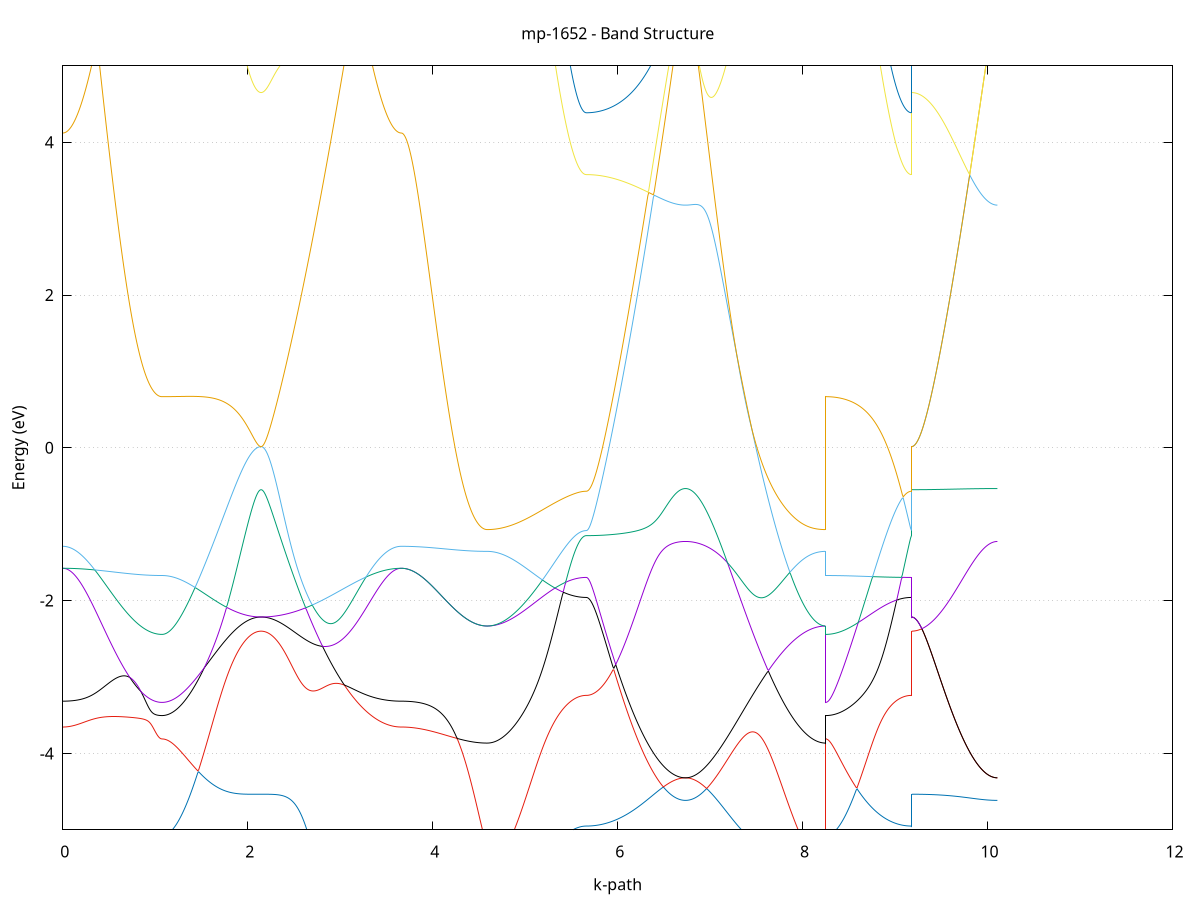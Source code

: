 set title 'mp-1652 - Band Structure'
set xlabel 'k-path'
set ylabel 'Energy (eV)'
set grid y
set yrange [-5:5]
set terminal png size 800,600
set output 'mp-1652_bands_gnuplot.png'
plot '-' using 1:2 with lines notitle, '-' using 1:2 with lines notitle, '-' using 1:2 with lines notitle, '-' using 1:2 with lines notitle, '-' using 1:2 with lines notitle, '-' using 1:2 with lines notitle, '-' using 1:2 with lines notitle, '-' using 1:2 with lines notitle, '-' using 1:2 with lines notitle, '-' using 1:2 with lines notitle, '-' using 1:2 with lines notitle, '-' using 1:2 with lines notitle, '-' using 1:2 with lines notitle, '-' using 1:2 with lines notitle, '-' using 1:2 with lines notitle, '-' using 1:2 with lines notitle, '-' using 1:2 with lines notitle, '-' using 1:2 with lines notitle, '-' using 1:2 with lines notitle, '-' using 1:2 with lines notitle
0.000000 -8.870067
0.009928 -8.869667
0.019856 -8.868367
0.029784 -8.866267
0.039712 -8.863367
0.049641 -8.859567
0.059569 -8.854967
0.069497 -8.849567
0.079425 -8.843267
0.089353 -8.836167
0.099281 -8.828167
0.109209 -8.819467
0.119137 -8.809867
0.129065 -8.799367
0.138993 -8.788167
0.148922 -8.776067
0.158850 -8.763167
0.168778 -8.749467
0.178706 -8.734967
0.188634 -8.719667
0.198562 -8.703567
0.208490 -8.686567
0.218418 -8.668867
0.228346 -8.650367
0.238274 -8.631067
0.248203 -8.610967
0.258131 -8.590067
0.268059 -8.568467
0.277987 -8.546067
0.287915 -8.522867
0.297843 -8.498967
0.307771 -8.474267
0.317699 -8.448867
0.327627 -8.422767
0.337555 -8.395967
0.347484 -8.368367
0.357412 -8.340167
0.367340 -8.311267
0.377268 -8.281667
0.387196 -8.251367
0.397124 -8.220467
0.407052 -8.188967
0.416980 -8.156867
0.426908 -8.124167
0.436836 -8.090867
0.446765 -8.057067
0.456693 -8.022667
0.466621 -7.987867
0.476549 -7.952667
0.486477 -7.916967
0.496405 -7.880967
0.506333 -7.844567
0.516261 -7.807967
0.526189 -7.771167
0.536118 -7.734267
0.546046 -7.697267
0.555974 -7.660367
0.565902 -7.623667
0.575830 -7.587167
0.585758 -7.551167
0.595686 -7.515667
0.605614 -7.480867
0.615542 -7.447067
0.625470 -7.414367
0.635399 -7.382967
0.645327 -7.352967
0.655255 -7.324567
0.665183 -7.297867
0.675111 -7.273067
0.685039 -7.250067
0.694967 -7.228867
0.704895 -7.209467
0.714823 -7.191767
0.724751 -7.175667
0.734680 -7.160967
0.744608 -7.147567
0.754536 -7.135367
0.764464 -7.124167
0.774392 -7.113867
0.784320 -7.104467
0.794248 -7.095867
0.804176 -7.087867
0.814104 -7.080367
0.824032 -7.073567
0.833961 -7.067167
0.843889 -7.061167
0.853817 -7.055667
0.863745 -7.050467
0.873673 -7.045567
0.883601 -7.041067
0.893529 -7.036867
0.903457 -7.032967
0.913385 -7.029367
0.923313 -7.025967
0.933242 -7.022867
0.943170 -7.019967
0.953098 -7.017267
0.963026 -7.014867
0.972954 -7.012667
0.982882 -7.010667
0.992810 -7.008967
1.002738 -7.007367
1.012666 -7.006067
1.022594 -7.004967
1.032523 -7.004067
1.042451 -7.003367
1.052379 -7.002867
1.062307 -7.002467
1.072235 -7.002367
1.072235 -7.002367
1.082163 -7.002267
1.092091 -7.001767
1.102019 -7.000867
1.111947 -6.999667
1.121876 -6.998167
1.131804 -6.996267
1.141732 -6.994067
1.151660 -6.991467
1.161588 -6.988567
1.171516 -6.985367
1.181444 -6.981867
1.191372 -6.977967
1.201300 -6.973767
1.211228 -6.969267
1.221157 -6.964567
1.231085 -6.959467
1.241013 -6.954067
1.250941 -6.948367
1.260869 -6.942467
1.270797 -6.936267
1.280725 -6.929767
1.290653 -6.923167
1.300581 -6.916267
1.310509 -6.909267
1.320438 -6.902167
1.330366 -6.895067
1.340294 -6.888067
1.350222 -6.881467
1.360150 -6.875467
1.370078 -6.870767
1.380006 -6.867867
1.389934 -6.866767
1.399862 -6.867767
1.409790 -6.878267
1.419719 -6.888867
1.429647 -6.899367
1.439575 -6.909967
1.449503 -6.920567
1.459431 -6.931167
1.469359 -6.941667
1.479287 -6.952267
1.489215 -6.962767
1.499143 -6.973267
1.509071 -6.983667
1.519000 -6.994067
1.528928 -7.004367
1.538856 -7.014667
1.548784 -7.024867
1.558712 -7.034967
1.568640 -7.044967
1.578568 -7.054867
1.588496 -7.064667
1.598424 -7.074467
1.608353 -7.084067
1.618281 -7.093567
1.628209 -7.102967
1.638137 -7.112267
1.648065 -7.121467
1.657993 -7.130467
1.667921 -7.139367
1.677849 -7.148167
1.687777 -7.156767
1.697705 -7.165267
1.707634 -7.173567
1.717562 -7.181767
1.727490 -7.189767
1.737418 -7.197667
1.747346 -7.205467
1.757274 -7.212967
1.767202 -7.220367
1.777130 -7.227667
1.787058 -7.234767
1.796986 -7.241667
1.806915 -7.248367
1.816843 -7.254967
1.826771 -7.261367
1.836699 -7.267567
1.846627 -7.273567
1.856555 -7.279367
1.866483 -7.285067
1.876411 -7.290567
1.886339 -7.295867
1.896267 -7.300967
1.906196 -7.305867
1.916124 -7.310567
1.926052 -7.315167
1.935980 -7.319467
1.945908 -7.323667
1.955836 -7.327567
1.965764 -7.331367
1.975692 -7.334867
1.985620 -7.338267
1.995548 -7.341367
2.005477 -7.344367
2.015405 -7.347167
2.025333 -7.349667
2.035261 -7.352067
2.045189 -7.354167
2.055117 -7.356167
2.065045 -7.357867
2.074973 -7.359467
2.084901 -7.360767
2.094829 -7.361867
2.104758 -7.362867
2.114686 -7.363567
2.124614 -7.364067
2.134542 -7.364367
2.144470 -7.364467
2.144470 -7.364467
2.154446 -7.364367
2.164422 -7.364067
2.174398 -7.363567
2.184374 -7.362767
2.194351 -7.361867
2.204327 -7.360767
2.214303 -7.359367
2.224279 -7.357867
2.234255 -7.356067
2.244231 -7.354167
2.254207 -7.352067
2.264183 -7.349667
2.274159 -7.347167
2.284136 -7.344467
2.294112 -7.341567
2.304088 -7.338467
2.314064 -7.335267
2.324040 -7.331767
2.334016 -7.328167
2.343992 -7.324467
2.353968 -7.320467
2.363945 -7.316467
2.373921 -7.312167
2.383897 -7.307767
2.393873 -7.303267
2.403849 -7.298567
2.413825 -7.293767
2.423801 -7.288867
2.433777 -7.283767
2.443753 -7.278667
2.453730 -7.273367
2.463706 -7.267967
2.473682 -7.262567
2.483658 -7.256967
2.493634 -7.251367
2.503610 -7.245667
2.513586 -7.239867
2.523562 -7.233967
2.533538 -7.228167
2.543515 -7.222167
2.553491 -7.216267
2.563467 -7.210267
2.573443 -7.204267
2.583419 -7.198267
2.593395 -7.192267
2.603371 -7.186367
2.613347 -7.180367
2.623323 -7.174567
2.633300 -7.168667
2.643276 -7.162967
2.653252 -7.157367
2.663228 -7.151867
2.673204 -7.146467
2.683180 -7.141167
2.693156 -7.136167
2.703132 -7.131267
2.713108 -7.126667
2.723085 -7.122267
2.733061 -7.118167
2.743037 -7.114367
2.753013 -7.110967
2.762989 -7.107967
2.772965 -7.105367
2.782941 -7.103267
2.792917 -7.101767
2.802894 -7.100867
2.812870 -7.100567
2.822846 -7.101067
2.832822 -7.102267
2.842798 -7.104367
2.852774 -7.107467
2.862750 -7.111567
2.872726 -7.116767
2.882702 -7.123167
2.892679 -7.130967
2.902655 -7.140167
2.912631 -7.150867
2.922607 -7.163167
2.932583 -7.177267
2.942559 -7.193067
2.952535 -7.210867
2.962511 -7.230467
2.972487 -7.251967
2.982464 -7.275367
2.992440 -7.300567
3.002416 -7.327467
3.012392 -7.355967
3.022368 -7.385967
3.032344 -7.417167
3.042320 -7.449567
3.052296 -7.482967
3.062272 -7.517167
3.072249 -7.552067
3.082225 -7.587567
3.092201 -7.623367
3.102177 -7.659567
3.112153 -7.695967
3.122129 -7.732367
3.132105 -7.768767
3.142081 -7.805167
3.152057 -7.841367
3.162034 -7.877467
3.172010 -7.913167
3.181986 -7.948667
3.191962 -7.983667
3.201938 -8.018367
3.211914 -8.052567
3.221890 -8.086367
3.231866 -8.119567
3.241843 -8.152267
3.251819 -8.184467
3.261795 -8.215967
3.271771 -8.246967
3.281747 -8.277367
3.291723 -8.307067
3.301699 -8.336067
3.311675 -8.364467
3.321651 -8.392167
3.331628 -8.419067
3.341604 -8.445367
3.351580 -8.470967
3.361556 -8.495767
3.371532 -8.519867
3.381508 -8.543167
3.391484 -8.565767
3.401460 -8.587567
3.411436 -8.608567
3.421413 -8.628867
3.431389 -8.648367
3.441365 -8.666967
3.451341 -8.684867
3.461317 -8.701967
3.471293 -8.718267
3.481269 -8.733667
3.491245 -8.748367
3.501221 -8.762167
3.511198 -8.775167
3.521174 -8.787367
3.531150 -8.798767
3.541126 -8.809267
3.551102 -8.818967
3.561078 -8.827767
3.571054 -8.835867
3.581030 -8.842967
3.591006 -8.849367
3.600983 -8.854867
3.610959 -8.859467
3.620935 -8.863267
3.630911 -8.866267
3.640887 -8.868367
3.650863 -8.869667
3.660839 -8.870067
3.660839 -8.870067
3.670821 -8.869667
3.680802 -8.868367
3.690784 -8.866267
3.700765 -8.863367
3.710746 -8.859567
3.720728 -8.854967
3.730709 -8.849467
3.740691 -8.843167
3.750672 -8.836067
3.760653 -8.828067
3.770635 -8.819267
3.780616 -8.809667
3.790598 -8.799167
3.800579 -8.787967
3.810560 -8.775867
3.820542 -8.762967
3.830523 -8.749167
3.840505 -8.734667
3.850486 -8.719367
3.860467 -8.703167
3.870449 -8.686267
3.880430 -8.668567
3.890412 -8.650067
3.900393 -8.630767
3.910375 -8.610667
3.920356 -8.589867
3.930337 -8.568267
3.940319 -8.545967
3.950300 -8.522867
3.960282 -8.499067
3.970263 -8.474567
3.980244 -8.449367
3.990226 -8.423467
4.000207 -8.396867
4.010189 -8.369667
4.020170 -8.341767
4.030151 -8.313167
4.040133 -8.284067
4.050114 -8.254267
4.060096 -8.223967
4.070077 -8.193167
4.080059 -8.161767
4.090040 -8.129867
4.100021 -8.097567
4.110003 -8.064867
4.119984 -8.031767
4.129966 -7.998267
4.139947 -7.964567
4.149928 -7.930667
4.159910 -7.896567
4.169891 -7.862367
4.179873 -7.828067
4.189854 -7.793967
4.199835 -7.759867
4.209817 -7.726067
4.219798 -7.692667
4.229780 -7.659667
4.239761 -7.627267
4.249743 -7.595567
4.259724 -7.564567
4.269705 -7.534567
4.279687 -7.505667
4.289668 -7.477767
4.299650 -7.451167
4.309631 -7.425867
4.319612 -7.401867
4.329594 -7.379267
4.339575 -7.357967
4.349557 -7.338167
4.359538 -7.319667
4.369519 -7.302467
4.379501 -7.286467
4.389482 -7.271767
4.399464 -7.258167
4.409445 -7.245667
4.419426 -7.234267
4.429408 -7.223667
4.439389 -7.214067
4.449371 -7.205267
4.459352 -7.197267
4.469334 -7.190067
4.479315 -7.183567
4.489296 -7.177667
4.499278 -7.172467
4.509259 -7.167867
4.519241 -7.163967
4.529222 -7.160467
4.539203 -7.157667
4.549185 -7.155267
4.559166 -7.153467
4.569148 -7.152267
4.579129 -7.151467
4.589110 -7.151167
4.589110 -7.151167
4.599039 -7.151067
4.608967 -7.150667
4.618895 -7.149967
4.628823 -7.149067
4.638751 -7.147867
4.648679 -7.146467
4.658607 -7.144867
4.668535 -7.143067
4.678463 -7.141067
4.688391 -7.138967
4.698320 -7.136767
4.708248 -7.134467
4.718176 -7.132267
4.728104 -7.129967
4.738032 -7.127767
4.747960 -7.125667
4.757888 -7.123667
4.767816 -7.121967
4.777744 -7.120367
4.787672 -7.119067
4.797601 -7.117967
4.807529 -7.117167
4.817457 -7.116567
4.827385 -7.116167
4.837313 -7.116067
4.847241 -7.116167
4.857169 -7.116367
4.867097 -7.116867
4.877025 -7.117467
4.886954 -7.118267
4.896882 -7.119267
4.906810 -7.120367
4.916738 -7.121567
4.926666 -7.122867
4.936594 -7.124367
4.946522 -7.125867
4.956450 -7.127567
4.966378 -7.129267
4.976306 -7.131167
4.986235 -7.133067
4.996163 -7.135067
5.006091 -7.137267
5.016019 -7.139367
5.025947 -7.141667
5.035875 -7.143967
5.045803 -7.146367
5.055731 -7.148867
5.065659 -7.151367
5.075587 -7.153867
5.085516 -7.156567
5.095444 -7.159167
5.105372 -7.161967
5.115300 -7.164667
5.125228 -7.167567
5.135156 -7.170367
5.145084 -7.173267
5.155012 -7.176167
5.164940 -7.179167
5.174868 -7.182067
5.184797 -7.185067
5.194725 -7.188167
5.204653 -7.191167
5.214581 -7.194267
5.224509 -7.197267
5.234437 -7.200367
5.244365 -7.203367
5.254293 -7.206467
5.264221 -7.209567
5.274149 -7.212567
5.284078 -7.215567
5.294006 -7.218667
5.303934 -7.221667
5.313862 -7.224567
5.323790 -7.227567
5.333718 -7.230467
5.343646 -7.233367
5.353574 -7.236167
5.363502 -7.238967
5.373431 -7.241667
5.383359 -7.244367
5.393287 -7.246967
5.403215 -7.249567
5.413143 -7.252067
5.423071 -7.254467
5.432999 -7.256867
5.442927 -7.259167
5.452855 -7.261367
5.462783 -7.263567
5.472712 -7.265567
5.482640 -7.267567
5.492568 -7.269467
5.502496 -7.271167
5.512424 -7.272867
5.522352 -7.274467
5.532280 -7.275967
5.542208 -7.277367
5.552136 -7.278667
5.562064 -7.279867
5.571993 -7.280967
5.581921 -7.281867
5.591849 -7.282767
5.601777 -7.283467
5.611705 -7.284167
5.621633 -7.284667
5.631561 -7.285067
5.641489 -7.285367
5.651417 -7.285567
5.661345 -7.285567
5.661345 -7.285567
5.671274 -7.285367
5.681202 -7.284767
5.691130 -7.283667
5.701058 -7.282167
5.710986 -7.280267
5.720914 -7.277867
5.730842 -7.275167
5.740770 -7.271967
5.750698 -7.268367
5.760626 -7.264367
5.770555 -7.259967
5.780483 -7.255067
5.790411 -7.252867
5.800339 -7.250367
5.810267 -7.247767
5.820195 -7.244967
5.830123 -7.242067
5.840051 -7.238967
5.849979 -7.235767
5.859907 -7.232367
5.869836 -7.228867
5.879764 -7.225167
5.889692 -7.221467
5.899620 -7.217567
5.909548 -7.213467
5.919476 -7.209367
5.929404 -7.205067
5.939332 -7.200767
5.949260 -7.196267
5.959189 -7.191767
5.969117 -7.187167
5.979045 -7.182367
5.988973 -7.177567
5.998901 -7.172767
6.008829 -7.167767
6.018757 -7.162767
6.028685 -7.157767
6.038613 -7.152667
6.048541 -7.147467
6.058470 -7.142367
6.068398 -7.137067
6.078326 -7.131867
6.088254 -7.126567
6.098182 -7.121267
6.108110 -7.116067
6.118038 -7.110667
6.127966 -7.105367
6.137894 -7.100067
6.147822 -7.094767
6.157751 -7.089467
6.167679 -7.084267
6.177607 -7.078967
6.187535 -7.073767
6.197463 -7.068567
6.207391 -7.063367
6.217319 -7.058267
6.227247 -7.053167
6.237175 -7.048067
6.247103 -7.043067
6.257032 -7.038167
6.266960 -7.033267
6.276888 -7.028467
6.286816 -7.023667
6.296744 -7.018967
6.306672 -7.014367
6.316600 -7.009767
6.326528 -7.005267
6.336456 -7.000867
6.346384 -6.996567
6.356313 -6.992267
6.366241 -6.988067
6.376169 -6.989867
6.386097 -6.992767
6.396025 -6.995667
6.405953 -6.998467
6.415881 -7.001267
6.425809 -7.003967
6.435737 -7.006567
6.445666 -7.009167
6.455594 -7.011667
6.465522 -7.014167
6.475450 -7.016467
6.485378 -7.018767
6.495306 -7.020967
6.505234 -7.023167
6.515162 -7.025167
6.525090 -7.027167
6.535018 -7.029067
6.544947 -7.030867
6.554875 -7.032567
6.564803 -7.034267
6.574731 -7.035767
6.584659 -7.037267
6.594587 -7.038567
6.604515 -7.039867
6.614443 -7.041067
6.624371 -7.042167
6.634299 -7.043167
6.644228 -7.044067
6.654156 -7.044967
6.664084 -7.045667
6.674012 -7.046267
6.683940 -7.046867
6.693868 -7.047267
6.703796 -7.047567
6.713724 -7.047867
6.723652 -7.047967
6.733580 -7.048067
6.733580 -7.048067
6.743557 -7.047967
6.753533 -7.047867
6.763509 -7.047567
6.773485 -7.047267
6.783461 -7.046767
6.793437 -7.046267
6.803413 -7.045667
6.813389 -7.044867
6.823365 -7.044067
6.833342 -7.043167
6.843318 -7.042067
6.853294 -7.040967
6.863270 -7.039767
6.873246 -7.038467
6.883222 -7.037067
6.893198 -7.035567
6.903174 -7.033967
6.913151 -7.032267
6.923127 -7.030467
6.933103 -7.028567
6.943079 -7.026567
6.953055 -7.024467
6.963031 -7.022367
6.973007 -7.020067
6.982983 -7.017767
6.992959 -7.015267
7.002936 -7.012767
7.012912 -7.010167
7.022888 -7.007467
7.032864 -7.004667
7.042840 -7.001767
7.052816 -6.998767
7.062792 -6.995767
7.072768 -6.992567
7.082744 -6.989367
7.092721 -6.986067
7.102697 -6.982667
7.112673 -6.979167
7.122649 -6.975567
7.132625 -6.971967
7.142601 -6.968267
7.152577 -6.964467
7.162553 -6.961267
7.172529 -6.962567
7.182506 -6.963867
7.192482 -6.965067
7.202458 -6.966167
7.212434 -6.967267
7.222410 -6.968267
7.232386 -6.969167
7.242362 -6.970067
7.252338 -6.970767
7.262315 -6.971467
7.272291 -6.972067
7.282267 -6.972667
7.292243 -6.973067
7.302219 -6.973367
7.312195 -6.973667
7.322171 -6.973767
7.332147 -6.973867
7.342123 -6.973767
7.352100 -6.973667
7.362076 -6.973367
7.372052 -6.973067
7.382028 -6.972567
7.392004 -6.971967
7.401980 -6.971267
7.411956 -6.970467
7.421932 -6.969567
7.431908 -6.968567
7.441885 -6.967367
7.451861 -6.966167
7.461837 -6.964767
7.471813 -6.963267
7.481789 -6.961567
7.491765 -6.959867
7.501741 -6.957967
7.511717 -6.955967
7.521693 -6.953767
7.531670 -6.951567
7.541646 -6.949167
7.551622 -6.946667
7.561598 -6.943967
7.571574 -6.941167
7.581550 -6.938267
7.591526 -6.935167
7.601502 -6.932067
7.611478 -6.928667
7.621455 -6.925267
7.631431 -6.921667
7.641407 -6.917967
7.651383 -6.914067
7.661359 -6.910067
7.671335 -6.905967
7.681311 -6.901767
7.691287 -6.905667
7.701263 -6.910867
7.711240 -6.915967
7.721216 -6.920967
7.731192 -6.925867
7.741168 -6.930567
7.751144 -6.935267
7.761120 -6.939867
7.771096 -6.944367
7.781072 -6.948767
7.791049 -6.953067
7.801025 -6.957167
7.811001 -6.961267
7.820977 -6.965267
7.830953 -6.969167
7.840929 -6.972867
7.850905 -6.976567
7.860881 -6.980167
7.870857 -6.983667
7.880834 -6.987067
7.890810 -6.990367
7.900786 -6.994567
7.910762 -7.002867
7.920738 -7.010867
7.930714 -7.018767
7.940690 -7.026467
7.950666 -7.034067
7.960642 -7.041367
7.970619 -7.048467
7.980595 -7.055367
7.990571 -7.062067
8.000547 -7.068567
8.010523 -7.074867
8.020499 -7.080967
8.030475 -7.086767
8.040451 -7.092367
8.050427 -7.097667
8.060404 -7.102767
8.070380 -7.107667
8.080356 -7.112367
8.090332 -7.116667
8.100308 -7.120867
8.110284 -7.124667
8.120260 -7.128367
8.130236 -7.131667
8.140212 -7.134767
8.150189 -7.137667
8.160165 -7.140167
8.170141 -7.142467
8.180117 -7.144567
8.190093 -7.146267
8.200069 -7.147767
8.210045 -7.149067
8.220021 -7.149967
8.229998 -7.150667
8.239974 -7.151067
8.249950 -7.151167
8.249950 -7.002367
8.259931 -7.002467
8.269913 -7.002667
8.279894 -7.003067
8.289875 -7.003567
8.299857 -7.004267
8.309838 -7.005067
8.319820 -7.006067
8.329801 -7.007167
8.339782 -7.008367
8.349764 -7.009767
8.359745 -7.011367
8.369727 -7.013067
8.379708 -7.014867
8.389689 -7.016767
8.399671 -7.018867
8.409652 -7.021167
8.419634 -7.023467
8.429615 -7.025967
8.439597 -7.028667
8.449578 -7.031367
8.459559 -7.034267
8.469541 -7.037267
8.479522 -7.040367
8.489504 -7.043667
8.499485 -7.046967
8.509466 -7.050467
8.519448 -7.054067
8.529429 -7.057667
8.539411 -7.061467
8.549392 -7.065367
8.559373 -7.069267
8.569355 -7.073367
8.579336 -7.077467
8.589318 -7.081667
8.599299 -7.085967
8.609281 -7.090367
8.619262 -7.094767
8.629243 -7.099267
8.639225 -7.103867
8.649206 -7.108467
8.659188 -7.113067
8.669169 -7.117767
8.679150 -7.122467
8.689132 -7.127267
8.699113 -7.131967
8.709095 -7.136767
8.719076 -7.141567
8.729057 -7.146467
8.739039 -7.151267
8.749020 -7.156067
8.759002 -7.160867
8.768983 -7.165667
8.778965 -7.170467
8.788946 -7.175167
8.798927 -7.179867
8.808909 -7.184567
8.818890 -7.189167
8.828872 -7.193767
8.838853 -7.198267
8.848834 -7.202767
8.858816 -7.207167
8.868797 -7.211467
8.878779 -7.215767
8.888760 -7.219867
8.898741 -7.223967
8.908723 -7.227967
8.918704 -7.231867
8.928686 -7.235667
8.938667 -7.239267
8.948648 -7.242867
8.958630 -7.246267
8.968611 -7.249667
8.978593 -7.252867
8.988574 -7.255867
8.998556 -7.258867
9.008537 -7.261667
9.018518 -7.264267
9.028500 -7.266867
9.038481 -7.269167
9.048463 -7.271367
9.058444 -7.273467
9.068425 -7.275367
9.078407 -7.277167
9.088388 -7.278767
9.098370 -7.280167
9.108351 -7.281467
9.118332 -7.282567
9.128314 -7.283467
9.138295 -7.284267
9.148277 -7.284867
9.158258 -7.285267
9.168240 -7.285467
9.178221 -7.285567
9.178221 -7.364467
9.188202 -7.364367
9.198184 -7.364067
9.208165 -7.363567
9.218147 -7.362967
9.228128 -7.362067
9.238109 -7.360967
9.248091 -7.359767
9.258072 -7.358367
9.268054 -7.356767
9.278035 -7.354967
9.288016 -7.352967
9.297998 -7.350767
9.307979 -7.348467
9.317961 -7.345967
9.327942 -7.343367
9.337923 -7.340467
9.347905 -7.337467
9.357886 -7.334367
9.367868 -7.331067
9.377849 -7.327567
9.387831 -7.323967
9.397812 -7.320267
9.407793 -7.316367
9.417775 -7.312367
9.427756 -7.308267
9.437738 -7.304067
9.447719 -7.299667
9.457700 -7.295267
9.467682 -7.290667
9.477663 -7.286067
9.487645 -7.281267
9.497626 -7.276467
9.507607 -7.271567
9.517589 -7.266567
9.527570 -7.261467
9.537552 -7.256367
9.547533 -7.251267
9.557515 -7.246067
9.567496 -7.240767
9.577477 -7.235467
9.587459 -7.230167
9.597440 -7.224867
9.607422 -7.219467
9.617403 -7.214167
9.627384 -7.208767
9.637366 -7.203467
9.647347 -7.198067
9.657329 -7.192767
9.667310 -7.187467
9.677291 -7.182167
9.687273 -7.176867
9.697254 -7.171667
9.707236 -7.166567
9.717217 -7.161367
9.727198 -7.156367
9.737180 -7.151367
9.747161 -7.146467
9.757143 -7.141567
9.767124 -7.136767
9.777106 -7.132067
9.787087 -7.127467
9.797068 -7.122967
9.807050 -7.118567
9.817031 -7.114267
9.827013 -7.110067
9.836994 -7.105967
9.846975 -7.101967
9.856957 -7.098067
9.866938 -7.094267
9.876920 -7.090667
9.886901 -7.087167
9.896882 -7.083867
9.906864 -7.080567
9.916845 -7.077467
9.926827 -7.074567
9.936808 -7.071767
9.946789 -7.069067
9.956771 -7.066567
9.966752 -7.064267
9.976734 -7.062067
9.986715 -7.059967
9.996697 -7.058067
10.006678 -7.056367
10.016659 -7.054767
10.026641 -7.053367
10.036622 -7.052167
10.046604 -7.051067
10.056585 -7.050167
10.066566 -7.049367
10.076548 -7.048767
10.086529 -7.048367
10.096511 -7.048167
10.106492 -7.048067
e
0.000000 -7.270067
0.009928 -7.269967
0.019856 -7.269767
0.029784 -7.269267
0.039712 -7.268667
0.049641 -7.267767
0.059569 -7.266767
0.069497 -7.265667
0.079425 -7.264267
0.089353 -7.262767
0.099281 -7.261167
0.109209 -7.259367
0.119137 -7.257367
0.129065 -7.255267
0.138993 -7.253067
0.148922 -7.250767
0.158850 -7.248367
0.168778 -7.245767
0.178706 -7.243067
0.188634 -7.240267
0.198562 -7.237367
0.208490 -7.234367
0.218418 -7.231267
0.228346 -7.228067
0.238274 -7.224767
0.248203 -7.221367
0.258131 -7.217867
0.268059 -7.214267
0.277987 -7.210467
0.287915 -7.206667
0.297843 -7.202767
0.307771 -7.198767
0.317699 -7.194667
0.327627 -7.190467
0.337555 -7.186167
0.347484 -7.181767
0.357412 -7.177167
0.367340 -7.172567
0.377268 -7.167867
0.387196 -7.163067
0.397124 -7.158167
0.407052 -7.153167
0.416980 -7.148067
0.426908 -7.142867
0.436836 -7.137667
0.446765 -7.132267
0.456693 -7.126767
0.466621 -7.121167
0.476549 -7.115367
0.486477 -7.109567
0.496405 -7.103667
0.506333 -7.097567
0.516261 -7.091467
0.526189 -7.085167
0.536118 -7.078667
0.546046 -7.072167
0.555974 -7.065367
0.565902 -7.058567
0.575830 -7.051467
0.585758 -7.044367
0.595686 -7.036967
0.605614 -7.029467
0.615542 -7.021867
0.625470 -7.014067
0.635399 -7.006167
0.645327 -6.998067
0.655255 -6.989967
0.665183 -6.981767
0.675111 -6.973567
0.685039 -6.965367
0.694967 -6.957167
0.704895 -6.949067
0.714823 -6.941067
0.724751 -6.933167
0.734680 -6.925467
0.744608 -6.917967
0.754536 -6.910667
0.764464 -6.903467
0.774392 -6.896567
0.784320 -6.889867
0.794248 -6.883367
0.804176 -6.877067
0.814104 -6.871067
0.824032 -6.865267
0.833961 -6.859667
0.843889 -6.854267
0.853817 -6.849167
0.863745 -6.844267
0.873673 -6.839567
0.883601 -6.835167
0.893529 -6.830967
0.903457 -6.826967
0.913385 -6.823167
0.923313 -6.819567
0.933242 -6.816267
0.943170 -6.813167
0.953098 -6.810367
0.963026 -6.807667
0.972954 -6.805267
0.982882 -6.803067
0.992810 -6.801167
1.002738 -6.799467
1.012666 -6.797967
1.022594 -6.796667
1.032523 -6.795667
1.042451 -6.794867
1.052379 -6.794267
1.062307 -6.793967
1.072235 -6.793767
1.072235 -6.793767
1.082163 -6.793867
1.092091 -6.794067
1.102019 -6.794267
1.111947 -6.794667
1.121876 -6.795167
1.131804 -6.795767
1.141732 -6.796567
1.151660 -6.797367
1.161588 -6.798267
1.171516 -6.799367
1.181444 -6.800567
1.191372 -6.801767
1.201300 -6.803167
1.211228 -6.804667
1.221157 -6.806167
1.231085 -6.807867
1.241013 -6.809667
1.250941 -6.811467
1.260869 -6.813367
1.270797 -6.815367
1.280725 -6.817467
1.290653 -6.819567
1.300581 -6.821767
1.310509 -6.823867
1.320438 -6.825967
1.330366 -6.827867
1.340294 -6.829567
1.350222 -6.830767
1.360150 -6.831067
1.370078 -6.836567
1.380006 -6.846967
1.389934 -6.857367
1.399862 -6.867267
1.409790 -6.868867
1.419719 -6.871267
1.429647 -6.874067
1.439575 -6.877267
1.449503 -6.880767
1.459431 -6.884467
1.469359 -6.888267
1.479287 -6.892267
1.489215 -6.896367
1.499143 -6.900667
1.509071 -6.904967
1.519000 -6.909367
1.528928 -6.913867
1.538856 -6.918467
1.548784 -6.923067
1.558712 -6.927767
1.568640 -6.932567
1.578568 -6.937367
1.588496 -6.942267
1.598424 -6.947167
1.608353 -6.952167
1.618281 -6.957167
1.628209 -6.962167
1.638137 -6.967167
1.648065 -6.972267
1.657993 -6.977267
1.667921 -6.982367
1.677849 -6.987467
1.687777 -6.992567
1.697705 -6.997567
1.707634 -7.002667
1.717562 -7.007667
1.727490 -7.012667
1.737418 -7.017667
1.747346 -7.022667
1.757274 -7.027567
1.767202 -7.032367
1.777130 -7.037267
1.787058 -7.041967
1.796986 -7.046667
1.806915 -7.051267
1.816843 -7.055867
1.826771 -7.060367
1.836699 -7.064767
1.846627 -7.069067
1.856555 -7.073367
1.866483 -7.077467
1.876411 -7.081467
1.886339 -7.085467
1.896267 -7.089267
1.906196 -7.092967
1.916124 -7.096567
1.926052 -7.100067
1.935980 -7.103367
1.945908 -7.106567
1.955836 -7.109667
1.965764 -7.112667
1.975692 -7.115467
1.985620 -7.118067
1.995548 -7.120567
2.005477 -7.122967
2.015405 -7.125167
2.025333 -7.127267
2.035261 -7.129167
2.045189 -7.130967
2.055117 -7.132567
2.065045 -7.133967
2.074973 -7.135267
2.084901 -7.136367
2.094829 -7.137267
2.104758 -7.138067
2.114686 -7.138667
2.124614 -7.139067
2.134542 -7.139267
2.144470 -7.139367
2.144470 -7.139367
2.154446 -7.139267
2.164422 -7.139067
2.174398 -7.138567
2.184374 -7.137967
2.194351 -7.137267
2.204327 -7.136267
2.214303 -7.135167
2.224279 -7.133967
2.234255 -7.132467
2.244231 -7.130867
2.254207 -7.129167
2.264183 -7.127267
2.274159 -7.125267
2.284136 -7.123067
2.294112 -7.120667
2.304088 -7.118167
2.314064 -7.115567
2.324040 -7.112867
2.334016 -7.110067
2.343992 -7.107067
2.353968 -7.103967
2.363945 -7.100767
2.373921 -7.097567
2.383897 -7.094167
2.393873 -7.090667
2.403849 -7.087167
2.413825 -7.083567
2.423801 -7.079967
2.433777 -7.076167
2.443753 -7.072467
2.453730 -7.068667
2.463706 -7.064767
2.473682 -7.060967
2.483658 -7.057067
2.493634 -7.053167
2.503610 -7.049367
2.513586 -7.045467
2.523562 -7.041667
2.533538 -7.037767
2.543515 -7.034067
2.553491 -7.030267
2.563467 -7.026567
2.573443 -7.022967
2.583419 -7.019367
2.593395 -7.015867
2.603371 -7.012467
2.613347 -7.009167
2.623323 -7.005967
2.633300 -7.002767
2.643276 -6.999767
2.653252 -6.996867
2.663228 -6.994067
2.673204 -6.991367
2.683180 -6.988767
2.693156 -6.986367
2.703132 -6.984067
2.713108 -6.981867
2.723085 -6.979767
2.733061 -6.977867
2.743037 -6.976067
2.753013 -6.974367
2.762989 -6.972867
2.772965 -6.971467
2.782941 -6.970167
2.792917 -6.969067
2.802894 -6.967967
2.812870 -6.967067
2.822846 -6.966367
2.832822 -6.965767
2.842798 -6.965267
2.852774 -6.964967
2.862750 -6.964867
2.872726 -6.964967
2.882702 -6.965367
2.892679 -6.965867
2.902655 -6.966667
2.912631 -6.967767
2.922607 -6.969067
2.932583 -6.970667
2.942559 -6.972567
2.952535 -6.974767
2.962511 -6.977267
2.972487 -6.979967
2.982464 -6.982967
2.992440 -6.986267
3.002416 -6.989667
3.012392 -6.993367
3.022368 -6.997267
3.032344 -7.001367
3.042320 -7.005567
3.052296 -7.009967
3.062272 -7.014467
3.072249 -7.019167
3.082225 -7.023867
3.092201 -7.028767
3.102177 -7.033767
3.112153 -7.038767
3.122129 -7.043867
3.132105 -7.049067
3.142081 -7.054367
3.152057 -7.059667
3.162034 -7.064967
3.172010 -7.070367
3.181986 -7.075767
3.191962 -7.081267
3.201938 -7.086667
3.211914 -7.092167
3.221890 -7.097667
3.231866 -7.103367
3.241843 -7.110767
3.251819 -7.117967
3.261795 -7.125067
3.271771 -7.131967
3.281747 -7.138767
3.291723 -7.145367
3.301699 -7.151767
3.311675 -7.158067
3.321651 -7.164267
3.331628 -7.170267
3.341604 -7.176067
3.351580 -7.181767
3.361556 -7.187267
3.371532 -7.192567
3.381508 -7.197767
3.391484 -7.202667
3.401460 -7.207567
3.411436 -7.212167
3.421413 -7.216667
3.431389 -7.220967
3.441365 -7.225167
3.451341 -7.229067
3.461317 -7.232867
3.471293 -7.236467
3.481269 -7.239867
3.491245 -7.243167
3.501221 -7.246167
3.511198 -7.249067
3.521174 -7.251767
3.531150 -7.254267
3.541126 -7.256667
3.551102 -7.258767
3.561078 -7.260767
3.571054 -7.262467
3.581030 -7.264067
3.591006 -7.265467
3.600983 -7.266767
3.610959 -7.267767
3.620935 -7.268567
3.630911 -7.269267
3.640887 -7.269767
3.650863 -7.269967
3.660839 -7.270067
3.660839 -7.270067
3.670821 -7.270067
3.680802 -7.269867
3.690784 -7.269567
3.700765 -7.269167
3.710746 -7.268667
3.720728 -7.267967
3.730709 -7.267167
3.740691 -7.266367
3.750672 -7.265367
3.760653 -7.264167
3.770635 -7.262967
3.780616 -7.261667
3.790598 -7.260167
3.800579 -7.258667
3.810560 -7.256967
3.820542 -7.255267
3.830523 -7.253367
3.840505 -7.251367
3.850486 -7.249267
3.860467 -7.247067
3.870449 -7.244867
3.880430 -7.242467
3.890412 -7.239967
3.900393 -7.237467
3.910375 -7.234767
3.920356 -7.232067
3.930337 -7.229267
3.940319 -7.226367
3.950300 -7.223467
3.960282 -7.220367
3.970263 -7.217267
3.980244 -7.214167
3.990226 -7.210867
4.000207 -7.207567
4.010189 -7.204267
4.020170 -7.200867
4.030151 -7.197367
4.040133 -7.193867
4.050114 -7.190267
4.060096 -7.186667
4.070077 -7.183067
4.080059 -7.179467
4.090040 -7.175767
4.100021 -7.172067
4.110003 -7.168367
4.119984 -7.164567
4.129966 -7.160867
4.139947 -7.157067
4.149928 -7.153267
4.159910 -7.149567
4.169891 -7.145767
4.179873 -7.142067
4.189854 -7.138367
4.199835 -7.134567
4.209817 -7.130967
4.219798 -7.127267
4.229780 -7.123667
4.239761 -7.120067
4.249743 -7.116467
4.259724 -7.112967
4.269705 -7.109567
4.279687 -7.106167
4.289668 -7.102767
4.299650 -7.099567
4.309631 -7.096367
4.319612 -7.093167
4.329594 -7.090067
4.339575 -7.087167
4.349557 -7.084267
4.359538 -7.081367
4.369519 -7.078667
4.379501 -7.076067
4.389482 -7.073467
4.399464 -7.071067
4.409445 -7.068767
4.419426 -7.066467
4.429408 -7.064367
4.439389 -7.062367
4.449371 -7.060467
4.459352 -7.058767
4.469334 -7.057067
4.479315 -7.055567
4.489296 -7.054167
4.499278 -7.052867
4.509259 -7.051767
4.519241 -7.050767
4.529222 -7.049867
4.539203 -7.049167
4.549185 -7.048467
4.559166 -7.048067
4.569148 -7.047667
4.579129 -7.047467
4.589110 -7.047467
4.589110 -7.047467
4.599039 -7.047367
4.608967 -7.047267
4.618895 -7.047067
4.628823 -7.046667
4.638751 -7.046267
4.648679 -7.045767
4.658607 -7.045067
4.668535 -7.044267
4.678463 -7.043267
4.688391 -7.041967
4.698320 -7.040567
4.708248 -7.038867
4.718176 -7.036867
4.728104 -7.034467
4.738032 -7.031767
4.747960 -7.028567
4.757888 -7.024967
4.767816 -7.020867
4.777744 -7.016267
4.787672 -7.011167
4.797601 -7.005567
4.807529 -6.999367
4.817457 -6.992767
4.827385 -6.985667
4.837313 -6.978167
4.847241 -6.970167
4.857169 -6.961767
4.867097 -6.952967
4.877025 -6.943767
4.886954 -6.934267
4.896882 -6.924467
4.906810 -6.914367
4.916738 -6.903967
4.926666 -6.893367
4.936594 -6.882567
4.946522 -6.871467
4.956450 -6.860267
4.966378 -6.855967
4.976306 -6.865967
4.986235 -6.875867
4.996163 -6.885767
5.006091 -6.895667
5.016019 -6.905467
5.025947 -6.915167
5.035875 -6.924867
5.045803 -6.934467
5.055731 -6.944067
5.065659 -6.953567
5.075587 -6.962867
5.085516 -6.972267
5.095444 -6.981467
5.105372 -6.990567
5.115300 -6.999567
5.125228 -7.008567
5.135156 -7.017367
5.145084 -7.026067
5.155012 -7.034667
5.164940 -7.043167
5.174868 -7.051567
5.184797 -7.059767
5.194725 -7.067867
5.204653 -7.075867
5.214581 -7.083767
5.224509 -7.091467
5.234437 -7.099067
5.244365 -7.106467
5.254293 -7.113767
5.264221 -7.120967
5.274149 -7.127967
5.284078 -7.134867
5.294006 -7.141567
5.303934 -7.148067
5.313862 -7.154467
5.323790 -7.160767
5.333718 -7.166867
5.343646 -7.172767
5.353574 -7.178467
5.363502 -7.184067
5.373431 -7.189567
5.383359 -7.194767
5.393287 -7.199867
5.403215 -7.204767
5.413143 -7.209567
5.423071 -7.214067
5.432999 -7.218467
5.442927 -7.222667
5.452855 -7.226667
5.462783 -7.230567
5.472712 -7.234267
5.482640 -7.237767
5.492568 -7.241067
5.502496 -7.244167
5.512424 -7.247067
5.522352 -7.249867
5.532280 -7.252367
5.542208 -7.254767
5.552136 -7.256967
5.562064 -7.258967
5.571993 -7.260767
5.581921 -7.262367
5.591849 -7.263867
5.601777 -7.265067
5.611705 -7.266167
5.621633 -7.266967
5.631561 -7.267667
5.641489 -7.268167
5.651417 -7.268467
5.661345 -7.268467
5.661345 -7.268467
5.671274 -7.268467
5.681202 -7.268167
5.691130 -7.267667
5.701058 -7.266967
5.710986 -7.266167
5.720914 -7.265167
5.730842 -7.263867
5.740770 -7.262467
5.750698 -7.260867
5.760626 -7.259167
5.770555 -7.257167
5.780483 -7.255067
5.790411 -7.249867
5.800339 -7.244167
5.810267 -7.238167
5.820195 -7.231767
5.830123 -7.224867
5.840051 -7.217667
5.849979 -7.210067
5.859907 -7.202167
5.869836 -7.193767
5.879764 -7.185067
5.889692 -7.176067
5.899620 -7.166667
5.909548 -7.156867
5.919476 -7.146867
5.929404 -7.136467
5.939332 -7.125667
5.949260 -7.114667
5.959189 -7.103367
5.969117 -7.091667
5.979045 -7.079767
5.988973 -7.067567
5.998901 -7.055167
6.008829 -7.042367
6.018757 -7.029467
6.028685 -7.016267
6.038613 -7.002867
6.048541 -6.989267
6.058470 -6.975367
6.068398 -6.961367
6.078326 -6.947167
6.088254 -6.932867
6.098182 -6.918267
6.108110 -6.903667
6.118038 -6.902367
6.127966 -6.905767
6.137894 -6.909267
6.147822 -6.912767
6.157751 -6.916267
6.167679 -6.919767
6.177607 -6.923267
6.187535 -6.926767
6.197463 -6.930267
6.207391 -6.933767
6.217319 -6.937267
6.227247 -6.940767
6.237175 -6.944267
6.247103 -6.947667
6.257032 -6.951167
6.266960 -6.954567
6.276888 -6.957967
6.286816 -6.961267
6.296744 -6.964667
6.306672 -6.967967
6.316600 -6.971167
6.326528 -6.974367
6.336456 -6.977567
6.346384 -6.980767
6.356313 -6.983867
6.366241 -6.986867
6.376169 -6.983967
6.386097 -6.980067
6.396025 -6.976067
6.405953 -6.972267
6.415881 -6.968567
6.425809 -6.964967
6.435737 -6.961467
6.445666 -6.958067
6.455594 -6.954667
6.465522 -6.951467
6.475450 -6.948367
6.485378 -6.945367
6.495306 -6.942467
6.505234 -6.939667
6.515162 -6.936967
6.525090 -6.934467
6.535018 -6.931967
6.544947 -6.929667
6.554875 -6.927467
6.564803 -6.925267
6.574731 -6.923267
6.584659 -6.921467
6.594587 -6.919667
6.604515 -6.918067
6.614443 -6.916467
6.624371 -6.915067
6.634299 -6.913867
6.644228 -6.912667
6.654156 -6.911667
6.664084 -6.910667
6.674012 -6.909867
6.683940 -6.909267
6.693868 -6.908667
6.703796 -6.908267
6.713724 -6.907967
6.723652 -6.907767
6.733580 -6.907667
6.733580 -6.907667
6.743557 -6.907767
6.753533 -6.907867
6.763509 -6.908067
6.773485 -6.908467
6.783461 -6.908867
6.793437 -6.909367
6.803413 -6.909967
6.813389 -6.910567
6.823365 -6.911367
6.833342 -6.912167
6.843318 -6.913067
6.853294 -6.914067
6.863270 -6.915167
6.873246 -6.916267
6.883222 -6.917467
6.893198 -6.918767
6.903174 -6.920067
6.913151 -6.921467
6.923127 -6.922867
6.933103 -6.924367
6.943079 -6.925867
6.953055 -6.927367
6.963031 -6.928967
6.973007 -6.930567
6.982983 -6.932267
6.992959 -6.933967
7.002936 -6.935567
7.012912 -6.937267
7.022888 -6.938967
7.032864 -6.940667
7.042840 -6.942367
7.052816 -6.944067
7.062792 -6.945767
7.072768 -6.947467
7.082744 -6.949167
7.092721 -6.950767
7.102697 -6.952367
7.112673 -6.953967
7.122649 -6.955467
7.132625 -6.956967
7.142601 -6.958467
7.152577 -6.959867
7.162553 -6.960567
7.172529 -6.956567
7.182506 -6.952467
7.192482 -6.948367
7.202458 -6.944167
7.212434 -6.939867
7.222410 -6.935467
7.232386 -6.931067
7.242362 -6.926567
7.252338 -6.921967
7.262315 -6.917267
7.272291 -6.912567
7.282267 -6.907767
7.292243 -6.902867
7.302219 -6.897967
7.312195 -6.892967
7.322171 -6.887867
7.332147 -6.882667
7.342123 -6.877467
7.352100 -6.872167
7.362076 -6.866867
7.372052 -6.861467
7.382028 -6.855967
7.392004 -6.850467
7.401980 -6.844867
7.411956 -6.839167
7.421932 -6.833467
7.431908 -6.827667
7.441885 -6.821867
7.451861 -6.816067
7.461837 -6.810067
7.471813 -6.804167
7.481789 -6.798867
7.491765 -6.795767
7.501741 -6.792667
7.511717 -6.794167
7.521693 -6.801267
7.531670 -6.808167
7.541646 -6.815067
7.551622 -6.821867
7.561598 -6.828467
7.571574 -6.835067
7.581550 -6.841467
7.591526 -6.847867
7.601502 -6.854067
7.611478 -6.860267
7.621455 -6.866267
7.631431 -6.872167
7.641407 -6.878067
7.651383 -6.883767
7.661359 -6.889367
7.671335 -6.894867
7.681311 -6.900367
7.691287 -6.897367
7.701263 -6.892767
7.711240 -6.888167
7.721216 -6.883367
7.731192 -6.878467
7.741168 -6.873367
7.751144 -6.868167
7.761120 -6.865167
7.771096 -6.875067
7.781072 -6.884867
7.791049 -6.894567
7.801025 -6.904267
7.811001 -6.913867
7.820977 -6.923267
7.830953 -6.932667
7.840929 -6.941967
7.850905 -6.951067
7.860881 -6.960067
7.870857 -6.968967
7.880834 -6.977667
7.890810 -6.986167
7.900786 -6.993567
7.910762 -6.996567
7.920738 -6.999567
7.930714 -7.002467
7.940690 -7.005367
7.950666 -7.008067
7.960642 -7.010667
7.970619 -7.013167
7.980595 -7.015567
7.990571 -7.017967
8.000547 -7.020167
8.010523 -7.022367
8.020499 -7.024467
8.030475 -7.026367
8.040451 -7.028267
8.050427 -7.030067
8.060404 -7.031767
8.070380 -7.033367
8.080356 -7.034867
8.090332 -7.036367
8.100308 -7.037667
8.110284 -7.038967
8.120260 -7.040167
8.130236 -7.041167
8.140212 -7.042167
8.150189 -7.043067
8.160165 -7.043967
8.170141 -7.044667
8.180117 -7.045267
8.190093 -7.045867
8.200069 -7.046367
8.210045 -7.046767
8.220021 -7.047067
8.229998 -7.047267
8.239974 -7.047367
8.249950 -7.047467
8.249950 -6.793767
8.259931 -6.793667
8.269913 -6.793367
8.279894 -6.792767
8.289875 -6.792067
8.299857 -6.791067
8.309838 -6.790367
8.319820 -6.793267
8.329801 -6.796567
8.339782 -6.800267
8.349764 -6.804367
8.359745 -6.808867
8.369727 -6.813667
8.379708 -6.818867
8.389689 -6.824267
8.399671 -6.830067
8.409652 -6.836067
8.419634 -6.842467
8.429615 -6.848967
8.439597 -6.855767
8.449578 -6.862767
8.459559 -6.869967
8.469541 -6.877367
8.479522 -6.884867
8.489504 -6.892567
8.499485 -6.900367
8.509466 -6.908267
8.519448 -6.916267
8.529429 -6.924367
8.539411 -6.932567
8.549392 -6.940767
8.559373 -6.948967
8.569355 -6.957267
8.579336 -6.965567
8.589318 -6.973867
8.599299 -6.982167
8.609281 -6.990467
8.619262 -6.998767
8.629243 -7.007067
8.639225 -7.015267
8.649206 -7.023367
8.659188 -7.031567
8.669169 -7.039567
8.679150 -7.047567
8.689132 -7.055467
8.699113 -7.063267
8.709095 -7.070967
8.719076 -7.078667
8.729057 -7.086167
8.739039 -7.093567
8.749020 -7.100867
8.759002 -7.108067
8.768983 -7.115167
8.778965 -7.122167
8.788946 -7.128967
8.798927 -7.135667
8.808909 -7.142267
8.818890 -7.148667
8.828872 -7.154967
8.838853 -7.161167
8.848834 -7.167167
8.858816 -7.172967
8.868797 -7.178667
8.878779 -7.184167
8.888760 -7.189567
8.898741 -7.194767
8.908723 -7.199867
8.918704 -7.204767
8.928686 -7.209467
8.938667 -7.213967
8.948648 -7.218367
8.958630 -7.222567
8.968611 -7.226567
8.978593 -7.230467
8.988574 -7.234167
8.998556 -7.237567
9.008537 -7.240967
9.018518 -7.244067
9.028500 -7.246967
9.038481 -7.249767
9.048463 -7.252367
9.058444 -7.254667
9.068425 -7.256867
9.078407 -7.258867
9.088388 -7.260767
9.098370 -7.262367
9.108351 -7.263767
9.118332 -7.265067
9.128314 -7.266067
9.138295 -7.266967
9.148277 -7.267667
9.158258 -7.268167
9.168240 -7.268467
9.178221 -7.268467
9.178221 -7.139367
9.188202 -7.139167
9.198184 -7.138667
9.208165 -7.137667
9.218147 -7.136367
9.228128 -7.134667
9.238109 -7.132567
9.248091 -7.130167
9.258072 -7.127367
9.268054 -7.124167
9.278035 -7.120667
9.288016 -7.116767
9.297998 -7.112467
9.307979 -7.107767
9.317961 -7.102867
9.327942 -7.097467
9.337923 -7.091767
9.347905 -7.085767
9.357886 -7.079367
9.367868 -7.072667
9.377849 -7.065667
9.387831 -7.058367
9.397812 -7.054667
9.407793 -7.053167
9.417775 -7.051567
9.427756 -7.049867
9.437738 -7.048167
9.447719 -7.046467
9.457700 -7.044567
9.467682 -7.042767
9.477663 -7.040767
9.487645 -7.038767
9.497626 -7.036767
9.507607 -7.034567
9.517589 -7.032467
9.527570 -7.030267
9.537552 -7.027967
9.547533 -7.025667
9.557515 -7.023267
9.567496 -7.020867
9.577477 -7.018467
9.587459 -7.015967
9.597440 -7.013467
9.607422 -7.010867
9.617403 -7.008267
9.627384 -7.005567
9.637366 -7.002967
9.647347 -7.000267
9.657329 -6.997567
9.667310 -6.994767
9.677291 -6.992067
9.687273 -6.989267
9.697254 -6.986467
9.707236 -6.983667
9.717217 -6.980867
9.727198 -6.978067
9.737180 -6.975167
9.747161 -6.972367
9.757143 -6.969567
9.767124 -6.966767
9.777106 -6.964067
9.787087 -6.961267
9.797068 -6.958567
9.807050 -6.955767
9.817031 -6.953167
9.827013 -6.950467
9.836994 -6.947867
9.846975 -6.945367
9.856957 -6.942767
9.866938 -6.940367
9.876920 -6.937967
9.886901 -6.935567
9.896882 -6.933367
9.906864 -6.931167
9.916845 -6.928967
9.926827 -6.926967
9.936808 -6.924967
9.946789 -6.923067
9.956771 -6.921367
9.966752 -6.919667
9.976734 -6.918067
9.986715 -6.916567
9.996697 -6.915167
10.006678 -6.913867
10.016659 -6.912767
10.026641 -6.911667
10.036622 -6.910767
10.046604 -6.909967
10.056585 -6.909267
10.066566 -6.908667
10.076548 -6.908267
10.086529 -6.907967
10.096511 -6.907767
10.106492 -6.907667
e
0.000000 -7.249167
0.009928 -7.249067
0.019856 -7.248767
0.029784 -7.248267
0.039712 -7.247567
0.049641 -7.246767
0.059569 -7.245667
0.069497 -7.244467
0.079425 -7.242967
0.089353 -7.241367
0.099281 -7.239467
0.109209 -7.237367
0.119137 -7.235067
0.129065 -7.232567
0.138993 -7.229767
0.148922 -7.226767
0.158850 -7.223567
0.168778 -7.220167
0.178706 -7.216567
0.188634 -7.212667
0.198562 -7.208567
0.208490 -7.204167
0.218418 -7.199667
0.228346 -7.194867
0.238274 -7.189967
0.248203 -7.184767
0.258131 -7.179367
0.268059 -7.173867
0.277987 -7.168067
0.287915 -7.162067
0.297843 -7.155967
0.307771 -7.149667
0.317699 -7.143167
0.327627 -7.136467
0.337555 -7.129667
0.347484 -7.122667
0.357412 -7.115467
0.367340 -7.108167
0.377268 -7.100567
0.387196 -7.092967
0.397124 -7.085167
0.407052 -7.077167
0.416980 -7.068967
0.426908 -7.060667
0.436836 -7.052167
0.446765 -7.043467
0.456693 -7.034567
0.466621 -7.025467
0.476549 -7.016167
0.486477 -7.006567
0.496405 -6.996767
0.506333 -6.986667
0.516261 -6.976267
0.526189 -6.965467
0.536118 -6.954267
0.546046 -6.942667
0.555974 -6.930467
0.565902 -6.917567
0.575830 -6.904067
0.585758 -6.889667
0.595686 -6.874367
0.605614 -6.857967
0.615542 -6.840267
0.625470 -6.821167
0.635399 -6.800467
0.645327 -6.777967
0.655255 -6.753567
0.665183 -6.737067
0.675111 -6.739067
0.685039 -6.740967
0.694967 -6.742867
0.704895 -6.744767
0.714823 -6.746667
0.724751 -6.748467
0.734680 -6.750167
0.744608 -6.751967
0.754536 -6.753667
0.764464 -6.755267
0.774392 -6.756967
0.784320 -6.758467
0.794248 -6.760067
0.804176 -6.761567
0.814104 -6.762967
0.824032 -6.764367
0.833961 -6.765767
0.843889 -6.767067
0.853817 -6.768367
0.863745 -6.769567
0.873673 -6.770667
0.883601 -6.771767
0.893529 -6.772867
0.903457 -6.773867
0.913385 -6.774767
0.923313 -6.775667
0.933242 -6.776567
0.943170 -6.777267
0.953098 -6.778067
0.963026 -6.778667
0.972954 -6.779367
0.982882 -6.779867
0.992810 -6.780367
1.002738 -6.780867
1.012666 -6.781167
1.022594 -6.781567
1.032523 -6.781767
1.042451 -6.781967
1.052379 -6.782167
1.062307 -6.782267
1.072235 -6.782267
1.072235 -6.782267
1.082163 -6.782367
1.092091 -6.782467
1.102019 -6.782767
1.111947 -6.783167
1.121876 -6.783767
1.131804 -6.784367
1.141732 -6.785167
1.151660 -6.785967
1.161588 -6.786967
1.171516 -6.788067
1.181444 -6.789367
1.191372 -6.790667
1.201300 -6.792067
1.211228 -6.793667
1.221157 -6.795267
1.231085 -6.797067
1.241013 -6.798967
1.250941 -6.800967
1.260869 -6.802967
1.270797 -6.805167
1.280725 -6.807467
1.290653 -6.809867
1.300581 -6.812367
1.310509 -6.814967
1.320438 -6.817567
1.330366 -6.820367
1.340294 -6.823167
1.350222 -6.826167
1.360150 -6.829167
1.370078 -6.832267
1.380006 -6.835467
1.389934 -6.838767
1.399862 -6.842067
1.409790 -6.845467
1.419719 -6.848967
1.429647 -6.852467
1.439575 -6.856067
1.449503 -6.859767
1.459431 -6.863467
1.469359 -6.867267
1.479287 -6.871067
1.489215 -6.874967
1.499143 -6.878867
1.509071 -6.882867
1.519000 -6.886867
1.528928 -6.890867
1.538856 -6.894967
1.548784 -6.899067
1.558712 -6.903267
1.568640 -6.907367
1.578568 -6.911567
1.588496 -6.915767
1.598424 -6.919967
1.608353 -6.924167
1.618281 -6.928367
1.628209 -6.932567
1.638137 -6.936767
1.648065 -6.940967
1.657993 -6.945167
1.667921 -6.949367
1.677849 -6.953467
1.687777 -6.957667
1.697705 -6.961767
1.707634 -6.965867
1.717562 -6.969867
1.727490 -6.973867
1.737418 -6.977867
1.747346 -6.981867
1.757274 -6.985767
1.767202 -6.989567
1.777130 -6.993367
1.787058 -6.997067
1.796986 -7.000767
1.806915 -7.004367
1.816843 -7.007967
1.826771 -7.011467
1.836699 -7.014867
1.846627 -7.018167
1.856555 -7.021467
1.866483 -7.024567
1.876411 -7.027667
1.886339 -7.030667
1.896267 -7.033567
1.906196 -7.036467
1.916124 -7.039167
1.926052 -7.041767
1.935980 -7.044267
1.945908 -7.046767
1.955836 -7.049067
1.965764 -7.051267
1.975692 -7.053367
1.985620 -7.055367
1.995548 -7.057267
2.005477 -7.059067
2.015405 -7.060767
2.025333 -7.062267
2.035261 -7.063667
2.045189 -7.064967
2.055117 -7.066167
2.065045 -7.067267
2.074973 -7.068167
2.084901 -7.068967
2.094829 -7.069667
2.104758 -7.070267
2.114686 -7.070667
2.124614 -7.071067
2.134542 -7.071167
2.144470 -7.071267
2.144470 -7.071267
2.154446 -7.071267
2.164422 -7.071067
2.174398 -7.070767
2.184374 -7.070467
2.194351 -7.069967
2.204327 -7.069367
2.214303 -7.068767
2.224279 -7.067967
2.234255 -7.067067
2.244231 -7.066167
2.254207 -7.065067
2.264183 -7.063867
2.274159 -7.062667
2.284136 -7.061267
2.294112 -7.059767
2.304088 -7.058267
2.314064 -7.056567
2.324040 -7.054767
2.334016 -7.052967
2.343992 -7.050967
2.353968 -7.048967
2.363945 -7.046867
2.373921 -7.044667
2.383897 -7.042267
2.393873 -7.039967
2.403849 -7.037467
2.413825 -7.034867
2.423801 -7.032167
2.433777 -7.029467
2.443753 -7.026667
2.453730 -7.023767
2.463706 -7.020767
2.473682 -7.017767
2.483658 -7.014667
2.493634 -7.011467
2.503610 -7.008167
2.513586 -7.004767
2.523562 -7.001367
2.533538 -6.997967
2.543515 -6.994367
2.553491 -6.990767
2.563467 -6.987067
2.573443 -6.983367
2.583419 -6.979567
2.593395 -6.975767
2.603371 -6.971867
2.613347 -6.967967
2.623323 -6.963967
2.633300 -6.959867
2.643276 -6.955767
2.653252 -6.951667
2.663228 -6.947467
2.673204 -6.943267
2.683180 -6.938967
2.693156 -6.934767
2.703132 -6.930367
2.713108 -6.926067
2.723085 -6.921667
2.733061 -6.917267
2.743037 -6.912767
2.753013 -6.908367
2.762989 -6.903867
2.772965 -6.899367
2.782941 -6.894867
2.792917 -6.890367
2.802894 -6.885767
2.812870 -6.881267
2.822846 -6.876667
2.832822 -6.872067
2.842798 -6.867567
2.852774 -6.862967
2.862750 -6.858367
2.872726 -6.853767
2.882702 -6.849267
2.892679 -6.844667
2.902655 -6.840067
2.912631 -6.835567
2.922607 -6.831067
2.932583 -6.828567
2.942559 -6.838967
2.952535 -6.849267
2.962511 -6.859567
2.972487 -6.869867
2.982464 -6.880067
2.992440 -6.890167
3.002416 -6.900167
3.012392 -6.910067
3.022368 -6.919967
3.032344 -6.929767
3.042320 -6.939467
3.052296 -6.949067
3.062272 -6.958667
3.072249 -6.968067
3.082225 -6.977367
3.092201 -6.986567
3.102177 -6.995767
3.112153 -7.004767
3.122129 -7.013667
3.132105 -7.022467
3.142081 -7.031067
3.152057 -7.039667
3.162034 -7.048067
3.172010 -7.056367
3.181986 -7.064567
3.191962 -7.072567
3.201938 -7.080467
3.211914 -7.088267
3.221890 -7.095867
3.231866 -7.103067
3.241843 -7.108567
3.251819 -7.113967
3.261795 -7.119367
3.271771 -7.124767
3.281747 -7.130067
3.291723 -7.135367
3.301699 -7.140667
3.311675 -7.145867
3.321651 -7.150967
3.331628 -7.155967
3.341604 -7.160967
3.351580 -7.165867
3.361556 -7.170667
3.371532 -7.175367
3.381508 -7.179967
3.391484 -7.184467
3.401460 -7.188767
3.411436 -7.193067
3.421413 -7.197167
3.431389 -7.201267
3.441365 -7.205067
3.451341 -7.208867
3.461317 -7.212467
3.471293 -7.215867
3.481269 -7.219167
3.491245 -7.222267
3.501221 -7.225267
3.511198 -7.228167
3.521174 -7.230767
3.531150 -7.233267
3.541126 -7.235567
3.551102 -7.237667
3.561078 -7.239667
3.571054 -7.241467
3.581030 -7.243067
3.591006 -7.244467
3.600983 -7.245667
3.610959 -7.246767
3.620935 -7.247567
3.630911 -7.248267
3.640887 -7.248767
3.650863 -7.249067
3.660839 -7.249167
3.660839 -7.249167
3.670821 -7.249067
3.680802 -7.248667
3.690784 -7.248167
3.700765 -7.247467
3.710746 -7.246467
3.720728 -7.245367
3.730709 -7.243967
3.740691 -7.242467
3.750672 -7.240667
3.760653 -7.238667
3.770635 -7.236467
3.780616 -7.234067
3.790598 -7.231467
3.800579 -7.228767
3.810560 -7.225767
3.820542 -7.222567
3.830523 -7.219167
3.840505 -7.215567
3.850486 -7.211767
3.860467 -7.207767
3.870449 -7.203567
3.880430 -7.199167
3.890412 -7.194567
3.900393 -7.189867
3.910375 -7.184867
3.920356 -7.179767
3.930337 -7.174367
3.940319 -7.168867
3.950300 -7.163067
3.960282 -7.157167
3.970263 -7.150967
3.980244 -7.144667
3.990226 -7.138167
4.000207 -7.131367
4.010189 -7.124367
4.020170 -7.117167
4.030151 -7.109767
4.040133 -7.102167
4.050114 -7.094267
4.060096 -7.086067
4.070077 -7.077667
4.080059 -7.068967
4.090040 -7.059967
4.100021 -7.050567
4.110003 -7.040867
4.119984 -7.030867
4.129966 -7.020367
4.139947 -7.009367
4.149928 -6.997967
4.159910 -6.986067
4.169891 -6.973467
4.179873 -6.960267
4.189854 -6.946367
4.199835 -6.931667
4.209817 -6.916167
4.219798 -6.899667
4.229780 -6.882067
4.239761 -6.863367
4.249743 -6.843367
4.259724 -6.822067
4.269705 -6.799367
4.279687 -6.775067
4.289668 -6.749167
4.299650 -6.721667
4.309631 -6.692267
4.319612 -6.661267
4.329594 -6.628367
4.339575 -6.593767
4.349557 -6.590067
4.359538 -6.589367
4.369519 -6.588767
4.379501 -6.588067
4.389482 -6.587467
4.399464 -6.586967
4.409445 -6.586367
4.419426 -6.585867
4.429408 -6.585367
4.439389 -6.584867
4.449371 -6.584367
4.459352 -6.583967
4.469334 -6.583567
4.479315 -6.583267
4.489296 -6.582867
4.499278 -6.582567
4.509259 -6.582267
4.519241 -6.582067
4.529222 -6.581867
4.539203 -6.581667
4.549185 -6.581567
4.559166 -6.581367
4.569148 -6.581367
4.579129 -6.581267
4.589110 -6.581267
4.589110 -6.581267
4.599039 -6.581567
4.608967 -6.582467
4.618895 -6.583967
4.628823 -6.585967
4.638751 -6.588667
4.648679 -6.591867
4.658607 -6.595567
4.668535 -6.599767
4.678463 -6.604567
4.688391 -6.609767
4.698320 -6.615467
4.708248 -6.621467
4.718176 -6.627967
4.728104 -6.634867
4.738032 -6.641967
4.747960 -6.649567
4.757888 -6.657367
4.767816 -6.665367
4.777744 -6.673767
4.787672 -6.682267
4.797601 -6.691067
4.807529 -6.699967
4.817457 -6.709067
4.827385 -6.718367
4.837313 -6.727767
4.847241 -6.737267
4.857169 -6.746867
4.867097 -6.756667
4.877025 -6.766367
4.886954 -6.776267
4.896882 -6.786167
4.906810 -6.796067
4.916738 -6.806067
4.926666 -6.816067
4.936594 -6.826067
4.946522 -6.836067
4.956450 -6.846067
4.966378 -6.848867
4.976306 -6.837267
4.986235 -6.825667
4.996163 -6.813867
5.006091 -6.802067
5.016019 -6.790167
5.025947 -6.778167
5.035875 -6.766167
5.045803 -6.754267
5.055731 -6.742267
5.065659 -6.730367
5.075587 -6.718467
5.085516 -6.706667
5.095444 -6.694967
5.105372 -6.683367
5.115300 -6.671867
5.125228 -6.660567
5.135156 -6.658167
5.145084 -6.660367
5.155012 -6.662667
5.164940 -6.664867
5.174868 -6.667167
5.184797 -6.669367
5.194725 -6.671667
5.204653 -6.673867
5.214581 -6.678467
5.224509 -6.683567
5.234437 -6.688467
5.244365 -6.693367
5.254293 -6.698267
5.264221 -6.703067
5.274149 -6.707767
5.284078 -6.712367
5.294006 -6.716867
5.303934 -6.721367
5.313862 -6.725667
5.323790 -6.729967
5.333718 -6.734167
5.343646 -6.738267
5.353574 -6.742267
5.363502 -6.746167
5.373431 -6.749967
5.383359 -6.753667
5.393287 -6.757267
5.403215 -6.760767
5.413143 -6.764067
5.423071 -6.767367
5.432999 -6.770467
5.442927 -6.773467
5.452855 -6.776367
5.462783 -6.779167
5.472712 -6.781767
5.482640 -6.784367
5.492568 -6.786767
5.502496 -6.788967
5.512424 -6.791167
5.522352 -6.793167
5.532280 -6.794967
5.542208 -6.796767
5.552136 -6.798367
5.562064 -6.799767
5.571993 -6.801167
5.581921 -6.802367
5.591849 -6.803367
5.601777 -6.804267
5.611705 -6.805067
5.621633 -6.805667
5.631561 -6.806167
5.641489 -6.806567
5.651417 -6.806767
5.661345 -6.806867
5.661345 -6.806867
5.671274 -6.806867
5.681202 -6.807067
5.691130 -6.807267
5.701058 -6.807667
5.710986 -6.808167
5.720914 -6.808767
5.730842 -6.809467
5.740770 -6.810267
5.750698 -6.811167
5.760626 -6.812167
5.770555 -6.813267
5.780483 -6.814467
5.790411 -6.815767
5.800339 -6.817167
5.810267 -6.818667
5.820195 -6.820267
5.830123 -6.821967
5.840051 -6.823667
5.849979 -6.825567
5.859907 -6.827567
5.869836 -6.829567
5.879764 -6.831767
5.889692 -6.833967
5.899620 -6.836267
5.909548 -6.838667
5.919476 -6.841067
5.929404 -6.843567
5.939332 -6.846167
5.949260 -6.848867
5.959189 -6.851567
5.969117 -6.854367
5.979045 -6.857267
5.988973 -6.860167
5.998901 -6.863167
6.008829 -6.866167
6.018757 -6.869267
6.028685 -6.872467
6.038613 -6.875567
6.048541 -6.878867
6.058470 -6.882067
6.068398 -6.885367
6.078326 -6.888767
6.088254 -6.892067
6.098182 -6.895467
6.108110 -6.898867
6.118038 -6.888867
6.127966 -6.873967
6.137894 -6.859067
6.147822 -6.843967
6.157751 -6.828867
6.167679 -6.817567
6.177607 -6.820167
6.187535 -6.822667
6.197463 -6.825167
6.207391 -6.827667
6.217319 -6.830167
6.227247 -6.832667
6.237175 -6.835067
6.247103 -6.837567
6.257032 -6.840067
6.266960 -6.842467
6.276888 -6.844867
6.286816 -6.847267
6.296744 -6.849567
6.306672 -6.851967
6.316600 -6.854267
6.326528 -6.856467
6.336456 -6.858767
6.346384 -6.860967
6.356313 -6.863167
6.366241 -6.865267
6.376169 -6.867367
6.386097 -6.869467
6.396025 -6.871467
6.405953 -6.873467
6.415881 -6.875367
6.425809 -6.877267
6.435737 -6.879067
6.445666 -6.880867
6.455594 -6.882667
6.465522 -6.884367
6.475450 -6.885967
6.485378 -6.887567
6.495306 -6.889067
6.505234 -6.890567
6.515162 -6.891967
6.525090 -6.893367
6.535018 -6.894667
6.544947 -6.895867
6.554875 -6.897067
6.564803 -6.898267
6.574731 -6.899267
6.584659 -6.900267
6.594587 -6.901267
6.604515 -6.902167
6.614443 -6.902967
6.624371 -6.903667
6.634299 -6.904367
6.644228 -6.904967
6.654156 -6.905567
6.664084 -6.906067
6.674012 -6.906467
6.683940 -6.906867
6.693868 -6.907167
6.703796 -6.907367
6.713724 -6.907567
6.723652 -6.907667
6.733580 -6.907667
6.733580 -6.907667
6.743557 -6.907667
6.753533 -6.907667
6.763509 -6.907567
6.773485 -6.907367
6.783461 -6.907267
6.793437 -6.907067
6.803413 -6.906867
6.813389 -6.906567
6.823365 -6.906267
6.833342 -6.905967
6.843318 -6.905567
6.853294 -6.905167
6.863270 -6.904667
6.873246 -6.904267
6.883222 -6.903667
6.893198 -6.903167
6.903174 -6.902567
6.913151 -6.901967
6.923127 -6.901267
6.933103 -6.900567
6.943079 -6.899867
6.953055 -6.899067
6.963031 -6.898267
6.973007 -6.897467
6.982983 -6.896567
6.992959 -6.895567
7.002936 -6.894667
7.012912 -6.893667
7.022888 -6.892567
7.032864 -6.891567
7.042840 -6.890367
7.052816 -6.889267
7.062792 -6.888067
7.072768 -6.886767
7.082744 -6.885567
7.092721 -6.884167
7.102697 -6.882867
7.112673 -6.881467
7.122649 -6.879967
7.132625 -6.878467
7.142601 -6.876967
7.152577 -6.875367
7.162553 -6.873767
7.172529 -6.872167
7.182506 -6.870467
7.192482 -6.868667
7.202458 -6.866867
7.212434 -6.865067
7.222410 -6.863167
7.232386 -6.861267
7.242362 -6.859367
7.252338 -6.857267
7.262315 -6.855267
7.272291 -6.853167
7.282267 -6.851067
7.292243 -6.848867
7.302219 -6.846567
7.312195 -6.844367
7.322171 -6.841967
7.332147 -6.839667
7.342123 -6.837267
7.352100 -6.834767
7.362076 -6.832267
7.372052 -6.829767
7.382028 -6.827167
7.392004 -6.824567
7.401980 -6.821867
7.411956 -6.819167
7.421932 -6.816367
7.431908 -6.813567
7.441885 -6.810667
7.451861 -6.807767
7.461837 -6.804867
7.471813 -6.801867
7.481789 -6.798167
7.491765 -6.792067
7.501741 -6.787067
7.511717 -6.789567
7.521693 -6.786367
7.531670 -6.783167
7.541646 -6.779967
7.551622 -6.776667
7.561598 -6.773267
7.571574 -6.769967
7.581550 -6.766567
7.591526 -6.763167
7.601502 -6.759667
7.611478 -6.756167
7.621455 -6.752667
7.631431 -6.749167
7.641407 -6.745667
7.651383 -6.755267
7.661359 -6.765067
7.671335 -6.774967
7.681311 -6.784967
7.691287 -6.794967
7.701263 -6.805067
7.711240 -6.815167
7.721216 -6.825167
7.731192 -6.835267
7.741168 -6.845267
7.751144 -6.855267
7.761120 -6.862867
7.771096 -6.857367
7.781072 -6.851867
7.791049 -6.846167
7.801025 -6.840267
7.811001 -6.834367
7.820977 -6.828267
7.830953 -6.822067
7.840929 -6.815767
7.850905 -6.809367
7.860881 -6.802867
7.870857 -6.796267
7.880834 -6.789567
7.890810 -6.782667
7.900786 -6.775767
7.910762 -6.768867
7.920738 -6.761767
7.930714 -6.754667
7.940690 -6.747467
7.950666 -6.740167
7.960642 -6.732867
7.970619 -6.725567
7.980595 -6.718267
7.990571 -6.710867
8.000547 -6.703567
8.010523 -6.696267
8.020499 -6.688967
8.030475 -6.681667
8.040451 -6.674467
8.050427 -6.667367
8.060404 -6.660467
8.070380 -6.653567
8.080356 -6.646867
8.090332 -6.640367
8.100308 -6.634067
8.110284 -6.627967
8.120260 -6.622067
8.130236 -6.616567
8.140212 -6.611267
8.150189 -6.606367
8.160165 -6.601867
8.170141 -6.597667
8.180117 -6.593967
8.190093 -6.590667
8.200069 -6.587867
8.210045 -6.585467
8.220021 -6.583667
8.229998 -6.582367
8.239974 -6.581567
8.249950 -6.581267
8.249950 -6.782267
8.259931 -6.782467
8.269913 -6.783167
8.279894 -6.784367
8.289875 -6.785867
8.299857 -6.787967
8.309838 -6.789767
8.319820 -6.788367
8.329801 -6.786667
8.339782 -6.784867
8.349764 -6.782767
8.359745 -6.780467
8.369727 -6.777967
8.379708 -6.775267
8.389689 -6.772267
8.399671 -6.769167
8.409652 -6.765867
8.419634 -6.762367
8.429615 -6.758667
8.439597 -6.754767
8.449578 -6.750667
8.459559 -6.746467
8.469541 -6.742067
8.479522 -6.737467
8.489504 -6.732667
8.499485 -6.727767
8.509466 -6.722767
8.519448 -6.717567
8.529429 -6.712167
8.539411 -6.706667
8.549392 -6.701067
8.559373 -6.695367
8.569355 -6.689467
8.579336 -6.689467
8.589318 -6.691967
8.599299 -6.694567
8.609281 -6.697167
8.619262 -6.699767
8.629243 -6.702467
8.639225 -6.705067
8.649206 -6.707767
8.659188 -6.710467
8.669169 -6.713267
8.679150 -6.715967
8.689132 -6.718767
8.699113 -6.721467
8.709095 -6.724267
8.719076 -6.727067
8.729057 -6.729767
8.739039 -6.732567
8.749020 -6.735267
8.759002 -6.738067
8.768983 -6.740767
8.778965 -6.743467
8.788946 -6.746167
8.798927 -6.748767
8.808909 -6.751367
8.818890 -6.753967
8.828872 -6.756567
8.838853 -6.759067
8.848834 -6.761567
8.858816 -6.764067
8.868797 -6.766467
8.878779 -6.768767
8.888760 -6.771067
8.898741 -6.773267
8.908723 -6.775467
8.918704 -6.777667
8.928686 -6.779667
8.938667 -6.781767
8.948648 -6.783667
8.958630 -6.785567
8.968611 -6.787367
8.978593 -6.789067
8.988574 -6.790767
8.998556 -6.792367
9.008537 -6.793867
9.018518 -6.795367
9.028500 -6.796667
9.038481 -6.797967
9.048463 -6.799167
9.058444 -6.800267
9.068425 -6.801367
9.078407 -6.802267
9.088388 -6.803167
9.098370 -6.803867
9.108351 -6.804567
9.118332 -6.805167
9.128314 -6.805667
9.138295 -6.806067
9.148277 -6.806367
9.158258 -6.806667
9.168240 -6.806767
9.178221 -6.806867
9.178221 -7.071267
9.188202 -7.071267
9.198184 -7.071167
9.208165 -7.070967
9.218147 -7.070667
9.228128 -7.070367
9.238109 -7.070067
9.248091 -7.069567
9.258072 -7.069067
9.268054 -7.068467
9.278035 -7.067767
9.288016 -7.067067
9.297998 -7.066267
9.307979 -7.065467
9.317961 -7.064467
9.327942 -7.063467
9.337923 -7.062467
9.347905 -7.061267
9.357886 -7.060067
9.367868 -7.058867
9.377849 -7.057467
9.387831 -7.056067
9.397812 -7.054667
9.407793 -7.053167
9.417775 -7.051567
9.427756 -7.049867
9.437738 -7.048167
9.447719 -7.046467
9.457700 -7.044567
9.467682 -7.042767
9.477663 -7.040767
9.487645 -7.038767
9.497626 -7.036767
9.507607 -7.034567
9.517589 -7.032467
9.527570 -7.030267
9.537552 -7.027967
9.547533 -7.025667
9.557515 -7.023267
9.567496 -7.020867
9.577477 -7.018467
9.587459 -7.015967
9.597440 -7.013467
9.607422 -7.010867
9.617403 -7.008267
9.627384 -7.005567
9.637366 -7.002967
9.647347 -7.000267
9.657329 -6.997567
9.667310 -6.994767
9.677291 -6.992067
9.687273 -6.989267
9.697254 -6.986467
9.707236 -6.983667
9.717217 -6.980867
9.727198 -6.978067
9.737180 -6.975167
9.747161 -6.972367
9.757143 -6.969567
9.767124 -6.966767
9.777106 -6.964067
9.787087 -6.961267
9.797068 -6.958567
9.807050 -6.955767
9.817031 -6.953167
9.827013 -6.950467
9.836994 -6.947867
9.846975 -6.945267
9.856957 -6.942767
9.866938 -6.940367
9.876920 -6.937967
9.886901 -6.935567
9.896882 -6.933367
9.906864 -6.931167
9.916845 -6.928967
9.926827 -6.926967
9.936808 -6.924967
9.946789 -6.923067
9.956771 -6.921367
9.966752 -6.919667
9.976734 -6.918067
9.986715 -6.916567
9.996697 -6.915167
10.006678 -6.913867
10.016659 -6.912767
10.026641 -6.911667
10.036622 -6.910767
10.046604 -6.909967
10.056585 -6.909267
10.066566 -6.908667
10.076548 -6.908267
10.086529 -6.907967
10.096511 -6.907767
10.106492 -6.907667
e
0.000000 -6.632067
0.009928 -6.632067
0.019856 -6.632167
0.029784 -6.632367
0.039712 -6.632567
0.049641 -6.632867
0.059569 -6.633267
0.069497 -6.633667
0.079425 -6.634167
0.089353 -6.634767
0.099281 -6.635367
0.109209 -6.636067
0.119137 -6.636867
0.129065 -6.637667
0.138993 -6.638567
0.148922 -6.639467
0.158850 -6.640467
0.168778 -6.641567
0.178706 -6.642667
0.188634 -6.643867
0.198562 -6.645167
0.208490 -6.646467
0.218418 -6.647767
0.228346 -6.649167
0.238274 -6.650667
0.248203 -6.652067
0.258131 -6.653667
0.268059 -6.655267
0.277987 -6.656867
0.287915 -6.658567
0.297843 -6.660267
0.307771 -6.662067
0.317699 -6.663867
0.327627 -6.665667
0.337555 -6.667567
0.347484 -6.669467
0.357412 -6.671467
0.367340 -6.673367
0.377268 -6.675367
0.387196 -6.677467
0.397124 -6.679467
0.407052 -6.681567
0.416980 -6.683667
0.426908 -6.685767
0.436836 -6.687867
0.446765 -6.690067
0.456693 -6.692167
0.466621 -6.694367
0.476549 -6.696567
0.486477 -6.698667
0.496405 -6.700867
0.506333 -6.703067
0.516261 -6.705267
0.526189 -6.707467
0.536118 -6.709667
0.546046 -6.711867
0.555974 -6.713967
0.565902 -6.716167
0.575830 -6.718367
0.585758 -6.720467
0.595686 -6.722667
0.605614 -6.724767
0.615542 -6.726867
0.625470 -6.728967
0.635399 -6.730967
0.645327 -6.733067
0.655255 -6.735067
0.665183 -6.727067
0.675111 -6.698467
0.685039 -6.667667
0.694967 -6.634767
0.704895 -6.602967
0.714823 -6.604967
0.724751 -6.606867
0.734680 -6.608767
0.744608 -6.610567
0.754536 -6.612467
0.764464 -6.614167
0.774392 -6.615867
0.784320 -6.617567
0.794248 -6.619267
0.804176 -6.620867
0.814104 -6.622367
0.824032 -6.623867
0.833961 -6.625367
0.843889 -6.626767
0.853817 -6.628067
0.863745 -6.629367
0.873673 -6.630567
0.883601 -6.631767
0.893529 -6.632967
0.903457 -6.633967
0.913385 -6.635067
0.923313 -6.635967
0.933242 -6.636867
0.943170 -6.637767
0.953098 -6.638467
0.963026 -6.639267
0.972954 -6.639867
0.982882 -6.640467
0.992810 -6.641067
1.002738 -6.641467
1.012666 -6.641967
1.022594 -6.642267
1.032523 -6.642567
1.042451 -6.642767
1.052379 -6.642967
1.062307 -6.643067
1.072235 -6.643067
1.072235 -6.643067
1.082163 -6.643367
1.092091 -6.644167
1.102019 -6.645567
1.111947 -6.647467
1.121876 -6.649867
1.131804 -6.652867
1.141732 -6.656367
1.151660 -6.660367
1.161588 -6.664867
1.171516 -6.669767
1.181444 -6.675167
1.191372 -6.680967
1.201300 -6.687167
1.211228 -6.693767
1.221157 -6.700767
1.231085 -6.708067
1.241013 -6.715767
1.250941 -6.723767
1.260869 -6.731967
1.270797 -6.740467
1.280725 -6.749267
1.290653 -6.758267
1.300581 -6.767567
1.310509 -6.776967
1.320438 -6.786567
1.330366 -6.796267
1.340294 -6.806167
1.350222 -6.816267
1.360150 -6.826367
1.370078 -6.830067
1.380006 -6.827167
1.389934 -6.822267
1.399862 -6.815767
1.409790 -6.807967
1.419719 -6.799367
1.429647 -6.790267
1.439575 -6.780667
1.449503 -6.770667
1.459431 -6.760467
1.469359 -6.750067
1.479287 -6.739467
1.489215 -6.728767
1.499143 -6.720867
1.509071 -6.729367
1.519000 -6.737767
1.528928 -6.746267
1.538856 -6.754767
1.548784 -6.763267
1.558712 -6.771667
1.568640 -6.780167
1.578568 -6.788567
1.588496 -6.796967
1.598424 -6.805267
1.608353 -6.813567
1.618281 -6.821767
1.628209 -6.829967
1.638137 -6.838067
1.648065 -6.846167
1.657993 -6.854067
1.667921 -6.861967
1.677849 -6.869767
1.687777 -6.877467
1.697705 -6.885067
1.707634 -6.892567
1.717562 -6.899967
1.727490 -6.907267
1.737418 -6.914467
1.747346 -6.921567
1.757274 -6.928467
1.767202 -6.935267
1.777130 -6.941967
1.787058 -6.948467
1.796986 -6.954867
1.806915 -6.961067
1.816843 -6.967267
1.826771 -6.973167
1.836699 -6.978967
1.846627 -6.984667
1.856555 -6.990167
1.866483 -6.995467
1.876411 -7.000667
1.886339 -7.005667
1.896267 -7.010467
1.906196 -7.015167
1.916124 -7.019667
1.926052 -7.023967
1.935980 -7.028067
1.945908 -7.032067
1.955836 -7.035767
1.965764 -7.039367
1.975692 -7.042767
1.985620 -7.046067
1.995548 -7.049067
2.005477 -7.051867
2.015405 -7.054567
2.025333 -7.056967
2.035261 -7.059267
2.045189 -7.061367
2.055117 -7.063267
2.065045 -7.064867
2.074973 -7.066367
2.084901 -7.067667
2.094829 -7.068767
2.104758 -7.069667
2.114686 -7.070367
2.124614 -7.070867
2.134542 -7.071167
2.144470 -7.071267
2.144470 -7.071267
2.154446 -7.071167
2.164422 -7.070867
2.174398 -7.070267
2.184374 -7.069467
2.194351 -7.068467
2.204327 -7.067267
2.214303 -7.065767
2.224279 -7.064067
2.234255 -7.062167
2.244231 -7.060067
2.254207 -7.057767
2.264183 -7.055167
2.274159 -7.052467
2.284136 -7.049467
2.294112 -7.046267
2.304088 -7.042867
2.314064 -7.039267
2.324040 -7.035467
2.334016 -7.031567
2.343992 -7.027367
2.353968 -7.022967
2.363945 -7.018467
2.373921 -7.013667
2.383897 -7.008767
2.393873 -7.003667
2.403849 -6.998467
2.413825 -6.992967
2.423801 -6.987467
2.433777 -6.981667
2.443753 -6.975767
2.453730 -6.969767
2.463706 -6.963567
2.473682 -6.957267
2.483658 -6.950867
2.493634 -6.944367
2.503610 -6.937667
2.513586 -6.930867
2.523562 -6.923967
2.533538 -6.917067
2.543515 -6.909967
2.553491 -6.902867
2.563467 -6.895667
2.573443 -6.888367
2.583419 -6.880967
2.593395 -6.873567
2.603371 -6.866167
2.613347 -6.858667
2.623323 -6.851167
2.633300 -6.843667
2.643276 -6.836167
2.653252 -6.828567
2.663228 -6.821067
2.673204 -6.813467
2.683180 -6.805967
2.693156 -6.798567
2.703132 -6.791067
2.713108 -6.783667
2.723085 -6.776367
2.733061 -6.769067
2.743037 -6.761867
2.753013 -6.754667
2.762989 -6.747667
2.772965 -6.740667
2.782941 -6.733767
2.792917 -6.727067
2.802894 -6.720367
2.812870 -6.713867
2.822846 -6.711667
2.832822 -6.722467
2.842798 -6.733167
2.852774 -6.743867
2.862750 -6.754567
2.872726 -6.765167
2.882702 -6.775867
2.892679 -6.786467
2.902655 -6.797067
2.912631 -6.807567
2.922607 -6.818067
2.932583 -6.826467
2.942559 -6.821967
2.952535 -6.817467
2.962511 -6.813067
2.972487 -6.808567
2.982464 -6.804167
2.992440 -6.799767
3.002416 -6.795367
3.012392 -6.791067
3.022368 -6.786767
3.032344 -6.782467
3.042320 -6.778267
3.052296 -6.773967
3.062272 -6.769867
3.072249 -6.765667
3.082225 -6.761567
3.092201 -6.757567
3.102177 -6.753567
3.112153 -6.749567
3.122129 -6.745667
3.132105 -6.741767
3.142081 -6.737967
3.152057 -6.734167
3.162034 -6.730467
3.172010 -6.726867
3.181986 -6.723167
3.191962 -6.719667
3.201938 -6.716167
3.211914 -6.712767
3.221890 -6.709367
3.231866 -6.706067
3.241843 -6.702767
3.251819 -6.699567
3.261795 -6.696467
3.271771 -6.693367
3.281747 -6.690367
3.291723 -6.687467
3.301699 -6.684567
3.311675 -6.681767
3.321651 -6.679067
3.331628 -6.676367
3.341604 -6.673767
3.351580 -6.671267
3.361556 -6.668867
3.371532 -6.666467
3.381508 -6.664167
3.391484 -6.661967
3.401460 -6.659867
3.411436 -6.657767
3.421413 -6.655767
3.431389 -6.653867
3.441365 -6.652067
3.451341 -6.650267
3.461317 -6.648567
3.471293 -6.646967
3.481269 -6.645467
3.491245 -6.644067
3.501221 -6.642667
3.511198 -6.641367
3.521174 -6.640167
3.531150 -6.639067
3.541126 -6.638067
3.551102 -6.637067
3.561078 -6.636167
3.571054 -6.635367
3.581030 -6.634667
3.591006 -6.634067
3.600983 -6.633567
3.610959 -6.633067
3.620935 -6.632667
3.630911 -6.632367
3.640887 -6.632167
3.650863 -6.632067
3.660839 -6.632067
3.660839 -6.632067
3.670821 -6.632067
3.680802 -6.631967
3.690784 -6.631967
3.700765 -6.631867
3.710746 -6.631767
3.720728 -6.631567
3.730709 -6.631367
3.740691 -6.631267
3.750672 -6.630967
3.760653 -6.630767
3.770635 -6.630467
3.780616 -6.630267
3.790598 -6.629867
3.800579 -6.629567
3.810560 -6.629167
3.820542 -6.628867
3.830523 -6.628467
3.840505 -6.627967
3.850486 -6.627567
3.860467 -6.627067
3.870449 -6.626567
3.880430 -6.626067
3.890412 -6.625567
3.900393 -6.624967
3.910375 -6.624367
3.920356 -6.623767
3.930337 -6.623167
3.940319 -6.622567
3.950300 -6.621867
3.960282 -6.621167
3.970263 -6.620567
3.980244 -6.619867
3.990226 -6.619067
4.000207 -6.618367
4.010189 -6.617667
4.020170 -6.616867
4.030151 -6.616067
4.040133 -6.615267
4.050114 -6.614467
4.060096 -6.613667
4.070077 -6.612867
4.080059 -6.612067
4.090040 -6.611267
4.100021 -6.610367
4.110003 -6.609567
4.119984 -6.608667
4.129966 -6.607867
4.139947 -6.606967
4.149928 -6.606167
4.159910 -6.605267
4.169891 -6.604367
4.179873 -6.603567
4.189854 -6.602667
4.199835 -6.601867
4.209817 -6.600967
4.219798 -6.600167
4.229780 -6.599267
4.239761 -6.598467
4.249743 -6.597667
4.259724 -6.596767
4.269705 -6.595967
4.279687 -6.595167
4.289668 -6.594467
4.299650 -6.593667
4.309631 -6.592867
4.319612 -6.592167
4.329594 -6.591467
4.339575 -6.590767
4.349557 -6.590067
4.359538 -6.589367
4.369519 -6.588767
4.379501 -6.588067
4.389482 -6.587467
4.399464 -6.586967
4.409445 -6.586367
4.419426 -6.585867
4.429408 -6.585367
4.439389 -6.584867
4.449371 -6.584367
4.459352 -6.583967
4.469334 -6.583567
4.479315 -6.583267
4.489296 -6.582867
4.499278 -6.582567
4.509259 -6.582267
4.519241 -6.582067
4.529222 -6.581867
4.539203 -6.581667
4.549185 -6.581567
4.559166 -6.581367
4.569148 -6.581367
4.579129 -6.581267
4.589110 -6.581267
4.589110 -6.581267
4.599039 -6.581267
4.608967 -6.581367
4.618895 -6.581567
4.628823 -6.581767
4.638751 -6.582067
4.648679 -6.582367
4.658607 -6.582767
4.668535 -6.583167
4.678463 -6.583767
4.688391 -6.584267
4.698320 -6.584967
4.708248 -6.585667
4.718176 -6.586367
4.728104 -6.587167
4.738032 -6.588067
4.747960 -6.588967
4.757888 -6.589967
4.767816 -6.590967
4.777744 -6.592067
4.787672 -6.593167
4.797601 -6.594367
4.807529 -6.595667
4.817457 -6.596867
4.827385 -6.598267
4.837313 -6.599667
4.847241 -6.601067
4.857169 -6.602567
4.867097 -6.604167
4.877025 -6.605667
4.886954 -6.607367
4.896882 -6.608967
4.906810 -6.610667
4.916738 -6.612467
4.926666 -6.614267
4.936594 -6.616067
4.946522 -6.617967
4.956450 -6.619867
4.966378 -6.621767
4.976306 -6.623767
4.986235 -6.625767
4.996163 -6.627767
5.006091 -6.629767
5.016019 -6.631867
5.025947 -6.633967
5.035875 -6.636067
5.045803 -6.638267
5.055731 -6.640367
5.065659 -6.642567
5.075587 -6.644767
5.085516 -6.646967
5.095444 -6.649167
5.105372 -6.651467
5.115300 -6.653667
5.125228 -6.655867
5.135156 -6.649367
5.145084 -6.642067
5.155012 -6.647367
5.164940 -6.652667
5.174868 -6.657867
5.184797 -6.663167
5.194725 -6.668267
5.204653 -6.673467
5.214581 -6.676067
5.224509 -6.678267
5.234437 -6.680467
5.244365 -6.682667
5.254293 -6.684767
5.264221 -6.686867
5.274149 -6.688967
5.284078 -6.691067
5.294006 -6.693167
5.303934 -6.695167
5.313862 -6.697167
5.323790 -6.699167
5.333718 -6.701067
5.343646 -6.702967
5.353574 -6.704767
5.363502 -6.706567
5.373431 -6.708367
5.383359 -6.710067
5.393287 -6.711767
5.403215 -6.713467
5.413143 -6.715067
5.423071 -6.716567
5.432999 -6.718067
5.442927 -6.719467
5.452855 -6.720867
5.462783 -6.722267
5.472712 -6.723467
5.482640 -6.724767
5.492568 -6.725867
5.502496 -6.726967
5.512424 -6.727967
5.522352 -6.728967
5.532280 -6.729867
5.542208 -6.730767
5.552136 -6.731567
5.562064 -6.732267
5.571993 -6.732867
5.581921 -6.733467
5.591849 -6.733967
5.601777 -6.734467
5.611705 -6.734867
5.621633 -6.735167
5.631561 -6.735367
5.641489 -6.735567
5.651417 -6.735667
5.661345 -6.735667
5.661345 -6.735667
5.671274 -6.735767
5.681202 -6.735867
5.691130 -6.736067
5.701058 -6.736367
5.710986 -6.736667
5.720914 -6.737167
5.730842 -6.737667
5.740770 -6.738167
5.750698 -6.738867
5.760626 -6.739567
5.770555 -6.740367
5.780483 -6.741267
5.790411 -6.742267
5.800339 -6.743267
5.810267 -6.744367
5.820195 -6.745467
5.830123 -6.746767
5.840051 -6.748067
5.849979 -6.749367
5.859907 -6.750867
5.869836 -6.752367
5.879764 -6.753867
5.889692 -6.755467
5.899620 -6.757167
5.909548 -6.758967
5.919476 -6.760667
5.929404 -6.762567
5.939332 -6.764467
5.949260 -6.766367
5.959189 -6.768367
5.969117 -6.770367
5.979045 -6.772467
5.988973 -6.774567
5.998901 -6.776767
6.008829 -6.778967
6.018757 -6.781167
6.028685 -6.783467
6.038613 -6.785767
6.048541 -6.788067
6.058470 -6.790467
6.068398 -6.792867
6.078326 -6.795267
6.088254 -6.797667
6.098182 -6.800167
6.108110 -6.802567
6.118038 -6.805067
6.127966 -6.807567
6.137894 -6.810067
6.147822 -6.812567
6.157751 -6.815067
6.167679 -6.813667
6.177607 -6.798467
6.187535 -6.783167
6.197463 -6.767867
6.207391 -6.752667
6.217319 -6.737367
6.227247 -6.722167
6.237175 -6.707067
6.247103 -6.691967
6.257032 -6.676967
6.266960 -6.661967
6.276888 -6.647167
6.286816 -6.632567
6.296744 -6.618067
6.306672 -6.603667
6.316600 -6.589467
6.326528 -6.575567
6.336456 -6.561767
6.346384 -6.548267
6.356313 -6.535067
6.366241 -6.522067
6.376169 -6.509467
6.386097 -6.497067
6.396025 -6.485167
6.405953 -6.473567
6.415881 -6.462467
6.425809 -6.451867
6.435737 -6.441767
6.445666 -6.432167
6.455594 -6.423267
6.465522 -6.415067
6.475450 -6.407667
6.485378 -6.400967
6.495306 -6.395067
6.505234 -6.389867
6.515162 -6.385467
6.525090 -6.381667
6.535018 -6.378467
6.544947 -6.375767
6.554875 -6.373367
6.564803 -6.371467
6.574731 -6.369667
6.584659 -6.368267
6.594587 -6.366967
6.604515 -6.365867
6.614443 -6.364867
6.624371 -6.364067
6.634299 -6.363367
6.644228 -6.362767
6.654156 -6.362167
6.664084 -6.361767
6.674012 -6.361367
6.683940 -6.360967
6.693868 -6.360767
6.703796 -6.360567
6.713724 -6.360367
6.723652 -6.360367
6.733580 -6.360267
6.733580 -6.360267
6.743557 -6.360367
6.753533 -6.360367
6.763509 -6.360567
6.773485 -6.360767
6.783461 -6.360967
6.793437 -6.361267
6.803413 -6.361667
6.813389 -6.362067
6.823365 -6.362567
6.833342 -6.363067
6.843318 -6.363667
6.853294 -6.364367
6.863270 -6.365067
6.873246 -6.365867
6.883222 -6.366667
6.893198 -6.367567
6.903174 -6.368567
6.913151 -6.369567
6.923127 -6.370667
6.933103 -6.371767
6.943079 -6.372967
6.953055 -6.374267
6.963031 -6.375667
6.973007 -6.377067
6.982983 -6.378567
6.992959 -6.380067
7.002936 -6.381767
7.012912 -6.383467
7.022888 -6.385167
7.032864 -6.387067
7.042840 -6.389067
7.052816 -6.397467
7.062792 -6.406167
7.072768 -6.414967
7.082744 -6.423867
7.092721 -6.432767
7.102697 -6.441867
7.112673 -6.450967
7.122649 -6.460067
7.132625 -6.469267
7.142601 -6.478467
7.152577 -6.487667
7.162553 -6.496967
7.172529 -6.506167
7.182506 -6.515467
7.192482 -6.524667
7.202458 -6.533967
7.212434 -6.543167
7.222410 -6.552467
7.232386 -6.561667
7.242362 -6.570767
7.252338 -6.579867
7.262315 -6.588967
7.272291 -6.598067
7.282267 -6.607067
7.292243 -6.615967
7.302219 -6.624867
7.312195 -6.633767
7.322171 -6.642567
7.332147 -6.651267
7.342123 -6.659867
7.352100 -6.668467
7.362076 -6.676967
7.372052 -6.685367
7.382028 -6.693667
7.392004 -6.701967
7.401980 -6.710167
7.411956 -6.718267
7.421932 -6.726267
7.431908 -6.734167
7.441885 -6.741967
7.451861 -6.749767
7.461837 -6.757367
7.471813 -6.764967
7.481789 -6.772367
7.491765 -6.779767
7.501741 -6.785967
7.511717 -6.779867
7.521693 -6.773667
7.531670 -6.767567
7.541646 -6.761367
7.551622 -6.755067
7.561598 -6.748867
7.571574 -6.742767
7.581550 -6.736667
7.591526 -6.730967
7.601502 -6.725967
7.611478 -6.724067
7.621455 -6.728367
7.631431 -6.736467
7.641407 -6.745567
7.651383 -6.741967
7.661359 -6.738367
7.671335 -6.734767
7.681311 -6.731167
7.691287 -6.727467
7.701263 -6.723767
7.711240 -6.720067
7.721216 -6.716367
7.731192 -6.712667
7.741168 -6.708967
7.751144 -6.705267
7.761120 -6.701567
7.771096 -6.697767
7.781072 -6.694067
7.791049 -6.690367
7.801025 -6.686667
7.811001 -6.682967
7.820977 -6.679367
7.830953 -6.675667
7.840929 -6.672067
7.850905 -6.668367
7.860881 -6.664867
7.870857 -6.661267
7.880834 -6.657767
7.890810 -6.654267
7.900786 -6.650867
7.910762 -6.647467
7.920738 -6.644067
7.930714 -6.640767
7.940690 -6.637467
7.950666 -6.634267
7.960642 -6.631167
7.970619 -6.628067
7.980595 -6.625067
7.990571 -6.622167
8.000547 -6.619367
8.010523 -6.616567
8.020499 -6.613867
8.030475 -6.611267
8.040451 -6.608767
8.050427 -6.606267
8.060404 -6.603967
8.070380 -6.601767
8.080356 -6.599567
8.090332 -6.597567
8.100308 -6.595667
8.110284 -6.593867
8.120260 -6.592167
8.130236 -6.590567
8.140212 -6.589067
8.150189 -6.587767
8.160165 -6.586567
8.170141 -6.585467
8.180117 -6.584467
8.190093 -6.583667
8.200069 -6.582867
8.210045 -6.582267
8.220021 -6.581867
8.229998 -6.581567
8.239974 -6.581367
8.249950 -6.581267
8.249950 -6.643067
8.259931 -6.643167
8.269913 -6.643267
8.279894 -6.643467
8.289875 -6.643867
8.299857 -6.644267
8.309838 -6.644767
8.319820 -6.645367
8.329801 -6.646067
8.339782 -6.646867
8.349764 -6.647767
8.359745 -6.648767
8.369727 -6.649867
8.379708 -6.650967
8.389689 -6.652167
8.399671 -6.653567
8.409652 -6.654967
8.419634 -6.656467
8.429615 -6.657967
8.439597 -6.659667
8.449578 -6.661367
8.459559 -6.663167
8.469541 -6.664967
8.479522 -6.666967
8.489504 -6.668967
8.499485 -6.670967
8.509466 -6.673067
8.519448 -6.675267
8.529429 -6.677567
8.539411 -6.679767
8.549392 -6.682167
8.559373 -6.684567
8.569355 -6.686967
8.579336 -6.683467
8.589318 -6.677467
8.599299 -6.671267
8.609281 -6.664967
8.619262 -6.658667
8.629243 -6.652267
8.639225 -6.645767
8.649206 -6.639167
8.659188 -6.632567
8.669169 -6.625867
8.679150 -6.619267
8.689132 -6.612467
8.699113 -6.612267
8.709095 -6.616467
8.719076 -6.620567
8.729057 -6.624667
8.739039 -6.628767
8.749020 -6.632867
8.759002 -6.636867
8.768983 -6.640867
8.778965 -6.644867
8.788946 -6.648767
8.798927 -6.652667
8.808909 -6.656567
8.818890 -6.660367
8.828872 -6.664067
8.838853 -6.667767
8.848834 -6.671367
8.858816 -6.674867
8.868797 -6.678367
8.878779 -6.681767
8.888760 -6.685067
8.898741 -6.688267
8.908723 -6.691367
8.918704 -6.694467
8.928686 -6.697467
8.938667 -6.700267
8.948648 -6.703067
8.958630 -6.705767
8.968611 -6.708267
8.978593 -6.710767
8.988574 -6.713167
8.998556 -6.715367
9.008537 -6.717567
9.018518 -6.719567
9.028500 -6.721467
9.038481 -6.723267
9.048463 -6.724967
9.058444 -6.726567
9.068425 -6.727967
9.078407 -6.729367
9.088388 -6.730567
9.098370 -6.731667
9.108351 -6.732567
9.118332 -6.733367
9.128314 -6.734067
9.138295 -6.734667
9.148277 -6.735167
9.158258 -6.735467
9.168240 -6.735667
9.178221 -6.735667
9.178221 -7.071267
9.188202 -7.071267
9.198184 -7.071167
9.208165 -7.070967
9.218147 -7.070667
9.228128 -7.070367
9.238109 -7.070067
9.248091 -7.069567
9.258072 -7.069067
9.268054 -7.068467
9.278035 -7.067767
9.288016 -7.067067
9.297998 -7.066267
9.307979 -7.065467
9.317961 -7.064467
9.327942 -7.063467
9.337923 -7.062467
9.347905 -7.061267
9.357886 -7.060067
9.367868 -7.058867
9.377849 -7.057467
9.387831 -7.056067
9.397812 -7.050667
9.407793 -7.042667
9.417775 -7.034367
9.427756 -7.025767
9.437738 -7.016867
9.447719 -7.007767
9.457700 -6.998267
9.467682 -6.988567
9.477663 -6.978567
9.487645 -6.968367
9.497626 -6.957867
9.507607 -6.947067
9.517589 -6.936167
9.527570 -6.924967
9.537552 -6.913567
9.547533 -6.901967
9.557515 -6.890267
9.567496 -6.878267
9.577477 -6.866167
9.587459 -6.853867
9.597440 -6.841467
9.607422 -6.828867
9.617403 -6.816167
9.627384 -6.803467
9.637366 -6.790567
9.647347 -6.777567
9.657329 -6.764567
9.667310 -6.751467
9.677291 -6.738367
9.687273 -6.725167
9.697254 -6.712067
9.707236 -6.698867
9.717217 -6.685767
9.727198 -6.672667
9.737180 -6.659567
9.747161 -6.646567
9.757143 -6.633667
9.767124 -6.620867
9.777106 -6.608167
9.787087 -6.595667
9.797068 -6.583167
9.807050 -6.570967
9.817031 -6.558867
9.827013 -6.547067
9.836994 -6.535367
9.846975 -6.523967
9.856957 -6.512867
9.866938 -6.501967
9.876920 -6.491367
9.886901 -6.481067
9.896882 -6.471067
9.906864 -6.461467
9.916845 -6.452167
9.926827 -6.443267
9.936808 -6.434667
9.946789 -6.426567
9.956771 -6.418867
9.966752 -6.411567
9.976734 -6.404667
9.986715 -6.398267
9.996697 -6.392367
10.006678 -6.386867
10.016659 -6.381867
10.026641 -6.377367
10.036622 -6.373467
10.046604 -6.369967
10.056585 -6.367067
10.066566 -6.364567
10.076548 -6.362767
10.086529 -6.361367
10.096511 -6.360567
10.106492 -6.360267
e
0.000000 -6.632067
0.009928 -6.631967
0.019856 -6.631967
0.029784 -6.631767
0.039712 -6.631567
0.049641 -6.631267
0.059569 -6.630967
0.069497 -6.630567
0.079425 -6.630167
0.089353 -6.629667
0.099281 -6.629167
0.109209 -6.628567
0.119137 -6.627867
0.129065 -6.627167
0.138993 -6.626367
0.148922 -6.625567
0.158850 -6.624667
0.168778 -6.623767
0.178706 -6.622767
0.188634 -6.621767
0.198562 -6.620667
0.208490 -6.619567
0.218418 -6.618367
0.228346 -6.617067
0.238274 -6.615867
0.248203 -6.614467
0.258131 -6.613167
0.268059 -6.611767
0.277987 -6.610267
0.287915 -6.608767
0.297843 -6.607267
0.307771 -6.605667
0.317699 -6.604067
0.327627 -6.602467
0.337555 -6.600767
0.347484 -6.599067
0.357412 -6.597267
0.367340 -6.595567
0.377268 -6.593667
0.387196 -6.591867
0.397124 -6.589967
0.407052 -6.588167
0.416980 -6.586267
0.426908 -6.584267
0.436836 -6.582367
0.446765 -6.580367
0.456693 -6.578367
0.466621 -6.576367
0.476549 -6.574367
0.486477 -6.572367
0.496405 -6.570267
0.506333 -6.568267
0.516261 -6.566167
0.526189 -6.564167
0.536118 -6.566267
0.546046 -6.568467
0.555974 -6.570767
0.565902 -6.573067
0.575830 -6.575267
0.585758 -6.577467
0.595686 -6.579767
0.605614 -6.581967
0.615542 -6.584167
0.625470 -6.586367
0.635399 -6.588567
0.645327 -6.590667
0.655255 -6.592767
0.665183 -6.594867
0.675111 -6.596967
0.685039 -6.598967
0.694967 -6.601067
0.704895 -6.599667
0.714823 -6.562567
0.724751 -6.524667
0.734680 -6.522867
0.744608 -6.521167
0.754536 -6.519467
0.764464 -6.517767
0.774392 -6.516167
0.784320 -6.514567
0.794248 -6.512967
0.804176 -6.511467
0.814104 -6.510067
0.824032 -6.508567
0.833961 -6.507267
0.843889 -6.505867
0.853817 -6.504667
0.863745 -6.503367
0.873673 -6.502167
0.883601 -6.501067
0.893529 -6.499967
0.903457 -6.498967
0.913385 -6.497967
0.923313 -6.497067
0.933242 -6.496167
0.943170 -6.495367
0.953098 -6.494667
0.963026 -6.493967
0.972954 -6.493267
0.982882 -6.492767
0.992810 -6.492167
1.002738 -6.491767
1.012666 -6.491367
1.022594 -6.490967
1.032523 -6.490767
1.042451 -6.490567
1.052379 -6.490367
1.062307 -6.490267
1.072235 -6.490267
1.072235 -6.490267
1.082163 -6.490367
1.092091 -6.490867
1.102019 -6.491667
1.111947 -6.492767
1.121876 -6.494167
1.131804 -6.495867
1.141732 -6.497967
1.151660 -6.500267
1.161588 -6.502867
1.171516 -6.505767
1.181444 -6.509067
1.191372 -6.512467
1.201300 -6.516267
1.211228 -6.520367
1.221157 -6.524667
1.231085 -6.529267
1.241013 -6.534067
1.250941 -6.539167
1.260869 -6.544467
1.270797 -6.549967
1.280725 -6.555767
1.290653 -6.561667
1.300581 -6.567867
1.310509 -6.574267
1.320438 -6.580767
1.330366 -6.587567
1.340294 -6.594467
1.350222 -6.601567
1.360150 -6.608767
1.370078 -6.616167
1.380006 -6.623667
1.389934 -6.631267
1.399862 -6.638967
1.409790 -6.646867
1.419719 -6.654767
1.429647 -6.662867
1.439575 -6.670967
1.449503 -6.679167
1.459431 -6.687367
1.469359 -6.695667
1.479287 -6.704067
1.489215 -6.712467
1.499143 -6.717867
1.509071 -6.706767
1.519000 -6.695667
1.528928 -6.684467
1.538856 -6.673167
1.548784 -6.661867
1.558712 -6.650467
1.568640 -6.639067
1.578568 -6.627667
1.588496 -6.616167
1.598424 -6.604767
1.608353 -6.593367
1.618281 -6.581967
1.628209 -6.570667
1.638137 -6.559367
1.648065 -6.548167
1.657993 -6.537067
1.667921 -6.525967
1.677849 -6.515067
1.687777 -6.504167
1.697705 -6.493467
1.707634 -6.482867
1.717562 -6.472467
1.727490 -6.462167
1.737418 -6.452067
1.747346 -6.442067
1.757274 -6.432267
1.767202 -6.422667
1.777130 -6.413167
1.787058 -6.403967
1.796986 -6.394967
1.806915 -6.386167
1.816843 -6.377567
1.826771 -6.369167
1.836699 -6.360967
1.846627 -6.353067
1.856555 -6.345367
1.866483 -6.337967
1.876411 -6.330767
1.886339 -6.323767
1.896267 -6.317067
1.906196 -6.310667
1.916124 -6.304467
1.926052 -6.298567
1.935980 -6.292867
1.945908 -6.287467
1.955836 -6.282267
1.965764 -6.277367
1.975692 -6.272767
1.985620 -6.268367
1.995548 -6.264267
2.005477 -6.260467
2.015405 -6.256867
2.025333 -6.253567
2.035261 -6.250567
2.045189 -6.247767
2.055117 -6.245267
2.065045 -6.242967
2.074973 -6.241067
2.084901 -6.239267
2.094829 -6.237867
2.104758 -6.236667
2.114686 -6.235767
2.124614 -6.235067
2.134542 -6.234667
2.144470 -6.234567
2.144470 -6.234567
2.154446 -6.234667
2.164422 -6.235067
2.174398 -6.235767
2.184374 -6.236667
2.194351 -6.237867
2.204327 -6.239367
2.214303 -6.241067
2.224279 -6.243067
2.234255 -6.245267
2.244231 -6.247767
2.254207 -6.250567
2.264183 -6.253567
2.274159 -6.256867
2.284136 -6.260367
2.294112 -6.264167
2.304088 -6.268167
2.314064 -6.272367
2.324040 -6.276867
2.334016 -6.281567
2.343992 -6.286567
2.353968 -6.291767
2.363945 -6.297167
2.373921 -6.302767
2.383897 -6.308667
2.393873 -6.314767
2.403849 -6.321067
2.413825 -6.327567
2.423801 -6.334167
2.433777 -6.341067
2.443753 -6.348167
2.453730 -6.355467
2.463706 -6.362867
2.473682 -6.370567
2.483658 -6.378367
2.493634 -6.386367
2.503610 -6.394467
2.513586 -6.402767
2.523562 -6.411267
2.533538 -6.419867
2.543515 -6.428667
2.553491 -6.437567
2.563467 -6.446567
2.573443 -6.455767
2.583419 -6.464967
2.593395 -6.474467
2.603371 -6.483967
2.613347 -6.493567
2.623323 -6.503267
2.633300 -6.513167
2.643276 -6.523067
2.653252 -6.533067
2.663228 -6.543167
2.673204 -6.553367
2.683180 -6.563567
2.693156 -6.573867
2.703132 -6.584267
2.713108 -6.594667
2.723085 -6.605167
2.733061 -6.615667
2.743037 -6.626267
2.753013 -6.636867
2.762989 -6.647467
2.772965 -6.658167
2.782941 -6.668867
2.792917 -6.679567
2.802894 -6.690267
2.812870 -6.700967
2.822846 -6.707467
2.832822 -6.701267
2.842798 -6.695167
2.852774 -6.689167
2.862750 -6.683367
2.872726 -6.677667
2.882702 -6.672167
2.892679 -6.666867
2.902655 -6.661667
2.912631 -6.656767
2.922607 -6.651967
2.932583 -6.647267
2.942559 -6.642867
2.952535 -6.638667
2.962511 -6.634567
2.972487 -6.630767
2.982464 -6.627067
2.992440 -6.623567
3.002416 -6.620267
3.012392 -6.617267
3.022368 -6.614367
3.032344 -6.611667
3.042320 -6.609167
3.052296 -6.606767
3.062272 -6.604667
3.072249 -6.602767
3.082225 -6.600967
3.092201 -6.599367
3.102177 -6.597967
3.112153 -6.596767
3.122129 -6.595667
3.132105 -6.594767
3.142081 -6.593967
3.152057 -6.593467
3.162034 -6.592967
3.172010 -6.592667
3.181986 -6.592467
3.191962 -6.592467
3.201938 -6.592567
3.211914 -6.592767
3.221890 -6.593067
3.231866 -6.593567
3.241843 -6.594067
3.251819 -6.594667
3.261795 -6.595367
3.271771 -6.596167
3.281747 -6.597067
3.291723 -6.597967
3.301699 -6.598967
3.311675 -6.600067
3.321651 -6.601167
3.331628 -6.602367
3.341604 -6.603567
3.351580 -6.604767
3.361556 -6.605967
3.371532 -6.607267
3.381508 -6.608567
3.391484 -6.609867
3.401460 -6.611167
3.411436 -6.612467
3.421413 -6.613667
3.431389 -6.614967
3.441365 -6.616267
3.451341 -6.617467
3.461317 -6.618667
3.471293 -6.619867
3.481269 -6.620967
3.491245 -6.622067
3.501221 -6.623167
3.511198 -6.624167
3.521174 -6.625167
3.531150 -6.626067
3.541126 -6.626867
3.551102 -6.627667
3.561078 -6.628467
3.571054 -6.629067
3.581030 -6.629667
3.591006 -6.630267
3.600983 -6.630667
3.610959 -6.631067
3.620935 -6.631467
3.630911 -6.631667
3.640887 -6.631867
3.650863 -6.631967
3.660839 -6.632067
3.660839 -6.632067
3.670821 -6.632067
3.680802 -6.631967
3.690784 -6.631967
3.700765 -6.631867
3.710746 -6.631767
3.720728 -6.631567
3.730709 -6.631367
3.740691 -6.631267
3.750672 -6.630967
3.760653 -6.630767
3.770635 -6.630467
3.780616 -6.630267
3.790598 -6.629867
3.800579 -6.629567
3.810560 -6.629167
3.820542 -6.628867
3.830523 -6.628467
3.840505 -6.627967
3.850486 -6.627567
3.860467 -6.627067
3.870449 -6.626567
3.880430 -6.626067
3.890412 -6.625567
3.900393 -6.624967
3.910375 -6.624367
3.920356 -6.623767
3.930337 -6.623167
3.940319 -6.622567
3.950300 -6.621867
3.960282 -6.621167
3.970263 -6.620567
3.980244 -6.619867
3.990226 -6.619067
4.000207 -6.618367
4.010189 -6.617667
4.020170 -6.616867
4.030151 -6.616067
4.040133 -6.615267
4.050114 -6.614467
4.060096 -6.613667
4.070077 -6.612867
4.080059 -6.612067
4.090040 -6.611267
4.100021 -6.610367
4.110003 -6.609567
4.119984 -6.608667
4.129966 -6.607867
4.139947 -6.606967
4.149928 -6.606167
4.159910 -6.605267
4.169891 -6.604367
4.179873 -6.603567
4.189854 -6.602667
4.199835 -6.601867
4.209817 -6.600967
4.219798 -6.600167
4.229780 -6.599267
4.239761 -6.598467
4.249743 -6.597667
4.259724 -6.596767
4.269705 -6.595967
4.279687 -6.595167
4.289668 -6.594467
4.299650 -6.593667
4.309631 -6.592867
4.319612 -6.592167
4.329594 -6.591467
4.339575 -6.590767
4.349557 -6.557467
4.359538 -6.519467
4.369519 -6.479867
4.379501 -6.440767
4.389482 -6.440167
4.399464 -6.439667
4.409445 -6.439167
4.419426 -6.438667
4.429408 -6.438167
4.439389 -6.437667
4.449371 -6.437267
4.459352 -6.436867
4.469334 -6.436567
4.479315 -6.436167
4.489296 -6.435867
4.499278 -6.435567
4.509259 -6.435367
4.519241 -6.435167
4.529222 -6.434967
4.539203 -6.434767
4.549185 -6.434667
4.559166 -6.434467
4.569148 -6.434467
4.579129 -6.434367
4.589110 -6.434367
4.589110 -6.434367
4.599039 -6.434467
4.608967 -6.434767
4.618895 -6.435167
4.628823 -6.435767
4.638751 -6.436567
4.648679 -6.437567
4.658607 -6.438667
4.668535 -6.440067
4.678463 -6.441567
4.688391 -6.443167
4.698320 -6.444967
4.708248 -6.446967
4.718176 -6.449167
4.728104 -6.451467
4.738032 -6.453967
4.747960 -6.456567
4.757888 -6.459367
4.767816 -6.462267
4.777744 -6.465367
4.787672 -6.468567
4.797601 -6.471867
4.807529 -6.475367
4.817457 -6.478967
4.827385 -6.482767
4.837313 -6.486567
4.847241 -6.490567
4.857169 -6.494667
4.867097 -6.498867
4.877025 -6.503167
4.886954 -6.507667
4.896882 -6.512167
4.906810 -6.516767
4.916738 -6.521467
4.926666 -6.526167
4.936594 -6.531067
4.946522 -6.535967
4.956450 -6.540967
4.966378 -6.545967
4.976306 -6.551067
4.986235 -6.556267
4.996163 -6.561467
5.006091 -6.566667
5.016019 -6.571967
5.025947 -6.577267
5.035875 -6.582667
5.045803 -6.588067
5.055731 -6.593367
5.065659 -6.598867
5.075587 -6.604267
5.085516 -6.609667
5.095444 -6.615067
5.105372 -6.620467
5.115300 -6.625867
5.125228 -6.631267
5.135156 -6.636667
5.145084 -6.638367
5.155012 -6.627567
5.164940 -6.616967
5.174868 -6.606567
5.184797 -6.596467
5.194725 -6.586567
5.204653 -6.576867
5.214581 -6.567467
5.224509 -6.558367
5.234437 -6.549467
5.244365 -6.540867
5.254293 -6.532567
5.264221 -6.524567
5.274149 -6.516767
5.284078 -6.509367
5.294006 -6.502167
5.303934 -6.495267
5.313862 -6.488767
5.323790 -6.482367
5.333718 -6.476367
5.343646 -6.470567
5.353574 -6.465167
5.363502 -6.459867
5.373431 -6.454967
5.383359 -6.450167
5.393287 -6.445767
5.403215 -6.441467
5.413143 -6.437467
5.423071 -6.433767
5.432999 -6.430167
5.442927 -6.426867
5.452855 -6.423667
5.462783 -6.420767
5.472712 -6.417967
5.482640 -6.415367
5.492568 -6.412967
5.502496 -6.410767
5.512424 -6.408667
5.522352 -6.406767
5.532280 -6.405067
5.542208 -6.403467
5.552136 -6.401967
5.562064 -6.400667
5.571993 -6.399467
5.581921 -6.398467
5.591849 -6.397567
5.601777 -6.396767
5.611705 -6.396067
5.621633 -6.395567
5.631561 -6.395167
5.641489 -6.394867
5.651417 -6.394667
5.661345 -6.394667
5.661345 -6.394667
5.671274 -6.394567
5.681202 -6.394567
5.691130 -6.394567
5.701058 -6.394467
5.710986 -6.394367
5.720914 -6.394267
5.730842 -6.394067
5.740770 -6.393967
5.750698 -6.393767
5.760626 -6.393567
5.770555 -6.393267
5.780483 -6.393067
5.790411 -6.392767
5.800339 -6.392467
5.810267 -6.392167
5.820195 -6.391867
5.830123 -6.391567
5.840051 -6.391167
5.849979 -6.390767
5.859907 -6.390367
5.869836 -6.389967
5.879764 -6.389467
5.889692 -6.389067
5.899620 -6.388567
5.909548 -6.388067
5.919476 -6.387567
5.929404 -6.387067
5.939332 -6.386467
5.949260 -6.385967
5.959189 -6.385367
5.969117 -6.384767
5.979045 -6.384167
5.988973 -6.383567
5.998901 -6.382967
6.008829 -6.382367
6.018757 -6.381667
6.028685 -6.380967
6.038613 -6.380367
6.048541 -6.379667
6.058470 -6.378967
6.068398 -6.378267
6.078326 -6.377567
6.088254 -6.376867
6.098182 -6.376067
6.108110 -6.375367
6.118038 -6.374567
6.127966 -6.373867
6.137894 -6.373067
6.147822 -6.372267
6.157751 -6.371567
6.167679 -6.370767
6.177607 -6.369967
6.187535 -6.369167
6.197463 -6.368367
6.207391 -6.367467
6.217319 -6.366667
6.227247 -6.365867
6.237175 -6.364967
6.247103 -6.364167
6.257032 -6.363267
6.266960 -6.362367
6.276888 -6.361467
6.286816 -6.360567
6.296744 -6.359667
6.306672 -6.358667
6.316600 -6.357767
6.326528 -6.356667
6.336456 -6.355667
6.346384 -6.354567
6.356313 -6.353467
6.366241 -6.352267
6.376169 -6.350967
6.386097 -6.349667
6.396025 -6.348167
6.405953 -6.346567
6.415881 -6.344867
6.425809 -6.342967
6.435737 -6.340867
6.445666 -6.338467
6.455594 -6.335767
6.465522 -6.332667
6.475450 -6.329167
6.485378 -6.325267
6.495306 -6.320967
6.505234 -6.316267
6.515162 -6.311167
6.525090 -6.305867
6.535018 -6.300367
6.544947 -6.294767
6.554875 -6.289167
6.564803 -6.283667
6.574731 -6.278267
6.584659 -6.273067
6.594587 -6.267967
6.604515 -6.263267
6.614443 -6.258767
6.624371 -6.254567
6.634299 -6.250667
6.644228 -6.247167
6.654156 -6.243967
6.664084 -6.241167
6.674012 -6.238667
6.683940 -6.236567
6.693868 -6.234867
6.703796 -6.233467
6.713724 -6.232567
6.723652 -6.231967
6.733580 -6.231767
6.733580 -6.231767
6.743557 -6.231967
6.753533 -6.232567
6.763509 -6.233467
6.773485 -6.234867
6.783461 -6.236567
6.793437 -6.238767
6.803413 -6.241167
6.813389 -6.244067
6.823365 -6.247267
6.833342 -6.250867
6.843318 -6.254767
6.853294 -6.258967
6.863270 -6.263567
6.873246 -6.268467
6.883222 -6.273667
6.893198 -6.279167
6.903174 -6.284867
6.913151 -6.290967
6.923127 -6.297267
6.933103 -6.303767
6.943079 -6.310567
6.953055 -6.317567
6.963031 -6.324767
6.973007 -6.332267
6.982983 -6.339867
6.992959 -6.347667
7.002936 -6.355567
7.012912 -6.363667
7.022888 -6.371967
7.032864 -6.380267
7.042840 -6.388767
7.052816 -6.391067
7.062792 -6.393167
7.072768 -6.395367
7.082744 -6.397667
7.092721 -6.400067
7.102697 -6.402567
7.112673 -6.405067
7.122649 -6.407767
7.132625 -6.410567
7.142601 -6.413467
7.152577 -6.416467
7.162553 -6.419567
7.172529 -6.422767
7.182506 -6.426067
7.192482 -6.429567
7.202458 -6.433167
7.212434 -6.436867
7.222410 -6.440767
7.232386 -6.444767
7.242362 -6.448867
7.252338 -6.453067
7.262315 -6.457567
7.272291 -6.462067
7.282267 -6.466767
7.292243 -6.471667
7.302219 -6.476667
7.312195 -6.481867
7.322171 -6.487267
7.332147 -6.492767
7.342123 -6.498467
7.352100 -6.504267
7.362076 -6.510267
7.372052 -6.516467
7.382028 -6.522867
7.392004 -6.529467
7.401980 -6.536167
7.411956 -6.543067
7.421932 -6.550067
7.431908 -6.557367
7.441885 -6.564767
7.451861 -6.572367
7.461837 -6.580067
7.471813 -6.587967
7.481789 -6.596067
7.491765 -6.604267
7.501741 -6.612667
7.511717 -6.621167
7.521693 -6.629867
7.531670 -6.638667
7.541646 -6.647567
7.551622 -6.656567
7.561598 -6.665667
7.571574 -6.674767
7.581550 -6.683867
7.591526 -6.692767
7.601502 -6.700967
7.611478 -6.706167
7.621455 -6.705167
7.631431 -6.700467
7.641407 -6.694667
7.651383 -6.688567
7.661359 -6.682267
7.671335 -6.675967
7.681311 -6.669567
7.691287 -6.663167
7.701263 -6.656767
7.711240 -6.650267
7.721216 -6.643867
7.731192 -6.637467
7.741168 -6.631067
7.751144 -6.624767
7.761120 -6.618467
7.771096 -6.612167
7.781072 -6.605967
7.791049 -6.599767
7.801025 -6.593567
7.811001 -6.587467
7.820977 -6.581467
7.830953 -6.575567
7.840929 -6.569667
7.850905 -6.563867
7.860881 -6.558067
7.870857 -6.552467
7.880834 -6.546867
7.890810 -6.541367
7.900786 -6.535967
7.910762 -6.530667
7.920738 -6.525567
7.930714 -6.520467
7.940690 -6.515467
7.950666 -6.510667
7.960642 -6.505967
7.970619 -6.501367
7.980595 -6.496867
7.990571 -6.492467
8.000547 -6.488267
8.010523 -6.484267
8.020499 -6.480267
8.030475 -6.476567
8.040451 -6.472867
8.050427 -6.469367
8.060404 -6.466067
8.070380 -6.462867
8.080356 -6.459867
8.090332 -6.456967
8.100308 -6.454267
8.110284 -6.451767
8.120260 -6.449367
8.130236 -6.447167
8.140212 -6.445167
8.150189 -6.443267
8.160165 -6.441567
8.170141 -6.440067
8.180117 -6.438767
8.190093 -6.437567
8.200069 -6.436667
8.210045 -6.435767
8.220021 -6.435167
8.229998 -6.434767
8.239974 -6.434467
8.249950 -6.434367
8.249950 -6.490267
8.259931 -6.490367
8.269913 -6.490567
8.279894 -6.490967
8.289875 -6.491467
8.299857 -6.492167
8.309838 -6.492967
8.319820 -6.493967
8.329801 -6.495167
8.339782 -6.496367
8.349764 -6.497867
8.359745 -6.499367
8.369727 -6.501067
8.379708 -6.502967
8.389689 -6.504967
8.399671 -6.507067
8.409652 -6.509267
8.419634 -6.511667
8.429615 -6.514167
8.439597 -6.516767
8.449578 -6.519467
8.459559 -6.522367
8.469541 -6.525267
8.479522 -6.528367
8.489504 -6.531467
8.499485 -6.534767
8.509466 -6.538067
8.519448 -6.541467
8.529429 -6.544967
8.539411 -6.548567
8.549392 -6.552167
8.559373 -6.555867
8.569355 -6.559667
8.579336 -6.563567
8.589318 -6.567367
8.599299 -6.571367
8.609281 -6.575367
8.619262 -6.579367
8.629243 -6.583367
8.639225 -6.587467
8.649206 -6.591567
8.659188 -6.595667
8.669169 -6.599867
8.679150 -6.603967
8.689132 -6.608167
8.699113 -6.605767
8.709095 -6.598967
8.719076 -6.592267
8.729057 -6.585467
8.739039 -6.578667
8.749020 -6.571967
8.759002 -6.565267
8.768983 -6.558567
8.778965 -6.551867
8.788946 -6.545267
8.798927 -6.538767
8.808909 -6.532267
8.818890 -6.525867
8.828872 -6.519567
8.838853 -6.513267
8.848834 -6.507167
8.858816 -6.501067
8.868797 -6.495167
8.878779 -6.489367
8.888760 -6.483667
8.898741 -6.478067
8.908723 -6.472567
8.918704 -6.467267
8.928686 -6.462167
8.938667 -6.457167
8.948648 -6.452267
8.958630 -6.447567
8.968611 -6.443067
8.978593 -6.438767
8.988574 -6.434567
8.998556 -6.430567
9.008537 -6.426867
9.018518 -6.423267
9.028500 -6.419867
9.038481 -6.416667
9.048463 -6.413667
9.058444 -6.410867
9.068425 -6.408367
9.078407 -6.405967
9.088388 -6.403867
9.098370 -6.401867
9.108351 -6.400167
9.118332 -6.398767
9.128314 -6.397467
9.138295 -6.396467
9.148277 -6.395667
9.158258 -6.395067
9.168240 -6.394767
9.178221 -6.394667
9.178221 -6.234567
9.188202 -6.234567
9.198184 -6.234567
9.208165 -6.234567
9.218147 -6.234567
9.228128 -6.234567
9.238109 -6.234567
9.248091 -6.234567
9.258072 -6.234467
9.268054 -6.234467
9.278035 -6.234467
9.288016 -6.234467
9.297998 -6.234467
9.307979 -6.234467
9.317961 -6.234367
9.327942 -6.234367
9.337923 -6.234367
9.347905 -6.234367
9.357886 -6.234267
9.367868 -6.234267
9.377849 -6.234267
9.387831 -6.234267
9.397812 -6.234167
9.407793 -6.234167
9.417775 -6.234167
9.427756 -6.234067
9.437738 -6.234067
9.447719 -6.233967
9.457700 -6.233967
9.467682 -6.233967
9.477663 -6.233867
9.487645 -6.233867
9.497626 -6.233867
9.507607 -6.233767
9.517589 -6.233767
9.527570 -6.233667
9.537552 -6.233667
9.547533 -6.233567
9.557515 -6.233567
9.567496 -6.233467
9.577477 -6.233467
9.587459 -6.233367
9.597440 -6.233367
9.607422 -6.233367
9.617403 -6.233267
9.627384 -6.233267
9.637366 -6.233167
9.647347 -6.233167
9.657329 -6.233067
9.667310 -6.233067
9.677291 -6.232967
9.687273 -6.232967
9.697254 -6.232867
9.707236 -6.232867
9.717217 -6.232767
9.727198 -6.232767
9.737180 -6.232667
9.747161 -6.232667
9.757143 -6.232667
9.767124 -6.232567
9.777106 -6.232567
9.787087 -6.232467
9.797068 -6.232467
9.807050 -6.232367
9.817031 -6.232367
9.827013 -6.232367
9.836994 -6.232267
9.846975 -6.232267
9.856957 -6.232267
9.866938 -6.232167
9.876920 -6.232167
9.886901 -6.232167
9.896882 -6.232067
9.906864 -6.232067
9.916845 -6.232067
9.926827 -6.231967
9.936808 -6.231967
9.946789 -6.231967
9.956771 -6.231967
9.966752 -6.231867
9.976734 -6.231867
9.986715 -6.231867
9.996697 -6.231867
10.006678 -6.231867
10.016659 -6.231767
10.026641 -6.231767
10.036622 -6.231767
10.046604 -6.231767
10.056585 -6.231767
10.066566 -6.231767
10.076548 -6.231767
10.086529 -6.231767
10.096511 -6.231767
10.106492 -6.231767
e
0.000000 -6.486767
0.009928 -6.486867
0.019856 -6.486967
0.029784 -6.487067
0.039712 -6.487367
0.049641 -6.487667
0.059569 -6.488067
0.069497 -6.488467
0.079425 -6.488967
0.089353 -6.489567
0.099281 -6.490167
0.109209 -6.490867
0.119137 -6.491667
0.129065 -6.492467
0.138993 -6.493367
0.148922 -6.494367
0.158850 -6.495367
0.168778 -6.496467
0.178706 -6.497567
0.188634 -6.498767
0.198562 -6.500067
0.208490 -6.501367
0.218418 -6.502667
0.228346 -6.504167
0.238274 -6.505567
0.248203 -6.507167
0.258131 -6.508667
0.268059 -6.510367
0.277987 -6.511967
0.287915 -6.513667
0.297843 -6.515467
0.307771 -6.517267
0.317699 -6.519067
0.327627 -6.520967
0.337555 -6.522867
0.347484 -6.524867
0.357412 -6.526867
0.367340 -6.528867
0.377268 -6.530867
0.387196 -6.532967
0.397124 -6.535067
0.407052 -6.537167
0.416980 -6.539367
0.426908 -6.541467
0.436836 -6.543667
0.446765 -6.545867
0.456693 -6.548167
0.466621 -6.550367
0.476549 -6.552567
0.486477 -6.554867
0.496405 -6.557167
0.506333 -6.559367
0.516261 -6.561667
0.526189 -6.563967
0.536118 -6.562067
0.546046 -6.560067
0.555974 -6.557967
0.565902 -6.555867
0.575830 -6.553867
0.585758 -6.551767
0.595686 -6.549767
0.605614 -6.547767
0.615542 -6.545667
0.625470 -6.543667
0.635399 -6.541667
0.645327 -6.539667
0.655255 -6.537767
0.665183 -6.535767
0.675111 -6.533867
0.685039 -6.531967
0.694967 -6.530067
0.704895 -6.528267
0.714823 -6.526467
0.724751 -6.523567
0.734680 -6.482767
0.744608 -6.440367
0.754536 -6.396467
0.764464 -6.351167
0.774392 -6.304867
0.784320 -6.257367
0.794248 -6.209067
0.804176 -6.159967
0.814104 -6.110167
0.824032 -6.059867
0.833961 -6.009167
0.843889 -5.958067
0.853817 -5.906667
0.863745 -5.855267
0.873673 -5.803867
0.883601 -5.752567
0.893529 -5.701467
0.903457 -5.650767
0.913385 -5.600667
0.923313 -5.551167
0.933242 -5.502567
0.943170 -5.454967
0.953098 -5.408767
0.963026 -5.364067
0.972954 -5.321267
0.982882 -5.280567
0.992810 -5.242367
1.002738 -5.207167
1.012666 -5.175267
1.022594 -5.147167
1.032523 -5.123367
1.042451 -5.104367
1.052379 -5.090367
1.062307 -5.081867
1.072235 -5.079067
1.072235 -5.079067
1.082163 -5.078367
1.092091 -5.076467
1.102019 -5.073367
1.111947 -5.068967
1.121876 -5.063267
1.131804 -5.056467
1.141732 -5.048267
1.151660 -5.038967
1.161588 -5.028467
1.171516 -5.016767
1.181444 -5.003967
1.191372 -4.989967
1.201300 -4.974767
1.211228 -4.958567
1.221157 -4.941267
1.231085 -4.922867
1.241013 -4.903467
1.250941 -4.882967
1.260869 -4.861567
1.270797 -4.839067
1.280725 -4.815767
1.290653 -4.791367
1.300581 -4.766167
1.310509 -4.739967
1.320438 -4.712967
1.330366 -4.685067
1.340294 -4.656367
1.350222 -4.626867
1.360150 -4.596467
1.370078 -4.565367
1.380006 -4.533467
1.389934 -4.500867
1.399862 -4.467567
1.409790 -4.433567
1.419719 -4.398867
1.429647 -4.363567
1.439575 -4.327567
1.449503 -4.290967
1.459431 -4.253867
1.469359 -4.241067
1.479287 -4.253667
1.489215 -4.265967
1.499143 -4.278067
1.509071 -4.289967
1.519000 -4.301567
1.528928 -4.312867
1.538856 -4.323867
1.548784 -4.334667
1.558712 -4.345167
1.568640 -4.355367
1.578568 -4.365267
1.588496 -4.374867
1.598424 -4.384167
1.608353 -4.393167
1.618281 -4.401867
1.628209 -4.410267
1.638137 -4.418267
1.648065 -4.426067
1.657993 -4.433467
1.667921 -4.440567
1.677849 -4.447467
1.687777 -4.453967
1.697705 -4.460167
1.707634 -4.465967
1.717562 -4.471567
1.727490 -4.476867
1.737418 -4.481967
1.747346 -4.486667
1.757274 -4.491067
1.767202 -4.495267
1.777130 -4.499167
1.787058 -4.502767
1.796986 -4.506167
1.806915 -4.509267
1.816843 -4.512167
1.826771 -4.514867
1.836699 -4.517267
1.846627 -4.519567
1.856555 -4.521567
1.866483 -4.523367
1.876411 -4.525067
1.886339 -4.526567
1.896267 -4.527867
1.906196 -4.529067
1.916124 -4.530067
1.926052 -4.530967
1.935980 -4.531767
1.945908 -4.532367
1.955836 -4.532967
1.965764 -4.533367
1.975692 -4.533767
1.985620 -4.534067
1.995548 -4.534367
2.005477 -4.534467
2.015405 -4.534667
2.025333 -4.534667
2.035261 -4.534767
2.045189 -4.534767
2.055117 -4.534767
2.065045 -4.534767
2.074973 -4.534767
2.084901 -4.534767
2.094829 -4.534667
2.104758 -4.534667
2.114686 -4.534667
2.124614 -4.534567
2.134542 -4.534567
2.144470 -4.534567
2.144470 -4.534567
2.154446 -4.534567
2.164422 -4.534567
2.174398 -4.534667
2.184374 -4.534667
2.194351 -4.534767
2.204327 -4.534867
2.214303 -4.534967
2.224279 -4.535067
2.234255 -4.535267
2.244231 -4.535567
2.254207 -4.535867
2.264183 -4.536267
2.274159 -4.536867
2.284136 -4.537467
2.294112 -4.538267
2.304088 -4.539167
2.314064 -4.540367
2.324040 -4.541667
2.334016 -4.543267
2.343992 -4.545167
2.353968 -4.547367
2.363945 -4.549867
2.373921 -4.552767
2.383897 -4.556167
2.393873 -4.559967
2.403849 -4.564367
2.413825 -4.569467
2.423801 -4.575167
2.433777 -4.581567
2.443753 -4.588767
2.453730 -4.596867
2.463706 -4.605967
2.473682 -4.616067
2.483658 -4.627367
2.493634 -4.639867
2.503610 -4.653567
2.513586 -4.668767
2.523562 -4.685267
2.533538 -4.703467
2.543515 -4.723167
2.553491 -4.744567
2.563467 -4.767667
2.573443 -4.792467
2.583419 -4.819067
2.593395 -4.847467
2.603371 -4.877567
2.613347 -4.909467
2.623323 -4.943067
2.633300 -4.978267
2.643276 -5.015167
2.653252 -5.053467
2.663228 -5.093267
2.673204 -5.134467
2.683180 -5.176767
2.693156 -5.220267
2.703132 -5.264767
2.713108 -5.310167
2.723085 -5.356367
2.733061 -5.403267
2.743037 -5.450667
2.753013 -5.498567
2.762989 -5.546667
2.772965 -5.594967
2.782941 -5.643467
2.792917 -5.691767
2.802894 -5.739967
2.812870 -5.787867
2.822846 -5.835267
2.832822 -5.882167
2.842798 -5.928367
2.852774 -5.973667
2.862750 -6.018067
2.872726 -6.061267
2.882702 -6.103167
2.892679 -6.143667
2.902655 -6.182467
2.912631 -6.219567
2.922607 -6.254767
2.932583 -6.287867
2.942559 -6.318767
2.952535 -6.347467
2.962511 -6.373867
2.972487 -6.397967
2.982464 -6.419767
2.992440 -6.439267
3.002416 -6.456567
3.012392 -6.471867
3.022368 -6.485167
3.032344 -6.496767
3.042320 -6.506667
3.052296 -6.515167
3.062272 -6.522367
3.072249 -6.528267
3.082225 -6.533167
3.092201 -6.537167
3.102177 -6.540367
3.112153 -6.542767
3.122129 -6.544567
3.132105 -6.545767
3.142081 -6.546567
3.152057 -6.546867
3.162034 -6.546867
3.172010 -6.546467
3.181986 -6.545867
3.191962 -6.545067
3.201938 -6.543967
3.211914 -6.542767
3.221890 -6.541367
3.231866 -6.539867
3.241843 -6.538267
3.251819 -6.536567
3.261795 -6.534867
3.271771 -6.533067
3.281747 -6.531167
3.291723 -6.529267
3.301699 -6.527467
3.311675 -6.525567
3.321651 -6.523667
3.331628 -6.521767
3.341604 -6.519867
3.351580 -6.518067
3.361556 -6.516167
3.371532 -6.514467
3.381508 -6.512667
3.391484 -6.510967
3.401460 -6.509267
3.411436 -6.507667
3.421413 -6.506067
3.431389 -6.504567
3.441365 -6.503067
3.451341 -6.501667
3.461317 -6.500367
3.471293 -6.499067
3.481269 -6.497767
3.491245 -6.496667
3.501221 -6.495567
3.511198 -6.494467
3.521174 -6.493467
3.531150 -6.492567
3.541126 -6.491767
3.551102 -6.490967
3.561078 -6.490267
3.571054 -6.489567
3.581030 -6.488967
3.591006 -6.488467
3.600983 -6.488067
3.610959 -6.487667
3.620935 -6.487367
3.630911 -6.487067
3.640887 -6.486967
3.650863 -6.486867
3.660839 -6.486767
3.660839 -6.486767
3.670821 -6.486767
3.680802 -6.486767
3.690784 -6.486667
3.700765 -6.486567
3.710746 -6.486467
3.720728 -6.486267
3.730709 -6.486067
3.740691 -6.485867
3.750672 -6.485567
3.760653 -6.485367
3.770635 -6.485067
3.780616 -6.484667
3.790598 -6.484367
3.800579 -6.483967
3.810560 -6.483567
3.820542 -6.483067
3.830523 -6.482667
3.840505 -6.482167
3.850486 -6.481667
3.860467 -6.481067
3.870449 -6.480567
3.880430 -6.479967
3.890412 -6.479367
3.900393 -6.478767
3.910375 -6.478067
3.920356 -6.477467
3.930337 -6.476767
3.940319 -6.476067
3.950300 -6.475267
3.960282 -6.474567
3.970263 -6.473867
3.980244 -6.473067
3.990226 -6.472267
4.000207 -6.471467
4.010189 -6.470667
4.020170 -6.469867
4.030151 -6.468967
4.040133 -6.468167
4.050114 -6.467367
4.060096 -6.466467
4.070077 -6.465567
4.080059 -6.464767
4.090040 -6.463867
4.100021 -6.462967
4.110003 -6.462067
4.119984 -6.461167
4.129966 -6.460367
4.139947 -6.459467
4.149928 -6.458567
4.159910 -6.457667
4.169891 -6.456767
4.179873 -6.455867
4.189854 -6.455067
4.199835 -6.454167
4.209817 -6.453367
4.219798 -6.452467
4.229780 -6.451667
4.239761 -6.450767
4.249743 -6.449967
4.259724 -6.449167
4.269705 -6.448367
4.279687 -6.447567
4.289668 -6.446867
4.299650 -6.446067
4.309631 -6.445367
4.319612 -6.444667
4.329594 -6.443967
4.339575 -6.443267
4.349557 -6.442667
4.359538 -6.441967
4.369519 -6.441367
4.379501 -6.438667
4.389482 -6.396067
4.399464 -6.352167
4.409445 -6.306967
4.419426 -6.260667
4.429408 -6.213267
4.439389 -6.164967
4.449371 -6.115767
4.459352 -6.065867
4.469334 -6.015367
4.479315 -5.964367
4.489296 -5.913067
4.499278 -5.861667
4.509259 -5.810167
4.519241 -5.759067
4.529222 -5.708767
4.539203 -5.659667
4.549185 -5.612867
4.559166 -5.569967
4.569148 -5.533667
4.579129 -5.508267
4.589110 -5.498967
4.589110 -5.498967
4.599039 -5.498267
4.608967 -5.496367
4.618895 -5.493067
4.628823 -5.488467
4.638751 -5.482667
4.648679 -5.475567
4.658607 -5.467167
4.668535 -5.457567
4.678463 -5.446767
4.688391 -5.434767
4.698320 -5.421667
4.708248 -5.407367
4.718176 -5.391967
4.728104 -5.375467
4.738032 -5.357967
4.747960 -5.339467
4.757888 -5.319967
4.767816 -5.299467
4.777744 -5.277967
4.787672 -5.255667
4.797601 -5.232367
4.807529 -5.208867
4.817457 -5.212367
4.827385 -5.215867
4.837313 -5.219367
4.847241 -5.222867
4.857169 -5.226367
4.867097 -5.229867
4.877025 -5.233367
4.886954 -5.236767
4.896882 -5.240167
4.906810 -5.243367
4.916738 -5.246567
4.926666 -5.249667
4.936594 -5.252667
4.946522 -5.255467
4.956450 -5.258167
4.966378 -5.260667
4.976306 -5.262967
4.986235 -5.265067
4.996163 -5.266967
5.006091 -5.268667
5.016019 -5.270167
5.025947 -5.271267
5.035875 -5.272267
5.045803 -5.272867
5.055731 -5.273167
5.065659 -5.273267
5.075587 -5.272967
5.085516 -5.272367
5.095444 -5.271367
5.105372 -5.270167
5.115300 -5.268467
5.125228 -5.266467
5.135156 -5.264167
5.145084 -5.261467
5.155012 -5.258367
5.164940 -5.254967
5.174868 -5.251067
5.184797 -5.246967
5.194725 -5.242367
5.204653 -5.237467
5.214581 -5.232267
5.224509 -5.226667
5.234437 -5.220767
5.244365 -5.214567
5.254293 -5.208067
5.264221 -5.201267
5.274149 -5.194167
5.284078 -5.186767
5.294006 -5.179267
5.303934 -5.171467
5.313862 -5.163467
5.323790 -5.155367
5.333718 -5.147067
5.343646 -5.138667
5.353574 -5.130067
5.363502 -5.121567
5.373431 -5.112867
5.383359 -5.104267
5.393287 -5.095567
5.403215 -5.086967
5.413143 -5.078467
5.423071 -5.069967
5.432999 -5.061667
5.442927 -5.053467
5.452855 -5.045467
5.462783 -5.037567
5.472712 -5.029967
5.482640 -5.022567
5.492568 -5.015467
5.502496 -5.008567
5.512424 -5.002067
5.522352 -4.995867
5.532280 -4.989967
5.542208 -4.984467
5.552136 -4.979267
5.562064 -4.974567
5.571993 -4.970267
5.581921 -4.966267
5.591849 -4.962867
5.601777 -4.959767
5.611705 -4.957167
5.621633 -4.955067
5.631561 -4.953467
5.641489 -4.952267
5.651417 -4.951467
5.661345 -4.951267
5.661345 -4.951267
5.671274 -4.951167
5.681202 -4.950967
5.691130 -4.950567
5.701058 -4.950067
5.710986 -4.949367
5.720914 -4.948467
5.730842 -4.947467
5.740770 -4.946267
5.750698 -4.944967
5.760626 -4.943467
5.770555 -4.941867
5.780483 -4.940067
5.790411 -4.938167
5.800339 -4.936067
5.810267 -4.933767
5.820195 -4.931367
5.830123 -4.928767
5.840051 -4.926067
5.849979 -4.923167
5.859907 -4.920067
5.869836 -4.916867
5.879764 -4.913467
5.889692 -4.909967
5.899620 -4.906267
5.909548 -4.902467
5.919476 -4.898467
5.929404 -4.894267
5.939332 -4.889967
5.949260 -4.885467
5.959189 -4.880767
5.969117 -4.875967
5.979045 -4.870967
5.988973 -4.865867
5.998901 -4.860567
6.008829 -4.855067
6.018757 -4.849467
6.028685 -4.843667
6.038613 -4.837767
6.048541 -4.831667
6.058470 -4.825367
6.068398 -4.818867
6.078326 -4.812367
6.088254 -4.805567
6.098182 -4.798667
6.108110 -4.791567
6.118038 -4.784367
6.127966 -4.776967
6.137894 -4.769467
6.147822 -4.761767
6.157751 -4.753967
6.167679 -4.745967
6.177607 -4.737867
6.187535 -4.729567
6.197463 -4.721167
6.207391 -4.712667
6.217319 -4.703967
6.227247 -4.695167
6.237175 -4.686267
6.247103 -4.677167
6.257032 -4.668067
6.266960 -4.658767
6.276888 -4.649467
6.286816 -4.639967
6.296744 -4.630467
6.306672 -4.620867
6.316600 -4.611167
6.326528 -4.601467
6.336456 -4.591667
6.346384 -4.581867
6.356313 -4.572067
6.366241 -4.562167
6.376169 -4.552267
6.386097 -4.542467
6.396025 -4.532567
6.405953 -4.522767
6.415881 -4.512967
6.425809 -4.503267
6.435737 -4.493667
6.445666 -4.484167
6.455594 -4.474767
6.465522 -4.465467
6.475450 -4.456267
6.485378 -4.447267
6.495306 -4.441067
6.505234 -4.455167
6.515162 -4.468667
6.525090 -4.481667
6.535018 -4.493967
6.544947 -4.505767
6.554875 -4.516867
6.564803 -4.527467
6.574731 -4.537467
6.584659 -4.546867
6.594587 -4.555667
6.604515 -4.563767
6.614443 -4.571367
6.624371 -4.578367
6.634299 -4.584767
6.644228 -4.590467
6.654156 -4.595667
6.664084 -4.600267
6.674012 -4.604167
6.683940 -4.607567
6.693868 -4.610267
6.703796 -4.612367
6.713724 -4.613967
6.723652 -4.614867
6.733580 -4.615167
6.733580 -4.615167
6.743557 -4.614867
6.753533 -4.613967
6.763509 -4.612367
6.773485 -4.610267
6.783461 -4.607467
6.793437 -4.604067
6.803413 -4.600167
6.813389 -4.595567
6.823365 -4.590367
6.833342 -4.584667
6.843318 -4.578267
6.853294 -4.571367
6.863270 -4.563867
6.873246 -4.555867
6.883222 -4.547267
6.893198 -4.538067
6.903174 -4.528367
6.913151 -4.518067
6.923127 -4.507367
6.933103 -4.496067
6.943079 -4.484367
6.953055 -4.472067
6.963031 -4.460967
6.973007 -4.472567
6.982983 -4.484567
6.992959 -4.496867
7.002936 -4.509467
7.012912 -4.522367
7.022888 -4.535567
7.032864 -4.549067
7.042840 -4.562767
7.052816 -4.576667
7.062792 -4.590867
7.072768 -4.605267
7.082744 -4.619767
7.092721 -4.634467
7.102697 -4.649267
7.112673 -4.664267
7.122649 -4.679267
7.132625 -4.694467
7.142601 -4.709667
7.152577 -4.724967
7.162553 -4.740267
7.172529 -4.755667
7.182506 -4.770967
7.192482 -4.786267
7.202458 -4.801567
7.212434 -4.816867
7.222410 -4.832067
7.232386 -4.847167
7.242362 -4.862167
7.252338 -4.877067
7.262315 -4.891867
7.272291 -4.906567
7.282267 -4.920967
7.292243 -4.935367
7.302219 -4.949467
7.312195 -4.963367
7.322171 -4.977167
7.332147 -4.990667
7.342123 -5.003867
7.352100 -5.016967
7.362076 -5.029667
7.372052 -5.042167
7.382028 -5.054467
7.392004 -5.066367
7.401980 -5.077967
7.411956 -5.089367
7.421932 -5.100367
7.431908 -5.111067
7.441885 -5.121367
7.451861 -5.131467
7.461837 -5.141067
7.471813 -5.150467
7.481789 -5.159467
7.491765 -5.168167
7.501741 -5.176467
7.511717 -5.184367
7.521693 -5.191967
7.531670 -5.199167
7.541646 -5.206067
7.551622 -5.212567
7.561598 -5.218767
7.571574 -5.224567
7.581550 -5.230067
7.591526 -5.235167
7.601502 -5.239867
7.611478 -5.244267
7.621455 -5.248367
7.631431 -5.252067
7.641407 -5.255567
7.651383 -5.258567
7.661359 -5.261367
7.671335 -5.263767
7.681311 -5.265967
7.691287 -5.267767
7.701263 -5.269267
7.711240 -5.270567
7.721216 -5.271567
7.731192 -5.272167
7.741168 -5.272667
7.751144 -5.272767
7.761120 -5.272667
7.771096 -5.272367
7.781072 -5.271767
7.791049 -5.270967
7.801025 -5.269967
7.811001 -5.268667
7.820977 -5.267267
7.830953 -5.265667
7.840929 -5.263867
7.850905 -5.261867
7.860881 -5.259667
7.870857 -5.257367
7.880834 -5.254867
7.890810 -5.252367
7.900786 -5.249567
7.910762 -5.246767
7.920738 -5.243867
7.930714 -5.240867
7.940690 -5.237767
7.950666 -5.234567
7.960642 -5.231267
7.970619 -5.228067
7.980595 -5.224767
7.990571 -5.221367
8.000547 -5.218067
8.010523 -5.214667
8.020499 -5.211367
8.030475 -5.210367
8.040451 -5.233967
8.050427 -5.256767
8.060404 -5.278767
8.070380 -5.299867
8.080356 -5.320167
8.090332 -5.339467
8.100308 -5.357867
8.110284 -5.375267
8.120260 -5.391667
8.130236 -5.406967
8.140212 -5.421267
8.150189 -5.434367
8.160165 -5.446467
8.170141 -5.457267
8.180117 -5.466967
8.190093 -5.475367
8.200069 -5.482467
8.210045 -5.488367
8.220021 -5.492967
8.229998 -5.496267
8.239974 -5.498267
8.249950 -5.498967
8.249950 -5.079067
8.259931 -5.078367
8.269913 -5.076567
8.279894 -5.073467
8.289875 -5.069067
8.299857 -5.063567
8.309838 -5.056767
8.319820 -5.048767
8.329801 -5.039567
8.339782 -5.029267
8.349764 -5.017767
8.359745 -5.005067
8.369727 -4.991267
8.379708 -4.976367
8.389689 -4.960367
8.399671 -4.943367
8.409652 -4.925267
8.419634 -4.906067
8.429615 -4.885967
8.439597 -4.864867
8.449578 -4.842867
8.459559 -4.819867
8.469541 -4.795967
8.479522 -4.771167
8.489504 -4.745567
8.499485 -4.719067
8.509466 -4.691867
8.519448 -4.663767
8.529429 -4.634967
8.539411 -4.605467
8.549392 -4.575167
8.559373 -4.544267
8.569355 -4.512767
8.579336 -4.480567
8.589318 -4.464467
8.599299 -4.482467
8.609281 -4.500067
8.619262 -4.517367
8.629243 -4.534267
8.639225 -4.550767
8.649206 -4.566967
8.659188 -4.582767
8.669169 -4.598167
8.679150 -4.613167
8.689132 -4.627867
8.699113 -4.642167
8.709095 -4.656167
8.719076 -4.669767
8.729057 -4.682967
8.739039 -4.695767
8.749020 -4.708267
8.759002 -4.720467
8.768983 -4.732167
8.778965 -4.743667
8.788946 -4.754667
8.798927 -4.765467
8.808909 -4.775867
8.818890 -4.785867
8.828872 -4.795567
8.838853 -4.804967
8.848834 -4.813967
8.858816 -4.822667
8.868797 -4.831067
8.878779 -4.839167
8.888760 -4.846867
8.898741 -4.854367
8.908723 -4.861467
8.918704 -4.868267
8.928686 -4.874867
8.938667 -4.881067
8.948648 -4.887067
8.958630 -4.892667
8.968611 -4.898067
8.978593 -4.903167
8.988574 -4.907967
8.998556 -4.912567
9.008537 -4.916767
9.018518 -4.920867
9.028500 -4.924567
9.038481 -4.928067
9.048463 -4.931367
9.058444 -4.934267
9.068425 -4.937067
9.078407 -4.939567
9.088388 -4.941767
9.098370 -4.943767
9.108351 -4.945567
9.118332 -4.947067
9.128314 -4.948367
9.138295 -4.949367
9.148277 -4.950267
9.158258 -4.950767
9.168240 -4.951167
9.178221 -4.951267
9.178221 -4.534567
9.188202 -4.534567
9.198184 -4.534667
9.208165 -4.534667
9.218147 -4.534767
9.228128 -4.534867
9.238109 -4.534967
9.248091 -4.535067
9.258072 -4.535167
9.268054 -4.535367
9.278035 -4.535567
9.288016 -4.535767
9.297998 -4.535967
9.307979 -4.536167
9.317961 -4.536467
9.327942 -4.536767
9.337923 -4.537067
9.347905 -4.537367
9.357886 -4.537767
9.367868 -4.538167
9.377849 -4.538567
9.387831 -4.538967
9.397812 -4.539467
9.407793 -4.539867
9.417775 -4.540367
9.427756 -4.540967
9.437738 -4.541467
9.447719 -4.542067
9.457700 -4.542767
9.467682 -4.543367
9.477663 -4.544067
9.487645 -4.544767
9.497626 -4.545467
9.507607 -4.546267
9.517589 -4.547067
9.527570 -4.547867
9.537552 -4.548767
9.547533 -4.549667
9.557515 -4.550567
9.567496 -4.551567
9.577477 -4.552567
9.587459 -4.553567
9.597440 -4.554667
9.607422 -4.555767
9.617403 -4.556867
9.627384 -4.557967
9.637366 -4.559167
9.647347 -4.560467
9.657329 -4.561667
9.667310 -4.562967
9.677291 -4.564267
9.687273 -4.565667
9.697254 -4.566967
9.707236 -4.568367
9.717217 -4.569867
9.727198 -4.571267
9.737180 -4.572767
9.747161 -4.574267
9.757143 -4.575767
9.767124 -4.577267
9.777106 -4.578867
9.787087 -4.580367
9.797068 -4.581967
9.807050 -4.583567
9.817031 -4.585067
9.827013 -4.586667
9.836994 -4.588267
9.846975 -4.589767
9.856957 -4.591367
9.866938 -4.592867
9.876920 -4.594467
9.886901 -4.595967
9.896882 -4.597367
9.906864 -4.598867
9.916845 -4.600267
9.926827 -4.601567
9.936808 -4.602967
9.946789 -4.604267
9.956771 -4.605467
9.966752 -4.606567
9.976734 -4.607767
9.986715 -4.608767
9.996697 -4.609767
10.006678 -4.610667
10.016659 -4.611467
10.026641 -4.612267
10.036622 -4.612867
10.046604 -4.613467
10.056585 -4.613967
10.066566 -4.614367
10.076548 -4.614767
10.086529 -4.614967
10.096511 -4.615067
10.106492 -4.615167
e
0.000000 -3.654867
0.009928 -3.654767
0.019856 -3.654367
0.029784 -3.653667
0.039712 -3.652667
0.049641 -3.651367
0.059569 -3.649867
0.069497 -3.648067
0.079425 -3.646067
0.089353 -3.643767
0.099281 -3.641267
0.109209 -3.638467
0.119137 -3.635467
0.129065 -3.632267
0.138993 -3.628967
0.148922 -3.625367
0.158850 -3.621667
0.168778 -3.617767
0.178706 -3.613767
0.188634 -3.609667
0.198562 -3.605467
0.208490 -3.601167
0.218418 -3.596867
0.228346 -3.592467
0.238274 -3.588167
0.248203 -3.583767
0.258131 -3.579467
0.268059 -3.575267
0.277987 -3.571067
0.287915 -3.566967
0.297843 -3.562967
0.307771 -3.559167
0.317699 -3.555467
0.327627 -3.551967
0.337555 -3.548567
0.347484 -3.545367
0.357412 -3.542367
0.367340 -3.539467
0.377268 -3.536867
0.387196 -3.534367
0.397124 -3.532067
0.407052 -3.530067
0.416980 -3.528067
0.426908 -3.526367
0.436836 -3.524867
0.446765 -3.523467
0.456693 -3.522167
0.466621 -3.521167
0.476549 -3.520167
0.486477 -3.519367
0.496405 -3.518767
0.506333 -3.518167
0.516261 -3.517767
0.526189 -3.517467
0.536118 -3.517267
0.546046 -3.517167
0.555974 -3.517167
0.565902 -3.517267
0.575830 -3.517467
0.585758 -3.517667
0.595686 -3.517967
0.605614 -3.518367
0.615542 -3.518867
0.625470 -3.519367
0.635399 -3.519967
0.645327 -3.520567
0.655255 -3.521267
0.665183 -3.521967
0.675111 -3.522767
0.685039 -3.523567
0.694967 -3.524467
0.704895 -3.525367
0.714823 -3.526367
0.724751 -3.527367
0.734680 -3.528367
0.744608 -3.529467
0.754536 -3.530567
0.764464 -3.531767
0.774392 -3.532967
0.784320 -3.534367
0.794248 -3.535667
0.804176 -3.537167
0.814104 -3.538767
0.824032 -3.540467
0.833961 -3.542267
0.843889 -3.544267
0.853817 -3.546567
0.863745 -3.549067
0.873673 -3.552067
0.883601 -3.555567
0.893529 -3.559667
0.903457 -3.564767
0.913385 -3.570967
0.923313 -3.578867
0.933242 -3.588867
0.943170 -3.601367
0.953098 -3.616667
0.963026 -3.634567
0.972954 -3.654867
0.982882 -3.676567
0.992810 -3.698967
1.002738 -3.721067
1.012666 -3.742167
1.022594 -3.761467
1.032523 -3.778267
1.042451 -3.792067
1.052379 -3.802267
1.062307 -3.808567
1.072235 -3.810767
1.072235 -3.810767
1.082163 -3.811167
1.092091 -3.812667
1.102019 -3.814967
1.111947 -3.818267
1.121876 -3.822467
1.131804 -3.827467
1.141732 -3.833367
1.151660 -3.840067
1.161588 -3.847467
1.171516 -3.855667
1.181444 -3.864567
1.191372 -3.874067
1.201300 -3.884167
1.211228 -3.894767
1.221157 -3.905967
1.231085 -3.917567
1.241013 -3.929567
1.250941 -3.941967
1.260869 -3.954667
1.270797 -3.967767
1.280725 -3.980967
1.290653 -3.994467
1.300581 -4.008167
1.310509 -4.021967
1.320438 -4.035867
1.330366 -4.049867
1.340294 -4.063967
1.350222 -4.078067
1.360150 -4.092067
1.370078 -4.106167
1.380006 -4.120167
1.389934 -4.134167
1.399862 -4.148067
1.409790 -4.161767
1.419719 -4.175367
1.429647 -4.188867
1.439575 -4.202267
1.449503 -4.215367
1.459431 -4.228367
1.469359 -4.216167
1.479287 -4.177967
1.489215 -4.139167
1.499143 -4.099967
1.509071 -4.060367
1.519000 -4.020367
1.528928 -3.979967
1.538856 -3.939167
1.548784 -3.898167
1.558712 -3.856867
1.568640 -3.815367
1.578568 -3.773667
1.588496 -3.731867
1.598424 -3.689967
1.608353 -3.648067
1.618281 -3.606167
1.628209 -3.564367
1.638137 -3.522667
1.648065 -3.481267
1.657993 -3.440067
1.667921 -3.399167
1.677849 -3.358767
1.687777 -3.318667
1.697705 -3.279167
1.707634 -3.240267
1.717562 -3.201967
1.727490 -3.164367
1.737418 -3.127467
1.747346 -3.091367
1.757274 -3.056167
1.767202 -3.021767
1.777130 -2.988267
1.787058 -2.955667
1.796986 -2.924067
1.806915 -2.893467
1.816843 -2.863767
1.826771 -2.835067
1.836699 -2.807367
1.846627 -2.780667
1.856555 -2.754967
1.866483 -2.730167
1.876411 -2.706467
1.886339 -2.683567
1.896267 -2.661767
1.906196 -2.640767
1.916124 -2.620767
1.926052 -2.601667
1.935980 -2.583567
1.945908 -2.566267
1.955836 -2.549867
1.965764 -2.534367
1.975692 -2.519767
1.985620 -2.505967
1.995548 -2.493067
2.005477 -2.480967
2.015405 -2.469767
2.025333 -2.459467
2.035261 -2.449867
2.045189 -2.441267
2.055117 -2.433367
2.065045 -2.426367
2.074973 -2.420167
2.084901 -2.414867
2.094829 -2.410267
2.104758 -2.406567
2.114686 -2.403667
2.124614 -2.401667
2.134542 -2.400367
2.144470 -2.399967
2.144470 -2.399967
2.154446 -2.400367
2.164422 -2.401667
2.174398 -2.403767
2.184374 -2.406667
2.194351 -2.410367
2.204327 -2.414967
2.214303 -2.420367
2.224279 -2.426667
2.234255 -2.433767
2.244231 -2.441767
2.254207 -2.450567
2.264183 -2.460267
2.274159 -2.470767
2.284136 -2.482167
2.294112 -2.494367
2.304088 -2.507467
2.314064 -2.521367
2.324040 -2.536267
2.334016 -2.551867
2.343992 -2.568367
2.353968 -2.585667
2.363945 -2.603867
2.373921 -2.622767
2.383897 -2.642367
2.393873 -2.662767
2.403849 -2.683867
2.413825 -2.705567
2.423801 -2.727867
2.433777 -2.750667
2.443753 -2.773867
2.453730 -2.797467
2.463706 -2.821267
2.473682 -2.845167
2.483658 -2.869167
2.493634 -2.893067
2.503610 -2.916667
2.513586 -2.939967
2.523562 -2.962767
2.533538 -2.984967
2.543515 -3.006467
2.553491 -3.027067
2.563467 -3.046567
2.573443 -3.065067
2.583419 -3.082367
2.593395 -3.098367
2.603371 -3.113067
2.613347 -3.126367
2.623323 -3.138167
2.633300 -3.148567
2.643276 -3.157567
2.653252 -3.165167
2.663228 -3.171367
2.673204 -3.176167
2.683180 -3.179667
2.693156 -3.181967
2.703132 -3.183067
2.713108 -3.183067
2.723085 -3.181967
2.733061 -3.180067
2.743037 -3.177267
2.753013 -3.173667
2.762989 -3.169367
2.772965 -3.164567
2.782941 -3.159267
2.792917 -3.153567
2.802894 -3.147567
2.812870 -3.141467
2.822846 -3.135167
2.832822 -3.128967
2.842798 -3.122767
2.852774 -3.116767
2.862750 -3.111067
2.872726 -3.105767
2.882702 -3.100867
2.892679 -3.096567
2.902655 -3.092667
2.912631 -3.089467
2.922607 -3.086867
2.932583 -3.084967
2.942559 -3.083767
2.952535 -3.083167
2.962511 -3.083267
2.972487 -3.084067
2.982464 -3.085467
2.992440 -3.087367
3.002416 -3.089867
3.012392 -3.092867
3.022368 -3.096367
3.032344 -3.100267
3.042320 -3.104467
3.052296 -3.118967
3.062272 -3.136567
3.072249 -3.153867
3.082225 -3.170767
3.092201 -3.187467
3.102177 -3.203867
3.112153 -3.219967
3.122129 -3.235767
3.132105 -3.251267
3.142081 -3.266467
3.152057 -3.281367
3.162034 -3.295967
3.172010 -3.310267
3.181986 -3.324367
3.191962 -3.338067
3.201938 -3.351467
3.211914 -3.364567
3.221890 -3.377467
3.231866 -3.389967
3.241843 -3.402267
3.251819 -3.414167
3.261795 -3.425867
3.271771 -3.437167
3.281747 -3.448267
3.291723 -3.459067
3.301699 -3.469567
3.311675 -3.479767
3.321651 -3.489667
3.331628 -3.499267
3.341604 -3.508567
3.351580 -3.517667
3.361556 -3.526367
3.371532 -3.534867
3.381508 -3.542967
3.391484 -3.550867
3.401460 -3.558467
3.411436 -3.565767
3.421413 -3.572767
3.431389 -3.579467
3.441365 -3.585867
3.451341 -3.592067
3.461317 -3.597867
3.471293 -3.603467
3.481269 -3.608767
3.491245 -3.613767
3.501221 -3.618467
3.511198 -3.622867
3.521174 -3.626967
3.531150 -3.630867
3.541126 -3.634367
3.551102 -3.637667
3.561078 -3.640667
3.571054 -3.643367
3.581030 -3.645767
3.591006 -3.647967
3.600983 -3.649767
3.610959 -3.651367
3.620935 -3.652567
3.630911 -3.653567
3.640887 -3.654267
3.650863 -3.654767
3.660839 -3.654867
3.660839 -3.654867
3.670821 -3.654967
3.680802 -3.655067
3.690784 -3.655367
3.700765 -3.655767
3.710746 -3.656267
3.720728 -3.656867
3.730709 -3.657567
3.740691 -3.658367
3.750672 -3.659367
3.760653 -3.660367
3.770635 -3.661567
3.780616 -3.662767
3.790598 -3.664167
3.800579 -3.665567
3.810560 -3.667167
3.820542 -3.668867
3.830523 -3.670567
3.840505 -3.672467
3.850486 -3.674367
3.860467 -3.676467
3.870449 -3.678567
3.880430 -3.680767
3.890412 -3.683067
3.900393 -3.685467
3.910375 -3.687967
3.920356 -3.690467
3.930337 -3.693167
3.940319 -3.695867
3.950300 -3.698667
3.960282 -3.701467
3.970263 -3.704367
3.980244 -3.707367
3.990226 -3.710467
4.000207 -3.713567
4.010189 -3.716667
4.020170 -3.719867
4.030151 -3.723167
4.040133 -3.726467
4.050114 -3.729767
4.060096 -3.733167
4.070077 -3.736567
4.080059 -3.740067
4.090040 -3.743467
4.100021 -3.746967
4.110003 -3.750567
4.119984 -3.754067
4.129966 -3.757567
4.139947 -3.761167
4.149928 -3.764667
4.159910 -3.768267
4.169891 -3.771767
4.179873 -3.775367
4.189854 -3.778867
4.199835 -3.782367
4.209817 -3.785867
4.219798 -3.789267
4.229780 -3.792767
4.239761 -3.796167
4.249743 -3.799467
4.259724 -3.802867
4.269705 -3.821167
4.279687 -3.851167
4.289668 -3.882467
4.299650 -3.915067
4.309631 -3.948867
4.319612 -3.984067
4.329594 -4.020467
4.339575 -4.058167
4.349557 -4.097067
4.359538 -4.137267
4.369519 -4.178667
4.379501 -4.221267
4.389482 -4.264967
4.399464 -4.309667
4.409445 -4.355467
4.419426 -4.402267
4.429408 -4.449967
4.439389 -4.498467
4.449371 -4.547767
4.459352 -4.597667
4.469334 -4.648267
4.479315 -4.699167
4.489296 -4.750467
4.499278 -4.801967
4.509259 -4.853367
4.519241 -4.904467
4.529222 -4.954867
4.539203 -5.003967
4.549185 -5.050667
4.559166 -5.093567
4.569148 -5.129867
4.579129 -5.155267
4.589110 -5.164667
4.589110 -5.164667
4.599039 -5.164767
4.608967 -5.165067
4.618895 -5.165567
4.628823 -5.166367
4.638751 -5.167267
4.648679 -5.168367
4.658607 -5.169767
4.668535 -5.171267
4.678463 -5.172967
4.688391 -5.174867
4.698320 -5.176967
4.708248 -5.179267
4.718176 -5.181667
4.728104 -5.184167
4.738032 -5.186867
4.747960 -5.189767
4.757888 -5.192667
4.767816 -5.195767
4.777744 -5.198867
4.787672 -5.202167
4.797601 -5.205467
4.807529 -5.208267
4.817457 -5.183367
4.827385 -5.157567
4.837313 -5.130967
4.847241 -5.103667
4.857169 -5.075567
4.867097 -5.046667
4.877025 -5.017167
4.886954 -4.986967
4.896882 -4.956167
4.906810 -4.924667
4.916738 -4.892667
4.926666 -4.860067
4.936594 -4.826867
4.946522 -4.793167
4.956450 -4.759067
4.966378 -4.724467
4.976306 -4.689467
4.986235 -4.654067
4.996163 -4.618367
5.006091 -4.582367
5.016019 -4.546067
5.025947 -4.509567
5.035875 -4.472967
5.045803 -4.436267
5.055731 -4.399467
5.065659 -4.362667
5.075587 -4.325867
5.085516 -4.289267
5.095444 -4.252767
5.105372 -4.216467
5.115300 -4.180567
5.125228 -4.144867
5.135156 -4.109667
5.145084 -4.074867
5.155012 -4.040567
5.164940 -4.006867
5.174868 -3.973767
5.184797 -3.941367
5.194725 -3.909667
5.204653 -3.878667
5.214581 -3.848467
5.224509 -3.818967
5.234437 -3.790367
5.244365 -3.762567
5.254293 -3.735667
5.264221 -3.709567
5.274149 -3.684267
5.284078 -3.659867
5.294006 -3.636267
5.303934 -3.613467
5.313862 -3.591567
5.323790 -3.570367
5.333718 -3.550067
5.343646 -3.530467
5.353574 -3.511567
5.363502 -3.493467
5.373431 -3.476167
5.383359 -3.459467
5.393287 -3.443467
5.403215 -3.428167
5.413143 -3.413567
5.423071 -3.399667
5.432999 -3.386267
5.442927 -3.373667
5.452855 -3.361567
5.462783 -3.350067
5.472712 -3.339267
5.482640 -3.328967
5.492568 -3.319367
5.502496 -3.310267
5.512424 -3.301767
5.522352 -3.293867
5.532280 -3.286467
5.542208 -3.279667
5.552136 -3.273367
5.562064 -3.267667
5.571993 -3.262567
5.581921 -3.257967
5.591849 -3.253967
5.601777 -3.250467
5.611705 -3.247467
5.621633 -3.245067
5.631561 -3.243167
5.641489 -3.241767
5.651417 -3.240967
5.661345 -3.240767
5.661345 -3.240767
5.671274 -3.240367
5.681202 -3.239167
5.691130 -3.237067
5.701058 -3.234267
5.710986 -3.230667
5.720914 -3.226267
5.730842 -3.220967
5.740770 -3.214967
5.750698 -3.208067
5.760626 -3.200467
5.770555 -3.192067
5.780483 -3.182767
5.790411 -3.172767
5.800339 -3.161967
5.810267 -3.150367
5.820195 -3.137967
5.830123 -3.124767
5.840051 -3.110867
5.849979 -3.096067
5.859907 -3.080667
5.869836 -3.064367
5.879764 -3.047367
5.889692 -3.029567
5.899620 -3.011067
5.909548 -2.991867
5.919476 -2.971867
5.929404 -2.951167
5.939332 -2.929667
5.949260 -2.907567
5.959189 -2.907367
5.969117 -2.946767
5.979045 -2.985967
5.988973 -3.024867
5.998901 -3.063467
6.008829 -3.101867
6.018757 -3.139967
6.028685 -3.177667
6.038613 -3.215067
6.048541 -3.252167
6.058470 -3.288867
6.068398 -3.325167
6.078326 -3.361067
6.088254 -3.396667
6.098182 -3.431867
6.108110 -3.466567
6.118038 -3.500867
6.127966 -3.534867
6.137894 -3.568267
6.147822 -3.601367
6.157751 -3.633967
6.167679 -3.666067
6.177607 -3.697767
6.187535 -3.728967
6.197463 -3.759667
6.207391 -3.789967
6.217319 -3.819767
6.227247 -3.849067
6.237175 -3.877867
6.247103 -3.906167
6.257032 -3.933967
6.266960 -3.961267
6.276888 -3.988067
6.286816 -4.014367
6.296744 -4.040067
6.306672 -4.065367
6.316600 -4.090067
6.326528 -4.114267
6.336456 -4.137867
6.346384 -4.160967
6.356313 -4.183567
6.366241 -4.205567
6.376169 -4.227067
6.386097 -4.247967
6.396025 -4.268367
6.405953 -4.288167
6.415881 -4.307467
6.425809 -4.326167
6.435737 -4.344267
6.445666 -4.361867
6.455594 -4.378867
6.465522 -4.395267
6.475450 -4.411067
6.485378 -4.426367
6.495306 -4.438467
6.505234 -4.429867
6.515162 -4.421467
6.525090 -4.413267
6.535018 -4.405267
6.544947 -4.397567
6.554875 -4.390167
6.564803 -4.383067
6.574731 -4.376267
6.584659 -4.369767
6.594587 -4.363667
6.604515 -4.357867
6.614443 -4.352367
6.624371 -4.347367
6.634299 -4.342667
6.644228 -4.338467
6.654156 -4.334667
6.664084 -4.331267
6.674012 -4.328267
6.683940 -4.325767
6.693868 -4.323667
6.703796 -4.322067
6.713724 -4.320867
6.723652 -4.320167
6.733580 -4.319967
6.733580 -4.319967
6.743557 -4.320267
6.753533 -4.321067
6.763509 -4.322567
6.773485 -4.324567
6.783461 -4.327067
6.793437 -4.330167
6.803413 -4.333867
6.813389 -4.338067
6.823365 -4.342867
6.833342 -4.348167
6.843318 -4.353967
6.853294 -4.360267
6.863270 -4.367167
6.873246 -4.374467
6.883222 -4.382267
6.893198 -4.390567
6.903174 -4.399367
6.913151 -4.408567
6.923127 -4.418267
6.933103 -4.428367
6.943079 -4.438767
6.953055 -4.449667
6.963031 -4.459367
6.973007 -4.446167
6.982983 -4.432467
6.992959 -4.418367
7.002936 -4.403867
7.012912 -4.388967
7.022888 -4.373667
7.032864 -4.357967
7.042840 -4.341867
7.052816 -4.325467
7.062792 -4.308767
7.072768 -4.291767
7.082744 -4.274467
7.092721 -4.256867
7.102697 -4.238967
7.112673 -4.220967
7.122649 -4.202667
7.132625 -4.184167
7.142601 -4.165567
7.152577 -4.146867
7.162553 -4.127967
7.172529 -4.109067
7.182506 -4.090067
7.192482 -4.071067
7.202458 -4.052067
7.212434 -4.033167
7.222410 -4.014267
7.232386 -3.995567
7.242362 -3.976967
7.252338 -3.958667
7.262315 -3.940467
7.272291 -3.922667
7.282267 -3.905167
7.292243 -3.888067
7.302219 -3.871367
7.312195 -3.855267
7.322171 -3.839667
7.332147 -3.824667
7.342123 -3.810367
7.352100 -3.796767
7.362076 -3.784067
7.372052 -3.772167
7.382028 -3.761367
7.392004 -3.751467
7.401980 -3.742767
7.411956 -3.735267
7.421932 -3.728967
7.431908 -3.724067
7.441885 -3.720567
7.451861 -3.718567
7.461837 -3.718067
7.471813 -3.719267
7.481789 -3.721967
7.491765 -3.726467
7.501741 -3.732667
7.511717 -3.740567
7.521693 -3.750167
7.531670 -3.761567
7.541646 -3.774667
7.551622 -3.789467
7.561598 -3.805867
7.571574 -3.823967
7.581550 -3.843567
7.591526 -3.864567
7.601502 -3.887067
7.611478 -3.910867
7.621455 -3.935967
7.631431 -3.962167
7.641407 -3.989567
7.651383 -4.017867
7.661359 -4.047067
7.671335 -4.077167
7.681311 -4.107967
7.691287 -4.139467
7.701263 -4.171567
7.711240 -4.204167
7.721216 -4.237167
7.731192 -4.270567
7.741168 -4.304267
7.751144 -4.338267
7.761120 -4.372367
7.771096 -4.406667
7.781072 -4.441067
7.791049 -4.475467
7.801025 -4.509767
7.811001 -4.544067
7.820977 -4.578267
7.830953 -4.612267
7.840929 -4.646167
7.850905 -4.679767
7.860881 -4.713067
7.870857 -4.746167
7.880834 -4.778867
7.890810 -4.811167
7.900786 -4.843167
7.910762 -4.874667
7.920738 -4.905767
7.930714 -4.936367
7.940690 -4.966467
7.950666 -4.996067
7.960642 -5.025067
7.970619 -5.053467
7.980595 -5.081267
7.990571 -5.108467
8.000547 -5.135067
8.010523 -5.160867
8.020499 -5.185967
8.030475 -5.208067
8.040451 -5.204867
8.050427 -5.201667
8.060404 -5.198467
8.070380 -5.195367
8.080356 -5.192467
8.090332 -5.189567
8.100308 -5.186767
8.110284 -5.184167
8.120260 -5.181567
8.130236 -5.179267
8.140212 -5.176967
8.150189 -5.174967
8.160165 -5.173067
8.170141 -5.171367
8.180117 -5.169767
8.190093 -5.168467
8.200069 -5.167267
8.210045 -5.166367
8.220021 -5.165567
8.229998 -5.165067
8.239974 -5.164767
8.249950 -5.164667
8.249950 -3.810767
8.259931 -3.812667
8.269913 -3.818267
8.279894 -3.827267
8.289875 -3.839367
8.299857 -3.853967
8.309838 -3.870567
8.319820 -3.888967
8.329801 -3.908667
8.339782 -3.929267
8.349764 -3.950767
8.359745 -3.972767
8.369727 -3.995167
8.379708 -4.017967
8.389689 -4.040767
8.399671 -4.063767
8.409652 -4.086767
8.419634 -4.109667
8.429615 -4.132467
8.439597 -4.155167
8.449578 -4.177767
8.459559 -4.200067
8.469541 -4.222167
8.479522 -4.244067
8.489504 -4.265667
8.499485 -4.286967
8.509466 -4.307967
8.519448 -4.328667
8.529429 -4.349067
8.539411 -4.369167
8.549392 -4.388867
8.559373 -4.408267
8.569355 -4.427367
8.579336 -4.446067
8.589318 -4.447867
8.599299 -4.414567
8.609281 -4.380767
8.619262 -4.346567
8.629243 -4.311867
8.639225 -4.276867
8.649206 -4.241467
8.659188 -4.205767
8.669169 -4.169967
8.679150 -4.133967
8.689132 -4.097867
8.699113 -4.061767
8.709095 -4.025667
8.719076 -3.989767
8.729057 -3.954067
8.739039 -3.918767
8.749020 -3.883867
8.759002 -3.849367
8.768983 -3.815567
8.778965 -3.782567
8.788946 -3.750267
8.798927 -3.718967
8.808909 -3.688567
8.818890 -3.659267
8.828872 -3.631067
8.838853 -3.604067
8.848834 -3.578367
8.858816 -3.553767
8.868797 -3.530467
8.878779 -3.508367
8.888760 -3.487467
8.898741 -3.467767
8.908723 -3.449167
8.918704 -3.431667
8.928686 -3.415167
8.938667 -3.399767
8.948648 -3.385267
8.958630 -3.371567
8.968611 -3.358867
8.978593 -3.346967
8.988574 -3.335867
8.998556 -3.325467
9.008537 -3.315767
9.018518 -3.306767
9.028500 -3.298367
9.038481 -3.290667
9.048463 -3.283567
9.058444 -3.277067
9.068425 -3.271167
9.078407 -3.265767
9.088388 -3.260967
9.098370 -3.256667
9.108351 -3.252867
9.118332 -3.249667
9.128314 -3.246867
9.138295 -3.244667
9.148277 -3.242967
9.158258 -3.241767
9.168240 -3.240967
9.178221 -3.240767
9.178221 -2.399967
9.188202 -2.399767
9.198184 -2.398967
9.208165 -2.397667
9.218147 -2.395867
9.228128 -2.393567
9.238109 -2.390767
9.248091 -2.387367
9.258072 -2.383567
9.268054 -2.379167
9.278035 -2.374367
9.288016 -2.368967
9.297998 -2.389867
9.307979 -2.416967
9.317961 -2.445367
9.327942 -2.474867
9.337923 -2.505367
9.347905 -2.536867
9.357886 -2.569067
9.367868 -2.601967
9.377849 -2.635467
9.387831 -2.669467
9.397812 -2.703967
9.407793 -2.738767
9.417775 -2.773867
9.427756 -2.809167
9.437738 -2.844567
9.447719 -2.880167
9.457700 -2.915767
9.467682 -2.951367
9.477663 -2.986967
9.487645 -3.022567
9.497626 -3.057967
9.507607 -3.093267
9.517589 -3.128367
9.527570 -3.163267
9.537552 -3.197967
9.547533 -3.232367
9.557515 -3.266467
9.567496 -3.300367
9.577477 -3.333867
9.587459 -3.367067
9.597440 -3.399867
9.607422 -3.432367
9.617403 -3.464367
9.627384 -3.496067
9.637366 -3.527267
9.647347 -3.558067
9.657329 -3.588367
9.667310 -3.618167
9.677291 -3.647567
9.687273 -3.676467
9.697254 -3.704867
9.707236 -3.732767
9.717217 -3.760067
9.727198 -3.786867
9.737180 -3.813067
9.747161 -3.838767
9.757143 -3.863867
9.767124 -3.888467
9.777106 -3.912367
9.787087 -3.935767
9.797068 -3.958467
9.807050 -3.980567
9.817031 -4.002067
9.827013 -4.022967
9.836994 -4.043167
9.846975 -4.062767
9.856957 -4.081667
9.866938 -4.099867
9.876920 -4.117467
9.886901 -4.134367
9.896882 -4.150567
9.906864 -4.165967
9.916845 -4.180767
9.926827 -4.194867
9.936808 -4.208167
9.946789 -4.220867
9.956771 -4.232667
9.966752 -4.243867
9.976734 -4.254267
9.986715 -4.263967
9.996697 -4.272867
10.006678 -4.280967
10.016659 -4.288367
10.026641 -4.294967
10.036622 -4.300867
10.046604 -4.305867
10.056585 -4.310167
10.066566 -4.313667
10.076548 -4.316467
10.086529 -4.318367
10.096511 -4.319567
10.106492 -4.319967
e
0.000000 -3.316467
0.009928 -3.316467
0.019856 -3.316267
0.029784 -3.316067
0.039712 -3.315667
0.049641 -3.315267
0.059569 -3.314667
0.069497 -3.313967
0.079425 -3.313167
0.089353 -3.312167
0.099281 -3.311167
0.109209 -3.309967
0.119137 -3.308567
0.129065 -3.307067
0.138993 -3.305467
0.148922 -3.303567
0.158850 -3.301567
0.168778 -3.299367
0.178706 -3.296967
0.188634 -3.294367
0.198562 -3.291567
0.208490 -3.288467
0.218418 -3.285167
0.228346 -3.281567
0.238274 -3.277667
0.248203 -3.273567
0.258131 -3.269067
0.268059 -3.264267
0.277987 -3.259167
0.287915 -3.253767
0.297843 -3.248067
0.307771 -3.242067
0.317699 -3.235667
0.327627 -3.228867
0.337555 -3.221867
0.347484 -3.214567
0.357412 -3.206867
0.367340 -3.198967
0.377268 -3.190767
0.387196 -3.182267
0.397124 -3.173567
0.407052 -3.164767
0.416980 -3.155667
0.426908 -3.146467
0.436836 -3.137167
0.446765 -3.127767
0.456693 -3.118367
0.466621 -3.108967
0.476549 -3.099567
0.486477 -3.090167
0.496405 -3.080967
0.506333 -3.071867
0.516261 -3.062967
0.526189 -3.054367
0.536118 -3.045967
0.546046 -3.037867
0.555974 -3.030267
0.565902 -3.022967
0.575830 -3.016167
0.585758 -3.009967
0.595686 -3.004267
0.605614 -2.999167
0.615542 -2.994767
0.625470 -2.991067
0.635399 -2.988267
0.645327 -2.986167
0.655255 -2.985067
0.665183 -2.984767
0.675111 -2.985567
0.685039 -2.987467
0.694967 -2.990367
0.704895 -2.994367
0.714823 -2.999667
0.724751 -3.006167
0.734680 -3.023167
0.744608 -3.040467
0.754536 -3.057367
0.764464 -3.073767
0.774392 -3.089767
0.784320 -3.105267
0.794248 -3.120267
0.804176 -3.134867
0.814104 -3.148967
0.824032 -3.162467
0.833961 -3.175567
0.843889 -3.188167
0.853817 -3.210467
0.863745 -3.234667
0.873673 -3.259667
0.883601 -3.285267
0.893529 -3.311167
0.903457 -3.336867
0.913385 -3.362167
0.923313 -3.386367
0.933242 -3.408867
0.943170 -3.428967
0.953098 -3.446167
0.963026 -3.460367
0.972954 -3.471567
0.982882 -3.480267
0.992810 -3.487067
1.002738 -3.492167
1.012666 -3.496067
1.022594 -3.499067
1.032523 -3.501267
1.042451 -3.502967
1.052379 -3.504067
1.062307 -3.504667
1.072235 -3.504867
1.072235 -3.504867
1.082163 -3.504567
1.092091 -3.503567
1.102019 -3.501967
1.111947 -3.499667
1.121876 -3.496767
1.131804 -3.493167
1.141732 -3.488967
1.151660 -3.484067
1.161588 -3.478567
1.171516 -3.472467
1.181444 -3.465667
1.191372 -3.458367
1.201300 -3.450367
1.211228 -3.441767
1.221157 -3.432467
1.231085 -3.422667
1.241013 -3.412267
1.250941 -3.401267
1.260869 -3.389667
1.270797 -3.377567
1.280725 -3.364767
1.290653 -3.351567
1.300581 -3.337667
1.310509 -3.323267
1.320438 -3.308367
1.330366 -3.292967
1.340294 -3.276967
1.350222 -3.260467
1.360150 -3.243567
1.370078 -3.226067
1.380006 -3.208067
1.389934 -3.189567
1.399862 -3.170667
1.409790 -3.151167
1.419719 -3.131267
1.429647 -3.110967
1.439575 -3.090167
1.449503 -3.068867
1.459431 -3.047067
1.469359 -3.024967
1.479287 -3.002267
1.489215 -2.979167
1.499143 -2.955667
1.509071 -2.931667
1.519000 -2.907167
1.528928 -2.882267
1.538856 -2.865367
1.548784 -2.849367
1.558712 -2.833267
1.568640 -2.817267
1.578568 -2.801167
1.588496 -2.785067
1.598424 -2.768967
1.608353 -2.752967
1.618281 -2.736867
1.628209 -2.720967
1.638137 -2.704967
1.648065 -2.689167
1.657993 -2.673367
1.667921 -2.657667
1.677849 -2.642067
1.687777 -2.626667
1.697705 -2.611367
1.707634 -2.596167
1.717562 -2.581067
1.727490 -2.566267
1.737418 -2.551567
1.747346 -2.537067
1.757274 -2.522767
1.767202 -2.508667
1.777130 -2.494767
1.787058 -2.481067
1.796986 -2.467667
1.806915 -2.454567
1.816843 -2.441667
1.826771 -2.428967
1.836699 -2.416667
1.846627 -2.404667
1.856555 -2.392867
1.866483 -2.381467
1.876411 -2.370267
1.886339 -2.359467
1.896267 -2.348967
1.906196 -2.338867
1.916124 -2.329067
1.926052 -2.319667
1.935980 -2.310667
1.945908 -2.301967
1.955836 -2.293667
1.965764 -2.285667
1.975692 -2.278167
1.985620 -2.271067
1.995548 -2.264367
2.005477 -2.257967
2.015405 -2.252067
2.025333 -2.246667
2.035261 -2.241567
2.045189 -2.236967
2.055117 -2.232667
2.065045 -2.228967
2.074973 -2.225567
2.084901 -2.222667
2.094829 -2.220267
2.104758 -2.218267
2.114686 -2.216667
2.124614 -2.215567
2.134542 -2.214867
2.144470 -2.214667
2.144470 -2.214667
2.154446 -2.214867
2.164422 -2.215367
2.174398 -2.216267
2.184374 -2.217567
2.194351 -2.219267
2.204327 -2.221267
2.214303 -2.223567
2.224279 -2.226267
2.234255 -2.229367
2.244231 -2.232767
2.254207 -2.236467
2.264183 -2.240467
2.274159 -2.244867
2.284136 -2.249567
2.294112 -2.254567
2.304088 -2.259867
2.314064 -2.265367
2.324040 -2.271267
2.334016 -2.277367
2.343992 -2.283767
2.353968 -2.290367
2.363945 -2.297167
2.373921 -2.304267
2.383897 -2.311567
2.393873 -2.318967
2.403849 -2.326667
2.413825 -2.334467
2.423801 -2.342367
2.433777 -2.350467
2.443753 -2.358767
2.453730 -2.367067
2.463706 -2.375467
2.473682 -2.383967
2.483658 -2.392467
2.493634 -2.401067
2.503610 -2.409767
2.513586 -2.418367
2.523562 -2.426967
2.533538 -2.435567
2.543515 -2.444167
2.553491 -2.452667
2.563467 -2.461067
2.573443 -2.469467
2.583419 -2.477667
2.593395 -2.485767
2.603371 -2.493767
2.613347 -2.501567
2.623323 -2.509267
2.633300 -2.516667
2.643276 -2.523967
2.653252 -2.530967
2.663228 -2.537667
2.673204 -2.544267
2.683180 -2.550467
2.693156 -2.556367
2.703132 -2.562067
2.713108 -2.567367
2.723085 -2.572367
2.733061 -2.576967
2.743037 -2.581167
2.753013 -2.585067
2.762989 -2.588567
2.772965 -2.591667
2.782941 -2.594267
2.792917 -2.596467
2.802894 -2.598267
2.812870 -2.608167
2.822846 -2.632867
2.832822 -2.657167
2.842798 -2.681267
2.852774 -2.705067
2.862750 -2.728567
2.872726 -2.751767
2.882702 -2.774667
2.892679 -2.797367
2.902655 -2.819667
2.912631 -2.841667
2.922607 -2.863367
2.932583 -2.884867
2.942559 -2.905967
2.952535 -2.926867
2.962511 -2.947367
2.972487 -2.967667
2.982464 -2.987567
2.992440 -3.007267
3.002416 -3.026667
3.012392 -3.045667
3.022368 -3.064467
3.032344 -3.082967
3.042320 -3.101067
3.052296 -3.109067
3.062272 -3.113867
3.072249 -3.118967
3.082225 -3.124267
3.092201 -3.129767
3.102177 -3.135267
3.112153 -3.140967
3.122129 -3.146767
3.132105 -3.152567
3.142081 -3.158367
3.152057 -3.164167
3.162034 -3.169967
3.172010 -3.175767
3.181986 -3.181467
3.191962 -3.187167
3.201938 -3.192767
3.211914 -3.198267
3.221890 -3.203667
3.231866 -3.208967
3.241843 -3.214167
3.251819 -3.219267
3.261795 -3.224167
3.271771 -3.228967
3.281747 -3.233667
3.291723 -3.238267
3.301699 -3.242767
3.311675 -3.247067
3.321651 -3.251167
3.331628 -3.255167
3.341604 -3.259067
3.351580 -3.262867
3.361556 -3.266467
3.371532 -3.269967
3.381508 -3.273267
3.391484 -3.276467
3.401460 -3.279467
3.411436 -3.282467
3.421413 -3.285267
3.431389 -3.287867
3.441365 -3.290467
3.451341 -3.292867
3.461317 -3.295067
3.471293 -3.297267
3.481269 -3.299267
3.491245 -3.301167
3.501221 -3.302967
3.511198 -3.304667
3.521174 -3.306267
3.531150 -3.307667
3.541126 -3.308967
3.551102 -3.310167
3.561078 -3.311267
3.571054 -3.312267
3.581030 -3.313167
3.591006 -3.313967
3.600983 -3.314667
3.610959 -3.315267
3.620935 -3.315667
3.630911 -3.316067
3.640887 -3.316267
3.650863 -3.316467
3.660839 -3.316467
3.660839 -3.316467
3.670821 -3.316567
3.680802 -3.316667
3.690784 -3.316867
3.700765 -3.317167
3.710746 -3.317567
3.720728 -3.318067
3.730709 -3.318667
3.740691 -3.319267
3.750672 -3.320067
3.760653 -3.320967
3.770635 -3.321867
3.780616 -3.322967
3.790598 -3.324167
3.800579 -3.325567
3.810560 -3.326967
3.820542 -3.328567
3.830523 -3.330367
3.840505 -3.332267
3.850486 -3.334367
3.860467 -3.336567
3.870449 -3.338967
3.880430 -3.341667
3.890412 -3.344467
3.900393 -3.347567
3.910375 -3.350867
3.920356 -3.354367
3.930337 -3.358167
3.940319 -3.362267
3.950300 -3.366667
3.960282 -3.371367
3.970263 -3.376467
3.980244 -3.381867
3.990226 -3.387667
4.000207 -3.393867
4.010189 -3.400467
4.020170 -3.407467
4.030151 -3.415067
4.040133 -3.423067
4.050114 -3.431667
4.060096 -3.440767
4.070077 -3.450467
4.080059 -3.460767
4.090040 -3.471767
4.100021 -3.483467
4.110003 -3.495867
4.119984 -3.508967
4.129966 -3.522867
4.139947 -3.537667
4.149928 -3.553267
4.159910 -3.569867
4.169891 -3.587267
4.179873 -3.605667
4.189854 -3.625167
4.199835 -3.645667
4.209817 -3.667267
4.219798 -3.689967
4.229780 -3.713767
4.239761 -3.738767
4.249743 -3.765067
4.259724 -3.792467
4.269705 -3.806067
4.279687 -3.809367
4.289668 -3.812467
4.299650 -3.815567
4.309631 -3.818667
4.319612 -3.821667
4.329594 -3.824567
4.339575 -3.827367
4.349557 -3.830167
4.359538 -3.832767
4.369519 -3.835367
4.379501 -3.837867
4.389482 -3.840267
4.399464 -3.842667
4.409445 -3.844867
4.419426 -3.846967
4.429408 -3.848967
4.439389 -3.850867
4.449371 -3.852667
4.459352 -3.854367
4.469334 -3.855867
4.479315 -3.857367
4.489296 -3.858667
4.499278 -3.859867
4.509259 -3.860967
4.519241 -3.861967
4.529222 -3.862767
4.539203 -3.863467
4.549185 -3.864067
4.559166 -3.864567
4.569148 -3.864867
4.579129 -3.865067
4.589110 -3.865067
4.589110 -3.865067
4.599039 -3.864867
4.608967 -3.864067
4.618895 -3.862667
4.628823 -3.860767
4.638751 -3.858367
4.648679 -3.855467
4.658607 -3.851967
4.668535 -3.847867
4.678463 -3.843367
4.688391 -3.838267
4.698320 -3.832667
4.708248 -3.826567
4.718176 -3.819867
4.728104 -3.812767
4.738032 -3.805067
4.747960 -3.796967
4.757888 -3.788267
4.767816 -3.779067
4.777744 -3.769367
4.787672 -3.759267
4.797601 -3.748567
4.807529 -3.737467
4.817457 -3.725867
4.827385 -3.713767
4.837313 -3.701167
4.847241 -3.688067
4.857169 -3.674567
4.867097 -3.660467
4.877025 -3.645967
4.886954 -3.631067
4.896882 -3.615567
4.906810 -3.599667
4.916738 -3.583267
4.926666 -3.566267
4.936594 -3.548867
4.946522 -3.530967
4.956450 -3.512567
4.966378 -3.493667
4.976306 -3.474167
4.986235 -3.454167
4.996163 -3.433567
5.006091 -3.412467
5.016019 -3.390667
5.025947 -3.368367
5.035875 -3.345367
5.045803 -3.321667
5.055731 -3.297367
5.065659 -3.272367
5.075587 -3.246567
5.085516 -3.219967
5.095444 -3.192667
5.105372 -3.164467
5.115300 -3.135467
5.125228 -3.105467
5.135156 -3.074667
5.145084 -3.042867
5.155012 -3.010167
5.164940 -2.976367
5.174868 -2.941667
5.184797 -2.905967
5.194725 -2.869267
5.204653 -2.831467
5.214581 -2.792767
5.224509 -2.752967
5.234437 -2.712267
5.244365 -2.670667
5.254293 -2.628167
5.264221 -2.584767
5.274149 -2.540667
5.284078 -2.495667
5.294006 -2.450067
5.303934 -2.403867
5.313862 -2.357067
5.323790 -2.309767
5.333718 -2.262167
5.343646 -2.214167
5.353574 -2.165967
5.363502 -2.117567
5.373431 -2.069167
5.383359 -2.020867
5.393287 -1.972667
5.403215 -1.924667
5.413143 -1.890667
5.423071 -1.895867
5.432999 -1.900767
5.442927 -1.905567
5.452855 -1.910167
5.462783 -1.914667
5.472712 -1.918867
5.482640 -1.922867
5.492568 -1.926667
5.502496 -1.930267
5.512424 -1.933667
5.522352 -1.936767
5.532280 -1.939767
5.542208 -1.942567
5.552136 -1.945067
5.562064 -1.947367
5.571993 -1.949467
5.581921 -1.951367
5.591849 -1.953067
5.601777 -1.954467
5.611705 -1.955767
5.621633 -1.956767
5.631561 -1.957467
5.641489 -1.958067
5.651417 -1.958367
5.661345 -1.958567
5.661345 -1.958567
5.671274 -1.960567
5.681202 -1.966767
5.691130 -1.976967
5.701058 -1.990967
5.710986 -2.008467
5.720914 -2.029267
5.730842 -2.052967
5.740770 -2.079267
5.750698 -2.107767
5.760626 -2.138367
5.770555 -2.170667
5.780483 -2.204567
5.790411 -2.239667
5.800339 -2.275767
5.810267 -2.312867
5.820195 -2.350667
5.830123 -2.389167
5.840051 -2.428167
5.849979 -2.467467
5.859907 -2.507167
5.869836 -2.547067
5.879764 -2.587167
5.889692 -2.627267
5.899620 -2.667567
5.909548 -2.707767
5.919476 -2.747867
5.929404 -2.787967
5.939332 -2.827967
5.949260 -2.867767
5.959189 -2.884667
5.969117 -2.861167
5.979045 -2.836967
5.988973 -2.872867
5.998901 -2.909267
6.008829 -2.945267
6.018757 -2.980967
6.028685 -3.016167
6.038613 -3.051067
6.048541 -3.085467
6.058470 -3.119467
6.068398 -3.153167
6.078326 -3.186367
6.088254 -3.219167
6.098182 -3.251467
6.108110 -3.283467
6.118038 -3.314967
6.127966 -3.345967
6.137894 -3.376667
6.147822 -3.406867
6.157751 -3.436667
6.167679 -3.465967
6.177607 -3.494767
6.187535 -3.523167
6.197463 -3.551167
6.207391 -3.578667
6.217319 -3.605667
6.227247 -3.632167
6.237175 -3.658267
6.247103 -3.683867
6.257032 -3.709067
6.266960 -3.733767
6.276888 -3.757967
6.286816 -3.781667
6.296744 -3.804867
6.306672 -3.827667
6.316600 -3.849867
6.326528 -3.871667
6.336456 -3.892967
6.346384 -3.913767
6.356313 -3.933967
6.366241 -3.953767
6.376169 -3.973067
6.386097 -3.991867
6.396025 -4.010167
6.405953 -4.027867
6.415881 -4.045167
6.425809 -4.061967
6.435737 -4.078167
6.445666 -4.093867
6.455594 -4.109067
6.465522 -4.123767
6.475450 -4.137967
6.485378 -4.151567
6.495306 -4.164767
6.505234 -4.177367
6.515162 -4.189367
6.525090 -4.200967
6.535018 -4.211967
6.544947 -4.222467
6.554875 -4.232467
6.564803 -4.241867
6.574731 -4.250767
6.584659 -4.259167
6.594587 -4.266967
6.604515 -4.274267
6.614443 -4.280967
6.624371 -4.287267
6.634299 -4.292867
6.644228 -4.298067
6.654156 -4.302667
6.664084 -4.306667
6.674012 -4.310267
6.683940 -4.313167
6.693868 -4.315667
6.703796 -4.317567
6.713724 -4.318867
6.723652 -4.319667
6.733580 -4.319967
6.733580 -4.319967
6.743557 -4.319667
6.753533 -4.318667
6.763509 -4.317067
6.773485 -4.314767
6.783461 -4.311867
6.793437 -4.308367
6.803413 -4.304167
6.813389 -4.299367
6.823365 -4.293967
6.833342 -4.287967
6.843318 -4.281367
6.853294 -4.274267
6.863270 -4.266467
6.873246 -4.258167
6.883222 -4.249267
6.893198 -4.239867
6.903174 -4.229867
6.913151 -4.219467
6.923127 -4.208467
6.933103 -4.197067
6.943079 -4.185167
6.953055 -4.172767
6.963031 -4.159967
6.973007 -4.146667
6.982983 -4.133067
6.992959 -4.118967
7.002936 -4.104567
7.012912 -4.089667
7.022888 -4.074567
7.032864 -4.059067
7.042840 -4.043167
7.052816 -4.026967
7.062792 -4.010567
7.072768 -3.993767
7.082744 -3.976767
7.092721 -3.959467
7.102697 -3.941867
7.112673 -3.924067
7.122649 -3.906067
7.132625 -3.887867
7.142601 -3.869367
7.152577 -3.850767
7.162553 -3.831967
7.172529 -3.812967
7.182506 -3.793867
7.192482 -3.774567
7.202458 -3.755167
7.212434 -3.735567
7.222410 -3.715967
7.232386 -3.696167
7.242362 -3.676267
7.252338 -3.656367
7.262315 -3.636367
7.272291 -3.616267
7.282267 -3.596067
7.292243 -3.575867
7.302219 -3.555567
7.312195 -3.535367
7.322171 -3.515067
7.332147 -3.494667
7.342123 -3.474367
7.352100 -3.454067
7.362076 -3.433767
7.372052 -3.413367
7.382028 -3.393167
7.392004 -3.372867
7.401980 -3.352667
7.411956 -3.332467
7.421932 -3.312367
7.431908 -3.292367
7.441885 -3.272367
7.451861 -3.252467
7.461837 -3.232667
7.471813 -3.212867
7.481789 -3.193267
7.491765 -3.173767
7.501741 -3.154267
7.511717 -3.134967
7.521693 -3.115767
7.531670 -3.096667
7.541646 -3.077767
7.551622 -3.058967
7.561598 -3.040367
7.571574 -3.021867
7.581550 -3.003467
7.591526 -2.985267
7.601502 -2.967267
7.611478 -2.949467
7.621455 -2.931767
7.631431 -2.927167
7.641407 -2.954567
7.651383 -2.981667
7.661359 -3.008367
7.671335 -3.034867
7.681311 -3.061067
7.691287 -3.086867
7.701263 -3.112367
7.711240 -3.137467
7.721216 -3.162267
7.731192 -3.186767
7.741168 -3.210867
7.751144 -3.234667
7.761120 -3.258067
7.771096 -3.281067
7.781072 -3.303767
7.791049 -3.325967
7.801025 -3.347967
7.811001 -3.369467
7.820977 -3.390567
7.830953 -3.411267
7.840929 -3.431667
7.850905 -3.451567
7.860881 -3.471067
7.870857 -3.490167
7.880834 -3.508867
7.890810 -3.527167
7.900786 -3.544967
7.910762 -3.562367
7.920738 -3.579367
7.930714 -3.595867
7.940690 -3.611867
7.950666 -3.627567
7.960642 -3.642667
7.970619 -3.657367
7.980595 -3.671567
7.990571 -3.685367
8.000547 -3.698667
8.010523 -3.711467
8.020499 -3.723767
8.030475 -3.735567
8.040451 -3.746867
8.050427 -3.757767
8.060404 -3.768067
8.070380 -3.777967
8.080356 -3.787267
8.090332 -3.796067
8.100308 -3.804367
8.110284 -3.812167
8.120260 -3.819367
8.130236 -3.826067
8.140212 -3.832267
8.150189 -3.837967
8.160165 -3.843167
8.170141 -3.847767
8.180117 -3.851767
8.190093 -3.855367
8.200069 -3.858367
8.210045 -3.860767
8.220021 -3.862667
8.229998 -3.864067
8.239974 -3.864867
8.249950 -3.865067
8.249950 -3.504867
8.259931 -3.504667
8.269913 -3.504167
8.279894 -3.503367
8.289875 -3.502167
8.299857 -3.500567
8.309838 -3.498767
8.319820 -3.496567
8.329801 -3.493967
8.339782 -3.491067
8.349764 -3.487867
8.359745 -3.484367
8.369727 -3.480467
8.379708 -3.476267
8.389689 -3.471667
8.399671 -3.466867
8.409652 -3.461667
8.419634 -3.456067
8.429615 -3.450267
8.439597 -3.444067
8.449578 -3.437567
8.459559 -3.430767
8.469541 -3.423667
8.479522 -3.416167
8.489504 -3.408467
8.499485 -3.400367
8.509466 -3.391967
8.519448 -3.383167
8.529429 -3.374067
8.539411 -3.364667
8.549392 -3.354967
8.559373 -3.344867
8.569355 -3.334367
8.579336 -3.323567
8.589318 -3.312367
8.599299 -3.300867
8.609281 -3.288867
8.619262 -3.276467
8.629243 -3.263667
8.639225 -3.250367
8.649206 -3.236567
8.659188 -3.222267
8.669169 -3.207367
8.679150 -3.191867
8.689132 -3.175767
8.699113 -3.158967
8.709095 -3.141467
8.719076 -3.123067
8.729057 -3.103767
8.739039 -3.083567
8.749020 -3.062367
8.759002 -3.040067
8.768983 -3.016567
8.778965 -2.991867
8.788946 -2.965867
8.798927 -2.938367
8.808909 -2.909567
8.818890 -2.879167
8.828872 -2.847267
8.838853 -2.813767
8.848834 -2.778767
8.858816 -2.742167
8.868797 -2.704067
8.878779 -2.664367
8.888760 -2.623367
8.898741 -2.580867
8.908723 -2.537167
8.918704 -2.492067
8.928686 -2.445867
8.938667 -2.398667
8.948648 -2.350367
8.958630 -2.301067
8.968611 -2.250967
8.978593 -2.200167
8.988574 -2.148567
8.998556 -2.096367
9.008537 -2.043567
9.018518 -1.992167
9.028500 -1.988167
9.038481 -1.984467
9.048463 -1.980967
9.058444 -1.977667
9.068425 -1.974667
9.078407 -1.971867
9.088388 -1.969367
9.098370 -1.967067
9.108351 -1.965067
9.118332 -1.963367
9.128314 -1.961867
9.138295 -1.960667
9.148277 -1.959767
9.158258 -1.959067
9.168240 -1.958667
9.178221 -1.958567
9.178221 -2.214667
9.188202 -2.215967
9.198184 -2.220067
9.208165 -2.226767
9.218147 -2.236067
9.228128 -2.247867
9.238109 -2.261967
9.248091 -2.278467
9.258072 -2.297067
9.268054 -2.317667
9.278035 -2.340067
9.288016 -2.364167
9.297998 -2.389867
9.307979 -2.416967
9.317961 -2.445367
9.327942 -2.474867
9.337923 -2.505367
9.347905 -2.536867
9.357886 -2.569067
9.367868 -2.601967
9.377849 -2.635467
9.387831 -2.669467
9.397812 -2.703967
9.407793 -2.738767
9.417775 -2.773867
9.427756 -2.809167
9.437738 -2.844567
9.447719 -2.880167
9.457700 -2.915767
9.467682 -2.951367
9.477663 -2.986967
9.487645 -3.022567
9.497626 -3.057967
9.507607 -3.093267
9.517589 -3.128367
9.527570 -3.163267
9.537552 -3.197967
9.547533 -3.232367
9.557515 -3.266467
9.567496 -3.300367
9.577477 -3.333867
9.587459 -3.367067
9.597440 -3.399867
9.607422 -3.432367
9.617403 -3.464367
9.627384 -3.496067
9.637366 -3.527267
9.647347 -3.558067
9.657329 -3.588367
9.667310 -3.618167
9.677291 -3.647567
9.687273 -3.676467
9.697254 -3.704867
9.707236 -3.732767
9.717217 -3.760067
9.727198 -3.786867
9.737180 -3.813067
9.747161 -3.838767
9.757143 -3.863867
9.767124 -3.888467
9.777106 -3.912367
9.787087 -3.935767
9.797068 -3.958467
9.807050 -3.980567
9.817031 -4.002067
9.827013 -4.022967
9.836994 -4.043167
9.846975 -4.062767
9.856957 -4.081667
9.866938 -4.099867
9.876920 -4.117467
9.886901 -4.134367
9.896882 -4.150567
9.906864 -4.165967
9.916845 -4.180767
9.926827 -4.194867
9.936808 -4.208167
9.946789 -4.220867
9.956771 -4.232667
9.966752 -4.243867
9.976734 -4.254267
9.986715 -4.263967
9.996697 -4.272867
10.006678 -4.280967
10.016659 -4.288367
10.026641 -4.294967
10.036622 -4.300867
10.046604 -4.305867
10.056585 -4.310167
10.066566 -4.313667
10.076548 -4.316467
10.086529 -4.318367
10.096511 -4.319567
10.106492 -4.319967
e
0.000000 -1.576767
0.009928 -1.577267
0.019856 -1.578967
0.029784 -1.581667
0.039712 -1.585467
0.049641 -1.590367
0.059569 -1.596367
0.069497 -1.603367
0.079425 -1.611367
0.089353 -1.620367
0.099281 -1.630467
0.109209 -1.641467
0.119137 -1.653367
0.129065 -1.666267
0.138993 -1.679967
0.148922 -1.694567
0.158850 -1.709967
0.168778 -1.726267
0.178706 -1.743267
0.188634 -1.760967
0.198562 -1.779367
0.208490 -1.798467
0.218418 -1.818167
0.228346 -1.838467
0.238274 -1.859367
0.248203 -1.880767
0.258131 -1.902667
0.268059 -1.924967
0.277987 -1.947767
0.287915 -1.970967
0.297843 -1.994467
0.307771 -2.018367
0.317699 -2.042567
0.327627 -2.067067
0.337555 -2.091667
0.347484 -2.116667
0.357412 -2.141767
0.367340 -2.166967
0.377268 -2.192367
0.387196 -2.217867
0.397124 -2.243467
0.407052 -2.269067
0.416980 -2.294667
0.426908 -2.320367
0.436836 -2.345967
0.446765 -2.371667
0.456693 -2.397167
0.466621 -2.422667
0.476549 -2.448067
0.486477 -2.473367
0.496405 -2.498467
0.506333 -2.523467
0.516261 -2.548267
0.526189 -2.572867
0.536118 -2.597367
0.546046 -2.621567
0.555974 -2.645567
0.565902 -2.669267
0.575830 -2.692767
0.585758 -2.715967
0.595686 -2.738867
0.605614 -2.761467
0.615542 -2.783767
0.625470 -2.805767
0.635399 -2.827367
0.645327 -2.848667
0.655255 -2.869667
0.665183 -2.890167
0.675111 -2.910367
0.685039 -2.930267
0.694967 -2.949667
0.704895 -2.968667
0.714823 -2.987267
0.724751 -3.005467
0.734680 -3.013867
0.744608 -3.022867
0.754536 -3.033267
0.764464 -3.044967
0.774392 -3.058067
0.784320 -3.072567
0.794248 -3.088367
0.804176 -3.105567
0.814104 -3.124067
0.824032 -3.143867
0.833961 -3.164967
0.843889 -3.187167
0.853817 -3.200267
0.863745 -3.211867
0.873673 -3.222967
0.883601 -3.233467
0.893529 -3.243567
0.903457 -3.253067
0.913385 -3.262067
0.923313 -3.270567
0.933242 -3.278467
0.943170 -3.285867
0.953098 -3.292767
0.963026 -3.299067
0.972954 -3.304867
0.982882 -3.310067
0.992810 -3.314767
1.002738 -3.318867
1.012666 -3.322467
1.022594 -3.325567
1.032523 -3.328067
1.042451 -3.329967
1.052379 -3.331367
1.062307 -3.332167
1.072235 -3.332467
1.072235 -3.332467
1.082163 -3.332167
1.092091 -3.331367
1.102019 -3.330067
1.111947 -3.328267
1.121876 -3.325967
1.131804 -3.323067
1.141732 -3.319667
1.151660 -3.315867
1.161588 -3.311467
1.171516 -3.306567
1.181444 -3.301167
1.191372 -3.295367
1.201300 -3.288967
1.211228 -3.282267
1.221157 -3.274967
1.231085 -3.267267
1.241013 -3.259067
1.250941 -3.250467
1.260869 -3.241467
1.270797 -3.232067
1.280725 -3.222267
1.290653 -3.211967
1.300581 -3.201367
1.310509 -3.190467
1.320438 -3.179167
1.330366 -3.167467
1.340294 -3.155467
1.350222 -3.143167
1.360150 -3.130467
1.370078 -3.117567
1.380006 -3.104367
1.389934 -3.090867
1.399862 -3.077167
1.409790 -3.063167
1.419719 -3.048967
1.429647 -3.034467
1.439575 -3.019867
1.449503 -3.005067
1.459431 -2.990067
1.469359 -2.974867
1.479287 -2.959567
1.489215 -2.944167
1.499143 -2.928567
1.509071 -2.912867
1.519000 -2.897167
1.528928 -2.881267
1.538856 -2.856867
1.548784 -2.831067
1.558712 -2.804667
1.568640 -2.777767
1.578568 -2.750367
1.588496 -2.722467
1.598424 -2.694067
1.608353 -2.665067
1.618281 -2.635467
1.628209 -2.605167
1.638137 -2.574367
1.648065 -2.542867
1.657993 -2.510667
1.667921 -2.477767
1.677849 -2.444167
1.687777 -2.409767
1.697705 -2.374567
1.707634 -2.338567
1.717562 -2.301767
1.727490 -2.264067
1.737418 -2.225567
1.747346 -2.186167
1.757274 -2.145967
1.767202 -2.104867
1.777130 -2.090967
1.787058 -2.097267
1.796986 -2.103367
1.806915 -2.109367
1.816843 -2.115167
1.826771 -2.120867
1.836699 -2.126467
1.846627 -2.131867
1.856555 -2.137067
1.866483 -2.142167
1.876411 -2.147167
1.886339 -2.151967
1.896267 -2.156567
1.906196 -2.160967
1.916124 -2.165267
1.926052 -2.169467
1.935980 -2.173367
1.945908 -2.177167
1.955836 -2.180767
1.965764 -2.184167
1.975692 -2.187467
1.985620 -2.190567
1.995548 -2.193467
2.005477 -2.196167
2.015405 -2.198667
2.025333 -2.201067
2.035261 -2.203167
2.045189 -2.205167
2.055117 -2.206967
2.065045 -2.208567
2.074973 -2.209967
2.084901 -2.211267
2.094829 -2.212267
2.104758 -2.213167
2.114686 -2.213767
2.124614 -2.214267
2.134542 -2.214567
2.144470 -2.214667
2.144470 -2.214667
2.154446 -2.214567
2.164422 -2.214467
2.174398 -2.214167
2.184374 -2.213767
2.194351 -2.213367
2.204327 -2.212767
2.214303 -2.212067
2.224279 -2.211267
2.234255 -2.210367
2.244231 -2.209367
2.254207 -2.208267
2.264183 -2.207067
2.274159 -2.205667
2.284136 -2.204267
2.294112 -2.202767
2.304088 -2.201067
2.314064 -2.199367
2.324040 -2.197567
2.334016 -2.195567
2.343992 -2.193567
2.353968 -2.191367
2.363945 -2.189067
2.373921 -2.186767
2.383897 -2.184267
2.393873 -2.181767
2.403849 -2.179067
2.413825 -2.176267
2.423801 -2.173367
2.433777 -2.170467
2.443753 -2.167367
2.453730 -2.164167
2.463706 -2.160967
2.473682 -2.157567
2.483658 -2.154067
2.493634 -2.150567
2.503610 -2.146867
2.513586 -2.143067
2.523562 -2.139267
2.533538 -2.135267
2.543515 -2.131267
2.553491 -2.127167
2.563467 -2.122867
2.573443 -2.118567
2.583419 -2.114167
2.593395 -2.109667
2.603371 -2.105067
2.613347 -2.100467
2.623323 -2.095667
2.633300 -2.115067
2.643276 -2.144867
2.653252 -2.174367
2.663228 -2.203567
2.673204 -2.232567
2.683180 -2.261267
2.693156 -2.289667
2.703132 -2.317767
2.713108 -2.345567
2.723085 -2.373167
2.733061 -2.400367
2.743037 -2.427367
2.753013 -2.454067
2.762989 -2.480467
2.772965 -2.506567
2.782941 -2.532467
2.792917 -2.557967
2.802894 -2.583167
2.812870 -2.599567
2.822846 -2.600367
2.832822 -2.600767
2.842798 -2.600567
2.852774 -2.599967
2.862750 -2.598767
2.872726 -2.597167
2.882702 -2.594967
2.892679 -2.592267
2.902655 -2.588967
2.912631 -2.585167
2.922607 -2.580867
2.932583 -2.575967
2.942559 -2.570567
2.952535 -2.564567
2.962511 -2.557967
2.972487 -2.550867
2.982464 -2.543167
2.992440 -2.534967
3.002416 -2.526167
3.012392 -2.516867
3.022368 -2.506967
3.032344 -2.496567
3.042320 -2.485667
3.052296 -2.474167
3.062272 -2.462167
3.072249 -2.449667
3.082225 -2.436667
3.092201 -2.423167
3.102177 -2.409167
3.112153 -2.394767
3.122129 -2.379867
3.132105 -2.364467
3.142081 -2.348767
3.152057 -2.332567
3.162034 -2.315967
3.172010 -2.299067
3.181986 -2.281767
3.191962 -2.264067
3.201938 -2.246167
3.211914 -2.227867
3.221890 -2.209367
3.231866 -2.190567
3.241843 -2.171567
3.251819 -2.152367
3.261795 -2.132967
3.271771 -2.113467
3.281747 -2.093767
3.291723 -2.073967
3.301699 -2.054167
3.311675 -2.034267
3.321651 -2.014467
3.331628 -1.994567
3.341604 -1.974867
3.351580 -1.955167
3.361556 -1.935567
3.371532 -1.916167
3.381508 -1.896867
3.391484 -1.877867
3.401460 -1.859167
3.411436 -1.840667
3.421413 -1.822567
3.431389 -1.804867
3.441365 -1.787567
3.451341 -1.770667
3.461317 -1.754267
3.471293 -1.738367
3.481269 -1.722967
3.491245 -1.708267
3.501221 -1.694167
3.511198 -1.680667
3.521174 -1.667867
3.531150 -1.655867
3.541126 -1.644567
3.551102 -1.634067
3.561078 -1.624367
3.571054 -1.615467
3.581030 -1.607467
3.591006 -1.600367
3.600983 -1.594167
3.610959 -1.588867
3.620935 -1.584567
3.630911 -1.581167
3.640887 -1.578667
3.650863 -1.577267
3.660839 -1.576767
3.660839 -1.576767
3.670821 -1.576967
3.680802 -1.577767
3.690784 -1.578967
3.700765 -1.580567
3.710746 -1.582767
3.720728 -1.585367
3.730709 -1.588467
3.740691 -1.592067
3.750672 -1.596067
3.760653 -1.600567
3.770635 -1.605467
3.780616 -1.610867
3.790598 -1.616667
3.800579 -1.622867
3.810560 -1.629467
3.820542 -1.636467
3.830523 -1.643867
3.840505 -1.651667
3.850486 -1.659867
3.860467 -1.668367
3.870449 -1.677167
3.880430 -1.686367
3.890412 -1.695867
3.900393 -1.705667
3.910375 -1.715767
3.920356 -1.726067
3.930337 -1.736767
3.940319 -1.747567
3.950300 -1.758667
3.960282 -1.770067
3.970263 -1.781567
3.980244 -1.793267
3.990226 -1.805167
4.000207 -1.817167
4.010189 -1.829367
4.020170 -1.841667
4.030151 -1.854067
4.040133 -1.866567
4.050114 -1.879167
4.060096 -1.891767
4.070077 -1.904467
4.080059 -1.917167
4.090040 -1.929967
4.100021 -1.942667
4.110003 -1.955467
4.119984 -1.968167
4.129966 -1.980867
4.139947 -1.993467
4.149928 -2.006067
4.159910 -2.018567
4.169891 -2.030967
4.179873 -2.043267
4.189854 -2.055467
4.199835 -2.067467
4.209817 -2.079367
4.219798 -2.091067
4.229780 -2.102667
4.239761 -2.114067
4.249743 -2.125267
4.259724 -2.136267
4.269705 -2.147067
4.279687 -2.157667
4.289668 -2.167967
4.299650 -2.178067
4.309631 -2.187967
4.319612 -2.197567
4.329594 -2.206867
4.339575 -2.215867
4.349557 -2.224667
4.359538 -2.233167
4.369519 -2.241267
4.379501 -2.249067
4.389482 -2.256667
4.399464 -2.263867
4.409445 -2.270667
4.419426 -2.277267
4.429408 -2.283467
4.439389 -2.289267
4.449371 -2.294767
4.459352 -2.299967
4.469334 -2.304667
4.479315 -2.309167
4.489296 -2.313167
4.499278 -2.316867
4.509259 -2.320067
4.519241 -2.322967
4.529222 -2.325567
4.539203 -2.327667
4.549185 -2.329467
4.559166 -2.330767
4.569148 -2.331767
4.579129 -2.332367
4.589110 -2.332567
4.589110 -2.332567
4.599039 -2.332367
4.608967 -2.331967
4.618895 -2.331267
4.628823 -2.330267
4.638751 -2.328967
4.648679 -2.327467
4.658607 -2.325567
4.668535 -2.323467
4.678463 -2.321067
4.688391 -2.318467
4.698320 -2.315467
4.708248 -2.312367
4.718176 -2.308867
4.728104 -2.305167
4.738032 -2.301167
4.747960 -2.296967
4.757888 -2.292467
4.767816 -2.287767
4.777744 -2.282767
4.787672 -2.277567
4.797601 -2.272167
4.807529 -2.266467
4.817457 -2.260667
4.827385 -2.254567
4.837313 -2.248267
4.847241 -2.241767
4.857169 -2.235067
4.867097 -2.228167
4.877025 -2.221167
4.886954 -2.213967
4.896882 -2.206567
4.906810 -2.198967
4.916738 -2.191267
4.926666 -2.183367
4.936594 -2.175367
4.946522 -2.167267
4.956450 -2.158967
4.966378 -2.150667
4.976306 -2.142167
4.986235 -2.133567
4.996163 -2.124867
5.006091 -2.116067
5.016019 -2.107267
5.025947 -2.098367
5.035875 -2.089367
5.045803 -2.080267
5.055731 -2.071167
5.065659 -2.062067
5.075587 -2.052867
5.085516 -2.043667
5.095444 -2.034467
5.105372 -2.025267
5.115300 -2.016067
5.125228 -2.006767
5.135156 -1.997567
5.145084 -1.988367
5.155012 -1.979267
5.164940 -1.970167
5.174868 -1.961067
5.184797 -1.952067
5.194725 -1.943067
5.204653 -1.934167
5.214581 -1.925267
5.224509 -1.916567
5.234437 -1.907867
5.244365 -1.899267
5.254293 -1.890767
5.264221 -1.882467
5.274149 -1.874167
5.284078 -1.866067
5.294006 -1.858067
5.303934 -1.850167
5.313862 -1.842467
5.323790 -1.836167
5.333718 -1.842867
5.343646 -1.849367
5.353574 -1.855867
5.363502 -1.862067
5.373431 -1.868167
5.383359 -1.873967
5.393287 -1.879767
5.403215 -1.885267
5.413143 -1.877067
5.423071 -1.829967
5.432999 -1.783367
5.442927 -1.756967
5.452855 -1.751767
5.462783 -1.746767
5.472712 -1.741967
5.482640 -1.737367
5.492568 -1.733067
5.502496 -1.728967
5.512424 -1.725067
5.522352 -1.721467
5.532280 -1.718067
5.542208 -1.714867
5.552136 -1.711967
5.562064 -1.709267
5.571993 -1.706867
5.581921 -1.704667
5.591849 -1.702767
5.601777 -1.701067
5.611705 -1.699667
5.621633 -1.698567
5.631561 -1.697667
5.641489 -1.696967
5.651417 -1.696567
5.661345 -1.696467
5.661345 -1.696467
5.671274 -1.700467
5.681202 -1.711967
5.691130 -1.730167
5.701058 -1.753967
5.710986 -1.782267
5.720914 -1.814067
5.730842 -1.848467
5.740770 -1.884867
5.750698 -1.922667
5.760626 -1.961667
5.770555 -2.001367
5.780483 -2.041567
5.790411 -2.082267
5.800339 -2.123167
5.810267 -2.164167
5.820195 -2.205167
5.830123 -2.246267
5.840051 -2.287267
5.849979 -2.328067
5.859907 -2.368767
5.869836 -2.409267
5.879764 -2.449567
5.889692 -2.489567
5.899620 -2.529367
5.909548 -2.568767
5.919476 -2.607967
5.929404 -2.646867
5.939332 -2.685367
5.949260 -2.723567
5.959189 -2.761467
5.969117 -2.798967
5.979045 -2.836067
5.988973 -2.812067
5.998901 -2.786567
6.008829 -2.760367
6.018757 -2.733567
6.028685 -2.706167
6.038613 -2.678167
6.048541 -2.649567
6.058470 -2.620367
6.068398 -2.590667
6.078326 -2.560367
6.088254 -2.529667
6.098182 -2.498367
6.108110 -2.466667
6.118038 -2.434567
6.127966 -2.401967
6.137894 -2.369067
6.147822 -2.335667
6.157751 -2.302067
6.167679 -2.268167
6.177607 -2.233967
6.187535 -2.199467
6.197463 -2.164867
6.207391 -2.130067
6.217319 -2.095167
6.227247 -2.060267
6.237175 -2.025267
6.247103 -1.990267
6.257032 -1.955367
6.266960 -1.920667
6.276888 -1.886167
6.286816 -1.851867
6.296744 -1.817967
6.306672 -1.784467
6.316600 -1.751367
6.326528 -1.718967
6.336456 -1.687067
6.346384 -1.655967
6.356313 -1.625767
6.366241 -1.596367
6.376169 -1.568067
6.386097 -1.540767
6.396025 -1.514767
6.405953 -1.489967
6.415881 -1.466467
6.425809 -1.444467
6.435737 -1.423767
6.445666 -1.404467
6.455594 -1.386667
6.465522 -1.370167
6.475450 -1.355067
6.485378 -1.341267
6.495306 -1.328667
6.505234 -1.317267
6.515162 -1.306867
6.525090 -1.297367
6.535018 -1.288867
6.544947 -1.281167
6.554875 -1.274167
6.564803 -1.267867
6.574731 -1.262267
6.584659 -1.257167
6.594587 -1.252567
6.604515 -1.248467
6.614443 -1.244767
6.624371 -1.241467
6.634299 -1.238567
6.644228 -1.236067
6.654156 -1.233867
6.664084 -1.231867
6.674012 -1.230267
6.683940 -1.228867
6.693868 -1.227767
6.703796 -1.226867
6.713724 -1.226267
6.723652 -1.225967
6.733580 -1.225867
6.733580 -1.225867
6.743557 -1.225967
6.753533 -1.226267
6.763509 -1.226967
6.773485 -1.227767
6.783461 -1.228867
6.793437 -1.230167
6.803413 -1.231767
6.813389 -1.233567
6.823365 -1.235667
6.833342 -1.237967
6.843318 -1.240567
6.853294 -1.243367
6.863270 -1.246467
6.873246 -1.249767
6.883222 -1.253367
6.893198 -1.257267
6.903174 -1.261367
6.913151 -1.265767
6.923127 -1.270367
6.933103 -1.275267
6.943079 -1.280467
6.953055 -1.285967
6.963031 -1.291767
6.973007 -1.297767
6.982983 -1.304167
6.992959 -1.310767
7.002936 -1.317667
7.012912 -1.324867
7.022888 -1.332467
7.032864 -1.340267
7.042840 -1.348467
7.052816 -1.356867
7.062792 -1.365667
7.072768 -1.374767
7.082744 -1.384267
7.092721 -1.393967
7.102697 -1.404067
7.112673 -1.414567
7.122649 -1.425367
7.132625 -1.436467
7.142601 -1.447967
7.152577 -1.459767
7.162553 -1.471867
7.172529 -1.484367
7.182506 -1.497267
7.192482 -1.520167
7.202458 -1.553667
7.212434 -1.587167
7.222410 -1.620867
7.232386 -1.654567
7.242362 -1.688367
7.252338 -1.722167
7.262315 -1.756067
7.272291 -1.789867
7.282267 -1.823767
7.292243 -1.857667
7.302219 -1.891467
7.312195 -1.925267
7.322171 -1.959067
7.332147 -1.992667
7.342123 -2.026267
7.352100 -2.059767
7.362076 -2.093267
7.372052 -2.126567
7.382028 -2.159767
7.392004 -2.192767
7.401980 -2.225767
7.411956 -2.258567
7.421932 -2.291167
7.431908 -2.323667
7.441885 -2.355867
7.451861 -2.387967
7.461837 -2.419967
7.471813 -2.451667
7.481789 -2.483167
7.491765 -2.514467
7.501741 -2.545567
7.511717 -2.576467
7.521693 -2.607067
7.531670 -2.637467
7.541646 -2.667667
7.551622 -2.697567
7.561598 -2.727267
7.571574 -2.756567
7.581550 -2.785767
7.591526 -2.814567
7.601502 -2.843167
7.611478 -2.871467
7.621455 -2.899467
7.631431 -2.914267
7.641407 -2.896967
7.651383 -2.879867
7.661359 -2.862967
7.671335 -2.846167
7.681311 -2.829667
7.691287 -2.813367
7.701263 -2.797367
7.711240 -2.781467
7.721216 -2.765867
7.731192 -2.750367
7.741168 -2.735267
7.751144 -2.720267
7.761120 -2.705567
7.771096 -2.691167
7.781072 -2.676867
7.791049 -2.662967
7.801025 -2.649267
7.811001 -2.635767
7.820977 -2.622567
7.830953 -2.609667
7.840929 -2.596967
7.850905 -2.584567
7.860881 -2.572467
7.870857 -2.560567
7.880834 -2.548967
7.890810 -2.537667
7.900786 -2.526667
7.910762 -2.515967
7.920738 -2.505567
7.930714 -2.495367
7.940690 -2.485467
7.950666 -2.475967
7.960642 -2.466667
7.970619 -2.457667
7.980595 -2.448967
7.990571 -2.440667
8.000547 -2.432567
8.010523 -2.424767
8.020499 -2.417267
8.030475 -2.410167
8.040451 -2.403267
8.050427 -2.396767
8.060404 -2.390567
8.070380 -2.384667
8.080356 -2.379067
8.090332 -2.373767
8.100308 -2.368767
8.110284 -2.364067
8.120260 -2.359767
8.130236 -2.355767
8.140212 -2.352067
8.150189 -2.348667
8.160165 -2.345667
8.170141 -2.342867
8.180117 -2.340467
8.190093 -2.338367
8.200069 -2.336567
8.210045 -2.335167
8.220021 -2.333967
8.229998 -2.333167
8.239974 -2.332667
8.249950 -2.332567
8.249950 -3.332467
8.259931 -3.330267
8.269913 -3.323667
8.279894 -3.313167
8.289875 -3.298967
8.299857 -3.281667
8.309838 -3.261567
8.319820 -3.239267
8.329801 -3.215067
8.339782 -3.189167
8.349764 -3.161867
8.359745 -3.133467
8.369727 -3.104067
8.379708 -3.073767
8.389689 -3.042667
8.399671 -3.010867
8.409652 -2.978567
8.419634 -2.945667
8.429615 -2.912167
8.439597 -2.878367
8.449578 -2.844067
8.459559 -2.809367
8.469541 -2.774367
8.479522 -2.739067
8.489504 -2.703367
8.499485 -2.667467
8.509466 -2.631267
8.519448 -2.594767
8.529429 -2.558067
8.539411 -2.521167
8.549392 -2.484067
8.559373 -2.446767
8.569355 -2.409267
8.579336 -2.371567
8.589318 -2.333767
8.599299 -2.295867
8.609281 -2.281267
8.619262 -2.273467
8.629243 -2.265667
8.639225 -2.257767
8.649206 -2.249767
8.659188 -2.241767
8.669169 -2.233667
8.679150 -2.225567
8.689132 -2.217367
8.699113 -2.209267
8.709095 -2.201067
8.719076 -2.192967
8.729057 -2.184867
8.739039 -2.176667
8.749020 -2.168567
8.759002 -2.160567
8.768983 -2.152567
8.778965 -2.144567
8.788946 -2.136767
8.798927 -2.128967
8.808909 -2.121167
8.818890 -2.113567
8.828872 -2.106067
8.838853 -2.098667
8.848834 -2.091367
8.858816 -2.084167
8.868797 -2.077167
8.878779 -2.070267
8.888760 -2.063467
8.898741 -2.056867
8.908723 -2.050467
8.918704 -2.044167
8.928686 -2.038067
8.938667 -2.032167
8.948648 -2.026467
8.958630 -2.020867
8.968611 -2.015567
8.978593 -2.010467
8.988574 -2.005567
8.998556 -2.000867
9.008537 -1.996467
9.018518 -1.990267
9.028500 -1.936567
9.038481 -1.882467
9.048463 -1.828067
9.058444 -1.773467
9.068425 -1.718567
9.078407 -1.695867
9.088388 -1.695967
9.098370 -1.696067
9.108351 -1.696167
9.118332 -1.696267
9.128314 -1.696367
9.138295 -1.696367
9.148277 -1.696467
9.158258 -1.696467
9.168240 -1.696467
9.178221 -1.696467
9.178221 -2.214667
9.188202 -2.215967
9.198184 -2.220067
9.208165 -2.226767
9.218147 -2.236067
9.228128 -2.247867
9.238109 -2.261967
9.248091 -2.278467
9.258072 -2.297067
9.268054 -2.317667
9.278035 -2.340067
9.288016 -2.364167
9.297998 -2.363067
9.307979 -2.356767
9.317961 -2.349867
9.327942 -2.342467
9.337923 -2.334667
9.347905 -2.326267
9.357886 -2.317467
9.367868 -2.308167
9.377849 -2.298367
9.387831 -2.288167
9.397812 -2.277467
9.407793 -2.266267
9.417775 -2.254667
9.427756 -2.242567
9.437738 -2.230067
9.447719 -2.217067
9.457700 -2.203667
9.467682 -2.189867
9.477663 -2.175667
9.487645 -2.161067
9.497626 -2.145967
9.507607 -2.130567
9.517589 -2.114867
9.527570 -2.098667
9.537552 -2.082167
9.547533 -2.065367
9.557515 -2.048267
9.567496 -2.030767
9.577477 -2.012967
9.587459 -1.994967
9.597440 -1.976567
9.607422 -1.958067
9.617403 -1.939267
9.627384 -1.920167
9.637366 -1.900967
9.647347 -1.881467
9.657329 -1.861967
9.667310 -1.842167
9.677291 -1.822367
9.687273 -1.802367
9.697254 -1.782367
9.707236 -1.762267
9.717217 -1.742167
9.727198 -1.722067
9.737180 -1.701967
9.747161 -1.681867
9.757143 -1.661867
9.767124 -1.641967
9.777106 -1.622267
9.787087 -1.602667
9.797068 -1.583167
9.807050 -1.563967
9.817031 -1.544967
9.827013 -1.526267
9.836994 -1.507867
9.846975 -1.489767
9.856957 -1.472067
9.866938 -1.454667
9.876920 -1.437767
9.886901 -1.421267
9.896882 -1.405267
9.906864 -1.389867
9.916845 -1.374867
9.926827 -1.360467
9.936808 -1.346767
9.946789 -1.333567
9.956771 -1.321067
9.966752 -1.309267
9.976734 -1.298167
9.986715 -1.287667
9.996697 -1.278067
10.006678 -1.269167
10.016659 -1.261067
10.026641 -1.253767
10.036622 -1.247267
10.046604 -1.241667
10.056585 -1.236867
10.066566 -1.232867
10.076548 -1.229767
10.086529 -1.227567
10.096511 -1.226267
10.106492 -1.225867
e
0.000000 -1.576767
0.009928 -1.576767
0.019856 -1.576867
0.029784 -1.576967
0.039712 -1.577067
0.049641 -1.577267
0.059569 -1.577467
0.069497 -1.577667
0.079425 -1.577967
0.089353 -1.578267
0.099281 -1.578667
0.109209 -1.579067
0.119137 -1.579567
0.129065 -1.579967
0.138993 -1.580467
0.148922 -1.581067
0.158850 -1.581667
0.168778 -1.582267
0.178706 -1.582867
0.188634 -1.583567
0.198562 -1.584267
0.208490 -1.585067
0.218418 -1.585767
0.228346 -1.586667
0.238274 -1.587467
0.248203 -1.588367
0.258131 -1.589267
0.268059 -1.590167
0.277987 -1.591167
0.287915 -1.592167
0.297843 -1.593167
0.307771 -1.594167
0.317699 -1.595267
0.327627 -1.596367
0.337555 -1.597467
0.347484 -1.600567
0.357412 -1.616167
0.367340 -1.631867
0.377268 -1.647867
0.387196 -1.663867
0.397124 -1.680167
0.407052 -1.696467
0.416980 -1.712967
0.426908 -1.729467
0.436836 -1.746167
0.446765 -1.762767
0.456693 -1.779567
0.466621 -1.796367
0.476549 -1.813067
0.486477 -1.829867
0.496405 -1.846667
0.506333 -1.863467
0.516261 -1.880167
0.526189 -1.896867
0.536118 -1.913467
0.546046 -1.929967
0.555974 -1.946367
0.565902 -1.962767
0.575830 -1.978967
0.585758 -1.995067
0.595686 -2.010967
0.605614 -2.026767
0.615542 -2.042367
0.625470 -2.057867
0.635399 -2.073067
0.645327 -2.088167
0.655255 -2.103067
0.665183 -2.117667
0.675111 -2.132167
0.685039 -2.146267
0.694967 -2.160267
0.704895 -2.173967
0.714823 -2.187367
0.724751 -2.200567
0.734680 -2.213367
0.744608 -2.225967
0.754536 -2.238267
0.764464 -2.250267
0.774392 -2.261967
0.784320 -2.273267
0.794248 -2.284367
0.804176 -2.295067
0.814104 -2.305467
0.824032 -2.315467
0.833961 -2.325167
0.843889 -2.334467
0.853817 -2.343467
0.863745 -2.352067
0.873673 -2.360267
0.883601 -2.368167
0.893529 -2.375667
0.903457 -2.382767
0.913385 -2.389467
0.923313 -2.395867
0.933242 -2.401767
0.943170 -2.407267
0.953098 -2.412467
0.963026 -2.417167
0.972954 -2.421567
0.982882 -2.425467
0.992810 -2.428967
1.002738 -2.432067
1.012666 -2.434767
1.022594 -2.437067
1.032523 -2.438967
1.042451 -2.440367
1.052379 -2.441467
1.062307 -2.442067
1.072235 -2.442267
1.072235 -2.442267
1.082163 -2.441667
1.092091 -2.439767
1.102019 -2.436567
1.111947 -2.432067
1.121876 -2.426367
1.131804 -2.419467
1.141732 -2.411367
1.151660 -2.402167
1.161588 -2.391767
1.171516 -2.380367
1.181444 -2.367867
1.191372 -2.354467
1.201300 -2.340067
1.211228 -2.324767
1.221157 -2.308567
1.231085 -2.291567
1.241013 -2.273867
1.250941 -2.255267
1.260869 -2.236067
1.270797 -2.216167
1.280725 -2.195667
1.290653 -2.174567
1.300581 -2.152967
1.310509 -2.130667
1.320438 -2.107967
1.330366 -2.084767
1.340294 -2.061167
1.350222 -2.037067
1.360150 -2.012567
1.370078 -1.987667
1.380006 -1.962367
1.389934 -1.936767
1.399862 -1.910767
1.409790 -1.884467
1.419719 -1.857867
1.429647 -1.830967
1.439575 -1.834967
1.449503 -1.842467
1.459431 -1.850167
1.469359 -1.857867
1.479287 -1.865667
1.489215 -1.873467
1.499143 -1.881367
1.509071 -1.889267
1.519000 -1.897267
1.528928 -1.905167
1.538856 -1.913167
1.548784 -1.921167
1.558712 -1.929067
1.568640 -1.937067
1.578568 -1.944967
1.588496 -1.952967
1.598424 -1.960867
1.608353 -1.968667
1.618281 -1.976467
1.628209 -1.984267
1.638137 -1.991967
1.648065 -1.999567
1.657993 -2.007167
1.667921 -2.014667
1.677849 -2.022067
1.687777 -2.029467
1.697705 -2.036667
1.707634 -2.043867
1.717562 -2.050967
1.727490 -2.057867
1.737418 -2.064767
1.747346 -2.071467
1.757274 -2.078167
1.767202 -2.084667
1.777130 -2.062967
1.787058 -2.020167
1.796986 -1.976667
1.806915 -1.932367
1.816843 -1.887367
1.826771 -1.841567
1.836699 -1.795267
1.846627 -1.748267
1.856555 -1.700867
1.866483 -1.652867
1.876411 -1.604567
1.886339 -1.555867
1.896267 -1.506967
1.906196 -1.457867
1.916124 -1.408667
1.926052 -1.359367
1.935980 -1.310167
1.945908 -1.261067
1.955836 -1.212267
1.965764 -1.163667
1.975692 -1.115567
1.985620 -1.067967
1.995548 -1.020967
2.005477 -0.974667
2.015405 -0.929267
2.025333 -0.884967
2.035261 -0.841867
2.045189 -0.800167
2.055117 -0.760167
2.065045 -0.722067
2.074973 -0.686367
2.084901 -0.653467
2.094829 -0.623767
2.104758 -0.598067
2.114686 -0.576967
2.124614 -0.561167
2.134542 -0.551367
2.144470 -0.548067
2.144470 -0.548067
2.154446 -0.551367
2.164422 -0.561167
2.174398 -0.576767
2.184374 -0.597167
2.194351 -0.621667
2.204327 -0.649167
2.214303 -0.679067
2.224279 -0.710867
2.234255 -0.744067
2.244231 -0.778267
2.254207 -0.813267
2.264183 -0.848867
2.274159 -0.884867
2.284136 -0.921167
2.294112 -0.957667
2.304088 -0.994267
2.314064 -1.030967
2.324040 -1.067667
2.334016 -1.104367
2.343992 -1.140967
2.353968 -1.177467
2.363945 -1.213867
2.373921 -1.250067
2.383897 -1.286167
2.393873 -1.322067
2.403849 -1.357867
2.413825 -1.393367
2.423801 -1.428667
2.433777 -1.463867
2.443753 -1.498767
2.453730 -1.533467
2.463706 -1.567867
2.473682 -1.602067
2.483658 -1.636067
2.493634 -1.669767
2.503610 -1.703267
2.513586 -1.736567
2.523562 -1.769567
2.533538 -1.802267
2.543515 -1.834767
2.553491 -1.866967
2.563467 -1.898867
2.573443 -1.930567
2.583419 -1.961967
2.593395 -1.993167
2.603371 -2.024067
2.613347 -2.054667
2.623323 -2.084967
2.633300 -2.090867
2.643276 -2.085867
2.653252 -2.080867
2.663228 -2.075767
2.673204 -2.070667
2.683180 -2.065367
2.693156 -2.060067
2.703132 -2.070167
2.713108 -2.091467
2.723085 -2.111967
2.733061 -2.131467
2.743037 -2.150067
2.753013 -2.167767
2.762989 -2.184467
2.772965 -2.200267
2.782941 -2.215067
2.792917 -2.228867
2.802894 -2.241567
2.812870 -2.253167
2.822846 -2.263567
2.832822 -2.272867
2.842798 -2.280967
2.852774 -2.287767
2.862750 -2.293267
2.872726 -2.297367
2.882702 -2.300167
2.892679 -2.301567
2.902655 -2.301467
2.912631 -2.300067
2.922607 -2.297167
2.932583 -2.292867
2.942559 -2.287167
2.952535 -2.280167
2.962511 -2.271867
2.972487 -2.262267
2.982464 -2.251467
2.992440 -2.239567
3.002416 -2.226567
3.012392 -2.212567
3.022368 -2.197767
3.032344 -2.181967
3.042320 -2.165467
3.052296 -2.148267
3.062272 -2.130467
3.072249 -2.112067
3.082225 -2.093167
3.092201 -2.073767
3.102177 -2.054067
3.112153 -2.034067
3.122129 -2.013767
3.132105 -1.993267
3.142081 -1.972567
3.152057 -1.951767
3.162034 -1.930867
3.172010 -1.909867
3.181986 -1.888967
3.191962 -1.868067
3.201938 -1.847167
3.211914 -1.826467
3.221890 -1.805767
3.231866 -1.785367
3.241843 -1.765067
3.251819 -1.744967
3.261795 -1.725067
3.271771 -1.705467
3.281747 -1.689867
3.291723 -1.684467
3.301699 -1.679167
3.311675 -1.673967
3.321651 -1.668867
3.331628 -1.663867
3.341604 -1.658967
3.351580 -1.654167
3.361556 -1.649567
3.371532 -1.645067
3.381508 -1.640567
3.391484 -1.636367
3.401460 -1.632167
3.411436 -1.628167
3.421413 -1.624267
3.431389 -1.620467
3.441365 -1.616867
3.451341 -1.613367
3.461317 -1.610067
3.471293 -1.606867
3.481269 -1.603867
3.491245 -1.600967
3.501221 -1.598267
3.511198 -1.595667
3.521174 -1.593267
3.531150 -1.591067
3.541126 -1.588967
3.551102 -1.586967
3.561078 -1.585267
3.571054 -1.583667
3.581030 -1.582167
3.591006 -1.580967
3.600983 -1.579867
3.610959 -1.578867
3.620935 -1.578167
3.630911 -1.577567
3.640887 -1.577067
3.650863 -1.576867
3.660839 -1.576767
3.660839 -1.576767
3.670821 -1.576967
3.680802 -1.577767
3.690784 -1.578967
3.700765 -1.580567
3.710746 -1.582767
3.720728 -1.585367
3.730709 -1.588467
3.740691 -1.592067
3.750672 -1.596067
3.760653 -1.600567
3.770635 -1.605467
3.780616 -1.610867
3.790598 -1.616667
3.800579 -1.622867
3.810560 -1.629467
3.820542 -1.636467
3.830523 -1.643867
3.840505 -1.651667
3.850486 -1.659867
3.860467 -1.668367
3.870449 -1.677167
3.880430 -1.686367
3.890412 -1.695867
3.900393 -1.705667
3.910375 -1.715767
3.920356 -1.726067
3.930337 -1.736767
3.940319 -1.747567
3.950300 -1.758667
3.960282 -1.770067
3.970263 -1.781567
3.980244 -1.793267
3.990226 -1.805167
4.000207 -1.817167
4.010189 -1.829367
4.020170 -1.841667
4.030151 -1.854067
4.040133 -1.866567
4.050114 -1.879167
4.060096 -1.891767
4.070077 -1.904467
4.080059 -1.917167
4.090040 -1.929967
4.100021 -1.942667
4.110003 -1.955467
4.119984 -1.968167
4.129966 -1.980867
4.139947 -1.993467
4.149928 -2.006067
4.159910 -2.018567
4.169891 -2.030967
4.179873 -2.043267
4.189854 -2.055467
4.199835 -2.067467
4.209817 -2.079367
4.219798 -2.091067
4.229780 -2.102667
4.239761 -2.114067
4.249743 -2.125267
4.259724 -2.136267
4.269705 -2.147067
4.279687 -2.157667
4.289668 -2.167967
4.299650 -2.178067
4.309631 -2.187967
4.319612 -2.197567
4.329594 -2.206867
4.339575 -2.215867
4.349557 -2.224667
4.359538 -2.233167
4.369519 -2.241267
4.379501 -2.249067
4.389482 -2.256667
4.399464 -2.263867
4.409445 -2.270667
4.419426 -2.277267
4.429408 -2.283467
4.439389 -2.289267
4.449371 -2.294767
4.459352 -2.299967
4.469334 -2.304667
4.479315 -2.309167
4.489296 -2.313167
4.499278 -2.316867
4.509259 -2.320067
4.519241 -2.322967
4.529222 -2.325567
4.539203 -2.327667
4.549185 -2.329467
4.559166 -2.330767
4.569148 -2.331767
4.579129 -2.332367
4.589110 -2.332567
4.589110 -2.332567
4.599039 -2.332367
4.608967 -2.331767
4.618895 -2.330667
4.628823 -2.329267
4.638751 -2.327467
4.648679 -2.325267
4.658607 -2.322567
4.668535 -2.319567
4.678463 -2.316167
4.688391 -2.312267
4.698320 -2.308067
4.708248 -2.303467
4.718176 -2.298567
4.728104 -2.293167
4.738032 -2.287467
4.747960 -2.281367
4.757888 -2.274867
4.767816 -2.268067
4.777744 -2.260967
4.787672 -2.253367
4.797601 -2.245567
4.807529 -2.237367
4.817457 -2.228867
4.827385 -2.220067
4.837313 -2.210867
4.847241 -2.201467
4.857169 -2.191667
4.867097 -2.181567
4.877025 -2.171267
4.886954 -2.160567
4.896882 -2.149667
4.906810 -2.138467
4.916738 -2.126967
4.926666 -2.115267
4.936594 -2.103267
4.946522 -2.090967
4.956450 -2.078467
4.966378 -2.065767
4.976306 -2.052767
4.986235 -2.039567
4.996163 -2.026167
5.006091 -2.012467
5.016019 -1.998567
5.025947 -1.984567
5.035875 -1.970267
5.045803 -1.955767
5.055731 -1.941067
5.065659 -1.926167
5.075587 -1.911067
5.085516 -1.895767
5.095444 -1.880367
5.105372 -1.864767
5.115300 -1.848967
5.125228 -1.832967
5.135156 -1.816867
5.145084 -1.800667
5.155012 -1.784167
5.164940 -1.767667
5.174868 -1.750967
5.184797 -1.734067
5.194725 -1.736867
5.204653 -1.745167
5.214581 -1.753367
5.224509 -1.761467
5.234437 -1.769467
5.244365 -1.777367
5.254293 -1.785167
5.264221 -1.792767
5.274149 -1.800367
5.284078 -1.807767
5.294006 -1.815067
5.303934 -1.822267
5.313862 -1.829267
5.323790 -1.834867
5.333718 -1.827367
5.343646 -1.820067
5.353574 -1.812967
5.363502 -1.805967
5.373431 -1.799167
5.383359 -1.792567
5.393287 -1.786167
5.403215 -1.779967
5.413143 -1.773867
5.423071 -1.768067
5.432999 -1.762367
5.442927 -1.737467
5.452855 -1.692467
5.462783 -1.648267
5.472712 -1.605267
5.482640 -1.563367
5.492568 -1.522867
5.502496 -1.483767
5.512424 -1.446167
5.522352 -1.410367
5.532280 -1.376367
5.542208 -1.344367
5.552136 -1.314467
5.562064 -1.286767
5.571993 -1.261367
5.581921 -1.238267
5.591849 -1.217767
5.601777 -1.199867
5.611705 -1.184567
5.621633 -1.172067
5.631561 -1.162167
5.641489 -1.155167
5.651417 -1.150867
5.661345 -1.149467
5.661345 -1.149467
5.671274 -1.149467
5.681202 -1.149467
5.691130 -1.149367
5.701058 -1.149167
5.710986 -1.149067
5.720914 -1.148867
5.730842 -1.148567
5.740770 -1.148367
5.750698 -1.148067
5.760626 -1.147667
5.770555 -1.147267
5.780483 -1.146867
5.790411 -1.146467
5.800339 -1.145967
5.810267 -1.145467
5.820195 -1.144867
5.830123 -1.144267
5.840051 -1.143667
5.849979 -1.142967
5.859907 -1.142267
5.869836 -1.141467
5.879764 -1.140667
5.889692 -1.139867
5.899620 -1.139067
5.909548 -1.138067
5.919476 -1.137167
5.929404 -1.136167
5.939332 -1.135167
5.949260 -1.134067
5.959189 -1.132967
5.969117 -1.131867
5.979045 -1.130667
5.988973 -1.129467
5.998901 -1.128167
6.008829 -1.126867
6.018757 -1.125467
6.028685 -1.124067
6.038613 -1.122567
6.048541 -1.120967
6.058470 -1.119367
6.068398 -1.117767
6.078326 -1.116067
6.088254 -1.114267
6.098182 -1.112467
6.108110 -1.110567
6.118038 -1.108567
6.127966 -1.106467
6.137894 -1.104367
6.147822 -1.102067
6.157751 -1.099767
6.167679 -1.097267
6.177607 -1.094767
6.187535 -1.092067
6.197463 -1.089267
6.207391 -1.086267
6.217319 -1.083167
6.227247 -1.079867
6.237175 -1.076367
6.247103 -1.072667
6.257032 -1.068767
6.266960 -1.064567
6.276888 -1.060167
6.286816 -1.055367
6.296744 -1.050267
6.306672 -1.044867
6.316600 -1.038967
6.326528 -1.032667
6.336456 -1.025767
6.346384 -1.018367
6.356313 -1.010467
6.366241 -1.001767
6.376169 -0.992467
6.386097 -0.982467
6.396025 -0.971567
6.405953 -0.959867
6.415881 -0.947367
6.425809 -0.933967
6.435737 -0.919767
6.445666 -0.904767
6.455594 -0.889067
6.465522 -0.872567
6.475450 -0.855567
6.485378 -0.837967
6.495306 -0.820067
6.505234 -0.801867
6.515162 -0.783567
6.525090 -0.765167
6.535018 -0.746967
6.544947 -0.728967
6.554875 -0.711267
6.564803 -0.693967
6.574731 -0.677167
6.584659 -0.661067
6.594587 -0.645667
6.604515 -0.630967
6.614443 -0.617167
6.624371 -0.604167
6.634299 -0.592267
6.644228 -0.581267
6.654156 -0.571267
6.664084 -0.562467
6.674012 -0.554767
6.683940 -0.548167
6.693868 -0.542667
6.703796 -0.538467
6.713724 -0.535467
6.723652 -0.533567
6.733580 -0.532967
6.733580 -0.532967
6.743557 -0.533567
6.753533 -0.535467
6.763509 -0.538567
6.773485 -0.542767
6.783461 -0.548367
6.793437 -0.555067
6.803413 -0.562967
6.813389 -0.571967
6.823365 -0.582167
6.833342 -0.593567
6.843318 -0.606067
6.853294 -0.619567
6.863270 -0.634167
6.873246 -0.649867
6.883222 -0.666567
6.893198 -0.684167
6.903174 -0.702867
6.913151 -0.722367
6.923127 -0.742767
6.933103 -0.764067
6.943079 -0.786167
6.953055 -0.809167
6.963031 -0.832867
6.973007 -0.857267
6.982983 -0.882367
6.992959 -0.908167
7.002936 -0.934567
7.012912 -0.961667
7.022888 -0.989267
7.032864 -1.017467
7.042840 -1.046167
7.052816 -1.075267
7.062792 -1.104967
7.072768 -1.134967
7.082744 -1.165467
7.092721 -1.196367
7.102697 -1.227467
7.112673 -1.259067
7.122649 -1.290867
7.132625 -1.322967
7.142601 -1.355367
7.152577 -1.387867
7.162553 -1.420767
7.172529 -1.453667
7.182506 -1.486867
7.192482 -1.510467
7.202458 -1.523967
7.212434 -1.537767
7.222410 -1.551967
7.232386 -1.566367
7.242362 -1.581167
7.252338 -1.596167
7.262315 -1.611467
7.272291 -1.627067
7.282267 -1.642767
7.292243 -1.658767
7.302219 -1.674867
7.312195 -1.691167
7.322171 -1.707467
7.332147 -1.723867
7.342123 -1.740167
7.352100 -1.756467
7.362076 -1.772667
7.372052 -1.788567
7.382028 -1.804367
7.392004 -1.819767
7.401980 -1.834767
7.411956 -1.849367
7.421932 -1.863367
7.431908 -1.876667
7.441885 -1.889367
7.451861 -1.901267
7.461837 -1.912267
7.471813 -1.922267
7.481789 -1.931367
7.491765 -1.939367
7.501741 -1.946267
7.511717 -1.951967
7.521693 -1.956467
7.531670 -1.959867
7.541646 -1.961967
7.551622 -1.962867
7.561598 -1.962667
7.571574 -1.961167
7.581550 -1.958567
7.591526 -1.954867
7.601502 -1.950067
7.611478 -1.944167
7.621455 -1.937467
7.631431 -1.929767
7.641407 -1.921167
7.651383 -1.911867
7.661359 -1.901867
7.671335 -1.891167
7.681311 -1.879867
7.691287 -1.867967
7.701263 -1.855667
7.711240 -1.842867
7.721216 -1.829767
7.731192 -1.816267
7.741168 -1.802567
7.751144 -1.788567
7.761120 -1.774467
7.771096 -1.760167
7.781072 -1.745767
7.791049 -1.731367
7.801025 -1.716867
7.811001 -1.702467
7.820977 -1.688067
7.830953 -1.673767
7.840929 -1.659567
7.850905 -1.645467
7.860881 -1.631567
7.870857 -1.656167
7.880834 -1.688867
7.890810 -1.720967
7.900786 -1.752467
7.910762 -1.783167
7.920738 -1.813167
7.930714 -1.842467
7.940690 -1.870967
7.950666 -1.898867
7.960642 -1.925867
7.970619 -1.952167
7.980595 -1.977767
7.990571 -2.002467
8.000547 -2.026467
8.010523 -2.049567
8.020499 -2.071867
8.030475 -2.093367
8.040451 -2.114067
8.050427 -2.133767
8.060404 -2.152767
8.070380 -2.170767
8.080356 -2.187867
8.090332 -2.204067
8.100308 -2.219367
8.110284 -2.233767
8.120260 -2.247267
8.130236 -2.259767
8.140212 -2.271267
8.150189 -2.281867
8.160165 -2.291367
8.170141 -2.299967
8.180117 -2.307567
8.190093 -2.314167
8.200069 -2.319767
8.210045 -2.324367
8.220021 -2.327967
8.229998 -2.330467
8.239974 -2.332067
8.249950 -2.332567
8.249950 -2.442267
8.259931 -2.442167
8.269913 -2.441767
8.279894 -2.440967
8.289875 -2.440067
8.299857 -2.438767
8.309838 -2.437167
8.319820 -2.435367
8.329801 -2.433267
8.339782 -2.430867
8.349764 -2.428167
8.359745 -2.425267
8.369727 -2.422067
8.379708 -2.418667
8.389689 -2.414967
8.399671 -2.410967
8.409652 -2.406767
8.419634 -2.402367
8.429615 -2.397667
8.439597 -2.392767
8.449578 -2.387667
8.459559 -2.382367
8.469541 -2.376767
8.479522 -2.371067
8.489504 -2.365067
8.499485 -2.358967
8.509466 -2.352667
8.519448 -2.346167
8.529429 -2.339467
8.539411 -2.332667
8.549392 -2.325767
8.559373 -2.318667
8.569355 -2.311367
8.579336 -2.304067
8.589318 -2.296567
8.599299 -2.288967
8.609281 -2.257767
8.619262 -2.219567
8.629243 -2.181167
8.639225 -2.142767
8.649206 -2.104267
8.659188 -2.065667
8.669169 -2.026967
8.679150 -1.988267
8.689132 -1.949567
8.699113 -1.910767
8.709095 -1.871967
8.719076 -1.833267
8.729057 -1.794467
8.739039 -1.755767
8.749020 -1.717067
8.759002 -1.686367
8.768983 -1.686767
8.778965 -1.687167
8.788946 -1.687567
8.798927 -1.687967
8.808909 -1.688367
8.818890 -1.688767
8.828872 -1.689167
8.838853 -1.689567
8.848834 -1.689867
8.858816 -1.690267
8.868797 -1.690667
8.878779 -1.690967
8.888760 -1.691267
8.898741 -1.691667
8.908723 -1.691967
8.918704 -1.692267
8.928686 -1.692567
8.938667 -1.692867
8.948648 -1.693167
8.958630 -1.693467
8.968611 -1.693667
8.978593 -1.693967
8.988574 -1.694167
8.998556 -1.694367
9.008537 -1.694667
9.018518 -1.694867
9.028500 -1.695067
9.038481 -1.695267
9.048463 -1.695367
9.058444 -1.695567
9.068425 -1.695667
9.078407 -1.663667
9.088388 -1.608667
9.098370 -1.553667
9.108351 -1.498667
9.118332 -1.443867
9.128314 -1.389267
9.138295 -1.335067
9.148277 -1.281367
9.158258 -1.228767
9.168240 -1.179367
9.178221 -1.149467
9.178221 -0.548067
9.188202 -0.548067
9.198184 -0.548067
9.208165 -0.547967
9.218147 -0.547967
9.228128 -0.547967
9.238109 -0.547867
9.248091 -0.547867
9.258072 -0.547767
9.268054 -0.547667
9.278035 -0.547667
9.288016 -0.547567
9.297998 -0.547467
9.307979 -0.547367
9.317961 -0.547167
9.327942 -0.547067
9.337923 -0.546967
9.347905 -0.546867
9.357886 -0.546667
9.367868 -0.546567
9.377849 -0.546367
9.387831 -0.546167
9.397812 -0.546067
9.407793 -0.545867
9.417775 -0.545667
9.427756 -0.545467
9.437738 -0.545267
9.447719 -0.545067
9.457700 -0.544867
9.467682 -0.544667
9.477663 -0.544467
9.487645 -0.544267
9.497626 -0.544067
9.507607 -0.543867
9.517589 -0.543567
9.527570 -0.543367
9.537552 -0.543167
9.547533 -0.542867
9.557515 -0.542667
9.567496 -0.542367
9.577477 -0.542167
9.587459 -0.541867
9.597440 -0.541667
9.607422 -0.541367
9.617403 -0.541167
9.627384 -0.540867
9.637366 -0.540667
9.647347 -0.540367
9.657329 -0.540167
9.667310 -0.539867
9.677291 -0.539667
9.687273 -0.539367
9.697254 -0.539167
9.707236 -0.538867
9.717217 -0.538667
9.727198 -0.538367
9.737180 -0.538167
9.747161 -0.537867
9.757143 -0.537667
9.767124 -0.537467
9.777106 -0.537167
9.787087 -0.536967
9.797068 -0.536767
9.807050 -0.536567
9.817031 -0.536267
9.827013 -0.536067
9.836994 -0.535867
9.846975 -0.535667
9.856957 -0.535467
9.866938 -0.535367
9.876920 -0.535167
9.886901 -0.534967
9.896882 -0.534767
9.906864 -0.534667
9.916845 -0.534467
9.926827 -0.534367
9.936808 -0.534167
9.946789 -0.534067
9.956771 -0.533967
9.966752 -0.533767
9.976734 -0.533667
9.986715 -0.533567
9.996697 -0.533467
10.006678 -0.533367
10.016659 -0.533367
10.026641 -0.533267
10.036622 -0.533167
10.046604 -0.533167
10.056585 -0.533067
10.066566 -0.533067
10.076548 -0.533067
10.086529 -0.532967
10.096511 -0.532967
10.106492 -0.532967
e
0.000000 -1.289167
0.009928 -1.289467
0.019856 -1.290267
0.029784 -1.291767
0.039712 -1.293767
0.049641 -1.296467
0.059569 -1.299567
0.069497 -1.303367
0.079425 -1.307667
0.089353 -1.312567
0.099281 -1.317967
0.109209 -1.323967
0.119137 -1.330467
0.129065 -1.337467
0.138993 -1.345067
0.148922 -1.353067
0.158850 -1.361567
0.168778 -1.370667
0.178706 -1.380167
0.188634 -1.390067
0.198562 -1.400567
0.208490 -1.411367
0.218418 -1.422667
0.228346 -1.434267
0.238274 -1.446367
0.248203 -1.458767
0.258131 -1.471567
0.268059 -1.484767
0.277987 -1.498267
0.287915 -1.512067
0.297843 -1.526167
0.307771 -1.540567
0.317699 -1.555167
0.327627 -1.570067
0.337555 -1.585267
0.347484 -1.598567
0.357412 -1.599767
0.367340 -1.600967
0.377268 -1.602167
0.387196 -1.603367
0.397124 -1.604567
0.407052 -1.605867
0.416980 -1.607067
0.426908 -1.608367
0.436836 -1.609667
0.446765 -1.610967
0.456693 -1.612267
0.466621 -1.613667
0.476549 -1.614967
0.486477 -1.616367
0.496405 -1.617667
0.506333 -1.619067
0.516261 -1.620467
0.526189 -1.621767
0.536118 -1.623167
0.546046 -1.624567
0.555974 -1.625967
0.565902 -1.627367
0.575830 -1.628667
0.585758 -1.630067
0.595686 -1.631467
0.605614 -1.632767
0.615542 -1.634167
0.625470 -1.635467
0.635399 -1.636867
0.645327 -1.638167
0.655255 -1.639467
0.665183 -1.640767
0.675111 -1.642067
0.685039 -1.643367
0.694967 -1.644667
0.704895 -1.645867
0.714823 -1.647067
0.724751 -1.648267
0.734680 -1.649467
0.744608 -1.650667
0.754536 -1.651767
0.764464 -1.652967
0.774392 -1.654067
0.784320 -1.655067
0.794248 -1.656167
0.804176 -1.657167
0.814104 -1.658167
0.824032 -1.659067
0.833961 -1.660067
0.843889 -1.660967
0.853817 -1.661767
0.863745 -1.662667
0.873673 -1.663467
0.883601 -1.664167
0.893529 -1.664967
0.903457 -1.665667
0.913385 -1.666267
0.923313 -1.666867
0.933242 -1.667467
0.943170 -1.668067
0.953098 -1.668567
0.963026 -1.669067
0.972954 -1.669467
0.982882 -1.669867
0.992810 -1.670167
1.002738 -1.670467
1.012666 -1.670767
1.022594 -1.670967
1.032523 -1.671167
1.042451 -1.671367
1.052379 -1.671467
1.062307 -1.671467
1.072235 -1.671567
1.072235 -1.671567
1.082163 -1.671667
1.092091 -1.672067
1.102019 -1.672767
1.111947 -1.673767
1.121876 -1.674967
1.131804 -1.676467
1.141732 -1.678267
1.151660 -1.680367
1.161588 -1.682667
1.171516 -1.685267
1.181444 -1.688067
1.191372 -1.691167
1.201300 -1.694567
1.211228 -1.698167
1.221157 -1.701967
1.231085 -1.706067
1.241013 -1.710367
1.250941 -1.714867
1.260869 -1.719667
1.270797 -1.724567
1.280725 -1.729767
1.290653 -1.735167
1.300581 -1.740667
1.310509 -1.746467
1.320438 -1.752367
1.330366 -1.758467
1.340294 -1.764767
1.350222 -1.771167
1.360150 -1.777767
1.370078 -1.784467
1.380006 -1.791367
1.389934 -1.798367
1.399862 -1.805467
1.409790 -1.812667
1.419719 -1.819967
1.429647 -1.827367
1.439575 -1.803767
1.449503 -1.776367
1.459431 -1.748667
1.469359 -1.720667
1.479287 -1.692467
1.489215 -1.664067
1.499143 -1.635367
1.509071 -1.606467
1.519000 -1.577367
1.528928 -1.548067
1.538856 -1.518667
1.548784 -1.488967
1.558712 -1.459067
1.568640 -1.429067
1.578568 -1.398867
1.588496 -1.368567
1.598424 -1.338067
1.608353 -1.307467
1.618281 -1.276667
1.628209 -1.245767
1.638137 -1.214667
1.648065 -1.183567
1.657993 -1.152267
1.667921 -1.120967
1.677849 -1.089467
1.687777 -1.057967
1.697705 -1.026367
1.707634 -0.994767
1.717562 -0.963067
1.727490 -0.931367
1.737418 -0.899667
1.747346 -0.867967
1.757274 -0.836267
1.767202 -0.804567
1.777130 -0.772967
1.787058 -0.741467
1.796986 -0.710067
1.806915 -0.678767
1.816843 -0.647567
1.826771 -0.616667
1.836699 -0.585867
1.846627 -0.555367
1.856555 -0.525067
1.866483 -0.495167
1.876411 -0.465567
1.886339 -0.436367
1.896267 -0.407667
1.906196 -0.379367
1.916124 -0.351567
1.926052 -0.324367
1.935980 -0.297767
1.945908 -0.271867
1.955836 -0.246767
1.965764 -0.222367
1.975692 -0.198867
1.985620 -0.176267
1.995548 -0.154567
2.005477 -0.133967
2.015405 -0.114467
2.025333 -0.096067
2.035261 -0.078867
2.045189 -0.062967
2.055117 -0.048367
2.065045 -0.035167
2.074973 -0.023367
2.084901 -0.013067
2.094829 -0.004267
2.104758 0.002933
2.114686 0.008633
2.124614 0.012733
2.134542 0.015133
2.144470 0.015933
2.144470 0.015933
2.154446 0.013833
2.164422 0.007533
2.174398 -0.002967
2.184374 -0.017467
2.194351 -0.035967
2.204327 -0.058267
2.214303 -0.084167
2.224279 -0.113467
2.234255 -0.145967
2.244231 -0.181467
2.254207 -0.219667
2.264183 -0.260367
2.274159 -0.303267
2.284136 -0.348167
2.294112 -0.394767
2.304088 -0.442967
2.314064 -0.492367
2.324040 -0.542867
2.334016 -0.594267
2.343992 -0.646167
2.353968 -0.698667
2.363945 -0.751367
2.373921 -0.804167
2.383897 -0.856867
2.393873 -0.909267
2.403849 -0.961467
2.413825 -1.013067
2.423801 -1.064067
2.433777 -1.114267
2.443753 -1.163767
2.453730 -1.212267
2.463706 -1.259867
2.473682 -1.306367
2.483658 -1.351867
2.493634 -1.396167
2.503610 -1.439267
2.513586 -1.481267
2.523562 -1.522067
2.533538 -1.561767
2.543515 -1.600167
2.553491 -1.637467
2.563467 -1.673567
2.573443 -1.708567
2.583419 -1.742367
2.593395 -1.775167
2.603371 -1.806867
2.613347 -1.837567
2.623323 -1.867167
2.633300 -1.895867
2.643276 -1.923467
2.653252 -1.950267
2.663228 -1.976067
2.673204 -2.000967
2.683180 -2.024867
2.693156 -2.047967
2.703132 -2.054667
2.713108 -2.049167
2.723085 -2.043667
2.733061 -2.037967
2.743037 -2.032367
2.753013 -2.026567
2.762989 -2.020767
2.772965 -2.014867
2.782941 -2.008867
2.792917 -2.002867
2.802894 -1.996867
2.812870 -1.990667
2.822846 -1.984567
2.832822 -1.978267
2.842798 -1.972067
2.852774 -1.965667
2.862750 -1.959367
2.872726 -1.952867
2.882702 -1.946467
2.892679 -1.939967
2.902655 -1.933467
2.912631 -1.926867
2.922607 -1.920267
2.932583 -1.913667
2.942559 -1.907067
2.952535 -1.900367
2.962511 -1.893667
2.972487 -1.886967
2.982464 -1.880267
2.992440 -1.873567
3.002416 -1.866867
3.012392 -1.860167
3.022368 -1.853467
3.032344 -1.846667
3.042320 -1.839967
3.052296 -1.833267
3.062272 -1.826567
3.072249 -1.819967
3.082225 -1.813267
3.092201 -1.806667
3.102177 -1.800067
3.112153 -1.793467
3.122129 -1.786967
3.132105 -1.780467
3.142081 -1.773967
3.152057 -1.767567
3.162034 -1.761167
3.172010 -1.754867
3.181986 -1.748667
3.191962 -1.742467
3.201938 -1.736267
3.211914 -1.730267
3.221890 -1.724267
3.231866 -1.718367
3.241843 -1.712467
3.251819 -1.706667
3.261795 -1.701067
3.271771 -1.695467
3.281747 -1.686167
3.291723 -1.667167
3.301699 -1.648467
3.311675 -1.630067
3.321651 -1.612067
3.331628 -1.594467
3.341604 -1.577167
3.351580 -1.560367
3.361556 -1.543867
3.371532 -1.527867
3.381508 -1.512367
3.391484 -1.497167
3.401460 -1.482567
3.411436 -1.468367
3.421413 -1.454767
3.431389 -1.441567
3.441365 -1.428867
3.451341 -1.416667
3.461317 -1.405067
3.471293 -1.393867
3.481269 -1.383367
3.491245 -1.373267
3.501221 -1.363767
3.511198 -1.354867
3.521174 -1.346467
3.531150 -1.338567
3.541126 -1.331367
3.551102 -1.324567
3.561078 -1.318467
3.571054 -1.312967
3.581030 -1.307967
3.591006 -1.303567
3.600983 -1.299767
3.610959 -1.296467
3.620935 -1.293867
3.630911 -1.291767
3.640887 -1.290367
3.650863 -1.289467
3.660839 -1.289167
3.660839 -1.289167
3.670821 -1.289167
3.680802 -1.289167
3.690784 -1.289267
3.700765 -1.289467
3.710746 -1.289567
3.720728 -1.289767
3.730709 -1.290067
3.740691 -1.290367
3.750672 -1.290667
3.760653 -1.290967
3.770635 -1.291367
3.780616 -1.291767
3.790598 -1.292267
3.800579 -1.292767
3.810560 -1.293267
3.820542 -1.293867
3.830523 -1.294467
3.840505 -1.295067
3.850486 -1.295667
3.860467 -1.296367
3.870449 -1.297067
3.880430 -1.297767
3.890412 -1.298567
3.900393 -1.299367
3.910375 -1.300167
3.920356 -1.301067
3.930337 -1.301867
3.940319 -1.302767
3.950300 -1.303667
3.960282 -1.304667
3.970263 -1.305567
3.980244 -1.306567
3.990226 -1.307567
4.000207 -1.308567
4.010189 -1.309567
4.020170 -1.310667
4.030151 -1.311667
4.040133 -1.312767
4.050114 -1.313767
4.060096 -1.314867
4.070077 -1.315967
4.080059 -1.317067
4.090040 -1.318167
4.100021 -1.319267
4.110003 -1.320467
4.119984 -1.321567
4.129966 -1.322667
4.139947 -1.323767
4.149928 -1.324867
4.159910 -1.325967
4.169891 -1.327167
4.179873 -1.328267
4.189854 -1.329367
4.199835 -1.330467
4.209817 -1.331467
4.219798 -1.332567
4.229780 -1.333667
4.239761 -1.334667
4.249743 -1.335667
4.259724 -1.336767
4.269705 -1.337767
4.279687 -1.338767
4.289668 -1.339667
4.299650 -1.340667
4.309631 -1.341567
4.319612 -1.342467
4.329594 -1.343367
4.339575 -1.344167
4.349557 -1.345067
4.359538 -1.345867
4.369519 -1.346567
4.379501 -1.347367
4.389482 -1.348067
4.399464 -1.348767
4.409445 -1.349467
4.419426 -1.350067
4.429408 -1.350667
4.439389 -1.351267
4.449371 -1.351767
4.459352 -1.352267
4.469334 -1.352767
4.479315 -1.353167
4.489296 -1.353567
4.499278 -1.353867
4.509259 -1.354267
4.519241 -1.354467
4.529222 -1.354767
4.539203 -1.354967
4.549185 -1.355167
4.559166 -1.355267
4.569148 -1.355367
4.579129 -1.355467
4.589110 -1.355467
4.589110 -1.355467
4.599039 -1.355567
4.608967 -1.356067
4.618895 -1.356767
4.628823 -1.357767
4.638751 -1.359067
4.648679 -1.360667
4.658607 -1.362567
4.668535 -1.364667
4.678463 -1.367167
4.688391 -1.369867
4.698320 -1.372867
4.708248 -1.376067
4.718176 -1.379667
4.728104 -1.383467
4.738032 -1.387467
4.747960 -1.391767
4.757888 -1.396367
4.767816 -1.401167
4.777744 -1.406167
4.787672 -1.411367
4.797601 -1.416867
4.807529 -1.422567
4.817457 -1.428567
4.827385 -1.434667
4.837313 -1.440967
4.847241 -1.447467
4.857169 -1.454167
4.867097 -1.461067
4.877025 -1.468167
4.886954 -1.475367
4.896882 -1.482767
4.906810 -1.490267
4.916738 -1.497967
4.926666 -1.505667
4.936594 -1.513667
4.946522 -1.521667
4.956450 -1.529767
4.966378 -1.538067
4.976306 -1.546367
4.986235 -1.554767
4.996163 -1.563267
5.006091 -1.571867
5.016019 -1.580467
5.025947 -1.589167
5.035875 -1.597867
5.045803 -1.606567
5.055731 -1.615367
5.065659 -1.624167
5.075587 -1.632967
5.085516 -1.641767
5.095444 -1.650567
5.105372 -1.659367
5.115300 -1.668167
5.125228 -1.676867
5.135156 -1.685667
5.145084 -1.694267
5.155012 -1.702967
5.164940 -1.711467
5.174868 -1.720067
5.184797 -1.728467
5.194725 -1.717167
5.204653 -1.700067
5.214581 -1.682867
5.224509 -1.665567
5.234437 -1.648167
5.244365 -1.630667
5.254293 -1.613067
5.264221 -1.595467
5.274149 -1.577767
5.284078 -1.559967
5.294006 -1.542267
5.303934 -1.524467
5.313862 -1.506667
5.323790 -1.488867
5.333718 -1.471067
5.343646 -1.453367
5.353574 -1.435767
5.363502 -1.418267
5.373431 -1.400767
5.383359 -1.383467
5.393287 -1.366367
5.403215 -1.349367
5.413143 -1.332667
5.423071 -1.316167
5.432999 -1.299967
5.442927 -1.283967
5.452855 -1.268467
5.462783 -1.253267
5.472712 -1.238467
5.482640 -1.224067
5.492568 -1.210267
5.502496 -1.196967
5.512424 -1.184167
5.522352 -1.171967
5.532280 -1.160467
5.542208 -1.149567
5.552136 -1.139467
5.562064 -1.130067
5.571993 -1.121367
5.581921 -1.113567
5.591849 -1.106667
5.601777 -1.100567
5.611705 -1.095367
5.621633 -1.091067
5.631561 -1.087667
5.641489 -1.085267
5.651417 -1.083867
5.661345 -1.083367
5.661345 -1.083367
5.671274 -1.079067
5.681202 -1.066367
5.691130 -1.046367
5.701058 -1.019867
5.710986 -0.988167
5.720914 -0.952267
5.730842 -0.913067
5.740770 -0.871067
5.750698 -0.826867
5.760626 -0.780867
5.770555 -0.733367
5.780483 -0.684467
5.790411 -0.634467
5.800339 -0.583467
5.810267 -0.531567
5.820195 -0.478867
5.830123 -0.425467
5.840051 -0.371367
5.849979 -0.316667
5.859907 -0.261267
5.869836 -0.205367
5.879764 -0.148967
5.889692 -0.091967
5.899620 -0.034567
5.909548 0.023433
5.919476 0.081833
5.929404 0.140733
5.939332 0.200033
5.949260 0.259833
5.959189 0.320033
5.969117 0.380633
5.979045 0.441633
5.988973 0.503133
5.998901 0.565033
6.008829 0.627233
6.018757 0.689933
6.028685 0.753033
6.038613 0.816533
6.048541 0.880433
6.058470 0.944633
6.068398 1.009333
6.078326 1.074433
6.088254 1.139833
6.098182 1.205633
6.108110 1.271833
6.118038 1.338433
6.127966 1.405433
6.137894 1.472733
6.147822 1.540533
6.157751 1.608633
6.167679 1.677133
6.177607 1.746033
6.187535 1.815233
6.197463 1.884833
6.207391 1.954933
6.217319 2.025233
6.227247 2.096033
6.237175 2.167133
6.247103 2.238733
6.257032 2.310533
6.266960 2.382833
6.276888 2.455433
6.286816 2.528433
6.296744 2.601833
6.306672 2.675633
6.316600 2.749733
6.326528 2.824233
6.336456 2.899133
6.346384 2.974333
6.356313 3.049933
6.366241 3.125933
6.376169 3.202333
6.386097 3.279033
6.396025 3.306833
6.405953 3.301033
6.415881 3.295133
6.425809 3.289333
6.435737 3.283633
6.445666 3.277933
6.455594 3.272233
6.465522 3.266633
6.475450 3.261133
6.485378 3.255733
6.495306 3.250333
6.505234 3.245133
6.515162 3.240033
6.525090 3.235033
6.535018 3.230133
6.544947 3.225433
6.554875 3.220933
6.564803 3.216533
6.574731 3.212333
6.584659 3.208333
6.594587 3.204433
6.604515 3.200833
6.614443 3.197433
6.624371 3.194333
6.634299 3.191433
6.644228 3.188733
6.654156 3.186333
6.664084 3.184133
6.674012 3.182333
6.683940 3.180733
6.693868 3.179433
6.703796 3.178333
6.713724 3.177633
6.723652 3.177233
6.733580 3.177033
6.733580 3.177033
6.743557 3.177233
6.753533 3.177633
6.763509 3.178333
6.773485 3.179233
6.783461 3.180433
6.793437 3.181633
6.803413 3.182933
6.813389 3.184133
6.823365 3.185133
6.833342 3.185833
6.843318 3.186033
6.853294 3.185633
6.863270 3.184233
6.873246 3.181733
6.883222 3.177933
6.893198 3.172433
6.903174 3.164933
6.913151 3.155133
6.923127 3.142833
6.933103 3.127733
6.943079 3.109433
6.953055 3.087833
6.963031 3.062733
6.973007 3.034033
6.982983 3.001833
6.992959 2.966033
7.002936 2.926833
7.012912 2.884333
7.022888 2.838933
7.032864 2.790633
7.042840 2.739933
7.052816 2.687033
7.062792 2.632133
7.072768 2.575533
7.082744 2.517433
7.092721 2.458133
7.102697 2.397633
7.112673 2.336333
7.122649 2.274233
7.132625 2.211433
7.142601 2.148233
7.152577 2.084633
7.162553 2.020833
7.172529 1.956733
7.182506 1.892533
7.192482 1.828233
7.202458 1.763933
7.212434 1.699633
7.222410 1.635533
7.232386 1.571533
7.242362 1.507633
7.252338 1.444033
7.262315 1.380633
7.272291 1.317433
7.282267 1.254533
7.292243 1.187233
7.302219 1.117333
7.312195 1.048733
7.322171 0.981633
7.332147 0.915933
7.342123 0.851733
7.352100 0.789033
7.362076 0.727733
7.372052 0.668033
7.382028 0.609733
7.392004 0.552933
7.401980 0.497533
7.411956 0.443733
7.421932 0.391333
7.431908 0.340433
7.441885 0.290933
7.451861 0.242133
7.461837 0.186433
7.471813 0.131133
7.481789 0.076333
7.491765 0.022033
7.501741 -0.031767
7.511717 -0.085067
7.521693 -0.137967
7.531670 -0.190367
7.541646 -0.242267
7.551622 -0.293667
7.561598 -0.344567
7.571574 -0.394967
7.581550 -0.444867
7.591526 -0.494267
7.601502 -0.543167
7.611478 -0.591567
7.621455 -0.639467
7.631431 -0.686767
7.641407 -0.733667
7.651383 -0.779967
7.661359 -0.825667
7.671335 -0.870967
7.681311 -0.915667
7.691287 -0.959867
7.701263 -1.003467
7.711240 -1.046567
7.721216 -1.089067
7.731192 -1.130967
7.741168 -1.172367
7.751144 -1.213167
7.761120 -1.253467
7.771096 -1.293067
7.781072 -1.332167
7.791049 -1.370667
7.801025 -1.408567
7.811001 -1.445767
7.820977 -1.482467
7.830953 -1.518467
7.840929 -1.553867
7.850905 -1.588567
7.860881 -1.622667
7.870857 -1.617767
7.880834 -1.604267
7.890810 -1.590967
7.900786 -1.577967
7.910762 -1.565167
7.920738 -1.552667
7.930714 -1.540467
7.940690 -1.528667
7.950666 -1.517067
7.960642 -1.505967
7.970619 -1.495167
7.980595 -1.484667
7.990571 -1.474667
8.000547 -1.464967
8.010523 -1.455767
8.020499 -1.446967
8.030475 -1.438567
8.040451 -1.430567
8.050427 -1.423067
8.060404 -1.415967
8.070380 -1.409267
8.080356 -1.402967
8.090332 -1.397167
8.100308 -1.391767
8.110284 -1.386767
8.120260 -1.382267
8.130236 -1.378067
8.140212 -1.374267
8.150189 -1.370867
8.160165 -1.367867
8.170141 -1.365167
8.180117 -1.362867
8.190093 -1.360867
8.200069 -1.359167
8.210045 -1.357767
8.220021 -1.356767
8.229998 -1.356067
8.239974 -1.355567
8.249950 -1.355467
8.249950 -1.671567
8.259931 -1.671567
8.269913 -1.671567
8.279894 -1.671567
8.289875 -1.671667
8.299857 -1.671667
8.309838 -1.671767
8.319820 -1.671867
8.329801 -1.672067
8.339782 -1.672167
8.349764 -1.672267
8.359745 -1.672467
8.369727 -1.672667
8.379708 -1.672767
8.389689 -1.672967
8.399671 -1.673267
8.409652 -1.673467
8.419634 -1.673667
8.429615 -1.673967
8.439597 -1.674167
8.449578 -1.674467
8.459559 -1.674767
8.469541 -1.675067
8.479522 -1.675367
8.489504 -1.675667
8.499485 -1.676067
8.509466 -1.676367
8.519448 -1.676667
8.529429 -1.677067
8.539411 -1.677367
8.549392 -1.677767
8.559373 -1.678167
8.569355 -1.678567
8.579336 -1.678967
8.589318 -1.679367
8.599299 -1.679767
8.609281 -1.680167
8.619262 -1.680567
8.629243 -1.680967
8.639225 -1.681367
8.649206 -1.681767
8.659188 -1.682167
8.669169 -1.682567
8.679150 -1.683067
8.689132 -1.683467
8.699113 -1.683867
8.709095 -1.684267
8.719076 -1.684667
8.729057 -1.685167
8.739039 -1.685567
8.749020 -1.685967
8.759002 -1.678467
8.768983 -1.639967
8.778965 -1.601567
8.788946 -1.563267
8.798927 -1.525167
8.808909 -1.487167
8.818890 -1.449467
8.828872 -1.411867
8.838853 -1.374567
8.848834 -1.337567
8.858816 -1.300867
8.868797 -1.264467
8.878779 -1.228467
8.888760 -1.192867
8.898741 -1.157767
8.908723 -1.123067
8.918704 -1.088967
8.928686 -1.055467
8.938667 -1.022567
8.948648 -0.990267
8.958630 -0.958767
8.968611 -0.928067
8.978593 -0.898067
8.988574 -0.869067
8.998556 -0.841067
9.008537 -0.813967
9.018518 -0.787967
9.028500 -0.763167
9.038481 -0.739567
9.048463 -0.717167
9.058444 -0.696167
9.068425 -0.676467
9.078407 -0.658367
9.088388 -0.659067
9.098370 -0.706867
9.108351 -0.755367
9.118332 -0.804567
9.128314 -0.854467
9.138295 -0.904767
9.148277 -0.955367
9.158258 -1.005767
9.168240 -1.053967
9.178221 -1.083367
9.178221 0.015933
9.188202 0.017733
9.198184 0.023133
9.208165 0.032133
9.218147 0.044533
9.228128 0.060333
9.238109 0.079433
9.248091 0.101733
9.258072 0.127033
9.268054 0.155233
9.278035 0.186233
9.288016 0.219733
9.297998 0.255733
9.307979 0.294033
9.317961 0.334533
9.327942 0.377033
9.337923 0.421533
9.347905 0.467733
9.357886 0.515733
9.367868 0.565233
9.377849 0.616233
9.387831 0.668633
9.397812 0.722433
9.407793 0.777433
9.417775 0.833533
9.427756 0.890933
9.437738 0.949233
9.447719 1.008633
9.457700 1.068933
9.467682 1.130233
9.477663 1.192333
9.487645 1.255333
9.497626 1.319133
9.507607 1.383633
9.517589 1.448933
9.527570 1.514933
9.537552 1.581633
9.547533 1.648933
9.557515 1.716933
9.567496 1.785433
9.577477 1.854633
9.587459 1.924433
9.597440 1.994733
9.607422 2.065533
9.617403 2.136933
9.627384 2.208833
9.637366 2.281233
9.647347 2.354133
9.657329 2.427533
9.667310 2.501333
9.677291 2.575633
9.687273 2.650333
9.697254 2.725433
9.707236 2.801033
9.717217 2.877033
9.727198 2.953433
9.737180 3.030133
9.747161 3.107333
9.757143 3.184833
9.767124 3.262733
9.777106 3.340933
9.787087 3.419533
9.797068 3.498433
9.807050 3.572733
9.817031 3.549533
9.827013 3.526933
9.836994 3.504633
9.846975 3.482933
9.856957 3.461733
9.866938 3.441033
9.876920 3.420933
9.886901 3.401533
9.896882 3.382733
9.906864 3.364533
9.916845 3.347133
9.926827 3.330433
9.936808 3.314433
9.946789 3.299333
9.956771 3.284933
9.966752 3.271333
9.976734 3.258633
9.986715 3.246833
9.996697 3.235833
10.006678 3.225733
10.016659 3.216633
10.026641 3.208333
10.036622 3.201033
10.046604 3.194733
10.056585 3.189333
10.066566 3.184933
10.076548 3.181533
10.086529 3.179033
10.096511 3.177533
10.106492 3.177033
e
0.000000 4.121033
0.009928 4.122033
0.019856 4.125033
0.029784 4.129933
0.039712 4.136833
0.049641 4.145633
0.059569 4.156333
0.069497 4.169033
0.079425 4.183633
0.089353 4.200033
0.099281 4.218333
0.109209 4.238533
0.119137 4.260533
0.129065 4.284333
0.138993 4.309833
0.148922 4.337133
0.158850 4.366033
0.168778 4.396733
0.178706 4.429033
0.188634 4.462933
0.198562 4.498433
0.208490 4.535433
0.218418 4.573933
0.228346 4.614033
0.238274 4.655433
0.248203 4.698333
0.258131 4.742633
0.268059 4.788233
0.277987 4.835133
0.287915 4.883433
0.297843 4.932833
0.307771 4.983633
0.317699 5.035533
0.327627 5.088533
0.337555 5.142733
0.347484 5.198133
0.357412 5.254533
0.367340 5.311933
0.377268 5.238633
0.387196 5.127333
0.397124 5.016333
0.407052 4.905733
0.416980 4.795533
0.426908 4.685833
0.436836 4.576633
0.446765 4.468033
0.456693 4.360133
0.466621 4.252833
0.476549 4.146333
0.486477 4.040533
0.496405 3.935633
0.506333 3.831633
0.516261 3.728433
0.526189 3.626333
0.536118 3.525133
0.546046 3.425133
0.555974 3.326133
0.565902 3.228333
0.575830 3.131833
0.585758 3.036433
0.595686 2.942433
0.605614 2.849833
0.615542 2.758533
0.625470 2.668733
0.635399 2.580433
0.645327 2.493733
0.655255 2.408633
0.665183 2.325233
0.675111 2.243533
0.685039 2.163533
0.694967 2.085333
0.704895 2.009133
0.714823 1.934733
0.724751 1.862333
0.734680 1.791933
0.744608 1.723533
0.754536 1.657333
0.764464 1.593133
0.774392 1.531133
0.784320 1.471333
0.794248 1.413833
0.804176 1.358433
0.814104 1.305333
0.824032 1.254533
0.833961 1.205933
0.843889 1.159633
0.853817 1.115533
0.863745 1.073733
0.873673 1.034233
0.883601 0.996933
0.893529 0.961733
0.903457 0.928833
0.913385 0.898033
0.923313 0.869333
0.933242 0.842733
0.943170 0.818233
0.953098 0.795633
0.963026 0.775033
0.972954 0.756433
0.982882 0.739633
0.992810 0.724833
1.002738 0.711733
1.012666 0.700533
1.022594 0.691033
1.032523 0.683333
1.042451 0.677333
1.052379 0.673133
1.062307 0.670533
1.072235 0.669733
1.072235 0.669733
1.082163 0.669733
1.092091 0.669733
1.102019 0.669733
1.111947 0.669833
1.121876 0.669933
1.131804 0.670033
1.141732 0.670133
1.151660 0.670233
1.161588 0.670333
1.171516 0.670433
1.181444 0.670633
1.191372 0.670733
1.201300 0.670933
1.211228 0.671133
1.221157 0.671333
1.231085 0.671533
1.241013 0.671733
1.250941 0.671833
1.260869 0.672033
1.270797 0.672233
1.280725 0.672433
1.290653 0.672633
1.300581 0.672833
1.310509 0.672933
1.320438 0.673133
1.330366 0.673233
1.340294 0.673333
1.350222 0.673433
1.360150 0.673533
1.370078 0.673633
1.380006 0.673633
1.389934 0.673533
1.399862 0.673533
1.409790 0.673433
1.419719 0.673233
1.429647 0.673033
1.439575 0.672733
1.449503 0.672433
1.459431 0.672033
1.469359 0.671633
1.479287 0.671033
1.489215 0.670433
1.499143 0.669733
1.509071 0.668933
1.519000 0.668033
1.528928 0.667033
1.538856 0.665933
1.548784 0.664633
1.558712 0.663233
1.568640 0.661733
1.578568 0.660133
1.588496 0.658233
1.598424 0.656233
1.608353 0.654133
1.618281 0.651733
1.628209 0.649233
1.638137 0.646433
1.648065 0.643533
1.657993 0.640333
1.667921 0.636833
1.677849 0.633133
1.687777 0.629233
1.697705 0.624933
1.707634 0.620433
1.717562 0.615533
1.727490 0.610333
1.737418 0.604833
1.747346 0.598933
1.757274 0.592633
1.767202 0.585933
1.777130 0.578833
1.787058 0.571333
1.796986 0.563333
1.806915 0.554933
1.816843 0.546033
1.826771 0.536533
1.836699 0.526533
1.846627 0.516033
1.856555 0.504933
1.866483 0.493233
1.876411 0.480933
1.886339 0.468033
1.896267 0.454433
1.906196 0.440233
1.916124 0.425333
1.926052 0.409733
1.935980 0.393433
1.945908 0.376433
1.955836 0.358833
1.965764 0.340433
1.975692 0.321433
1.985620 0.301733
1.995548 0.281433
2.005477 0.260533
2.015405 0.239133
2.025333 0.217333
2.035261 0.195133
2.045189 0.172833
2.055117 0.150533
2.065045 0.128433
2.074973 0.107033
2.084901 0.086533
2.094829 0.067433
2.104758 0.050433
2.114686 0.036033
2.124614 0.025133
2.134542 0.018333
2.144470 0.015933
2.144470 0.015933
2.154446 0.019633
2.164422 0.030333
2.174398 0.047433
2.184374 0.070033
2.194351 0.097133
2.204327 0.128033
2.214303 0.161933
2.224279 0.198333
2.234255 0.236633
2.244231 0.276633
2.254207 0.318033
2.264183 0.360633
2.274159 0.404233
2.284136 0.448833
2.294112 0.494133
2.304088 0.540233
2.314064 0.587033
2.324040 0.634333
2.334016 0.682333
2.343992 0.730833
2.353968 0.779833
2.363945 0.829333
2.373921 0.879333
2.383897 0.929833
2.393873 0.980633
2.403849 1.032033
2.413825 1.083733
2.423801 1.135833
2.433777 1.188433
2.443753 1.241333
2.453730 1.294733
2.463706 1.348433
2.473682 1.402533
2.483658 1.457033
2.493634 1.511833
2.503610 1.567033
2.513586 1.622633
2.523562 1.678633
2.533538 1.734933
2.543515 1.791533
2.553491 1.848533
2.563467 1.905933
2.573443 1.963633
2.583419 2.021733
2.593395 2.080133
2.603371 2.138833
2.613347 2.197933
2.623323 2.257333
2.633300 2.317133
2.643276 2.377233
2.653252 2.437633
2.663228 2.498433
2.673204 2.559533
2.683180 2.620933
2.693156 2.682633
2.703132 2.744733
2.713108 2.807033
2.723085 2.869733
2.733061 2.932733
2.743037 2.996033
2.753013 3.059733
2.762989 3.123633
2.772965 3.187833
2.782941 3.252333
2.792917 3.317233
2.802894 3.382333
2.812870 3.447733
2.822846 3.513433
2.832822 3.579333
2.842798 3.645633
2.852774 3.712133
2.862750 3.778833
2.872726 3.845933
2.882702 3.913233
2.892679 3.980733
2.902655 4.048533
2.912631 4.116633
2.922607 4.184933
2.932583 4.253433
2.942559 4.322133
2.952535 4.391033
2.962511 4.460233
2.972487 4.529633
2.982464 4.599133
2.992440 4.668933
3.002416 4.738833
3.012392 4.808933
3.022368 4.879133
3.032344 4.949533
3.042320 5.020133
3.052296 5.090833
3.062272 5.161633
3.072249 5.232533
3.082225 5.303533
3.092201 5.374633
3.102177 5.445833
3.112153 5.517033
3.122129 5.588233
3.132105 5.659533
3.142081 5.730833
3.152057 5.802133
3.162034 5.873433
3.172010 5.944633
3.181986 6.002333
3.191962 5.936033
3.201938 5.870433
3.211914 5.805533
3.221890 5.741433
3.231866 5.678133
3.241843 5.615533
3.251819 5.553833
3.261795 5.492933
3.271771 5.432933
3.281747 5.373833
3.291723 5.315733
3.301699 5.258533
3.311675 5.202333
3.321651 5.147233
3.331628 5.093133
3.341604 5.040133
3.351580 4.988233
3.361556 4.937533
3.371532 4.887933
3.381508 4.839633
3.391484 4.792633
3.401460 4.746833
3.411436 4.702433
3.421413 4.659333
3.431389 4.617633
3.441365 4.577433
3.451341 4.538733
3.461317 4.501433
3.471293 4.465733
3.481269 4.431633
3.491245 4.399033
3.501221 4.368233
3.511198 4.339033
3.521174 4.311533
3.531150 4.285733
3.541126 4.261833
3.551102 4.239633
3.561078 4.219233
3.571054 4.200833
3.581030 4.184233
3.591006 4.169433
3.600983 4.156733
3.610959 4.145833
3.620935 4.136933
3.630911 4.130033
3.640887 4.125033
3.650863 4.122033
3.660839 4.121033
3.660839 4.121033
3.670821 4.118233
3.680802 4.109533
3.690784 4.095133
3.700765 4.075233
3.710746 4.049733
3.720728 4.019033
3.730709 3.983233
3.740691 3.942533
3.750672 3.897133
3.760653 3.847433
3.770635 3.793633
3.780616 3.735833
3.790598 3.674533
3.800579 3.609933
3.810560 3.542133
3.820542 3.471633
3.830523 3.398433
3.840505 3.322933
3.850486 3.245333
3.860467 3.165733
3.870449 3.084433
3.880430 3.001633
3.890412 2.917533
3.900393 2.832133
3.910375 2.745833
3.920356 2.658533
3.930337 2.570533
3.940319 2.481933
3.950300 2.392933
3.960282 2.303533
3.970263 2.213833
3.980244 2.124033
3.990226 2.034233
4.000207 1.944533
4.010189 1.854933
4.020170 1.765533
4.030151 1.676533
4.040133 1.587933
4.050114 1.499833
4.060096 1.412333
4.070077 1.325433
4.080059 1.239233
4.090040 1.153933
4.100021 1.069433
4.110003 0.985933
4.119984 0.903433
4.129966 0.821933
4.139947 0.741633
4.149928 0.662633
4.159910 0.584733
4.169891 0.508333
4.179873 0.433233
4.189854 0.359633
4.199835 0.287533
4.209817 0.217033
4.219798 0.148133
4.229780 0.080933
4.239761 0.015433
4.249743 -0.048267
4.259724 -0.110067
4.269705 -0.170067
4.279687 -0.228167
4.289668 -0.284267
4.299650 -0.338467
4.309631 -0.390667
4.319612 -0.440867
4.329594 -0.489067
4.339575 -0.535167
4.349557 -0.579267
4.359538 -0.621367
4.369519 -0.661367
4.379501 -0.699367
4.389482 -0.735367
4.399464 -0.769367
4.409445 -0.801467
4.419426 -0.831567
4.429408 -0.859767
4.439389 -0.885967
4.449371 -0.910367
4.459352 -0.932967
4.469334 -0.953667
4.479315 -0.972667
4.489296 -0.989867
4.499278 -1.005367
4.509259 -1.019067
4.519241 -1.031167
4.529222 -1.041567
4.539203 -1.050367
4.549185 -1.057567
4.559166 -1.063167
4.569148 -1.067067
4.579129 -1.069467
4.589110 -1.070267
4.589110 -1.070267
4.599039 -1.070167
4.608967 -1.069967
4.618895 -1.069467
4.628823 -1.068967
4.638751 -1.068167
4.648679 -1.067267
4.658607 -1.066167
4.668535 -1.064867
4.678463 -1.063467
4.688391 -1.061867
4.698320 -1.060167
4.708248 -1.058267
4.718176 -1.056167
4.728104 -1.053967
4.738032 -1.051567
4.747960 -1.048967
4.757888 -1.046267
4.767816 -1.043367
4.777744 -1.040367
4.787672 -1.037267
4.797601 -1.033867
4.807529 -1.030467
4.817457 -1.026767
4.827385 -1.023067
4.837313 -1.019167
4.847241 -1.015067
4.857169 -1.010867
4.867097 -1.006567
4.877025 -1.002067
4.886954 -0.997467
4.896882 -0.992767
4.906810 -0.987967
4.916738 -0.982967
4.926666 -0.977867
4.936594 -0.972667
4.946522 -0.967267
4.956450 -0.961867
4.966378 -0.956267
4.976306 -0.950667
4.986235 -0.944867
4.996163 -0.938967
5.006091 -0.933067
5.016019 -0.926967
5.025947 -0.920867
5.035875 -0.914667
5.045803 -0.908367
5.055731 -0.901967
5.065659 -0.895467
5.075587 -0.888967
5.085516 -0.882367
5.095444 -0.875767
5.105372 -0.869067
5.115300 -0.862367
5.125228 -0.855567
5.135156 -0.848667
5.145084 -0.841867
5.155012 -0.834967
5.164940 -0.828067
5.174868 -0.821067
5.184797 -0.814167
5.194725 -0.807167
5.204653 -0.800267
5.214581 -0.793267
5.224509 -0.786267
5.234437 -0.779367
5.244365 -0.772367
5.254293 -0.765467
5.264221 -0.758667
5.274149 -0.751767
5.284078 -0.744967
5.294006 -0.738167
5.303934 -0.731467
5.313862 -0.724867
5.323790 -0.718267
5.333718 -0.711667
5.343646 -0.705167
5.353574 -0.698767
5.363502 -0.692467
5.373431 -0.686267
5.383359 -0.680067
5.393287 -0.674067
5.403215 -0.668067
5.413143 -0.662167
5.423071 -0.656467
5.432999 -0.650767
5.442927 -0.645167
5.452855 -0.639767
5.462783 -0.634467
5.472712 -0.629167
5.482640 -0.624067
5.492568 -0.619167
5.502496 -0.614367
5.512424 -0.609667
5.522352 -0.605067
5.532280 -0.600767
5.542208 -0.596567
5.552136 -0.592567
5.562064 -0.588767
5.571993 -0.585167
5.581921 -0.581867
5.591849 -0.578867
5.601777 -0.576267
5.611705 -0.573867
5.621633 -0.571967
5.631561 -0.570367
5.641489 -0.569267
5.651417 -0.568567
5.661345 -0.568367
5.661345 -0.568367
5.671274 -0.565867
5.681202 -0.558567
5.691130 -0.546467
5.701058 -0.529767
5.710986 -0.508867
5.720914 -0.483967
5.730842 -0.455367
5.740770 -0.423467
5.750698 -0.388367
5.760626 -0.350667
5.770555 -0.310367
5.780483 -0.267867
5.790411 -0.223267
5.800339 -0.176867
5.810267 -0.128767
5.820195 -0.079167
5.830123 -0.028267
5.840051 0.024033
5.849979 0.077333
5.859907 0.131833
5.869836 0.187333
5.879764 0.243733
5.889692 0.300933
5.899620 0.359033
5.909548 0.417833
5.919476 0.477333
5.929404 0.537633
5.939332 0.598433
5.949260 0.659933
5.959189 0.722033
5.969117 0.784633
5.979045 0.847733
5.988973 0.911433
5.998901 0.975633
6.008829 1.040333
6.018757 1.105433
6.028685 1.171033
6.038613 1.237033
6.048541 1.303533
6.058470 1.370333
6.068398 1.437633
6.078326 1.505333
6.088254 1.573333
6.098182 1.641733
6.108110 1.710533
6.118038 1.779633
6.127966 1.849133
6.137894 1.918933
6.147822 1.989033
6.157751 2.059533
6.167679 2.130333
6.177607 2.201433
6.187535 2.272833
6.197463 2.344433
6.207391 2.416433
6.217319 2.488633
6.227247 2.561133
6.237175 2.633933
6.247103 2.706933
6.257032 2.780233
6.266960 2.853733
6.276888 2.927433
6.286816 3.001333
6.296744 3.075433
6.306672 3.149833
6.316600 3.224333
6.326528 3.298933
6.336456 3.342133
6.346384 3.336233
6.356313 3.330433
6.366241 3.324533
6.376169 3.318633
6.386097 3.312733
6.396025 3.356133
6.405953 3.433533
6.415881 3.511333
6.425809 3.589533
6.435737 3.668033
6.445666 3.746933
6.455594 3.826133
6.465522 3.905733
6.475450 3.985733
6.485378 4.066033
6.495306 4.146633
6.505234 4.227633
6.515162 4.308933
6.525090 4.390533
6.535018 4.472533
6.544947 4.554733
6.554875 4.637333
6.564803 4.720133
6.574731 4.803233
6.584659 4.886533
6.594587 4.970033
6.604515 5.053733
6.614443 5.137533
6.624371 5.221333
6.634299 5.305133
6.644228 5.388733
6.654156 5.471933
6.664084 5.554533
6.674012 5.635933
6.683940 5.715533
6.693868 5.762333
6.703796 5.785833
6.713724 5.802833
6.723652 5.813233
6.733580 5.816733
6.733580 5.816733
6.743557 5.811033
6.753533 5.794133
6.763509 5.766533
6.773485 5.728933
6.783461 5.682033
6.793437 5.627033
6.803413 5.564633
6.813389 5.491933
6.823365 5.416733
6.833342 5.342833
6.843318 5.260133
6.853294 5.174033
6.863270 5.085033
6.873246 4.993733
6.883222 4.900433
6.893198 4.805533
6.903174 4.709333
6.913151 4.612133
6.923127 4.514033
6.933103 4.415433
6.943079 4.316333
6.953055 4.216933
6.963031 4.117333
6.973007 4.017733
6.982983 3.918233
6.992959 3.818833
7.002936 3.719733
7.012912 3.620933
7.022888 3.522533
7.032864 3.424633
7.042840 3.327133
7.052816 3.230333
7.062792 3.134133
7.072768 3.038633
7.082744 2.943833
7.092721 2.849833
7.102697 2.756733
7.112673 2.664333
7.122649 2.572933
7.132625 2.482433
7.142601 2.392833
7.152577 2.304333
7.162553 2.216833
7.172529 2.130433
7.182506 2.045133
7.192482 1.960933
7.202458 1.877833
7.212434 1.796033
7.222410 1.715333
7.232386 1.636033
7.242362 1.557933
7.252338 1.481033
7.262315 1.405533
7.272291 1.331433
7.282267 1.258633
7.292243 1.191933
7.302219 1.129733
7.312195 1.067733
7.322171 1.006233
7.332147 0.944933
7.342123 0.884133
7.352100 0.823633
7.362076 0.763633
7.372052 0.703933
7.382028 0.644733
7.392004 0.585833
7.401980 0.527433
7.411956 0.469533
7.421932 0.411933
7.431908 0.354933
7.441885 0.298233
7.451861 0.242833
7.461837 0.196133
7.471813 0.150833
7.481789 0.106833
7.491765 0.064233
7.501741 0.022933
7.511717 -0.017167
7.521693 -0.055967
7.531670 -0.093667
7.541646 -0.130067
7.551622 -0.165367
7.561598 -0.199567
7.571574 -0.232767
7.581550 -0.264867
7.591526 -0.295867
7.601502 -0.325967
7.611478 -0.355167
7.621455 -0.383467
7.631431 -0.410767
7.641407 -0.437367
7.651383 -0.463067
7.661359 -0.487967
7.671335 -0.512167
7.681311 -0.535567
7.691287 -0.558267
7.701263 -0.580267
7.711240 -0.601567
7.721216 -0.622267
7.731192 -0.642367
7.741168 -0.661867
7.751144 -0.680767
7.761120 -0.699067
7.771096 -0.716767
7.781072 -0.733967
7.791049 -0.750667
7.801025 -0.766867
7.811001 -0.782467
7.820977 -0.797667
7.830953 -0.812367
7.840929 -0.826567
7.850905 -0.840267
7.860881 -0.853567
7.870857 -0.866467
7.880834 -0.878867
7.890810 -0.890767
7.900786 -0.902267
7.910762 -0.913367
7.920738 -0.924067
7.930714 -0.934367
7.940690 -0.944167
7.950666 -0.953567
7.960642 -0.962567
7.970619 -0.971167
7.980595 -0.979367
7.990571 -0.987167
8.000547 -0.994567
8.010523 -1.001467
8.020499 -1.008067
8.030475 -1.014267
8.040451 -1.020167
8.050427 -1.025567
8.060404 -1.030667
8.070380 -1.035367
8.080356 -1.039667
8.090332 -1.043667
8.100308 -1.047267
8.110284 -1.050667
8.120260 -1.053667
8.130236 -1.056367
8.140212 -1.058767
8.150189 -1.060967
8.160165 -1.062867
8.170141 -1.064467
8.180117 -1.065867
8.190093 -1.067067
8.200069 -1.068067
8.210045 -1.068867
8.220021 -1.069467
8.229998 -1.069967
8.239974 -1.070167
8.249950 -1.070267
8.249950 0.669733
8.259931 0.669633
8.269913 0.669433
8.279894 0.669033
8.289875 0.668533
8.299857 0.667833
8.309838 0.667033
8.319820 0.666133
8.329801 0.665033
8.339782 0.663733
8.349764 0.662333
8.359745 0.660733
8.369727 0.658933
8.379708 0.657033
8.389689 0.654933
8.399671 0.652633
8.409652 0.650233
8.419634 0.647533
8.429615 0.644733
8.439597 0.641633
8.449578 0.638433
8.459559 0.634933
8.469541 0.631233
8.479522 0.627333
8.489504 0.623133
8.499485 0.618733
8.509466 0.614133
8.519448 0.609133
8.529429 0.603933
8.539411 0.598433
8.549392 0.592633
8.559373 0.586533
8.569355 0.580133
8.579336 0.573333
8.589318 0.566233
8.599299 0.558733
8.609281 0.550833
8.619262 0.542633
8.629243 0.533933
8.639225 0.524833
8.649206 0.515233
8.659188 0.505233
8.669169 0.494633
8.679150 0.483633
8.689132 0.472133
8.699113 0.460033
8.709095 0.447333
8.719076 0.434033
8.729057 0.420133
8.739039 0.405633
8.749020 0.390533
8.759002 0.374633
8.768983 0.358033
8.778965 0.340733
8.788946 0.322733
8.798927 0.303933
8.808909 0.284233
8.818890 0.263733
8.828872 0.242433
8.838853 0.220233
8.848834 0.197133
8.858816 0.173133
8.868797 0.148133
8.878779 0.122233
8.888760 0.095233
8.898741 0.067333
8.908723 0.038433
8.918704 0.008433
8.928686 -0.022567
8.938667 -0.054567
8.948648 -0.087667
8.958630 -0.121867
8.968611 -0.157067
8.978593 -0.193367
8.988574 -0.230667
8.998556 -0.269067
9.008537 -0.308567
9.018518 -0.348967
9.028500 -0.390467
9.038481 -0.432867
9.048463 -0.476367
9.058444 -0.520667
9.068425 -0.565967
9.078407 -0.612067
9.088388 -0.641667
9.098370 -0.626667
9.108351 -0.613167
9.118332 -0.601467
9.128314 -0.591367
9.138295 -0.583167
9.148277 -0.576667
9.158258 -0.572067
9.168240 -0.569267
9.178221 -0.568367
9.178221 0.015933
9.188202 0.017733
9.198184 0.023133
9.208165 0.032133
9.218147 0.044533
9.228128 0.060333
9.238109 0.079433
9.248091 0.101733
9.258072 0.127033
9.268054 0.155233
9.278035 0.186233
9.288016 0.219733
9.297998 0.255733
9.307979 0.294033
9.317961 0.334533
9.327942 0.377033
9.337923 0.421533
9.347905 0.467733
9.357886 0.515733
9.367868 0.565233
9.377849 0.616233
9.387831 0.668633
9.397812 0.722433
9.407793 0.777433
9.417775 0.833533
9.427756 0.890933
9.437738 0.949233
9.447719 1.008633
9.457700 1.068933
9.467682 1.130233
9.477663 1.192333
9.487645 1.255333
9.497626 1.319133
9.507607 1.383633
9.517589 1.448933
9.527570 1.514933
9.537552 1.581633
9.547533 1.648933
9.557515 1.716933
9.567496 1.785433
9.577477 1.854633
9.587459 1.924433
9.597440 1.994733
9.607422 2.065533
9.617403 2.136933
9.627384 2.208833
9.637366 2.281233
9.647347 2.354133
9.657329 2.427533
9.667310 2.501333
9.677291 2.575633
9.687273 2.650333
9.697254 2.725433
9.707236 2.801033
9.717217 2.877033
9.727198 2.953433
9.737180 3.030133
9.747161 3.107333
9.757143 3.184833
9.767124 3.262733
9.777106 3.340933
9.787087 3.419533
9.797068 3.498433
9.807050 3.577633
9.817031 3.657233
9.827013 3.737033
9.836994 3.817233
9.846975 3.897633
9.856957 3.978333
9.866938 4.059333
9.876920 4.140533
9.886901 4.221933
9.896882 4.303633
9.906864 4.385433
9.916845 4.467433
9.926827 4.549633
9.936808 4.631833
9.946789 4.714233
9.956771 4.796533
9.966752 4.878933
9.976734 4.961133
9.986715 5.043133
9.996697 5.124833
10.006678 5.206133
10.016659 5.286633
10.026641 5.366133
10.036622 5.444233
10.046604 5.520133
10.056585 5.592833
10.066566 5.660833
10.076548 5.721633
10.086529 5.771333
10.096511 5.804733
10.106492 5.816733
e
0.000000 8.426333
0.009928 8.422533
0.019856 8.410933
0.029784 8.391733
0.039712 8.365133
0.049641 8.331433
0.059569 8.290733
0.069497 8.243533
0.079425 8.190133
0.089353 8.130933
0.099281 8.066333
0.109209 7.996733
0.119137 7.922333
0.129065 7.843833
0.138993 7.761333
0.148922 7.675233
0.158850 7.585933
0.168778 7.493633
0.178706 7.398733
0.188634 7.301433
0.198562 7.201933
0.208490 7.100533
0.218418 6.997433
0.228346 6.892833
0.238274 6.786933
0.248203 6.679833
0.258131 6.571633
0.268059 6.462733
0.277987 6.353033
0.287915 6.242633
0.297843 6.131833
0.307771 6.020633
0.317699 5.909133
0.327627 5.797333
0.337555 5.685533
0.347484 5.573633
0.357412 5.461833
0.367340 5.350133
0.377268 5.370433
0.387196 5.430033
0.397124 5.490533
0.407052 5.551933
0.416980 5.614333
0.426908 5.677733
0.436836 5.741933
0.446765 5.807033
0.456693 5.872933
0.466621 5.939733
0.476549 6.007433
0.486477 6.075833
0.496405 6.145033
0.506333 6.215033
0.516261 6.285833
0.526189 6.357333
0.536118 6.429533
0.546046 6.502433
0.555974 6.576033
0.565902 6.650433
0.575830 6.725433
0.585758 6.801033
0.595686 6.877333
0.605614 6.954333
0.615542 7.031933
0.625470 7.110133
0.635399 7.188933
0.645327 7.268333
0.655255 7.348333
0.665183 7.428933
0.675111 7.510033
0.685039 7.591833
0.694967 7.674033
0.704895 7.756933
0.714823 7.840233
0.724751 7.924133
0.734680 8.008633
0.744608 8.093533
0.754536 8.179033
0.764464 8.265033
0.774392 8.351433
0.784320 8.438433
0.794248 8.525933
0.804176 8.613833
0.814104 8.702233
0.824032 8.791133
0.833961 8.880533
0.843889 8.970333
0.853817 9.060633
0.863745 9.151333
0.873673 9.242533
0.883601 9.334133
0.893529 9.426233
0.903457 9.518733
0.913385 9.611633
0.923313 9.704933
0.933242 9.798633
0.943170 9.892833
0.953098 9.987333
0.963026 10.082233
0.972954 10.177533
0.982882 10.273133
0.992810 10.369033
1.002738 10.465333
1.012666 10.561733
1.022594 10.658333
1.032523 10.740433
1.042451 10.741333
1.052379 10.742033
1.062307 10.742433
1.072235 10.742533
1.072235 10.742533
1.082163 10.742833
1.092091 10.743733
1.102019 10.745133
1.111947 10.747133
1.121876 10.749733
1.131804 10.752833
1.141732 10.756533
1.151660 10.760733
1.161588 10.765433
1.171516 10.770533
1.181444 10.776033
1.191372 10.782033
1.201300 10.788233
1.211228 10.794833
1.221157 10.801533
1.231085 10.808233
1.241013 10.814833
1.250941 10.821133
1.260869 10.826933
1.270797 10.831733
1.280725 10.835133
1.290653 10.836333
1.300581 10.834433
1.310509 10.827933
1.320438 10.815033
1.330366 10.793433
1.340294 10.760533
1.350222 10.714233
1.360150 10.654033
1.370078 10.580833
1.380006 10.497133
1.389934 10.405233
1.399862 10.307533
1.409790 10.205733
1.419719 10.100933
1.429647 9.994233
1.439575 9.886233
1.449503 9.777333
1.459431 9.667933
1.469359 9.558333
1.479287 9.448633
1.489215 9.339033
1.499143 9.229733
1.509071 9.120633
1.519000 9.012033
1.528928 8.903833
1.538856 8.796133
1.548784 8.689033
1.558712 8.582633
1.568640 8.476833
1.578568 8.371633
1.588496 8.267233
1.598424 8.163633
1.608353 8.060733
1.618281 7.958733
1.628209 7.857533
1.638137 7.757133
1.648065 7.657733
1.657993 7.559233
1.667921 7.461633
1.677849 7.365033
1.687777 7.269433
1.697705 7.174833
1.707634 7.081333
1.717562 6.988933
1.727490 6.897533
1.737418 6.807433
1.747346 6.718433
1.757274 6.630633
1.767202 6.544033
1.777130 6.458733
1.787058 6.374733
1.796986 6.292133
1.806915 6.210833
1.816843 6.131033
1.826771 6.052733
1.836699 5.975833
1.846627 5.900533
1.856555 5.826833
1.866483 5.754833
1.876411 5.684433
1.886339 5.615933
1.896267 5.549133
1.906196 5.484233
1.916124 5.421233
1.926052 5.360233
1.935980 5.301233
1.945908 5.244433
1.955836 5.189733
1.965764 5.137333
1.975692 5.087233
1.985620 5.039433
1.995548 4.994133
2.005477 4.951333
2.015405 4.911233
2.025333 4.873633
2.035261 4.838833
2.045189 4.806733
2.055117 4.777533
2.065045 4.751233
2.074973 4.727933
2.084901 4.707633
2.094829 4.690333
2.104758 4.676133
2.114686 4.665033
2.124614 4.657133
2.134542 4.652333
2.144470 4.650733
2.144470 4.650733
2.154446 4.652333
2.164422 4.657133
2.174398 4.664933
2.184374 4.675733
2.194351 4.689133
2.204327 4.704933
2.214303 4.722833
2.224279 4.742433
2.234255 4.763333
2.244231 4.785233
2.254207 4.807733
2.264183 4.830433
2.274159 4.853033
2.284136 4.875333
2.294112 4.897033
2.304088 4.917933
2.314064 4.938033
2.324040 4.957133
2.334016 4.975333
2.343992 4.992533
2.353968 5.008733
2.363945 5.024033
2.373921 5.038533
2.383897 5.052233
2.393873 5.065133
2.403849 5.077533
2.413825 5.089233
2.423801 5.100533
2.433777 5.111333
2.443753 5.121733
2.453730 5.131833
2.463706 5.141733
2.473682 5.151333
2.483658 5.160733
2.493634 5.170133
2.503610 5.179333
2.513586 5.188533
2.523562 5.197633
2.533538 5.206833
2.543515 5.216033
2.553491 5.225333
2.563467 5.234633
2.573443 5.244133
2.583419 5.253733
2.593395 5.263433
2.603371 5.273433
2.613347 5.283533
2.623323 5.293933
2.633300 5.304533
2.643276 5.315333
2.653252 5.326533
2.663228 5.337933
2.673204 5.349633
2.683180 5.361633
2.693156 5.373933
2.703132 5.386633
2.713108 5.399733
2.723085 5.413133
2.733061 5.426933
2.743037 5.441233
2.753013 5.455833
2.762989 5.470833
2.772965 5.486333
2.782941 5.502333
2.792917 5.518733
2.802894 5.535633
2.812870 5.553033
2.822846 5.570933
2.832822 5.589333
2.842798 5.608233
2.852774 5.627733
2.862750 5.647733
2.872726 5.668333
2.882702 5.689433
2.892679 5.711133
2.902655 5.733533
2.912631 5.756433
2.922607 5.779933
2.932583 5.804133
2.942559 5.828833
2.952535 5.854233
2.962511 5.880333
2.972487 5.907033
2.982464 5.934433
2.992440 5.962433
3.002416 5.991133
3.012392 6.020533
3.022368 6.050633
3.032344 6.081433
3.042320 6.112833
3.052296 6.145033
3.062272 6.177933
3.072249 6.211433
3.082225 6.245733
3.092201 6.280633
3.102177 6.316333
3.112153 6.352633
3.122129 6.389733
3.132105 6.343233
3.142081 6.273833
3.152057 6.205033
3.162034 6.136833
3.172010 6.069233
3.181986 6.015733
3.191962 6.086733
3.201938 6.157733
3.211914 6.228533
3.221890 6.299133
3.231866 6.369533
3.241843 6.439833
3.251819 6.509733
3.261795 6.579433
3.271771 6.648833
3.281747 6.717833
3.291723 6.786433
3.301699 6.854633
3.311675 6.922333
3.321651 6.989433
3.331628 7.056033
3.341604 7.122033
3.351580 7.187333
3.361556 7.251833
3.371532 7.315633
3.381508 7.378533
3.391484 7.440433
3.401460 7.501433
3.411436 7.561333
3.421413 7.620033
3.431389 7.677433
3.441365 7.733633
3.451341 7.788333
3.461317 7.841533
3.471293 7.893033
3.481269 7.942933
3.491245 7.990933
3.501221 8.037033
3.511198 8.081133
3.521174 8.123033
3.531150 8.162633
3.541126 8.199933
3.551102 8.234733
3.561078 8.266933
3.571054 8.296433
3.581030 8.323133
3.591006 8.346933
3.600983 8.367733
3.610959 8.385533
3.620935 8.400133
3.630911 8.411533
3.640887 8.419733
3.650863 8.424733
3.660839 8.426333
3.660839 8.426333
3.670821 8.427133
3.680802 8.429433
3.690784 8.433333
3.700765 8.438733
3.710746 8.445633
3.720728 8.454133
3.730709 8.464133
3.740691 8.475633
3.750672 8.488633
3.760653 8.503233
3.770635 8.519233
3.780616 8.536833
3.790598 8.555833
3.800579 8.576433
3.810560 8.598433
3.820542 8.621833
3.830523 8.646733
3.840505 8.673033
3.850486 8.700833
3.860467 8.729933
3.870449 8.760533
3.880430 8.792433
3.890412 8.825733
3.900393 8.860433
3.910375 8.896433
3.920356 8.933733
3.930337 8.972433
3.940319 9.012333
3.950300 9.053533
3.960282 9.096033
3.970263 9.139733
3.980244 9.184733
3.990226 9.230833
4.000207 9.278233
4.010189 9.326733
4.020170 9.376433
4.030151 9.427233
4.040133 9.479233
4.050114 9.532233
4.060096 9.586433
4.070077 9.641633
4.080059 9.697933
4.090040 9.755233
4.100021 9.813533
4.110003 9.872933
4.119984 9.933233
4.129966 9.994533
4.139947 10.056733
4.149928 10.119833
4.159910 10.183933
4.169891 10.248833
4.179873 10.314733
4.189854 10.381333
4.199835 10.448833
4.209817 10.517133
4.219798 10.586233
4.229780 10.656133
4.239761 10.726733
4.249743 10.798033
4.259724 10.870033
4.269705 10.942733
4.279687 11.016133
4.289668 11.090133
4.299650 11.164633
4.309631 11.239733
4.319612 11.315333
4.329594 11.391533
4.339575 11.468033
4.349557 11.545033
4.359538 11.622333
4.369519 11.699933
4.379501 11.777733
4.389482 11.855733
4.399464 11.933833
4.409445 12.011933
4.419426 12.089833
4.429408 12.167533
4.439389 12.244733
4.449371 12.321433
4.459352 12.397333
4.469334 12.472033
4.479315 12.545433
4.489296 12.616933
4.499278 12.686133
4.509259 12.752433
4.519241 12.815033
4.529222 12.873133
4.539203 12.925633
4.549185 12.971233
4.559166 12.995733
4.569148 12.994133
4.579129 12.993233
4.589110 12.992933
4.589110 12.992933
4.599039 12.923233
4.608967 12.824233
4.618895 12.719533
4.628823 12.611033
4.638751 12.499633
4.648679 12.385833
4.658607 12.270133
4.668535 12.152733
4.678463 12.034033
4.688391 11.914233
4.698320 11.793733
4.708248 11.672433
4.718176 11.550733
4.728104 11.428533
4.738032 11.306233
4.747960 11.183633
4.757888 11.061033
4.767816 10.938433
4.777744 10.815933
4.787672 10.693533
4.797601 10.571333
4.807529 10.449333
4.817457 10.327633
4.827385 10.206233
4.837313 10.085233
4.847241 9.964533
4.857169 9.844333
4.867097 9.724533
4.877025 9.605133
4.886954 9.486333
4.896882 9.367933
4.906810 9.250133
4.916738 9.132933
4.926666 9.016233
4.936594 8.900233
4.946522 8.784733
4.956450 8.669933
4.966378 8.555733
4.976306 8.442233
4.986235 8.329433
4.996163 8.217333
5.006091 8.105933
5.016019 7.995233
5.025947 7.885333
5.035875 7.776233
5.045803 7.667833
5.055731 7.560333
5.065659 7.453633
5.075587 7.347733
5.085516 7.242733
5.095444 7.138533
5.105372 7.035333
5.115300 6.933033
5.125228 6.831533
5.135156 6.731133
5.145084 6.631633
5.155012 6.533133
5.164940 6.435633
5.174868 6.339233
5.184797 6.243833
5.194725 6.149533
5.204653 6.056333
5.214581 5.964233
5.224509 5.873333
5.234437 5.783633
5.244365 5.695033
5.254293 5.607733
5.264221 5.521733
5.274149 5.437033
5.284078 5.353633
5.294006 5.271533
5.303934 5.190833
5.313862 5.111633
5.323790 5.033833
5.333718 4.957533
5.343646 4.882833
5.353574 4.809633
5.363502 4.738033
5.373431 4.668133
5.383359 4.599933
5.393287 4.533533
5.403215 4.468833
5.413143 4.405933
5.423071 4.345033
5.432999 4.286033
5.442927 4.228933
5.452855 4.173933
5.462783 4.121033
5.472712 4.070233
5.482640 4.021633
5.492568 3.975333
5.502496 3.931233
5.512424 3.889533
5.522352 3.850233
5.532280 3.813433
5.542208 3.779033
5.552136 3.747233
5.562064 3.718033
5.571993 3.691433
5.581921 3.667533
5.591849 3.646433
5.601777 3.627933
5.611705 3.612333
5.621633 3.599433
5.631561 3.589433
5.641489 3.582333
5.651417 3.578033
5.661345 3.576533
5.661345 3.576533
5.671274 3.576533
5.681202 3.576333
5.691130 3.576033
5.701058 3.575633
5.710986 3.575133
5.720914 3.574433
5.730842 3.573733
5.740770 3.572833
5.750698 3.571833
5.760626 3.570733
5.770555 3.569533
5.780483 3.568233
5.790411 3.566833
5.800339 3.565233
5.810267 3.563633
5.820195 3.561833
5.830123 3.559933
5.840051 3.557933
5.849979 3.555833
5.859907 3.553633
5.869836 3.551333
5.879764 3.548833
5.889692 3.546333
5.899620 3.543733
5.909548 3.540933
5.919476 3.538133
5.929404 3.535133
5.939332 3.532133
5.949260 3.528933
5.959189 3.525733
5.969117 3.522333
5.979045 3.518933
5.988973 3.515333
5.998901 3.511733
6.008829 3.507933
6.018757 3.504133
6.028685 3.500233
6.038613 3.496233
6.048541 3.492133
6.058470 3.487933
6.068398 3.483633
6.078326 3.479333
6.088254 3.474833
6.098182 3.470333
6.108110 3.465733
6.118038 3.461033
6.127966 3.456233
6.137894 3.451433
6.147822 3.446533
6.157751 3.441533
6.167679 3.436533
6.177607 3.431433
6.187535 3.426233
6.197463 3.420933
6.207391 3.415633
6.217319 3.410233
6.227247 3.404833
6.237175 3.399333
6.247103 3.393833
6.257032 3.388233
6.266960 3.382633
6.276888 3.376933
6.286816 3.371233
6.296744 3.365433
6.306672 3.359633
6.316600 3.353833
6.326528 3.348033
6.336456 3.373733
6.346384 3.448733
6.356313 3.523833
6.366241 3.599033
6.376169 3.674233
6.386097 3.749633
6.396025 3.825033
6.405953 3.900433
6.415881 3.975833
6.425809 4.051133
6.435737 4.126433
6.445666 4.201633
6.455594 4.276733
6.465522 4.351633
6.475450 4.426233
6.485378 4.500633
6.495306 4.574633
6.505234 4.648233
6.515162 4.721333
6.525090 4.793833
6.535018 4.865633
6.544947 4.936733
6.554875 5.006833
6.564803 5.075933
6.574731 5.143733
6.584659 5.210133
6.594587 5.274933
6.604515 5.337833
6.614443 5.398533
6.624371 5.456833
6.634299 5.512333
6.644228 5.564633
6.654156 5.613333
6.664084 5.657933
6.674012 5.697933
6.683940 5.732933
6.693868 5.792033
6.703796 5.806133
6.713724 5.812033
6.723652 5.815533
6.733580 5.816733
6.733580 5.816733
6.743557 5.817733
6.753533 5.820633
6.763509 5.825533
6.773485 5.794033
6.783461 5.720233
6.793437 5.644433
6.803413 5.568033
6.813389 5.495933
6.823365 5.421833
6.833342 5.342933
6.843318 5.270633
6.853294 5.200333
6.863270 5.132433
6.873246 5.067133
6.883222 5.004833
6.893198 4.945733
6.903174 4.890133
6.913151 4.838533
6.923127 4.791033
6.933103 4.748133
6.943079 4.710033
6.953055 4.676833
6.963031 4.648933
6.973007 4.626133
6.982983 4.608633
6.992959 4.596333
7.002936 4.589133
7.012912 4.586733
7.022888 4.588933
7.032864 4.595633
7.042840 4.606333
7.052816 4.620833
7.062792 4.638933
7.072768 4.660333
7.082744 4.684733
7.092721 4.712033
7.102697 4.741833
7.112673 4.774133
7.122649 4.808633
7.132625 4.845333
7.142601 4.883933
7.152577 4.924333
7.162553 4.966533
7.172529 5.010433
7.182506 5.055733
7.192482 5.102633
7.202458 5.150833
7.212434 5.200433
7.222410 5.251333
7.232386 5.303333
7.242362 5.356633
7.252338 5.410933
7.262315 5.466433
7.272291 5.522933
7.282267 5.580433
7.292243 5.638933
7.302219 5.698333
7.312195 5.758633
7.322171 5.819933
7.332147 5.882033
7.342123 5.944933
7.352100 6.008733
7.362076 6.073233
7.372052 6.138633
7.382028 6.204733
7.392004 6.271533
7.401980 6.339133
7.411956 6.407433
7.421932 6.476333
7.431908 6.546033
7.441885 6.616333
7.451861 6.687233
7.461837 6.758833
7.471813 6.831133
7.481789 6.903933
7.491765 6.977433
7.501741 7.051433
7.511717 7.126033
7.521693 7.201233
7.531670 7.276933
7.541646 7.353233
7.551622 7.430133
7.561598 7.507433
7.571574 7.585333
7.581550 7.663733
7.591526 7.742633
7.601502 7.822033
7.611478 7.901933
7.621455 7.982333
7.631431 8.063233
7.641407 8.144533
7.651383 8.226233
7.661359 8.308533
7.671335 8.391133
7.681311 8.474233
7.691287 8.557733
7.701263 8.641733
7.711240 8.726033
7.721216 8.810833
7.731192 8.895933
7.741168 8.981433
7.751144 9.067333
7.761120 9.153633
7.771096 9.240233
7.781072 9.327233
7.791049 9.412033
7.801025 9.473433
7.811001 9.535633
7.820977 9.598533
7.830953 9.662133
7.840929 9.726533
7.850905 9.791733
7.860881 9.857633
7.870857 9.924233
7.880834 9.991633
7.890810 10.059733
7.900786 10.128633
7.910762 10.198333
7.920738 10.268733
7.930714 10.339933
7.940690 10.411833
7.950666 10.484533
7.960642 10.558033
7.970619 10.632233
7.980595 10.707233
7.990571 10.783033
8.000547 10.859533
8.010523 10.936833
8.020499 11.014933
8.030475 11.093833
8.040451 11.173433
8.050427 11.253833
8.060404 11.335033
8.070380 11.417033
8.080356 11.499733
8.090332 11.583233
8.100308 11.667533
8.110284 11.752533
8.120260 11.838433
8.130236 11.925033
8.140212 12.012433
8.150189 12.100533
8.160165 12.189533
8.170141 12.279233
8.180117 12.369633
8.190093 12.460833
8.200069 12.552833
8.210045 12.645433
8.220021 12.738633
8.229998 12.832133
8.239974 12.924633
8.249950 12.992933
8.249950 10.742533
8.259931 10.705433
8.269913 10.621433
8.279894 10.520033
8.289875 10.411933
8.299857 10.301033
8.309838 10.188833
8.319820 10.076033
8.329801 9.963033
8.339782 9.850133
8.349764 9.737333
8.359745 9.624833
8.369727 9.512733
8.379708 9.401033
8.389689 9.289733
8.399671 9.179033
8.409652 9.068733
8.419634 8.958933
8.429615 8.849733
8.439597 8.741133
8.449578 8.633033
8.459559 8.525533
8.469541 8.418733
8.479522 8.312533
8.489504 8.206933
8.499485 8.101933
8.509466 7.997633
8.519448 7.894033
8.529429 7.791133
8.539411 7.688933
8.549392 7.587433
8.559373 7.486633
8.569355 7.386533
8.579336 7.287233
8.589318 7.188633
8.599299 7.090833
8.609281 6.993833
8.619262 6.897533
8.629243 6.802133
8.639225 6.707533
8.649206 6.613733
8.659188 6.520833
8.669169 6.428833
8.679150 6.337633
8.689132 6.247433
8.699113 6.158033
8.709095 6.069633
8.719076 5.982133
8.729057 5.895633
8.739039 5.810133
8.749020 5.725633
8.759002 5.642133
8.768983 5.559733
8.778965 5.478333
8.788946 5.398133
8.798927 5.319033
8.808909 5.241033
8.818890 5.164233
8.828872 5.088733
8.838853 5.014433
8.848834 4.941433
8.858816 4.869733
8.868797 4.799333
8.878779 4.730333
8.888760 4.662833
8.898741 4.596833
8.908723 4.532333
8.918704 4.469333
8.928686 4.408033
8.938667 4.348333
8.948648 4.290433
8.958630 4.234233
8.968611 4.179933
8.978593 4.127533
8.988574 4.077133
8.998556 4.028633
9.008537 3.982333
9.018518 3.938133
9.028500 3.896133
9.038481 3.856533
9.048463 3.819233
9.058444 3.784333
9.068425 3.751933
9.078407 3.722133
9.088388 3.694933
9.098370 3.670433
9.108351 3.648633
9.118332 3.629733
9.128314 3.613533
9.138295 3.600233
9.148277 3.589933
9.158258 3.582533
9.168240 3.578033
9.178221 3.576533
9.178221 4.650733
9.188202 4.650433
9.198184 4.649433
9.208165 4.647733
9.218147 4.645433
9.228128 4.642433
9.238109 4.638733
9.248091 4.634433
9.258072 4.629433
9.268054 4.623833
9.278035 4.617533
9.288016 4.610533
9.297998 4.602933
9.307979 4.594633
9.317961 4.585633
9.327942 4.576033
9.337923 4.565833
9.347905 4.554933
9.357886 4.543433
9.367868 4.531233
9.377849 4.518533
9.387831 4.505033
9.397812 4.491033
9.407793 4.476333
9.417775 4.461133
9.427756 4.445233
9.437738 4.428833
9.447719 4.411733
9.457700 4.394133
9.467682 4.376033
9.477663 4.357233
9.487645 4.338033
9.497626 4.318233
9.507607 4.298033
9.517589 4.277233
9.527570 4.256033
9.537552 4.234333
9.547533 4.212233
9.557515 4.189733
9.567496 4.166833
9.577477 4.143533
9.587459 4.119933
9.597440 4.096033
9.607422 4.071733
9.617403 4.047333
9.627384 4.022533
9.637366 3.997633
9.647347 3.972533
9.657329 3.947233
9.667310 3.921833
9.677291 3.896333
9.687273 3.870833
9.697254 3.845333
9.707236 3.819733
9.717217 3.794233
9.727198 3.768833
9.737180 3.743533
9.747161 3.718433
9.757143 3.693433
9.767124 3.668733
9.777106 3.644233
9.787087 3.620033
9.797068 3.596233
9.807050 3.577633
9.817031 3.657233
9.827013 3.737033
9.836994 3.817233
9.846975 3.897633
9.856957 3.978333
9.866938 4.059333
9.876920 4.140533
9.886901 4.221933
9.896882 4.303633
9.906864 4.385433
9.916845 4.467433
9.926827 4.549633
9.936808 4.631833
9.946789 4.714233
9.956771 4.796533
9.966752 4.878933
9.976734 4.961133
9.986715 5.043133
9.996697 5.124833
10.006678 5.206133
10.016659 5.286633
10.026641 5.366133
10.036622 5.444233
10.046604 5.520133
10.056585 5.592833
10.066566 5.660833
10.076548 5.721633
10.086529 5.771333
10.096511 5.804733
10.106492 5.816733
e
0.000000 8.426333
0.009928 8.427133
0.019856 8.429233
0.029784 8.432933
0.039712 8.438033
0.049641 8.444533
0.059569 8.452533
0.069497 8.462033
0.079425 8.472833
0.089353 8.485133
0.099281 8.498933
0.109209 8.514033
0.119137 8.530633
0.129065 8.548633
0.138993 8.567933
0.148922 8.588733
0.158850 8.610833
0.168778 8.634333
0.178706 8.659133
0.188634 8.685333
0.198562 8.712833
0.208490 8.741733
0.218418 8.771833
0.228346 8.803233
0.238274 8.835933
0.248203 8.869933
0.258131 8.905133
0.268059 8.941533
0.277987 8.979233
0.287915 9.018133
0.297843 9.058233
0.307771 9.099433
0.317699 9.141833
0.327627 9.185333
0.337555 9.230033
0.347484 9.275833
0.357412 9.322733
0.367340 9.370733
0.377268 9.419833
0.387196 9.469933
0.397124 9.521033
0.407052 9.573233
0.416980 9.626433
0.426908 9.680633
0.436836 9.735733
0.446765 9.791933
0.456693 9.849033
0.466621 9.907033
0.476549 9.966033
0.486477 10.025833
0.496405 10.086633
0.506333 10.148233
0.516261 10.210833
0.526189 10.274133
0.536118 10.338433
0.546046 10.403433
0.555974 10.469333
0.565902 10.536033
0.575830 10.575033
0.585758 10.578233
0.595686 10.581433
0.605614 10.584833
0.615542 10.588233
0.625470 10.591733
0.635399 10.595333
0.645327 10.599033
0.655255 10.602733
0.665183 10.606633
0.675111 10.610533
0.685039 10.614533
0.694967 10.618533
0.704895 10.622633
0.714823 10.626833
0.724751 10.631033
0.734680 10.635333
0.744608 10.639633
0.754536 10.644033
0.764464 10.648433
0.774392 10.652833
0.784320 10.657233
0.794248 10.661733
0.804176 10.666133
0.814104 10.670533
0.824032 10.674933
0.833961 10.679233
0.843889 10.683533
0.853817 10.687833
0.863745 10.691933
0.873673 10.696033
0.883601 10.700033
0.893529 10.703933
0.903457 10.707733
0.913385 10.711333
0.923313 10.714833
0.933242 10.718133
0.943170 10.721333
0.953098 10.724333
0.963026 10.727133
0.972954 10.729733
0.982882 10.732033
0.992810 10.734233
1.002738 10.736133
1.012666 10.737833
1.022594 10.739233
1.032523 10.754733
1.042451 10.850633
1.052379 10.944633
1.062307 11.031633
1.072235 11.080033
1.072235 11.080033
1.082163 11.080033
1.092091 11.079733
1.102019 11.079433
1.111947 11.078833
1.121876 11.078133
1.131804 11.077333
1.141732 11.076333
1.151660 11.075233
1.161588 11.073933
1.171516 11.072433
1.181444 11.070833
1.191372 11.069133
1.201300 11.067233
1.211228 11.065133
1.221157 11.062933
1.231085 11.060633
1.241013 11.058033
1.250941 11.055433
1.260869 11.052633
1.270797 11.049633
1.280725 11.046533
1.290653 11.043233
1.300581 11.039833
1.310509 11.036333
1.320438 11.032533
1.330366 11.028733
1.340294 11.024733
1.350222 11.020533
1.360150 11.016233
1.370078 11.011833
1.380006 11.007233
1.389934 11.002433
1.399862 10.997633
1.409790 10.992533
1.419719 10.987433
1.429647 10.982133
1.439575 10.976733
1.449503 10.971133
1.459431 10.965433
1.469359 10.877533
1.479287 10.762133
1.489215 10.647133
1.499143 10.532633
1.509071 10.418633
1.519000 10.305133
1.528928 10.192233
1.538856 10.079933
1.548784 9.968333
1.558712 9.857333
1.568640 9.747033
1.578568 9.637433
1.588496 9.528633
1.598424 9.420633
1.608353 9.313333
1.618281 9.206933
1.628209 9.101433
1.638137 8.996833
1.648065 8.893133
1.657993 8.790333
1.667921 8.688633
1.677849 8.587833
1.687777 8.488133
1.697705 8.389533
1.707634 8.291933
1.717562 8.195633
1.727490 8.100433
1.737418 8.006433
1.747346 7.913633
1.757274 7.822233
1.767202 7.732133
1.777130 7.643433
1.787058 7.556133
1.796986 7.470233
1.806915 7.385833
1.816843 7.303033
1.826771 7.221833
1.836699 7.142333
1.846627 7.064433
1.856555 6.988333
1.866483 6.914033
1.876411 6.841633
1.886339 6.771033
1.896267 6.702533
1.906196 6.636033
1.916124 6.571633
1.926052 6.509333
1.935980 6.449233
1.945908 6.391433
1.955836 6.336033
1.965764 6.282933
1.975692 6.232333
1.985620 6.184233
1.995548 6.138733
2.005477 6.095833
2.015405 6.055533
2.025333 6.018133
2.035261 5.983433
2.045189 5.951533
2.055117 5.922533
2.065045 5.896533
2.074973 5.873433
2.084901 5.853433
2.094829 5.836333
2.104758 5.822333
2.114686 5.811433
2.124614 5.803633
2.134542 5.799033
2.144470 5.797433
2.144470 5.797433
2.154446 5.799033
2.164422 5.803733
2.174398 5.811733
2.184374 5.823033
2.194351 5.837733
2.204327 5.856033
2.214303 5.877933
2.224279 5.903833
2.234255 5.933733
2.244231 5.967833
2.254207 6.006333
2.264183 6.049433
2.274159 6.097033
2.284136 6.149333
2.294112 6.206333
2.304088 6.267933
2.314064 6.334133
2.324040 6.404633
2.334016 6.479533
2.343992 6.558533
2.353968 6.641433
2.363945 6.728133
2.373921 6.818333
2.383897 6.911833
2.393873 7.008433
2.403849 7.108033
2.413825 7.210333
2.423801 7.315133
2.433777 7.422433
2.443753 7.531933
2.453730 7.643533
2.463706 7.757033
2.473682 7.872333
2.483658 7.989333
2.493634 8.107833
2.503610 8.227733
2.513586 8.348933
2.523562 8.471233
2.533538 8.594633
2.543515 8.718833
2.553491 8.843733
2.563467 8.969233
2.573443 9.095133
2.583419 9.221133
2.593395 9.347133
2.603371 9.472833
2.613347 9.597933
2.623323 9.721933
2.633300 9.844433
2.643276 9.837533
2.653252 9.781233
2.663228 9.723233
2.673204 9.663733
2.683180 9.602833
2.693156 9.540433
2.703132 9.476833
2.713108 9.412033
2.723085 9.346033
2.733061 9.278933
2.743037 9.210933
2.753013 9.142033
2.762989 9.072233
2.772965 9.001633
2.782941 8.930433
2.792917 8.858533
2.802894 8.786033
2.812870 8.713033
2.822846 8.639533
2.832822 8.565633
2.842798 8.491433
2.852774 8.416833
2.862750 8.341933
2.872726 8.266833
2.882702 8.191533
2.892679 8.116133
2.902655 8.040533
2.912631 7.964933
2.922607 7.889233
2.932583 7.813533
2.942559 7.737933
2.952535 7.662333
2.962511 7.586833
2.972487 7.511433
2.982464 7.436233
2.992440 7.361133
3.002416 7.286333
3.012392 7.211633
3.022368 7.137333
3.032344 7.063233
3.042320 6.989433
3.052296 6.915933
3.062272 6.842933
3.072249 6.770133
3.082225 6.697833
3.092201 6.626033
3.102177 6.554533
3.112153 6.483633
3.122129 6.413133
3.132105 6.427433
3.142081 6.465833
3.152057 6.504933
3.162034 6.544633
3.172010 6.585033
3.181986 6.626033
3.191962 6.667733
3.201938 6.709933
3.211914 6.752833
3.221890 6.796233
3.231866 6.840233
3.241843 6.884833
3.251819 6.929833
3.261795 6.975333
3.271771 7.021233
3.281747 7.067633
3.291723 7.114333
3.301699 7.161433
3.311675 7.208733
3.321651 7.256333
3.331628 7.304133
3.341604 7.352033
3.351580 7.400133
3.361556 7.448133
3.371532 7.496133
3.381508 7.544033
3.391484 7.591833
3.401460 7.639233
3.411436 7.686433
3.421413 7.733133
3.431389 7.779233
3.441365 7.824833
3.451341 7.869633
3.461317 7.913633
3.471293 7.956733
3.481269 7.998733
3.491245 8.039533
3.501221 8.079033
3.511198 8.117133
3.521174 8.153533
3.531150 8.188333
3.541126 8.221233
3.551102 8.252233
3.561078 8.281033
3.571054 8.307533
3.581030 8.331733
3.591006 8.353333
3.600983 8.372333
3.610959 8.388633
3.620935 8.402133
3.630911 8.412633
3.640887 8.420233
3.650863 8.424833
3.660839 8.426333
3.660839 8.426333
3.670821 8.427133
3.680802 8.429433
3.690784 8.433333
3.700765 8.438733
3.710746 8.445633
3.720728 8.454133
3.730709 8.464133
3.740691 8.475633
3.750672 8.488633
3.760653 8.503233
3.770635 8.519233
3.780616 8.536833
3.790598 8.555833
3.800579 8.576433
3.810560 8.598433
3.820542 8.621833
3.830523 8.646733
3.840505 8.673033
3.850486 8.700833
3.860467 8.729933
3.870449 8.760533
3.880430 8.792433
3.890412 8.825733
3.900393 8.860433
3.910375 8.896433
3.920356 8.933733
3.930337 8.972433
3.940319 9.012333
3.950300 9.053533
3.960282 9.096033
3.970263 9.139733
3.980244 9.184733
3.990226 9.230833
4.000207 9.278233
4.010189 9.326733
4.020170 9.376433
4.030151 9.427233
4.040133 9.479233
4.050114 9.532233
4.060096 9.586433
4.070077 9.641633
4.080059 9.697933
4.090040 9.755233
4.100021 9.813533
4.110003 9.872933
4.119984 9.933233
4.129966 9.994533
4.139947 10.056733
4.149928 10.119833
4.159910 10.183933
4.169891 10.248833
4.179873 10.314733
4.189854 10.381333
4.199835 10.448833
4.209817 10.517133
4.219798 10.586233
4.229780 10.656133
4.239761 10.726733
4.249743 10.798033
4.259724 10.870033
4.269705 10.942733
4.279687 11.016133
4.289668 11.090133
4.299650 11.164633
4.309631 11.239733
4.319612 11.315333
4.329594 11.391533
4.339575 11.468033
4.349557 11.545033
4.359538 11.622333
4.369519 11.699933
4.379501 11.777733
4.389482 11.855733
4.399464 11.933833
4.409445 12.011933
4.419426 12.089833
4.429408 12.167533
4.439389 12.244733
4.449371 12.321433
4.459352 12.397333
4.469334 12.472033
4.479315 12.545433
4.489296 12.616933
4.499278 12.686133
4.509259 12.752433
4.519241 12.815033
4.529222 12.873133
4.539203 12.925633
4.549185 12.971233
4.559166 13.008733
4.569148 13.036733
4.579129 13.054033
4.589110 13.059933
4.589110 13.059933
4.599039 13.060033
4.608967 13.060333
4.618895 13.060933
4.628823 13.061733
4.638751 13.062833
4.648679 13.064133
4.658607 13.065633
4.668535 13.067333
4.678463 13.069333
4.688391 13.071533
4.698320 13.073933
4.708248 13.076633
4.718176 13.079533
4.728104 13.082633
4.738032 13.085933
4.747960 13.089533
4.757888 13.093233
4.767816 13.089933
4.777744 12.967133
4.787672 12.843133
4.797601 12.718033
4.807529 12.592233
4.817457 12.465633
4.827385 12.338533
4.837313 12.210933
4.847241 12.083033
4.857169 11.954833
4.867097 11.826533
4.877025 11.698033
4.886954 11.569633
4.896882 11.441233
4.906810 11.312833
4.916738 11.184633
4.926666 11.056533
4.936594 10.928733
4.946522 10.801133
4.956450 10.673933
4.966378 10.546933
4.976306 10.420333
4.986235 10.294033
4.996163 10.168233
5.006091 10.042833
5.016019 9.917833
5.025947 9.793433
5.035875 9.669433
5.045803 9.545933
5.055731 9.423033
5.065659 9.300733
5.075587 9.178933
5.085516 9.057833
5.095444 8.937233
5.105372 8.817333
5.115300 8.698133
5.125228 8.579633
5.135156 8.461833
5.145084 8.344733
5.155012 8.228333
5.164940 8.112833
5.174868 7.998033
5.184797 7.884133
5.194725 7.771033
5.204653 7.658733
5.214581 7.547433
5.224509 7.437133
5.234437 7.327633
5.244365 7.219233
5.254293 7.111833
5.264221 7.005533
5.274149 6.900333
5.284078 6.796233
5.294006 6.693333
5.303934 6.591633
5.313862 6.491233
5.323790 6.392133
5.333718 6.294433
5.343646 6.198133
5.353574 6.103333
5.363502 6.010033
5.373431 5.918433
5.383359 5.828433
5.393287 5.740233
5.403215 5.653833
5.413143 5.569433
5.423071 5.486933
5.432999 5.406533
5.442927 5.328333
5.452855 5.252333
5.462783 5.178833
5.472712 5.107733
5.482640 5.039333
5.492568 4.973533
5.502496 4.910633
5.512424 4.850633
5.522352 4.793733
5.532280 4.740133
5.542208 4.689733
5.552136 4.642833
5.562064 4.599533
5.571993 4.559933
5.581921 4.524133
5.591849 4.492233
5.601777 4.464433
5.611705 4.440733
5.621633 4.421133
5.631561 4.405933
5.641489 4.394933
5.651417 4.388333
5.661345 4.386133
5.661345 4.386133
5.671274 4.386233
5.681202 4.386533
5.691130 4.387033
5.701058 4.387733
5.710986 4.388533
5.720914 4.389533
5.730842 4.390833
5.740770 4.392233
5.750698 4.393833
5.760626 4.395633
5.770555 4.397633
5.780483 4.399833
5.790411 4.402233
5.800339 4.404833
5.810267 4.407633
5.820195 4.410633
5.830123 4.413833
5.840051 4.417233
5.849979 4.420933
5.859907 4.424733
5.869836 4.428833
5.879764 4.433033
5.889692 4.437533
5.899620 4.442233
5.909548 4.447233
5.919476 4.452433
5.929404 4.457833
5.939332 4.463533
5.949260 4.469433
5.959189 4.475533
5.969117 4.481933
5.979045 4.488633
5.988973 4.495533
5.998901 4.502733
6.008829 4.510233
6.018757 4.517933
6.028685 4.526033
6.038613 4.534333
6.048541 4.543033
6.058470 4.551933
6.068398 4.561133
6.078326 4.570733
6.088254 4.580633
6.098182 4.590833
6.108110 4.601433
6.118038 4.612333
6.127966 4.623633
6.137894 4.635233
6.147822 4.647233
6.157751 4.659633
6.167679 4.672433
6.177607 4.685633
6.187535 4.699133
6.197463 4.713133
6.207391 4.727633
6.217319 4.742433
6.227247 4.757733
6.237175 4.773533
6.247103 4.789733
6.257032 4.806333
6.266960 4.823533
6.276888 4.841133
6.286816 4.859233
6.296744 4.877833
6.306672 4.896933
6.316600 4.916533
6.326528 4.936633
6.336456 4.957233
6.346384 4.978333
6.356313 4.999933
6.366241 5.022133
6.376169 5.044733
6.386097 5.067833
6.396025 5.091433
6.405953 5.115533
6.415881 5.140133
6.425809 5.165133
6.435737 5.190533
6.445666 5.216333
6.455594 5.242533
6.465522 5.269033
6.475450 5.295833
6.485378 5.322933
6.495306 5.350233
6.505234 5.377633
6.515162 5.405133
6.525090 5.432633
6.535018 5.460033
6.544947 5.487333
6.554875 5.514333
6.564803 5.541033
6.574731 5.567233
6.584659 5.592933
6.594587 5.617833
6.604515 5.642033
6.614443 5.665133
6.624371 5.687133
6.634299 5.707933
6.644228 5.727333
6.654156 5.745133
6.664084 5.761233
6.674012 5.775533
6.683940 5.787833
6.693868 5.798133
6.703796 5.863133
6.713724 5.924433
6.723652 5.968533
6.733580 5.985133
6.733580 5.985133
6.743557 5.968433
6.753533 5.924333
6.763509 5.863533
6.773485 5.832333
6.783461 5.841133
6.793437 5.851833
6.803413 5.864433
6.813389 5.878933
6.823365 5.895233
6.833342 5.913533
6.843318 5.933533
6.853294 5.955433
6.863270 5.979133
6.873246 6.004533
6.883222 6.031633
6.893198 6.060433
6.903174 6.090933
6.913151 6.123133
6.923127 6.156833
6.933103 6.192133
6.943079 6.229033
6.953055 6.267333
6.963031 6.307133
6.973007 6.348433
6.982983 6.391033
6.992959 6.435033
7.002936 6.480433
7.012912 6.527033
7.022888 6.575033
7.032864 6.624133
7.042840 6.674433
7.052816 6.697733
7.062792 6.713333
7.072768 6.729333
7.082744 6.745933
7.092721 6.763033
7.102697 6.780733
7.112673 6.798833
7.122649 6.817433
7.132625 6.836633
7.142601 6.856333
7.152577 6.876533
7.162553 6.897233
7.172529 6.918533
7.182506 6.940333
7.192482 6.962733
7.202458 6.985633
7.212434 7.009033
7.222410 7.032933
7.232386 7.057533
7.242362 7.082533
7.252338 7.108233
7.262315 7.134433
7.272291 7.161133
7.282267 7.188433
7.292243 7.216333
7.302219 7.244733
7.312195 7.273833
7.322171 7.303433
7.332147 7.333633
7.342123 7.364333
7.352100 7.395733
7.362076 7.427633
7.372052 7.460233
7.382028 7.493333
7.392004 7.527133
7.401980 7.561533
7.411956 7.596433
7.421932 7.632033
7.431908 7.668233
7.441885 7.705033
7.451861 7.742533
7.461837 7.780533
7.471813 7.819233
7.481789 7.858633
7.491765 7.898633
7.501741 7.939233
7.511717 7.980533
7.521693 8.022433
7.531670 8.064933
7.541646 8.108233
7.551622 8.152133
7.561598 8.196633
7.571574 8.241833
7.581550 8.287733
7.591526 8.334333
7.601502 8.381533
7.611478 8.429433
7.621455 8.478133
7.631431 8.527333
7.641407 8.577333
7.651383 8.628033
7.661359 8.679433
7.671335 8.731533
7.681311 8.784233
7.691287 8.837733
7.701263 8.891933
7.711240 8.946833
7.721216 9.002433
7.731192 9.058833
7.741168 9.115833
7.751144 9.173633
7.761120 9.232133
7.771096 9.291333
7.781072 9.351333
7.791049 9.414533
7.801025 9.502233
7.811001 9.590233
7.820977 9.678533
7.830953 9.767133
7.840929 9.856033
7.850905 9.945133
7.860881 10.034633
7.870857 10.124233
7.880834 10.214233
7.890810 10.304333
7.900786 10.394733
7.910762 10.485233
7.920738 10.575933
7.930714 10.666833
7.940690 10.757833
7.950666 10.848933
7.960642 10.940033
7.970619 11.031233
7.980595 11.122433
7.990571 11.213633
8.000547 11.304733
8.010523 11.395733
8.020499 11.486533
8.030475 11.577133
8.040451 11.667333
8.050427 11.757233
8.060404 11.846633
8.070380 11.935433
8.080356 12.023533
8.090332 12.110733
8.100308 12.196833
8.110284 12.281833
8.120260 12.365133
8.130236 12.446733
8.140212 12.526133
8.150189 12.603033
8.160165 12.676633
8.170141 12.746533
8.180117 12.811933
8.190093 12.872033
8.200069 12.925633
8.210045 12.971733
8.220021 13.009233
8.229998 13.037033
8.239974 13.054133
8.249950 13.059933
8.249950 11.080033
8.259931 11.117633
8.269913 11.202733
8.279894 11.181033
8.289875 11.139833
8.299857 11.088633
8.309838 11.028233
8.319820 10.959733
8.329801 10.884133
8.339782 10.802433
8.349764 10.715333
8.359745 10.623833
8.369727 10.528433
8.379708 10.429833
8.389689 10.328433
8.399671 10.224733
8.409652 10.119233
8.419634 10.012033
8.429615 9.903633
8.439597 9.794233
8.449578 9.684033
8.459559 9.573133
8.469541 9.461833
8.479522 9.350233
8.489504 9.238533
8.499485 9.126733
8.509466 9.014933
8.519448 8.903333
8.529429 8.791933
8.539411 8.680933
8.549392 8.570233
8.559373 8.460033
8.569355 8.350333
8.579336 8.241233
8.589318 8.132733
8.599299 8.024933
8.609281 7.917833
8.619262 7.811533
8.629243 7.706133
8.639225 7.601533
8.649206 7.497833
8.659188 7.395133
8.669169 7.293533
8.679150 7.192933
8.689132 7.093333
8.699113 6.994933
8.709095 6.897733
8.719076 6.801733
8.729057 6.707033
8.739039 6.613633
8.749020 6.521533
8.759002 6.430933
8.768983 6.341633
8.778965 6.253933
8.788946 6.167733
8.798927 6.083033
8.808909 5.999933
8.818890 5.918533
8.828872 5.838833
8.838853 5.760833
8.848834 5.684733
8.858816 5.610333
8.868797 5.537833
8.878779 5.467233
8.888760 5.398633
8.898741 5.332033
8.908723 5.267333
8.918704 5.204833
8.928686 5.144433
8.938667 5.086033
8.948648 5.029933
8.958630 4.976033
8.968611 4.924333
8.978593 4.874833
8.988574 4.827633
8.998556 4.782833
9.008537 4.740233
9.018518 4.700133
9.028500 4.662233
9.038481 4.626833
9.048463 4.593833
9.058444 4.563233
9.068425 4.534933
9.078407 4.509233
9.088388 4.485833
9.098370 4.464933
9.108351 4.446533
9.118332 4.430533
9.128314 4.416933
9.138295 4.405933
9.148277 4.397233
9.158258 4.391133
9.168240 4.387433
9.178221 4.386133
9.178221 5.797433
9.188202 5.797433
9.198184 5.797533
9.208165 5.797633
9.218147 5.797733
9.228128 5.797933
9.238109 5.798133
9.248091 5.798433
9.258072 5.798733
9.268054 5.799133
9.278035 5.799533
9.288016 5.799933
9.297998 5.800433
9.307979 5.800933
9.317961 5.801533
9.327942 5.802133
9.337923 5.802833
9.347905 5.803533
9.357886 5.804233
9.367868 5.805033
9.377849 5.805933
9.387831 5.806833
9.397812 5.807733
9.407793 5.808733
9.417775 5.809833
9.427756 5.810933
9.437738 5.812033
9.447719 5.813333
9.457700 5.814533
9.467682 5.815933
9.477663 5.817333
9.487645 5.818733
9.497626 5.820233
9.507607 5.821833
9.517589 5.823433
9.527570 5.825133
9.537552 5.826933
9.547533 5.828833
9.557515 5.830733
9.567496 5.832633
9.577477 5.834733
9.587459 5.836833
9.597440 5.839033
9.607422 5.841333
9.617403 5.843633
9.627384 5.846033
9.637366 5.848533
9.647347 5.851133
9.657329 5.853733
9.667310 5.856533
9.677291 5.859333
9.687273 5.862233
9.697254 5.865133
9.707236 5.868133
9.717217 5.871233
9.727198 5.874433
9.737180 5.877733
9.747161 5.881033
9.757143 5.884433
9.767124 5.887933
9.777106 5.891433
9.787087 5.894933
9.797068 5.898633
9.807050 5.902233
9.817031 5.906033
9.827013 5.909733
9.836994 5.913533
9.846975 5.917333
9.856957 5.921133
9.866938 5.924933
9.876920 5.928733
9.886901 5.932533
9.896882 5.936333
9.906864 5.940033
9.916845 5.943733
9.926827 5.947333
9.936808 5.950833
9.946789 5.954333
9.956771 5.957633
9.966752 5.960833
9.976734 5.963933
9.986715 5.966833
9.996697 5.969533
10.006678 5.972133
10.016659 5.974533
10.026641 5.976633
10.036622 5.978633
10.046604 5.980333
10.056585 5.981733
10.066566 5.982933
10.076548 5.983933
10.086529 5.984633
10.096511 5.985033
10.106492 5.985133
e
0.000000 10.456633
0.009928 10.456833
0.019856 10.457433
0.029784 10.458433
0.039712 10.459733
0.049641 10.461433
0.059569 10.463333
0.069497 10.465433
0.079425 10.467633
0.089353 10.470033
0.099281 10.472533
0.109209 10.475033
0.119137 10.477533
0.129065 10.480033
0.138993 10.482433
0.148922 10.484833
0.158850 10.487233
0.168778 10.489533
0.178706 10.491733
0.188634 10.493933
0.198562 10.495933
0.208490 10.498033
0.218418 10.499933
0.228346 10.501833
0.238274 10.503733
0.248203 10.505533
0.258131 10.507333
0.268059 10.509033
0.277987 10.510733
0.287915 10.512433
0.297843 10.514133
0.307771 10.515733
0.317699 10.517433
0.327627 10.519133
0.337555 10.520833
0.347484 10.522533
0.357412 10.524233
0.367340 10.525933
0.377268 10.527733
0.387196 10.529533
0.397124 10.531433
0.407052 10.533233
0.416980 10.535233
0.426908 10.537233
0.436836 10.539233
0.446765 10.541333
0.456693 10.543433
0.466621 10.545733
0.476549 10.547933
0.486477 10.550333
0.496405 10.552733
0.506333 10.555233
0.516261 10.557833
0.526189 10.560533
0.536118 10.563233
0.546046 10.566033
0.555974 10.568933
0.565902 10.571933
0.575830 10.603433
0.585758 10.671733
0.595686 10.740733
0.605614 10.810533
0.615542 10.881033
0.625470 10.952333
0.635399 11.024233
0.645327 11.096933
0.655255 11.170333
0.665183 11.244433
0.675111 11.319133
0.685039 11.394433
0.694967 11.470533
0.704895 11.547133
0.714823 11.624433
0.724751 11.702233
0.734680 11.780733
0.744608 11.859733
0.754536 11.939333
0.764464 12.019433
0.774392 12.100133
0.784320 12.181233
0.794248 12.262833
0.804176 12.344933
0.814104 12.427433
0.824032 12.510333
0.833961 12.593533
0.843889 12.677133
0.853817 12.761133
0.863745 12.845233
0.873673 12.929533
0.883601 13.014033
0.893529 13.009833
0.903457 12.904333
0.913385 12.799233
0.923313 12.694433
0.933242 12.589933
0.943170 12.485733
0.953098 12.381933
0.963026 12.278533
0.972954 12.175433
0.982882 12.072733
0.992810 11.970533
1.002738 11.868733
1.012666 11.767433
1.022594 11.666733
1.032523 11.566933
1.042451 11.468433
1.052379 11.372533
1.062307 11.284533
1.072235 11.235733
1.072235 11.235733
1.082163 11.236333
1.092091 11.238433
1.102019 11.241833
1.111947 11.246633
1.121876 11.252833
1.131804 11.260333
1.141732 11.269233
1.151660 11.279533
1.161588 11.291133
1.171516 11.304033
1.181444 11.318333
1.191372 11.333933
1.201300 11.350933
1.211228 11.369233
1.221157 11.388833
1.231085 11.409733
1.241013 11.431933
1.250941 11.455433
1.260869 11.480233
1.270797 11.506333
1.280725 11.533733
1.290653 11.562333
1.300581 11.592133
1.310509 11.623233
1.320438 11.607533
1.330366 11.524433
1.340294 11.453633
1.350222 11.397433
1.360150 11.356333
1.370078 11.329233
1.380006 11.314033
1.389934 11.308033
1.399862 11.309133
1.409790 11.315533
1.419719 11.326133
1.429647 11.339833
1.439575 11.225933
1.449503 11.109433
1.459431 10.993333
1.469359 10.959633
1.479287 10.953733
1.489215 10.947633
1.499143 10.941433
1.509071 10.935233
1.519000 10.928733
1.528928 10.922233
1.538856 10.915633
1.548784 10.908933
1.558712 10.902133
1.568640 10.895233
1.578568 10.888233
1.588496 10.881133
1.598424 10.874033
1.608353 10.866733
1.618281 10.859433
1.628209 10.852133
1.638137 10.844733
1.648065 10.837233
1.657993 10.829733
1.667921 10.822233
1.677849 10.814733
1.687777 10.807133
1.697705 10.799533
1.707634 10.791933
1.717562 10.784333
1.727490 10.776733
1.737418 10.769233
1.747346 10.761633
1.757274 10.754133
1.767202 10.746733
1.777130 10.739333
1.787058 10.731933
1.796986 10.724633
1.806915 10.717433
1.816843 10.710333
1.826771 10.703333
1.836699 10.696433
1.846627 10.689633
1.856555 10.682933
1.866483 10.676333
1.876411 10.669933
1.886339 10.663633
1.896267 10.657533
1.906196 10.651633
1.916124 10.645833
1.926052 10.640233
1.935980 10.634833
1.945908 10.629533
1.955836 10.624533
1.965764 10.619733
1.975692 10.615133
1.985620 10.610833
1.995548 10.606633
2.005477 10.602833
2.015405 10.599133
2.025333 10.595733
2.035261 10.592533
2.045189 10.589633
2.055117 10.587033
2.065045 10.584633
2.074973 10.582533
2.084901 10.580733
2.094829 10.579233
2.104758 10.577933
2.114686 10.576933
2.124614 10.576233
2.134542 10.575833
2.144470 10.575633
2.144470 10.575633
2.154446 10.575833
2.164422 10.576233
2.174398 10.576933
2.184374 10.577933
2.194351 10.579133
2.204327 10.580533
2.214303 10.582233
2.224279 10.584033
2.234255 10.585933
2.244231 10.587933
2.254207 10.589933
2.264183 10.591933
2.274159 10.593933
2.284136 10.595733
2.294112 10.597333
2.304088 10.598633
2.314064 10.599533
2.324040 10.600033
2.334016 10.599933
2.343992 10.599233
2.353968 10.597833
2.363945 10.595533
2.373921 10.592333
2.383897 10.588033
2.393873 10.582633
2.403849 10.575933
2.413825 10.567833
2.423801 10.558333
2.433777 10.547133
2.443753 10.534233
2.453730 10.519633
2.463706 10.503033
2.473682 10.484533
2.483658 10.463933
2.493634 10.441233
2.503610 10.416433
2.513586 10.389333
2.523562 10.360033
2.533538 10.328433
2.543515 10.294633
2.553491 10.258533
2.563467 10.220133
2.573443 10.179533
2.583419 10.136833
2.593395 10.091933
2.603371 10.044933
2.613347 9.995933
2.623323 9.944933
2.633300 9.892133
2.643276 9.964933
2.653252 10.082833
2.663228 10.197133
2.673204 10.307033
2.683180 10.411233
2.693156 10.508733
2.703132 10.598033
2.713108 10.678033
2.723085 10.747733
2.733061 10.806633
2.743037 10.854733
2.753013 10.892633
2.762989 10.921433
2.772965 10.942133
2.782941 10.956033
2.792917 10.964433
2.802894 10.968233
2.812870 10.968433
2.822846 10.965733
2.832822 10.960733
2.842798 10.953833
2.852774 10.945633
2.862750 10.936333
2.872726 10.926233
2.882702 10.915433
2.892679 10.904233
2.902655 10.892633
2.912631 10.880933
2.922607 10.869033
2.932583 10.857233
2.942559 10.845333
2.952535 10.833533
2.962511 10.821933
2.972487 10.810433
2.982464 10.799233
2.992440 10.788133
3.002416 10.777333
3.012392 10.766733
3.022368 10.756433
3.032344 10.746433
3.042320 10.736633
3.052296 10.727233
3.062272 10.718033
3.072249 10.709133
3.082225 10.700533
3.092201 10.692233
3.102177 10.684133
3.112153 10.676433
3.122129 10.668933
3.132105 10.661733
3.142081 10.654733
3.152057 10.648033
3.162034 10.641633
3.172010 10.635433
3.181986 10.629433
3.191962 10.623633
3.201938 10.618133
3.211914 10.612733
3.221890 10.607633
3.231866 10.602633
3.241843 10.597833
3.251819 10.593133
3.261795 10.588633
3.271771 10.584233
3.281747 10.579933
3.291723 10.575833
3.301699 10.571733
3.311675 10.567733
3.321651 10.563833
3.331628 10.560033
3.341604 10.556233
3.351580 10.552533
3.361556 10.548833
3.371532 10.545133
3.381508 10.541433
3.391484 10.537733
3.401460 10.534033
3.411436 10.530333
3.421413 10.526633
3.431389 10.522933
3.441365 10.519133
3.451341 10.515333
3.461317 10.511533
3.471293 10.507733
3.481269 10.503933
3.491245 10.500133
3.501221 10.496333
3.511198 10.492533
3.521174 10.488833
3.531150 10.485133
3.541126 10.481533
3.551102 10.478133
3.561078 10.474833
3.571054 10.471633
3.581030 10.468733
3.591006 10.466133
3.600983 10.463733
3.610959 10.461633
3.620935 10.459833
3.630911 10.458533
3.640887 10.457533
3.650863 10.456833
3.660839 10.456633
3.660839 10.456633
3.670821 10.460333
3.680802 10.471133
3.690784 10.489133
3.700765 10.514233
3.710746 10.546233
3.720728 10.584933
3.730709 10.630233
3.740691 10.681833
3.750672 10.739533
3.760653 10.803133
3.770635 10.872333
3.780616 10.946733
3.790598 11.026233
3.800579 11.110633
3.810560 11.199433
3.820542 11.292533
3.830523 11.389733
3.840505 11.490633
3.850486 11.595133
3.860467 11.703033
3.870449 11.813933
3.880430 11.927933
3.890412 12.044533
3.900393 12.163733
3.910375 12.285333
3.920356 12.409033
3.930337 12.534833
3.940319 12.662333
3.950300 12.791433
3.960282 12.921933
3.970263 13.053633
3.980244 13.186233
3.990226 13.319333
4.000207 13.452633
4.010189 13.585733
4.020170 13.717933
4.030151 13.802333
4.040133 13.780433
4.050114 13.758433
4.060096 13.736333
4.070077 13.714233
4.080059 13.692033
4.090040 13.669933
4.100021 13.647833
4.110003 13.625833
4.119984 13.603833
4.129966 13.582033
4.139947 13.560233
4.149928 13.538733
4.159910 13.517333
4.169891 13.496133
4.179873 13.475133
4.189854 13.454433
4.199835 13.433933
4.209817 13.413833
4.219798 13.393933
4.229780 13.374333
4.239761 13.355133
4.249743 13.336233
4.259724 13.317733
4.269705 13.299633
4.279687 13.281833
4.289668 13.264533
4.299650 13.247633
4.309631 13.231233
4.319612 13.215233
4.329594 13.199833
4.339575 13.184733
4.349557 13.170233
4.359538 13.156233
4.369519 13.142733
4.379501 13.129833
4.389482 13.117333
4.399464 13.105533
4.409445 13.094133
4.419426 13.083433
4.429408 13.073233
4.439389 13.063633
4.449371 13.054633
4.459352 13.046133
4.469334 13.038333
4.479315 13.031133
4.489296 13.024533
4.499278 13.018533
4.509259 13.013233
4.519241 13.008433
4.529222 13.004333
4.539203 13.000833
4.549185 12.997933
4.559166 13.008733
4.569148 13.036733
4.579129 13.054033
4.589110 13.059933
4.589110 13.059933
4.599039 13.124433
4.608967 13.208333
4.618895 13.287833
4.628823 13.361233
4.638751 13.428033
4.648679 13.488233
4.658607 13.542033
4.668535 13.589933
4.678463 13.632433
4.688391 13.670133
4.698320 13.703833
4.708248 13.734133
4.718176 13.676333
4.728104 13.563833
4.738032 13.448533
4.747960 13.330933
4.757888 13.211233
4.767816 13.097233
4.777744 13.101433
4.787672 13.105833
4.797601 13.110433
4.807529 13.115333
4.817457 13.120333
4.827385 13.125533
4.837313 13.131033
4.847241 13.136633
4.857169 13.142433
4.867097 13.148433
4.877025 13.154633
4.886954 13.161033
4.896882 13.167633
4.906810 13.174333
4.916738 13.181333
4.926666 13.188333
4.936594 13.195633
4.946522 13.203033
4.956450 13.210633
4.966378 13.218333
4.976306 13.226233
4.986235 13.234233
4.996163 13.242333
5.006091 13.250633
5.016019 13.259033
5.025947 13.267533
5.035875 13.276133
5.045803 13.284933
5.055731 13.293733
5.065659 13.302733
5.075587 13.311733
5.085516 13.320833
5.095444 13.330033
5.105372 13.339333
5.115300 13.348733
5.125228 13.358133
5.135156 13.367533
5.145084 13.377033
5.155012 13.386533
5.164940 13.396133
5.174868 13.405733
5.184797 13.415333
5.194725 13.424933
5.204653 13.434533
5.214581 13.444133
5.224509 13.453633
5.234437 13.463233
5.244365 13.472733
5.254293 13.482133
5.264221 13.491533
5.274149 13.500933
5.284078 13.510233
5.294006 13.519333
5.303934 13.528433
5.313862 13.537433
5.323790 13.546333
5.333718 13.555133
5.343646 13.563733
5.353574 13.572233
5.363502 13.580633
5.373431 13.588833
5.383359 13.596833
5.393287 13.604633
5.403215 13.612333
5.413143 13.619833
5.423071 13.627033
5.432999 13.634133
5.442927 13.640933
5.452855 13.647533
5.462783 13.653833
5.472712 13.659933
5.482640 13.665833
5.492568 13.671333
5.502496 13.676733
5.512424 13.681733
5.522352 13.686433
5.532280 13.690833
5.542208 13.695033
5.552136 13.698833
5.562064 13.702333
5.571993 13.705533
5.581921 13.708433
5.591849 13.710933
5.601777 13.713233
5.611705 13.715033
5.621633 13.716633
5.631561 13.717833
5.641489 13.718633
5.651417 13.719233
5.661345 13.719333
5.661345 13.719333
5.671274 13.715733
5.681202 13.705033
5.691130 13.687133
5.701058 13.662433
5.710986 13.631033
5.720914 13.593133
5.730842 13.549033
5.740770 13.499133
5.750698 13.443733
5.760626 13.383233
5.770555 13.317833
5.780483 13.248133
5.790411 13.174333
5.800339 13.096733
5.810267 13.015733
5.820195 12.931733
5.830123 12.844833
5.840051 12.755533
5.849979 12.663833
5.859907 12.570233
5.869836 12.474733
5.879764 12.377733
5.889692 12.279333
5.899620 12.179733
5.909548 12.079133
5.919476 11.977633
5.929404 11.875333
5.939332 11.772533
5.949260 11.669133
5.959189 11.565433
5.969117 11.461433
5.979045 11.357333
5.988973 11.253133
5.998901 11.148933
6.008829 11.044733
6.018757 10.940833
6.028685 10.837033
6.038613 10.733633
6.048541 10.630633
6.058470 10.527933
6.068398 10.425833
6.078326 10.324133
6.088254 10.223133
6.098182 10.122733
6.108110 10.022933
6.118038 9.923933
6.127966 9.825633
6.137894 9.728133
6.147822 9.631533
6.157751 9.535833
6.167679 9.440933
6.177607 9.347133
6.187535 9.254233
6.197463 9.162333
6.207391 9.071533
6.217319 8.981833
6.227247 8.893233
6.237175 8.805733
6.247103 8.719533
6.257032 8.634433
6.266960 8.550633
6.276888 8.468133
6.286816 8.386833
6.296744 8.306933
6.306672 8.228433
6.316600 8.151233
6.326528 8.075533
6.336456 8.001233
6.346384 7.928333
6.356313 7.857033
6.366241 7.787233
6.376169 7.718933
6.386097 7.652233
6.396025 7.587133
6.405953 7.523633
6.415881 7.461733
6.425809 7.401533
6.435737 7.343133
6.445666 7.286333
6.455594 7.231233
6.465522 7.177933
6.475450 7.126433
6.485378 7.076733
6.495306 7.028733
6.505234 6.982633
6.515162 6.938433
6.525090 6.896033
6.535018 6.855533
6.544947 6.816933
6.554875 6.780133
6.564803 6.745333
6.574731 6.712533
6.584659 6.681533
6.594587 6.652533
6.604515 6.625533
6.614443 6.600533
6.624371 6.577433
6.634299 6.556333
6.644228 6.537233
6.654156 6.520133
6.664084 6.505033
6.674012 6.491933
6.683940 6.480833
6.693868 6.471733
6.703796 6.464633
6.713724 6.459633
6.723652 6.456533
6.733580 6.455533
6.733580 6.455533
6.743557 6.455833
6.753533 6.456533
6.763509 6.457633
6.773485 6.459333
6.783461 6.461433
6.793437 6.463933
6.803413 6.467033
6.813389 6.470533
6.823365 6.474533
6.833342 6.478933
6.843318 6.483833
6.853294 6.489233
6.863270 6.495133
6.873246 6.501433
6.883222 6.508233
6.893198 6.515533
6.903174 6.523233
6.913151 6.531533
6.923127 6.540233
6.933103 6.549433
6.943079 6.559133
6.953055 6.569233
6.963031 6.579933
6.973007 6.591033
6.982983 6.602633
6.992959 6.614733
7.002936 6.627333
7.012912 6.640433
7.022888 6.654033
7.032864 6.668033
7.042840 6.682633
7.052816 6.725933
7.062792 6.778633
7.072768 6.832333
7.082744 6.887233
7.092721 6.943033
7.102697 6.999933
7.112673 7.057833
7.122649 7.116633
7.132625 7.176433
7.142601 7.237033
7.152577 7.298633
7.162553 7.360933
7.172529 7.424233
7.182506 7.488233
7.192482 7.553033
7.202458 7.618533
7.212434 7.684833
7.222410 7.751833
7.232386 7.819533
7.242362 7.887833
7.252338 7.956833
7.262315 8.026433
7.272291 8.096633
7.282267 8.167433
7.292243 8.238833
7.302219 8.310733
7.312195 8.383233
7.322171 8.456133
7.332147 8.529633
7.342123 8.603533
7.352100 8.677933
7.362076 8.752733
7.372052 8.828033
7.382028 8.903633
7.392004 8.979733
7.401980 9.056133
7.411956 9.132933
7.421932 9.210033
7.431908 9.287533
7.441885 9.365333
7.451861 9.443433
7.461837 9.521733
7.471813 9.600433
7.481789 9.679233
7.491765 9.758433
7.501741 9.837733
7.511717 9.917333
7.521693 9.980433
7.531670 10.020433
7.541646 10.061433
7.551622 10.103233
7.561598 10.146033
7.571574 10.189733
7.581550 10.234433
7.591526 10.280033
7.601502 10.326533
7.611478 10.374033
7.621455 10.422533
7.631431 10.472033
7.641407 10.522533
7.651383 10.573933
7.661359 10.626433
7.671335 10.679933
7.681311 10.734333
7.691287 10.789833
7.701263 10.846333
7.711240 10.903933
7.721216 10.962433
7.731192 11.022033
7.741168 11.082633
7.751144 11.144233
7.761120 11.206933
7.771096 11.270533
7.781072 11.335233
7.791049 11.400933
7.801025 11.467633
7.811001 11.535333
7.820977 11.604033
7.830953 11.673733
7.840929 11.744433
7.850905 11.816033
7.860881 11.888533
7.870857 11.962033
7.880834 12.036433
7.890810 12.111733
7.900786 12.187833
7.910762 12.264833
7.920738 12.342633
7.930714 12.421133
7.940690 12.500433
7.950666 12.580433
7.960642 12.661133
7.970619 12.742333
7.980595 12.824033
7.990571 12.906333
8.000547 12.988933
8.010523 13.071833
8.020499 13.155033
8.030475 13.238333
8.040451 13.321533
8.050427 13.404633
8.060404 13.487533
8.070380 13.569833
8.080356 13.651533
8.090332 13.732333
8.100308 13.811933
8.110284 13.890133
8.120260 13.966533
8.130236 14.040733
8.140212 14.112333
8.150189 14.030733
8.160165 13.926933
8.170141 13.823833
8.180117 13.721633
8.190093 13.620233
8.200069 13.519633
8.210045 13.419933
8.220021 13.321233
8.229998 13.223733
8.239974 13.128933
8.249950 13.059933
8.249950 11.235733
8.259931 11.229533
8.269913 11.211133
8.279894 11.305933
8.289875 11.416533
8.299857 11.530733
8.309838 11.646933
8.319820 11.764433
8.329801 11.882733
8.339782 12.001733
8.349764 12.121033
8.359745 12.240733
8.369727 12.360433
8.379708 12.480333
8.389689 12.600233
8.399671 12.719933
8.409652 12.839433
8.419634 12.958633
8.429615 13.077333
8.439597 13.195433
8.449578 13.312733
8.459559 13.429033
8.469541 13.544133
8.479522 13.657933
8.489504 13.769933
8.499485 13.879933
8.509466 13.987533
8.519448 14.092433
8.529429 14.171433
8.539411 14.163933
8.549392 14.156333
8.559373 14.148433
8.569355 14.140433
8.579336 14.132233
8.589318 14.123833
8.599299 14.115333
8.609281 14.106733
8.619262 14.098033
8.629243 14.089133
8.639225 14.080133
8.649206 14.071033
8.659188 14.061833
8.669169 14.052533
8.679150 14.043233
8.689132 14.033833
8.699113 14.024433
8.709095 14.014933
8.719076 14.005433
8.729057 13.995933
8.739039 13.986333
8.749020 13.976833
8.759002 13.967333
8.768983 13.957833
8.778965 13.948433
8.788946 13.939033
8.798927 13.929733
8.808909 13.920433
8.818890 13.911233
8.828872 13.902233
8.838853 13.893233
8.848834 13.884333
8.858816 13.875633
8.868797 13.867033
8.878779 13.858633
8.888760 13.850333
8.898741 13.842233
8.908723 13.834333
8.918704 13.826633
8.928686 13.819033
8.938667 13.811733
8.948648 13.804633
8.958630 13.797833
8.968611 13.791133
8.978593 13.784833
8.988574 13.778633
8.998556 13.772833
9.008537 13.767233
9.018518 13.761933
9.028500 13.756933
9.038481 13.752133
9.048463 13.747733
9.058444 13.743633
9.068425 13.739833
9.078407 13.736233
9.088388 13.733133
9.098370 13.730233
9.108351 13.727733
9.118332 13.725533
9.128314 13.723633
9.138295 13.722133
9.148277 13.720933
9.158258 13.720033
9.168240 13.719533
9.178221 13.719333
9.178221 10.575633
9.188202 10.574233
9.198184 10.569933
9.208165 10.562833
9.218147 10.552833
9.228128 10.540133
9.238109 10.524733
9.248091 10.506733
9.258072 10.486233
9.268054 10.463333
9.278035 10.438133
9.288016 10.410633
9.297998 10.381233
9.307979 10.349733
9.317961 10.316533
9.327942 10.281633
9.337923 10.245133
9.347905 10.207233
9.357886 10.168033
9.367868 10.127733
9.377849 10.086333
9.387831 10.044133
9.397812 10.001033
9.407793 9.957333
9.417775 9.913033
9.427756 9.868233
9.437738 9.823133
9.447719 9.777833
9.457700 9.732333
9.467682 9.686733
9.477663 9.641133
9.487645 9.595633
9.497626 9.550333
9.507607 9.505233
9.517589 9.460433
9.527570 9.416033
9.537552 9.371933
9.547533 9.328333
9.557515 9.285333
9.567496 9.242833
9.577477 9.200833
9.587459 9.159633
9.597440 9.118933
9.607422 9.079033
9.617403 9.039833
9.627384 9.001433
9.637366 8.963733
9.647347 8.926833
9.657329 8.890733
9.667310 8.855433
9.677291 8.821033
9.687273 8.787433
9.697254 8.754633
9.707236 8.722833
9.717217 8.691733
9.727198 8.661633
9.737180 8.632333
9.747161 8.603933
9.757143 8.576333
9.767124 8.549733
9.777106 8.523833
9.787087 8.498933
9.797068 8.474833
9.807050 8.451633
9.817031 8.429233
9.827013 8.407633
9.836994 8.386933
9.846975 8.367033
9.856957 8.348033
9.866938 8.329833
9.876920 8.247433
9.886901 8.156233
9.896882 8.065233
9.906864 7.974533
9.916845 7.884033
9.926827 7.793833
9.936808 7.703833
9.946789 7.614333
9.956771 7.525233
9.966752 7.436533
9.976734 7.348333
9.986715 7.260833
9.996697 7.174033
10.006678 7.088233
10.016659 7.003533
10.026641 6.920233
10.036622 6.838933
10.046604 6.760133
10.056585 6.684933
10.066566 6.614933
10.076548 6.552633
10.086529 6.501833
10.096511 6.467733
10.106492 6.455533
e
0.000000 14.299833
0.009928 14.301833
0.019856 14.307733
0.029784 14.317333
0.039712 14.330133
0.049641 14.345533
0.059569 14.362933
0.069497 14.381533
0.079425 14.400533
0.089353 14.419433
0.099281 14.437433
0.109209 14.454133
0.119137 14.469333
0.129065 14.482933
0.138993 14.494733
0.148922 14.504833
0.158850 14.513433
0.168778 14.520433
0.178706 14.526233
0.188634 14.530733
0.198562 14.534133
0.208490 14.536633
0.218418 14.538233
0.228346 14.539033
0.238274 14.539133
0.248203 14.538533
0.258131 14.537433
0.268059 14.535833
0.277987 14.533633
0.287915 14.531033
0.297843 14.528033
0.307771 14.524633
0.317699 14.520833
0.327627 14.516733
0.337555 14.512333
0.347484 14.507633
0.357412 14.502633
0.367340 14.497433
0.377268 14.491833
0.387196 14.486133
0.397124 14.480133
0.407052 14.473933
0.416980 14.467533
0.426908 14.460933
0.436836 14.454133
0.446765 14.447233
0.456693 14.440133
0.466621 14.432933
0.476549 14.425633
0.486477 14.418133
0.496405 14.410533
0.506333 14.402933
0.516261 14.395233
0.526189 14.387433
0.536118 14.379633
0.546046 14.371733
0.555974 14.363933
0.565902 14.356133
0.575830 14.348233
0.585758 14.340533
0.595686 14.332733
0.605614 14.325133
0.615542 14.317633
0.625470 14.310233
0.635399 14.302933
0.645327 14.295833
0.655255 14.288933
0.665183 14.282233
0.675111 14.275833
0.685039 14.269533
0.694967 14.263633
0.704895 14.258033
0.714823 14.252733
0.724751 14.247733
0.734680 14.243233
0.744608 14.239033
0.754536 14.235233
0.764464 14.231933
0.774392 14.229133
0.784320 14.187833
0.794248 14.079533
0.804176 13.971433
0.814104 13.863533
0.824032 13.755933
0.833961 13.648533
0.843889 13.541333
0.853817 13.434533
0.863745 13.327933
0.873673 13.221533
0.883601 13.115533
0.893529 13.098633
0.903457 13.183133
0.913385 13.267533
0.923313 13.351733
0.933242 13.435433
0.943170 13.518633
0.953098 13.601033
0.963026 13.682233
0.972954 13.762033
0.982882 13.839833
0.992810 13.915133
1.002738 13.987133
1.012666 14.054733
1.022594 14.116833
1.032523 14.171633
1.042451 14.217533
1.052379 14.252333
1.062307 14.274133
1.072235 14.281633
1.072235 14.281633
1.082163 14.262133
1.092091 14.208133
1.102019 14.129233
1.111947 14.033933
1.121876 13.928333
1.131804 13.816333
1.141732 13.700033
1.151660 13.581133
1.161588 13.460433
1.171516 13.338633
1.181444 13.216233
1.191372 13.093433
1.201300 12.970733
1.211228 12.848233
1.221157 12.726133
1.231085 12.604733
1.241013 12.484333
1.250941 12.364933
1.260869 12.247133
1.270797 12.131133
1.280725 12.017633
1.290653 11.907333
1.300581 11.801133
1.310509 11.700633
1.320438 11.655533
1.330366 11.689033
1.340294 11.723733
1.350222 11.759633
1.360150 11.796633
1.370078 11.834833
1.380006 11.874233
1.389934 11.810633
1.399862 11.693533
1.409790 11.576433
1.419719 11.459433
1.429647 11.342633
1.439575 11.356133
1.449503 11.374533
1.459431 11.394733
1.469359 11.416333
1.479287 11.439233
1.489215 11.463433
1.499143 11.488533
1.509071 11.514633
1.519000 11.541633
1.528928 11.569533
1.538856 11.598033
1.548784 11.627333
1.558712 11.657333
1.568640 11.688033
1.578568 11.719233
1.588496 11.751033
1.598424 11.783433
1.608353 11.816333
1.618281 11.849733
1.628209 11.883633
1.638137 11.918033
1.648065 11.952833
1.657993 11.988033
1.667921 12.023533
1.677849 12.059533
1.687777 12.095833
1.697705 12.132433
1.707634 12.169333
1.717562 12.206433
1.727490 12.243833
1.737418 12.281433
1.747346 12.319233
1.757274 12.357133
1.767202 12.395133
1.777130 12.433333
1.787058 12.471433
1.796986 12.509633
1.806915 12.547833
1.816843 12.585933
1.826771 12.623933
1.836699 12.661733
1.846627 12.699433
1.856555 12.736833
1.866483 12.773933
1.876411 12.810633
1.886339 12.847033
1.896267 12.882933
1.906196 12.918233
1.916124 12.953033
1.926052 12.987133
1.935980 13.020533
1.945908 13.053033
1.955836 13.084733
1.965764 13.115533
1.975692 13.145233
1.985620 13.173933
1.995548 13.201333
2.005477 13.227533
2.015405 13.252333
2.025333 13.275733
2.035261 13.297633
2.045189 13.317933
2.055117 13.336533
2.065045 13.353333
2.074973 13.368433
2.084901 13.381633
2.094829 13.392933
2.104758 13.402233
2.114686 13.409433
2.124614 13.414733
2.134542 13.417833
2.144470 13.418833
2.144470 13.418833
2.154446 13.417633
2.164422 13.413833
2.174398 13.407633
2.184374 13.399033
2.194351 13.388033
2.204327 13.374633
2.214303 13.359033
2.224279 13.341333
2.234255 13.321433
2.244231 13.299733
2.254207 13.276033
2.264183 13.250633
2.274159 13.223633
2.284136 13.195133
2.294112 13.165233
2.304088 13.133933
2.314064 13.101633
2.324040 13.068133
2.334016 13.033833
2.343992 12.998633
2.353968 12.962633
2.363945 12.926133
2.373921 12.889033
2.383897 12.851533
2.393873 12.813733
2.403849 12.775633
2.413825 12.737433
2.423801 12.699133
2.433777 12.660833
2.443753 12.622533
2.453730 12.584533
2.463706 12.546733
2.473682 12.509233
2.483658 12.472133
2.493634 12.435533
2.503610 12.399433
2.513586 12.364033
2.523562 12.329333
2.533538 12.295533
2.543515 12.262633
2.553491 12.230733
2.563467 12.200033
2.573443 12.170733
2.583419 12.142833
2.593395 12.116733
2.603371 12.092533
2.613347 12.070633
2.623323 12.051233
2.633300 12.034933
2.643276 12.022233
2.653252 12.013633
2.663228 12.010133
2.673204 12.012533
2.683180 12.022033
2.693156 12.039733
2.703132 12.067033
2.713108 12.105033
2.723085 12.154733
2.733061 12.216533
2.743037 12.290433
2.753013 12.375833
2.762989 12.471733
2.772965 12.576933
2.782941 12.690133
2.792917 12.810133
2.802894 12.935833
2.812870 13.066333
2.822846 13.200833
2.832822 13.338833
2.842798 13.479633
2.852774 13.622933
2.862750 13.768233
2.872726 13.915433
2.882702 14.064233
2.892679 14.214333
2.902655 14.365733
2.912631 14.518033
2.922607 14.671233
2.932583 14.825233
2.942559 14.979933
2.952535 15.135033
2.962511 15.290733
2.972487 15.446633
2.982464 15.602833
2.992440 15.759133
3.002416 15.915533
3.012392 16.071833
3.022368 16.227833
3.032344 16.383633
3.042320 16.538833
3.052296 16.693533
3.062272 16.847233
3.072249 17.000033
3.082225 17.151333
3.092201 17.300933
3.102177 17.448433
3.112153 17.593133
3.122129 17.734333
3.132105 17.870633
3.142081 17.884533
3.152057 17.805933
3.162034 17.720533
3.172010 17.630333
3.181986 17.536933
3.191962 17.441233
3.201938 17.343933
3.211914 17.245733
3.221890 17.147033
3.231866 17.048133
3.241843 16.949233
3.251819 16.850733
3.261795 16.752633
3.271771 16.655133
3.281747 16.558333
3.291723 16.462333
3.301699 16.367333
3.311675 16.273333
3.321651 16.180433
3.331628 16.088633
3.341604 15.998233
3.351580 15.909133
3.361556 15.821433
3.371532 15.735233
3.381508 15.650533
3.391484 15.567533
3.401460 15.486233
3.411436 15.406833
3.421413 15.329233
3.431389 15.253633
3.441365 15.180133
3.451341 15.108833
3.461317 15.039833
3.471293 14.973133
3.481269 14.908933
3.491245 14.847333
3.501221 14.788433
3.511198 14.732433
3.521174 14.679233
3.531150 14.629133
3.541126 14.582133
3.551102 14.538433
3.561078 14.498033
3.571054 14.461133
3.581030 14.427833
3.591006 14.398233
3.600983 14.372333
3.610959 14.350333
3.620935 14.332233
3.630911 14.318033
3.640887 14.307933
3.650863 14.301833
3.660839 14.299833
3.660839 14.299833
3.670821 14.299333
3.680802 14.298033
3.690784 14.295833
3.700765 14.292733
3.710746 14.288733
3.720728 14.283933
3.730709 14.278233
3.740691 14.271733
3.750672 14.264333
3.760653 14.256133
3.770635 14.247133
3.780616 14.237433
3.790598 14.226833
3.800579 14.215533
3.810560 14.203533
3.820542 14.190733
3.830523 14.177333
3.840505 14.163133
3.850486 14.148433
3.860467 14.133033
3.870449 14.117033
3.880430 14.100533
3.890412 14.083433
3.900393 14.065833
3.910375 14.047733
3.920356 14.029133
3.930337 14.010133
3.940319 13.990733
3.950300 13.970933
3.960282 13.950733
3.970263 13.930333
3.980244 13.909533
3.990226 13.888533
4.000207 13.867233
4.010189 13.845733
4.020170 13.824133
4.030151 13.848533
4.040133 13.976333
4.050114 14.100033
4.060096 14.217833
4.070077 14.327533
4.080059 14.426733
4.090040 14.513133
4.100021 14.585533
4.110003 14.643933
4.119984 14.689833
4.129966 14.725233
4.139947 14.752333
4.149928 14.773233
4.159910 14.789233
4.169891 14.801733
4.179873 14.811433
4.189854 14.818933
4.199835 14.824833
4.209817 14.829333
4.219798 14.832833
4.229780 14.835533
4.239761 14.837433
4.249743 14.838833
4.259724 14.839633
4.269705 14.840133
4.279687 14.840333
4.289668 14.840233
4.299650 14.839933
4.309631 14.839333
4.319612 14.838733
4.329594 14.837933
4.339575 14.837033
4.349557 14.836033
4.359538 14.834933
4.369519 14.833833
4.379501 14.832733
4.389482 14.831633
4.399464 14.830433
4.409445 14.829333
4.419426 14.828133
4.429408 14.827033
4.439389 14.825933
4.449371 14.824933
4.459352 14.823933
4.469334 14.822933
4.479315 14.822033
4.489296 14.821233
4.499278 14.820433
4.509259 14.819733
4.519241 14.819133
4.529222 14.767933
4.539203 14.710133
4.549185 14.660233
4.559166 14.619333
4.569148 14.588933
4.579129 14.570233
4.589110 14.563833
4.589110 14.563833
4.599039 14.557033
4.608967 14.536933
4.618895 14.503933
4.628823 14.458933
4.638751 14.402733
4.648679 14.336433
4.658607 14.261233
4.668535 14.178133
4.678463 14.088133
4.688391 13.992233
4.698320 13.891133
4.708248 13.785633
4.718176 13.761533
4.728104 13.786633
4.738032 13.809833
4.747960 13.831633
4.757888 13.852133
4.767816 13.871833
4.777744 13.890733
4.787672 13.909233
4.797601 13.927333
4.807529 13.945233
4.817457 13.963033
4.827385 13.980833
4.837313 13.998633
4.847241 14.016633
4.857169 14.034733
4.867097 14.053033
4.877025 14.071633
4.886954 14.090433
4.896882 14.109633
4.906810 14.129033
4.916738 14.148933
4.926666 14.169033
4.936594 14.189633
4.946522 14.210633
4.956450 14.231933
4.966378 14.253733
4.976306 14.275933
4.986235 14.298533
4.996163 14.321533
5.006091 14.344933
5.016019 14.368833
5.025947 14.393033
5.035875 14.417833
5.045803 14.442933
5.055731 14.468433
5.065659 14.494433
5.075587 14.520833
5.085516 14.547633
5.095444 14.574833
5.105372 14.602433
5.115300 14.630433
5.125228 14.658833
5.135156 14.687633
5.145084 14.716833
5.155012 14.746333
5.164940 14.776233
5.174868 14.806433
5.184797 14.837033
5.194725 14.867933
5.204653 14.899133
5.214581 14.930633
5.224509 14.962433
5.234437 14.994433
5.244365 15.026733
5.254293 15.059333
5.264221 15.092033
5.274149 15.125033
5.284078 15.158133
5.294006 15.191333
5.303934 15.224733
5.313862 15.258233
5.323790 15.291733
5.333718 15.325333
5.343646 15.358833
5.353574 15.392333
5.363502 15.425833
5.373431 15.459133
5.383359 15.492333
5.393287 15.525233
5.403215 15.557933
5.413143 15.590333
5.423071 15.622433
5.432999 15.654033
5.442927 15.685133
5.452855 15.715633
5.462783 15.745633
5.472712 15.774833
5.482640 15.803333
5.492568 15.830933
5.502496 15.857633
5.512424 15.883333
5.522352 15.907933
5.532280 15.931233
5.542208 15.953433
5.552136 15.974133
5.562064 15.993433
5.571993 16.011233
5.581921 16.027433
5.591849 16.041833
5.601777 16.054533
5.611705 16.065433
5.621633 16.074333
5.631561 16.081433
5.641489 16.086433
5.651417 16.089533
5.661345 16.090533
5.661345 16.090533
5.671274 16.087333
5.681202 16.077833
5.691130 16.062133
5.701058 16.040233
5.710986 16.012433
5.720914 15.978833
5.730842 15.939733
5.740770 15.895333
5.750698 15.845933
5.760626 15.791933
5.770555 15.733433
5.780483 15.670833
5.790411 15.604433
5.800339 15.534433
5.810267 15.461133
5.820195 15.384733
5.830123 15.305533
5.840051 15.223833
5.849979 15.139633
5.859907 15.053333
5.869836 14.965033
5.879764 14.874833
5.889692 14.783033
5.899620 14.689733
5.909548 14.594933
5.919476 14.498933
5.929404 14.401733
5.939332 14.303433
5.949260 14.204233
5.959189 14.104133
5.969117 14.003233
5.979045 13.901733
5.988973 13.799433
5.998901 13.696633
6.008829 13.593333
6.018757 13.489533
6.028685 13.385333
6.038613 13.280733
6.048541 13.175933
6.058470 13.070733
6.068398 12.965333
6.078326 12.859733
6.088254 12.753933
6.098182 12.648033
6.108110 12.542033
6.118038 12.435933
6.127966 12.329733
6.137894 12.223633
6.147822 12.117433
6.157751 12.011233
6.167679 11.905033
6.177607 11.798933
6.187535 11.692933
6.197463 11.587033
6.207391 11.481133
6.217319 11.375433
6.227247 11.269833
6.237175 11.164433
6.247103 11.059133
6.257032 10.954033
6.266960 10.849033
6.276888 10.744333
6.286816 10.639733
6.296744 10.535433
6.306672 10.431333
6.316600 10.327433
6.326528 10.223833
6.336456 10.120433
6.346384 10.017233
6.356313 9.914433
6.366241 9.811733
6.376169 9.709433
6.386097 9.607433
6.396025 9.505633
6.405953 9.404233
6.415881 9.303033
6.425809 9.202233
6.435737 9.101633
6.445666 9.001433
6.455594 8.901633
6.465522 8.802033
6.475450 8.702933
6.485378 8.604033
6.495306 8.505633
6.505234 8.407433
6.515162 8.309733
6.525090 8.212433
6.535018 8.115433
6.544947 8.018933
6.554875 7.922833
6.564803 7.827133
6.574731 7.731933
6.584659 7.637233
6.594587 7.543033
6.604515 7.449433
6.614443 7.356433
6.624371 7.264133
6.634299 7.172533
6.644228 7.081933
6.654156 6.992433
6.664084 6.904333
6.674012 6.818033
6.683940 6.734433
6.693868 6.654633
6.703796 6.580933
6.713724 6.517733
6.723652 6.472533
6.733580 6.455533
6.733580 6.455533
6.743557 6.473433
6.753533 6.521033
6.763509 6.587633
6.773485 6.665333
6.783461 6.749833
6.793437 6.838833
6.803413 6.930833
6.813389 7.025333
6.823365 7.121633
6.833342 7.219633
6.843318 7.318933
6.853294 7.419433
6.863270 7.521133
6.873246 7.623833
6.883222 7.727633
6.893198 7.832233
6.903174 7.937733
6.913151 8.044133
6.923127 8.151333
6.933103 8.259333
6.943079 8.368133
6.953055 8.477633
6.963031 8.587933
6.973007 8.698933
6.982983 8.764333
6.992959 8.780033
7.002936 8.795233
7.012912 8.810133
7.022888 8.824733
7.032864 8.839133
7.042840 8.853333
7.052816 8.867533
7.062792 8.881733
7.072768 8.895933
7.082744 8.910233
7.092721 8.924633
7.102697 8.939133
7.112673 8.953933
7.122649 8.968833
7.132625 8.984033
7.142601 8.999533
7.152577 9.015333
7.162553 9.031433
7.172529 9.047933
7.182506 9.064733
7.192482 9.082033
7.202458 9.099633
7.212434 9.117733
7.222410 9.136233
7.232386 9.155233
7.242362 9.174733
7.252338 9.194733
7.262315 9.215233
7.272291 9.236333
7.282267 9.257933
7.292243 9.280133
7.302219 9.302833
7.312195 9.326233
7.322171 9.350233
7.332147 9.374833
7.342123 9.400033
7.352100 9.425933
7.362076 9.452533
7.372052 9.479833
7.382028 9.507733
7.392004 9.536433
7.401980 9.565833
7.411956 9.596033
7.421932 9.626933
7.431908 9.658633
7.441885 9.691033
7.451861 9.724333
7.461837 9.758433
7.471813 9.793333
7.481789 9.829033
7.491765 9.865533
7.501741 9.902933
7.511717 9.941233
7.521693 9.997033
7.531670 10.076933
7.541646 10.157033
7.551622 10.237233
7.561598 10.317633
7.571574 10.398033
7.581550 10.478633
7.591526 10.559333
7.601502 10.640033
7.611478 10.720733
7.621455 10.801533
7.631431 10.882333
7.641407 10.963233
7.651383 11.043933
7.661359 11.124733
7.671335 11.205433
7.681311 11.286033
7.691287 11.366633
7.701263 11.447033
7.711240 11.527333
7.721216 11.607433
7.731192 11.687333
7.741168 11.767133
7.751144 11.846633
7.761120 11.925933
7.771096 12.004933
7.781072 12.083633
7.791049 12.162033
7.801025 12.240033
7.811001 12.317733
7.820977 12.395033
7.830953 12.471833
7.840929 12.548133
7.850905 12.623933
7.860881 12.699233
7.870857 12.773933
7.880834 12.848033
7.890810 12.921433
7.900786 12.994133
7.910762 13.066133
7.920738 13.137333
7.930714 13.207633
7.940690 13.277033
7.950666 13.345533
7.960642 13.413033
7.970619 13.479333
7.980595 13.544633
7.990571 13.608633
8.000547 13.671433
8.010523 13.732833
8.020499 13.792833
8.030475 13.851233
8.040451 13.908133
8.050427 13.963333
8.060404 14.016733
8.070380 14.068233
8.080356 14.117833
8.090332 14.165333
8.100308 14.210733
8.110284 14.253733
8.120260 14.294433
8.130236 14.240833
8.140212 14.135333
8.150189 14.180933
8.160165 14.245833
8.170141 14.306633
8.180117 14.362533
8.190093 14.412933
8.200069 14.457233
8.210045 14.494533
8.220021 14.524433
8.229998 14.546133
8.239974 14.559433
8.249950 14.563833
8.249950 14.281633
8.259931 14.281433
8.269913 14.281033
8.279894 14.280233
8.289875 14.279233
8.299857 14.277833
8.309838 14.276233
8.319820 14.274333
8.329801 14.272133
8.339782 14.269633
8.349764 14.266833
8.359745 14.263733
8.369727 14.260333
8.379708 14.256733
8.389689 14.252833
8.399671 14.248633
8.409652 14.244133
8.419634 14.239433
8.429615 14.234433
8.439597 14.229233
8.449578 14.223733
8.459559 14.218033
8.469541 14.212033
8.479522 14.205833
8.489504 14.199333
8.499485 14.192733
8.509466 14.185833
8.519448 14.178733
8.529429 14.194133
8.539411 14.292233
8.549392 14.386233
8.559373 14.475833
8.569355 14.560633
8.579336 14.640333
8.589318 14.715033
8.599299 14.784533
8.609281 14.849133
8.619262 14.909033
8.629243 14.964733
8.639225 15.016433
8.649206 15.064733
8.659188 15.110033
8.669169 15.152733
8.679150 15.193233
8.689132 15.231733
8.699113 15.268633
8.709095 15.304033
8.719076 15.338333
8.729057 15.371633
8.739039 15.404133
8.749020 15.435833
8.759002 15.466833
8.768983 15.497433
8.778965 15.527433
8.788946 15.557033
8.798927 15.586333
8.808909 15.615233
8.818890 15.643833
8.828872 15.672133
8.838853 15.700133
8.848834 15.727933
8.858816 15.755333
8.868797 15.782533
8.878779 15.809433
8.888760 15.835933
8.898741 15.862233
8.908723 15.888033
8.918704 15.913533
8.928686 15.938633
8.938667 15.963233
8.948648 15.987433
8.958630 16.011033
8.968611 16.034133
8.978593 16.056533
8.988574 16.078433
8.998556 16.099533
9.008537 16.119933
9.018518 16.139533
9.028500 16.158233
9.038481 16.176033
9.048463 16.191133
9.058444 16.176333
9.068425 16.162733
9.078407 16.150333
9.088388 16.139033
9.098370 16.128833
9.108351 16.119933
9.118332 16.112133
9.128314 16.105533
9.138295 16.100133
9.148277 16.095933
9.158258 16.092933
9.168240 16.091133
9.178221 16.090533
9.178221 13.418833
9.188202 13.416633
9.198184 13.409733
9.208165 13.398433
9.218147 13.382533
9.228128 13.362333
9.238109 13.337933
9.248091 13.309233
9.258072 13.276633
9.268054 13.240133
9.278035 13.199933
9.288016 13.156133
9.297998 13.109033
9.307979 13.058733
9.317961 13.005433
9.327942 12.949233
9.337923 12.890333
9.347905 12.828933
9.357886 12.765133
9.367868 12.699133
9.377849 12.631033
9.387831 12.561033
9.397812 12.489133
9.407793 12.415633
9.417775 12.340533
9.427756 12.264033
9.437738 12.186133
9.447719 12.106933
9.457700 12.026633
9.467682 11.945233
9.477663 11.862833
9.487645 11.779533
9.497626 11.695333
9.507607 11.610333
9.517589 11.524533
9.527570 11.438133
9.537552 11.351133
9.547533 11.263533
9.557515 11.175333
9.567496 11.086733
9.577477 10.997633
9.587459 10.908133
9.597440 10.818233
9.607422 10.728033
9.617403 10.637533
9.627384 10.546733
9.637366 10.455633
9.647347 10.364333
9.657329 10.272833
9.667310 10.181233
9.677291 10.089433
9.687273 9.997433
9.697254 9.905333
9.707236 9.813233
9.717217 9.720933
9.727198 9.628633
9.737180 9.536333
9.747161 9.443933
9.757143 9.351633
9.767124 9.259233
9.777106 9.166833
9.787087 9.074533
9.797068 8.982233
9.807050 8.890033
9.817031 8.797933
9.827013 8.705833
9.836994 8.613933
9.846975 8.522033
9.856957 8.430333
9.866938 8.338833
9.876920 8.247433
9.886901 8.156233
9.896882 8.065233
9.906864 7.974533
9.916845 7.884033
9.926827 7.793833
9.936808 7.703833
9.946789 7.614333
9.956771 7.525233
9.966752 7.436533
9.976734 7.348333
9.986715 7.260833
9.996697 7.174033
10.006678 7.088233
10.016659 7.003533
10.026641 6.920233
10.036622 6.838933
10.046604 6.760133
10.056585 6.684933
10.066566 6.614933
10.076548 6.552633
10.086529 6.501833
10.096511 6.467733
10.106492 6.455533
e
0.000000 15.078033
0.009928 15.080333
0.019856 15.087333
0.029784 15.099133
0.039712 15.116033
0.049641 15.138533
0.059569 15.166933
0.069497 15.201833
0.079425 15.243533
0.089353 15.292433
0.099281 15.348833
0.109209 15.412733
0.119137 15.484133
0.129065 15.562833
0.138993 15.648433
0.148922 15.740733
0.158850 15.839233
0.168778 15.943433
0.178706 16.053033
0.188634 16.167733
0.198562 16.286933
0.208490 16.410433
0.218418 16.538033
0.228346 16.669133
0.238274 16.803833
0.248203 16.941633
0.258131 17.082433
0.268059 17.226033
0.277987 17.372133
0.287915 17.520733
0.297843 17.671633
0.307771 17.824633
0.317699 17.979533
0.327627 18.136233
0.337555 18.294533
0.347484 18.454233
0.357412 18.614633
0.367340 18.604933
0.377268 18.519033
0.387196 18.430733
0.397124 18.340133
0.407052 18.247433
0.416980 18.152933
0.426908 18.056633
0.436836 17.958833
0.446765 17.859533
0.456693 17.758933
0.466621 17.657233
0.476549 17.554333
0.486477 17.450633
0.496405 17.345933
0.506333 17.240533
0.516261 17.134433
0.526189 17.027633
0.536118 16.920433
0.546046 16.812633
0.555974 16.704533
0.565902 16.596033
0.575830 16.487133
0.585758 16.378033
0.595686 16.268733
0.605614 16.159233
0.615542 16.049533
0.625470 15.939733
0.635399 15.829933
0.645327 15.720033
0.655255 15.610033
0.665183 15.500133
0.675111 15.390233
0.685039 15.280333
0.694967 15.170533
0.704895 15.060833
0.714823 14.951133
0.724751 14.841633
0.734680 14.732233
0.744608 14.623033
0.754536 14.513933
0.764464 14.405033
0.774392 14.296333
0.784320 14.226733
0.794248 14.224933
0.804176 14.223633
0.814104 14.222833
0.824032 14.222633
0.833961 14.223033
0.843889 14.224033
0.853817 14.225533
0.863745 14.227733
0.873673 14.230433
0.883601 14.233733
0.893529 14.237633
0.903457 14.242133
0.913385 14.247133
0.923313 14.252633
0.933242 14.258533
0.943170 14.264833
0.953098 14.271533
0.963026 14.278433
0.972954 14.285433
0.982882 14.292433
0.992810 14.299333
1.002738 14.305933
1.012666 14.312133
1.022594 14.317833
1.032523 14.322733
1.042451 14.326733
1.052379 14.329733
1.062307 14.331533
1.072235 14.332133
1.072235 14.332133
1.082163 14.329433
1.092091 14.321233
1.102019 14.307533
1.111947 14.288133
1.121876 14.262833
1.131804 14.231333
1.141732 14.193533
1.151660 14.149333
1.161588 14.098433
1.171516 14.041033
1.181444 13.977133
1.191372 13.907033
1.201300 13.831033
1.211228 13.749533
1.221157 13.663133
1.231085 13.572133
1.241013 13.477133
1.250941 13.378533
1.260869 13.276833
1.270797 13.172433
1.280725 13.065733
1.290653 12.957033
1.300581 12.846533
1.310509 12.734733
1.320438 12.621633
1.330366 12.507533
1.340294 12.392533
1.350222 12.276933
1.360150 12.160833
1.370078 12.044333
1.380006 11.927533
1.389934 11.914733
1.399862 11.956433
1.409790 11.999133
1.419719 12.042933
1.429647 12.087833
1.439575 12.133833
1.449503 12.180833
1.459431 12.228833
1.469359 12.277933
1.479287 12.328033
1.489215 12.379033
1.499143 12.431033
1.509071 12.484033
1.519000 12.537933
1.528928 12.592833
1.538856 12.648533
1.548784 12.705233
1.558712 12.762733
1.568640 12.821033
1.578568 12.880233
1.588496 12.940233
1.598424 13.001133
1.608353 13.062733
1.618281 13.125133
1.628209 13.188233
1.638137 13.252033
1.648065 13.316633
1.657993 13.381933
1.667921 13.447833
1.677849 13.514433
1.687777 13.581633
1.697705 13.649433
1.707634 13.717833
1.717562 13.786833
1.727490 13.856333
1.737418 13.926333
1.747346 13.996833
1.757274 14.006833
1.767202 13.982633
1.777130 13.958633
1.787058 13.934733
1.796986 13.911033
1.806915 13.887633
1.816843 13.864333
1.826771 13.841433
1.836699 13.818733
1.846627 13.796433
1.856555 13.774533
1.866483 13.752933
1.876411 13.731833
1.886339 13.711233
1.896267 13.691033
1.906196 13.671333
1.916124 13.652233
1.926052 13.633733
1.935980 13.615833
1.945908 13.598533
1.955836 13.581833
1.965764 13.565933
1.975692 13.550633
1.985620 13.536133
1.995548 13.522433
2.005477 13.509433
2.015405 13.497233
2.025333 13.485933
2.035261 13.475333
2.045189 13.465733
2.055117 13.456933
2.065045 13.449033
2.074973 13.441933
2.084901 13.435833
2.094829 13.430733
2.104758 13.426433
2.114686 13.423133
2.124614 13.420733
2.134542 13.419333
2.144470 13.418833
2.144470 13.418833
2.154446 13.419533
2.164422 13.421533
2.174398 13.424933
2.184374 13.429633
2.194351 13.435633
2.204327 13.443033
2.214303 13.451733
2.224279 13.461733
2.234255 13.473133
2.244231 13.485833
2.254207 13.499833
2.264183 13.515233
2.274159 13.531933
2.284136 13.549833
2.294112 13.569133
2.304088 13.589733
2.314064 13.611633
2.324040 13.634833
2.334016 13.659233
2.343992 13.685033
2.353968 13.712033
2.363945 13.740233
2.373921 13.769833
2.383897 13.800633
2.393873 13.832633
2.403849 13.865833
2.413825 13.900333
2.423801 13.936033
2.433777 13.972933
2.443753 14.011033
2.453730 14.050333
2.463706 14.090833
2.473682 14.132433
2.483658 14.175233
2.493634 14.219233
2.503610 14.264233
2.513586 14.310433
2.523562 14.357833
2.533538 14.406233
2.543515 14.455733
2.553491 14.506333
2.563467 14.557933
2.573443 14.610633
2.583419 14.664433
2.593395 14.719133
2.603371 14.774933
2.613347 14.831733
2.623323 14.889533
2.633300 14.948233
2.643276 15.007933
2.653252 15.068633
2.663228 15.129133
2.673204 15.168133
2.683180 15.209933
2.693156 15.254433
2.703132 15.301433
2.713108 15.350933
2.723085 15.402833
2.733061 15.457033
2.743037 15.513533
2.753013 15.572133
2.762989 15.632933
2.772965 15.695633
2.782941 15.760333
2.792917 15.826833
2.802894 15.895233
2.812870 15.965333
2.822846 16.037133
2.832822 16.110633
2.842798 16.185633
2.852774 16.262233
2.862750 16.340233
2.872726 16.419733
2.882702 16.500533
2.892679 16.582733
2.902655 16.666233
2.912631 16.750933
2.922607 16.836933
2.932583 16.924033
2.942559 17.012333
2.952535 17.101633
2.962511 17.192133
2.972487 17.283633
2.982464 17.376033
2.992440 17.469533
3.002416 17.563933
3.012392 17.659233
3.022368 17.750633
3.032344 17.818633
3.042320 17.882733
3.052296 17.941533
3.062272 17.993333
3.072249 18.035633
3.082225 18.065433
3.092201 18.079733
3.102177 18.075833
3.112153 18.052533
3.122129 18.011033
3.132105 17.953933
3.142081 18.000233
3.152057 18.120333
3.162034 18.226333
3.172010 18.311333
3.181986 18.366633
3.191962 18.384533
3.201938 18.365633
3.211914 18.316533
3.221890 18.247133
3.231866 18.164233
3.241843 18.073033
3.251819 17.975933
3.261795 17.875433
3.271771 17.772533
3.281747 17.668233
3.291723 17.563133
3.301699 17.457733
3.311675 17.352433
3.321651 17.247633
3.331628 17.143433
3.341604 17.040033
3.351580 16.937833
3.361556 16.836933
3.371532 16.737333
3.381508 16.639433
3.391484 16.543333
3.401460 16.449033
3.411436 16.356733
3.421413 16.266633
3.431389 16.178833
3.441365 16.093333
3.451341 16.010533
3.461317 15.930333
3.471293 15.853033
3.481269 15.778633
3.491245 15.707233
3.501221 15.639133
3.511198 15.574333
3.521174 15.512933
3.531150 15.455233
3.541126 15.401133
3.551102 15.350933
3.561078 15.304633
3.571054 15.262333
3.581030 15.224233
3.591006 15.190333
3.600983 15.160833
3.610959 15.135633
3.620935 15.115033
3.630911 15.098833
3.640887 15.087333
3.650863 15.080433
3.660839 15.078033
3.660839 15.078033
3.670821 15.078033
3.680802 15.078033
3.690784 15.077833
3.700765 15.077733
3.710746 15.077533
3.720728 15.077333
3.730709 15.077133
3.740691 15.076833
3.750672 15.076533
3.760653 15.076133
3.770635 15.075833
3.780616 15.075433
3.790598 15.075033
3.800579 15.074733
3.810560 15.074333
3.820542 15.074033
3.830523 15.073733
3.840505 15.073433
3.850486 15.073233
3.860467 15.073133
3.870449 15.073133
3.880430 15.073233
3.890412 15.073433
3.900393 15.073833
3.910375 15.074533
3.920356 15.075433
3.930337 15.076633
3.940319 15.078233
3.950300 15.080333
3.960282 15.083033
3.970263 15.086433
3.980244 15.090833
3.990226 15.096233
4.000207 15.103133
4.010189 15.111833
4.020170 15.122833
4.030151 15.136933
4.040133 15.155033
4.050114 15.178433
4.060096 15.209033
4.070077 15.248733
4.080059 15.300133
4.090040 15.365233
4.100021 15.445333
4.110003 15.540233
4.119984 15.648333
4.129966 15.767633
4.139947 15.895633
4.149928 16.030433
4.159910 16.170233
4.169891 16.313633
4.179873 16.459733
4.189854 16.607533
4.199835 16.756133
4.209817 16.904733
4.219798 17.052333
4.229780 17.197933
4.239761 17.339933
4.249743 17.376633
4.259724 17.273033
4.269705 17.169633
4.279687 17.066533
4.289668 16.963733
4.299650 16.861133
4.309631 16.759033
4.319612 16.657233
4.329594 16.555833
4.339575 16.455033
4.349557 16.354633
4.359538 16.254933
4.369519 16.155833
4.379501 16.057433
4.389482 15.959833
4.399464 15.863133
4.409445 15.767333
4.419426 15.672633
4.429408 15.579133
4.439389 15.487033
4.449371 15.396433
4.459352 15.307633
4.469334 15.220833
4.479315 15.136433
4.489296 15.054833
4.499278 14.976533
4.509259 14.902033
4.519241 14.832233
4.529222 14.767933
4.539203 14.710133
4.549185 14.660233
4.559166 14.619333
4.569148 14.589033
4.579129 14.570233
4.589110 14.563833
4.589110 14.563833
4.599039 14.564533
4.608967 14.566733
4.618895 14.570233
4.628823 14.575233
4.638751 14.581533
4.648679 14.589333
4.658607 14.598533
4.668535 14.609133
4.678463 14.621233
4.688391 14.634633
4.698320 14.649433
4.708248 14.665633
4.718176 14.683133
4.728104 14.702133
4.738032 14.722433
4.747960 14.744133
4.757888 14.767133
4.767816 14.791533
4.777744 14.817333
4.787672 14.844333
4.797601 14.872733
4.807529 14.902433
4.817457 14.933433
4.827385 14.965733
4.837313 14.999333
4.847241 15.034233
4.857169 15.070333
4.867097 15.107733
4.877025 15.146333
4.886954 15.186133
4.896882 15.227233
4.906810 15.269433
4.916738 15.312933
4.926666 15.357533
4.936594 15.403333
4.946522 15.450233
4.956450 15.498333
4.966378 15.547533
4.976306 15.597833
4.986235 15.649233
4.996163 15.701733
5.006091 15.755333
5.016019 15.809933
5.025947 15.865633
5.035875 15.922233
5.045803 15.979933
5.055731 16.038633
5.065659 16.098233
5.075587 16.158833
5.085516 16.220433
5.095444 16.282933
5.105372 16.346333
5.115300 16.410633
5.125228 16.475833
5.135156 16.541833
5.145084 16.608733
5.155012 16.676533
5.164940 16.745033
5.174868 16.814333
5.184797 16.884433
5.194725 16.955333
5.204653 17.027033
5.214581 17.099333
5.224509 17.172433
5.234437 17.214333
5.244365 17.179433
5.254293 17.144733
5.264221 17.110333
5.274149 17.076133
5.284078 17.042333
5.294006 17.008933
5.303934 16.975933
5.313862 16.943333
5.323790 16.911233
5.333718 16.879733
5.343646 16.848633
5.353574 16.818233
5.363502 16.788333
5.373431 16.759133
5.383359 16.730633
5.393287 16.702833
5.403215 16.675733
5.413143 16.649433
5.423071 16.623933
5.432999 16.599233
5.442927 16.575333
5.452855 16.552333
5.462783 16.530233
5.472712 16.509033
5.482640 16.488833
5.492568 16.469633
5.502496 16.451333
5.512424 16.434033
5.522352 16.417833
5.532280 16.402633
5.542208 16.388433
5.552136 16.375433
5.562064 16.363433
5.571993 16.352533
5.581921 16.342733
5.591849 16.334133
5.601777 16.326633
5.611705 16.320233
5.621633 16.315033
5.631561 16.310933
5.641489 16.308033
5.651417 16.306333
5.661345 16.305733
5.661345 16.305733
5.671274 16.303233
5.681202 16.296033
5.691130 16.283933
5.701058 16.267033
5.710986 16.245533
5.720914 16.219433
5.730842 16.189033
5.740770 16.154233
5.750698 16.115333
5.760626 16.072433
5.770555 16.025733
5.780483 15.975533
5.790411 15.921833
5.800339 15.864833
5.810267 15.804833
5.820195 15.741933
5.830123 15.676233
5.840051 15.608133
5.849979 15.537533
5.859907 15.464733
5.869836 15.389833
5.879764 15.312933
5.889692 15.234233
5.899620 15.153933
5.909548 15.071933
5.919476 14.988533
5.929404 14.903833
5.939332 14.817733
5.949260 14.730633
5.959189 14.642333
5.969117 14.553133
5.979045 14.462933
5.988973 14.371933
5.998901 14.280133
6.008829 14.187633
6.018757 14.094433
6.028685 14.000633
6.038613 13.906333
6.048541 13.811533
6.058470 13.716233
6.068398 13.620533
6.078326 13.524533
6.088254 13.428133
6.098182 13.331433
6.108110 13.234533
6.118038 13.137333
6.127966 13.040033
6.137894 12.942433
6.147822 12.844833
6.157751 12.747033
6.167679 12.649233
6.177607 12.551333
6.187535 12.453433
6.197463 12.355433
6.207391 12.257533
6.217319 12.159633
6.227247 12.061833
6.237175 11.964033
6.247103 11.866433
6.257032 11.768833
6.266960 11.671533
6.276888 11.574233
6.286816 11.477233
6.296744 11.380333
6.306672 11.283633
6.316600 11.187233
6.326528 11.091133
6.336456 10.995233
6.346384 10.899733
6.356313 10.804433
6.366241 10.709533
6.376169 10.615033
6.386097 10.520933
6.396025 10.427233
6.405953 10.334033
6.415881 10.241233
6.425809 10.149033
6.435737 10.057433
6.445666 9.966333
6.455594 9.875933
6.465522 9.786133
6.475450 9.697133
6.485378 9.608933
6.495306 9.521633
6.505234 9.435233
6.515162 9.349933
6.525090 9.265633
6.535018 9.182533
6.544947 9.100833
6.554875 9.020533
6.564803 8.941833
6.574731 8.864933
6.584659 8.790033
6.594587 8.717233
6.604515 8.646833
6.614443 8.579233
6.624371 8.514533
6.634299 8.453233
6.644228 8.395733
6.654156 8.342333
6.664084 8.293633
6.674012 8.249933
6.683940 8.211933
6.693868 8.179933
6.703796 8.154633
6.713724 8.136133
6.723652 8.124933
6.733580 8.121133
6.733580 8.121133
6.743557 8.124933
6.753533 8.136133
6.763509 8.154133
6.773485 8.178133
6.783461 8.207133
6.793437 8.240033
6.803413 8.275533
6.813389 8.312733
6.823365 8.350433
6.833342 8.387933
6.843318 8.424533
6.853294 8.459733
6.863270 8.493233
6.873246 8.524833
6.883222 8.554333
6.893198 8.582033
6.903174 8.607733
6.913151 8.631733
6.923127 8.654133
6.933103 8.675133
6.943079 8.694833
6.953055 8.713533
6.963031 8.731233
6.973007 8.748133
6.982983 8.810733
6.992959 8.923133
7.002936 9.036333
7.012912 9.150133
7.022888 9.264633
7.032864 9.379833
7.042840 9.495633
7.052816 9.612133
7.062792 9.729233
7.072768 9.847033
7.082744 9.965433
7.092721 10.084433
7.102697 10.204133
7.112673 10.324333
7.122649 10.445233
7.132625 10.566633
7.142601 10.688633
7.152577 10.811233
7.162553 10.934433
7.172529 11.058233
7.182506 11.182533
7.192482 11.307333
7.202458 11.432733
7.212434 11.558733
7.222410 11.685133
7.232386 11.812133
7.242362 11.939533
7.252338 12.067533
7.262315 12.195933
7.272291 12.324833
7.282267 12.454233
7.292243 12.584033
7.302219 12.714233
7.312195 12.844833
7.322171 12.975833
7.332147 13.107133
7.342123 13.238833
7.352100 13.370833
7.362076 13.503233
7.372052 13.635833
7.382028 13.768633
7.392004 13.901633
7.401980 14.034933
7.411956 14.168233
7.421932 14.301633
7.431908 14.435133
7.441885 14.568533
7.451861 14.701933
7.461837 14.835233
7.471813 14.968233
7.481789 15.101033
7.491765 15.233433
7.501741 15.365433
7.511717 15.496733
7.521693 15.627433
7.531670 15.757233
7.541646 15.886133
7.551622 16.013833
7.561598 16.140233
7.571574 16.265033
7.581550 16.388033
7.591526 16.508933
7.601502 16.627533
7.611478 16.743433
7.621455 16.856333
7.631431 16.965633
7.641407 17.071133
7.651383 17.172133
7.661359 17.268133
7.671335 17.358733
7.681311 17.443233
7.691287 17.521133
7.701263 17.591733
7.711240 17.654533
7.721216 17.709133
7.731192 17.755033
7.741168 17.792033
7.751144 17.819833
7.761120 17.838533
7.771096 17.848233
7.781072 17.849133
7.791049 17.841533
7.801025 17.825833
7.811001 17.802633
7.820977 17.772333
7.830953 17.735633
7.840929 17.638633
7.850905 17.510633
7.860881 17.383333
7.870857 17.256833
7.880834 17.131133
7.890810 17.006233
7.900786 16.882033
7.910762 16.758633
7.920738 16.636033
7.930714 16.514133
7.940690 16.393033
7.950666 16.272733
7.960642 16.153233
7.970619 16.034533
7.980595 15.916533
7.990571 15.799333
8.000547 15.682933
8.010523 15.567333
8.020499 15.452433
8.030475 15.338433
8.040451 15.225133
8.050427 15.112633
8.060404 15.000933
8.070380 14.889933
8.080356 14.779833
8.090332 14.670433
8.100308 14.561833
8.110284 14.454033
8.120260 14.347033
8.130236 14.332633
8.140212 14.368233
8.150189 14.401233
8.160165 14.431333
8.170141 14.458633
8.180117 14.482933
8.190093 14.504133
8.200069 14.522233
8.210045 14.537133
8.220021 14.548833
8.229998 14.557133
8.239974 14.562133
8.249950 14.563833
8.249950 14.332133
8.259931 14.338933
8.269913 14.359033
8.279894 14.392133
8.289875 14.437433
8.299857 14.494033
8.309838 14.560933
8.319820 14.637133
8.329801 14.721533
8.339782 14.813333
8.349764 14.911533
8.359745 15.015333
8.369727 15.124133
8.379708 15.237233
8.389689 15.254733
8.399671 15.268533
8.409652 15.283533
8.419634 15.299933
8.429615 15.317733
8.439597 15.337133
8.449578 15.358233
8.459559 15.381133
8.469541 15.406133
8.479522 15.433533
8.489504 15.463333
8.499485 15.496033
8.509466 15.531833
8.519448 15.571233
8.529429 15.614433
8.539411 15.662033
8.549392 15.714333
8.559373 15.771733
8.569355 15.834533
8.579336 15.902933
8.589318 15.976933
8.599299 16.056533
8.609281 16.141533
8.619262 16.231633
8.629243 16.326333
8.639225 16.425233
8.649206 16.527733
8.659188 16.633433
8.669169 16.685233
8.679150 16.737333
8.689132 16.790533
8.699113 16.844733
8.709095 16.900033
8.719076 16.956433
8.729057 17.013933
8.739039 17.072433
8.749020 17.057733
8.759002 17.020133
8.768983 16.982633
8.778965 16.945533
8.788946 16.908633
8.798927 16.872133
8.808909 16.835933
8.818890 16.800333
8.828872 16.765233
8.838853 16.730633
8.848834 16.696633
8.858816 16.663333
8.868797 16.630633
8.878779 16.598733
8.888760 16.567433
8.898741 16.537033
8.908723 16.507433
8.918704 16.478633
8.928686 16.450633
8.938667 16.423533
8.948648 16.397433
8.958630 16.372233
8.968611 16.348033
8.978593 16.324733
8.988574 16.302533
8.998556 16.281233
9.008537 16.261033
9.018518 16.241933
9.028500 16.223933
9.038481 16.206933
9.048463 16.193033
9.058444 16.208933
9.068425 16.223733
9.078407 16.237533
9.088388 16.250133
9.098370 16.261533
9.108351 16.271733
9.118332 16.280633
9.128314 16.288233
9.138295 16.294533
9.148277 16.299333
9.158258 16.302933
9.168240 16.305033
9.178221 16.305733
9.178221 13.418833
9.188202 13.416633
9.198184 13.409733
9.208165 13.398433
9.218147 13.382533
9.228128 13.362333
9.238109 13.337933
9.248091 13.309233
9.258072 13.276633
9.268054 13.240133
9.278035 13.199933
9.288016 13.156233
9.297998 13.109033
9.307979 13.058733
9.317961 13.005433
9.327942 12.949233
9.337923 12.890333
9.347905 12.828933
9.357886 12.765133
9.367868 12.699133
9.377849 12.631033
9.387831 12.561033
9.397812 12.489133
9.407793 12.415633
9.417775 12.340533
9.427756 12.264033
9.437738 12.186133
9.447719 12.106933
9.457700 12.026633
9.467682 11.945233
9.477663 11.862833
9.487645 11.779533
9.497626 11.695333
9.507607 11.610333
9.517589 11.524533
9.527570 11.438133
9.537552 11.351133
9.547533 11.263533
9.557515 11.175333
9.567496 11.086733
9.577477 10.997633
9.587459 10.908133
9.597440 10.818233
9.607422 10.728033
9.617403 10.637533
9.627384 10.546733
9.637366 10.455633
9.647347 10.364333
9.657329 10.272833
9.667310 10.181233
9.677291 10.089433
9.687273 9.997433
9.697254 9.905333
9.707236 9.813233
9.717217 9.720933
9.727198 9.628633
9.737180 9.536333
9.747161 9.443933
9.757143 9.351633
9.767124 9.259233
9.777106 9.166833
9.787087 9.074533
9.797068 8.982233
9.807050 8.890033
9.817031 8.797933
9.827013 8.705833
9.836994 8.613933
9.846975 8.522033
9.856957 8.430333
9.866938 8.338833
9.876920 8.312333
9.886901 8.295733
9.896882 8.279933
9.906864 8.264933
9.916845 8.250633
9.926827 8.237133
9.936808 8.224433
9.946789 8.212533
9.956771 8.201333
9.966752 8.190933
9.976734 8.181233
9.986715 8.172233
9.996697 8.164033
10.006678 8.156533
10.016659 8.149833
10.026641 8.143833
10.036622 8.138433
10.046604 8.133833
10.056585 8.130033
10.066566 8.126833
10.076548 8.124333
10.086529 8.122533
10.096511 8.121533
10.106492 8.121133
e
0.000000 19.725333
0.009928 19.725033
0.019856 19.724333
0.029784 19.723333
0.039712 19.722233
0.049641 19.719533
0.059569 19.717033
0.069497 19.713633
0.079425 19.709533
0.089353 19.704533
0.099281 19.698733
0.109209 19.691833
0.119137 19.683533
0.129065 19.674033
0.138993 19.663133
0.148922 19.650633
0.158850 19.635633
0.168778 19.619033
0.178706 19.599933
0.188634 19.578433
0.198562 19.554233
0.208490 19.526933
0.218418 19.496433
0.228346 19.462833
0.238274 19.425433
0.248203 19.384533
0.258131 19.339733
0.268059 19.291333
0.277987 19.238933
0.287915 19.182733
0.297843 19.122633
0.307771 19.058833
0.317699 18.991433
0.327627 18.920433
0.337555 18.846133
0.347484 18.768733
0.357412 18.688233
0.367340 18.775133
0.377268 18.933133
0.387196 19.078933
0.397124 19.160933
0.407052 19.131833
0.416980 19.066633
0.426908 18.993533
0.436836 18.918033
0.446765 18.841733
0.456693 18.764933
0.466621 18.688233
0.476549 18.611433
0.486477 18.535233
0.496405 18.458433
0.506333 18.382233
0.516261 18.306333
0.526189 18.230533
0.536118 18.155033
0.546046 18.079833
0.555974 18.004833
0.565902 17.930033
0.575830 17.855433
0.585758 17.781133
0.595686 17.707033
0.605614 17.633133
0.615542 17.559533
0.625470 17.486233
0.635399 17.413133
0.645327 17.340233
0.655255 17.267733
0.665183 17.195533
0.675111 17.123633
0.685039 17.052133
0.694967 16.980933
0.704895 16.910233
0.714823 16.839933
0.724751 16.770133
0.734680 16.701033
0.744608 16.632333
0.754536 16.564333
0.764464 16.497033
0.774392 16.430433
0.784320 16.364633
0.794248 16.299633
0.804176 16.235633
0.814104 16.172533
0.824032 16.110533
0.833961 16.049633
0.843889 15.989833
0.853817 15.931333
0.863745 15.874133
0.873673 15.818333
0.883601 15.764033
0.893529 15.711333
0.903457 15.660133
0.913385 15.610833
0.923313 15.563233
0.933242 15.517733
0.943170 15.474233
0.953098 15.432933
0.963026 15.393933
0.972954 15.357433
0.982882 15.323633
0.992810 15.292633
1.002738 15.264633
1.012666 15.239833
1.022594 15.218433
1.032523 15.200633
1.042451 15.186533
1.052379 15.176333
1.062307 15.170133
1.072235 15.168133
1.072235 15.168133
1.082163 15.187833
1.092091 15.242633
1.102019 15.322933
1.111947 15.420133
1.121876 15.488833
1.131804 15.456233
1.141732 15.421133
1.151660 15.384433
1.161588 15.347433
1.171516 15.310733
1.181444 15.275033
1.191372 15.240933
1.201300 15.208533
1.211228 15.177933
1.221157 15.149333
1.231085 15.122433
1.241013 15.097233
1.250941 15.073533
1.260869 15.051033
1.270797 15.029733
1.280725 15.009333
1.290653 14.989633
1.300581 14.970633
1.310509 14.952133
1.320438 14.934033
1.330366 14.916233
1.340294 14.898733
1.350222 14.881233
1.360150 14.863833
1.370078 14.846433
1.380006 14.829033
1.389934 14.811533
1.399862 14.793933
1.409790 14.776133
1.419719 14.758133
1.429647 14.740033
1.439575 14.721633
1.449503 14.703033
1.459431 14.684133
1.469359 14.664933
1.479287 14.645533
1.489215 14.625833
1.499143 14.605833
1.509071 14.585633
1.519000 14.565033
1.528928 14.544133
1.538856 14.523033
1.548784 14.501633
1.558712 14.479933
1.568640 14.457933
1.578568 14.435733
1.588496 14.413233
1.598424 14.390533
1.608353 14.367533
1.618281 14.344433
1.628209 14.321033
1.638137 14.297433
1.648065 14.273733
1.657993 14.249833
1.667921 14.225733
1.677849 14.201633
1.687777 14.177333
1.697705 14.153033
1.707634 14.128633
1.717562 14.104233
1.727490 14.079833
1.737418 14.055433
1.747346 14.031133
1.757274 14.067833
1.767202 14.139233
1.777130 14.211133
1.787058 14.283333
1.796986 14.355833
1.806915 14.428733
1.816843 14.501833
1.826771 14.575133
1.836699 14.648733
1.846627 14.722433
1.856555 14.796233
1.866483 14.870033
1.876411 14.943833
1.886339 15.017633
1.896267 15.091233
1.906196 15.164633
1.916124 15.237633
1.926052 15.310333
1.935980 15.382533
1.945908 15.454033
1.955836 15.524833
1.965764 15.594733
1.975692 15.663533
1.985620 15.731133
1.995548 15.797333
2.005477 15.861833
2.015405 15.924333
2.025333 15.984733
2.035261 16.042433
2.045189 16.097333
2.055117 16.148933
2.065045 16.196933
2.074973 16.240733
2.084901 16.279933
2.094829 16.314133
2.104758 16.342833
2.114686 16.365633
2.124614 16.382133
2.134542 16.392233
2.144470 16.395533
2.144470 16.395533
2.154446 16.392133
2.164422 16.382033
2.174398 16.365433
2.184374 16.342633
2.194351 16.314133
2.204327 16.280333
2.214303 16.242033
2.224279 16.199533
2.234255 16.153633
2.244231 16.104733
2.254207 16.053433
2.264183 16.000133
2.274159 15.945333
2.284136 15.889433
2.294112 15.832933
2.304088 15.775933
2.314064 15.719033
2.324040 15.662333
2.334016 15.606133
2.343992 15.550833
2.353968 15.496433
2.363945 15.443433
2.373921 15.391833
2.383897 15.342033
2.393873 15.294033
2.403849 15.248133
2.413825 15.204433
2.423801 15.163233
2.433777 15.124533
2.443753 15.088633
2.453730 15.055533
2.463706 15.025433
2.473682 14.998433
2.483658 14.974633
2.493634 14.954133
2.503610 14.937033
2.513586 14.923333
2.523562 14.913033
2.533538 14.906333
2.543515 14.903133
2.553491 14.903433
2.563467 14.907233
2.573443 14.914533
2.583419 14.925333
2.593395 14.939533
2.603371 14.957033
2.613347 14.977933
2.623323 15.001933
2.633300 15.029233
2.643276 15.059533
2.653252 15.092833
2.663228 15.130133
2.673204 15.192633
2.683180 15.256033
2.693156 15.320233
2.703132 15.385333
2.713108 15.451333
2.723085 15.518033
2.733061 15.585633
2.743037 15.654033
2.753013 15.723133
2.762989 15.793033
2.772965 15.863633
2.782941 15.935033
2.792917 16.007033
2.802894 16.079633
2.812870 16.152933
2.822846 16.226833
2.832822 16.301333
2.842798 16.376333
2.852774 16.451833
2.862750 16.527833
2.872726 16.604333
2.882702 16.681133
2.892679 16.758333
2.902655 16.835833
2.912631 16.913533
2.922607 16.991433
2.932583 17.069433
2.942559 17.147333
2.952535 17.225233
2.962511 17.302833
2.972487 17.379933
2.982464 17.456533
2.992440 17.532333
3.002416 17.606833
3.012392 17.679833
3.022368 17.755433
3.032344 17.852433
3.042320 17.950333
3.052296 18.048933
3.062272 18.148333
3.072249 18.248533
3.082225 18.349333
3.092201 18.450933
3.102177 18.553433
3.112153 18.656033
3.122129 18.759433
3.132105 18.863633
3.142081 18.969233
3.152057 19.078133
3.162034 19.180133
3.172010 19.230833
3.181986 19.212333
3.191962 19.234933
3.201938 19.275833
3.211914 19.356533
3.221890 19.427433
3.231866 19.432833
3.241843 19.443933
3.251819 19.452433
3.261795 19.462333
3.271771 19.472433
3.281747 19.482533
3.291723 19.492433
3.301699 19.502633
3.311675 19.512333
3.321651 19.521633
3.331628 19.531233
3.341604 19.540833
3.351580 19.550333
3.361556 19.559933
3.371532 19.569133
3.381508 19.578333
3.391484 19.587233
3.401460 19.596233
3.411436 19.604733
3.421413 19.613233
3.431389 19.621433
3.441365 19.629533
3.451341 19.637333
3.461317 19.645233
3.471293 19.652233
3.481269 19.659433
3.491245 19.665933
3.501221 19.672533
3.511198 19.678533
3.521174 19.684333
3.531150 19.689833
3.541126 19.694933
3.551102 19.700133
3.561078 19.704433
3.571054 19.708233
3.581030 19.711633
3.591006 19.714833
3.600983 19.718033
3.610959 19.719833
3.620935 19.721833
3.630911 19.723633
3.640887 19.724333
3.650863 19.725433
3.660839 19.725333
3.660839 19.725433
3.670821 19.725333
3.680802 19.724833
3.690784 19.723833
3.700765 19.722733
3.710746 19.721433
3.720728 19.719833
3.730709 19.718133
3.740691 19.715633
3.750672 19.713133
3.760653 19.710333
3.770635 19.707333
3.780616 19.704333
3.790598 19.700633
3.800579 19.697133
3.810560 19.693033
3.820542 19.689033
3.830523 19.684833
3.840505 19.680633
3.850486 19.675933
3.860467 19.671233
3.870449 19.667133
3.880430 19.662033
3.890412 19.656533
3.900393 19.651733
3.910375 19.646333
3.920356 19.641433
3.930337 19.635933
3.940319 19.631333
3.950300 19.625333
3.960282 19.620133
3.970263 19.614833
3.980244 19.609933
3.990226 19.604433
4.000207 19.599033
4.010189 19.595233
4.020170 19.589333
4.030151 19.583633
4.040133 19.532133
4.050114 19.433633
4.060096 19.334533
4.070077 19.234933
4.080059 19.133633
4.090040 19.032533
4.100021 18.930633
4.110003 18.828433
4.119984 18.725833
4.129966 18.622833
4.139947 18.519633
4.149928 18.416133
4.159910 18.312433
4.169891 18.208633
4.179873 18.104633
4.189854 18.000533
4.199835 17.896433
4.209817 17.792333
4.219798 17.688233
4.229780 17.584233
4.239761 17.480433
4.249743 17.376633
4.259724 17.273033
4.269705 17.169733
4.279687 17.066533
4.289668 16.963733
4.299650 16.861133
4.309631 16.759033
4.319612 16.657233
4.329594 16.555833
4.339575 16.455033
4.349557 16.354733
4.359538 16.254933
4.369519 16.155833
4.379501 16.057433
4.389482 15.959833
4.399464 15.863133
4.409445 15.767333
4.419426 15.672633
4.429408 15.579133
4.439389 15.487033
4.449371 15.396433
4.459352 15.307633
4.469334 15.220833
4.479315 15.136433
4.489296 15.054833
4.499278 14.976533
4.509259 14.902033
4.519241 14.832233
4.529222 14.818533
4.539203 14.818033
4.549185 14.817633
4.559166 14.817333
4.569148 14.817133
4.579129 14.817033
4.589110 14.817033
4.589110 14.817033
4.599039 14.822733
4.608967 14.839933
4.618895 14.868533
4.628823 14.908333
4.638751 14.958933
4.648679 15.019933
4.658607 15.090633
4.668535 15.170333
4.678463 15.257933
4.688391 15.352733
4.698320 15.453733
4.708248 15.560133
4.718176 15.671133
4.728104 15.786233
4.738032 15.904733
4.747960 16.026233
4.757888 16.150133
4.767816 16.276333
4.777744 16.404333
4.787672 16.534033
4.797601 16.665133
4.807529 16.797333
4.817457 16.930733
4.827385 17.065033
4.837313 17.200033
4.847241 17.335833
4.857169 17.472133
4.867097 17.608933
4.877025 17.746133
4.886954 17.883633
4.896882 18.021433
4.906810 18.159433
4.916738 18.221833
4.926666 18.200933
4.936594 18.178333
4.946522 18.154833
4.956450 18.130333
4.966378 18.104833
4.976306 18.078333
4.986235 18.050933
4.996163 18.022833
5.006091 17.993933
5.016019 17.964233
5.025947 17.933933
5.035875 17.902933
5.045803 17.871433
5.055731 17.839333
5.065659 17.806733
5.075587 17.773733
5.085516 17.740233
5.095444 17.706433
5.105372 17.672233
5.115300 17.637733
5.125228 17.602933
5.135156 17.568033
5.145084 17.532833
5.155012 17.497533
5.164940 17.462133
5.174868 17.426633
5.184797 17.391133
5.194725 17.355633
5.204653 17.320133
5.214581 17.284733
5.224509 17.249433
5.234437 17.246133
5.244365 17.320633
5.254293 17.395633
5.264221 17.471333
5.274149 17.547733
5.284078 17.624533
5.294006 17.702033
5.303934 17.779933
5.313862 17.858433
5.323790 17.937433
5.333718 18.016933
5.343646 18.096733
5.353574 18.177033
5.363502 18.257633
5.373431 18.338633
5.383359 18.419833
5.393287 18.501233
5.403215 18.583033
5.413143 18.664733
5.423071 18.746633
5.432999 18.828633
5.442927 18.910433
5.452855 18.992233
5.462783 19.073733
5.472712 19.155033
5.482640 19.235633
5.492568 19.315933
5.502496 19.395233
5.512424 19.473733
5.522352 19.551133
5.532280 19.627033
5.542208 19.701133
5.552136 19.773133
5.562064 19.843233
5.571993 19.886733
5.581921 19.860733
5.591849 19.836233
5.601777 19.815833
5.611705 19.798033
5.621633 19.783233
5.631561 19.771833
5.641489 19.764533
5.651417 19.758733
5.661345 19.757233
5.661345 19.757133
5.671274 19.761433
5.681202 19.774433
5.691130 19.796033
5.701058 19.826033
5.710986 19.864533
5.720914 19.910533
5.730842 19.964433
5.740770 20.003833
5.750698 19.941133
5.760626 19.872733
5.770555 19.799033
5.780483 19.718433
5.790411 19.633433
5.800339 19.544733
5.810267 19.449733
5.820195 19.351633
5.830123 19.249633
5.840051 19.144333
5.849979 19.035633
5.859907 18.924133
5.869836 18.809733
5.879764 18.692933
5.889692 18.573933
5.899620 18.452733
5.909548 18.329733
5.919476 18.204933
5.929404 18.078633
5.939332 17.950933
5.949260 17.821933
5.959189 17.691833
5.969117 17.560633
5.979045 17.428533
5.988973 17.295633
5.998901 17.162033
6.008829 17.027833
6.018757 16.893133
6.028685 16.757933
6.038613 16.622333
6.048541 16.486533
6.058470 16.350433
6.068398 16.214233
6.078326 16.077833
6.088254 15.941433
6.098182 15.805033
6.108110 15.668733
6.118038 15.532633
6.127966 15.396533
6.137894 15.260833
6.147822 15.125233
6.157751 14.990033
6.167679 14.855233
6.177607 14.720733
6.187535 14.586733
6.197463 14.453233
6.207391 14.320233
6.217319 14.187833
6.227247 14.056033
6.237175 13.924833
6.247103 13.794433
6.257032 13.664633
6.266960 13.535733
6.276888 13.407633
6.286816 13.280333
6.296744 13.153933
6.306672 13.028533
6.316600 12.904133
6.326528 12.780833
6.336456 12.658533
6.346384 12.537433
6.356313 12.417433
6.366241 12.298733
6.376169 12.181333
6.386097 12.065333
6.396025 11.950733
6.405953 11.837533
6.415881 11.725933
6.425809 11.615933
6.435737 11.507533
6.445666 11.400933
6.455594 11.296233
6.465522 11.193333
6.475450 11.092533
6.485378 10.993733
6.495306 10.897233
6.505234 10.802933
6.515162 10.711033
6.525090 10.621633
6.535018 10.534933
6.544947 10.450933
6.554875 10.369833
6.564803 10.291833
6.574731 10.216933
6.584659 10.145433
6.594587 10.077433
6.604515 10.013033
6.614443 9.952433
6.624371 9.895933
6.634299 9.843533
6.644228 9.795533
6.654156 9.751933
6.664084 9.713133
6.674012 9.679133
6.683940 9.650033
6.693868 9.626033
6.703796 9.607333
6.713724 9.593833
6.723652 9.585733
6.733580 9.583033
6.733580 9.583033
6.743557 9.585733
6.753533 9.594033
6.763509 9.607833
6.773485 9.627333
6.783461 9.652833
6.793437 9.684333
6.803413 9.722133
6.813389 9.766333
6.823365 9.817233
6.833342 9.874633
6.843318 9.938633
6.853294 10.009133
6.863270 10.085833
6.873246 10.168633
6.883222 10.257033
6.893198 10.350733
6.903174 10.449433
6.913151 10.552633
6.923127 10.660033
6.933103 10.771133
6.943079 10.885833
6.953055 11.003733
6.963031 11.124433
6.973007 11.247833
6.982983 11.373633
6.992959 11.501733
7.002936 11.631833
7.012912 11.763833
7.022888 11.897633
7.032864 12.033033
7.042840 12.169933
7.052816 12.308233
7.062792 12.447833
7.072768 12.588733
7.082744 12.730733
7.092721 12.873833
7.102697 13.018033
7.112673 13.163133
7.122649 13.309133
7.132625 13.456033
7.142601 13.603833
7.152577 13.752333
7.162553 13.901533
7.172529 14.051533
7.182506 14.202133
7.192482 14.353433
7.202458 14.505233
7.212434 14.657633
7.222410 14.810633
7.232386 14.964133
7.242362 15.118033
7.252338 15.272433
7.262315 15.427233
7.272291 15.582433
7.282267 15.737933
7.292243 15.893833
7.302219 16.050033
7.312195 16.206433
7.322171 16.363033
7.332147 16.519933
7.342123 16.676933
7.352100 16.834033
7.362076 16.991233
7.372052 17.148533
7.382028 17.305733
7.392004 17.462933
7.401980 17.620033
7.411956 17.776933
7.421932 17.933633
7.431908 18.090033
7.441885 18.246133
7.451861 18.401733
7.461837 18.556833
7.471813 18.711333
7.481789 18.865233
7.491765 19.018233
7.501741 19.170233
7.511717 19.321133
7.521693 19.470933
7.531670 19.619133
7.541646 19.766333
7.551622 19.911033
7.561598 20.053733
7.571574 20.194033
7.581550 20.331533
7.591526 20.467933
7.601502 20.599233
7.611478 20.725233
7.621455 20.648733
7.631431 20.505533
7.641407 20.359133
7.651383 20.215933
7.661359 20.073433
7.671335 19.931933
7.681311 19.790833
7.691287 19.650533
7.701263 19.511133
7.711240 19.372533
7.721216 19.234533
7.731192 19.097433
7.741168 18.960933
7.751144 18.825333
7.761120 18.690433
7.771096 18.556233
7.781072 18.422833
7.791049 18.290333
7.801025 18.158433
7.811001 18.027333
7.820977 17.896933
7.830953 17.767433
7.840929 17.693033
7.850905 17.645033
7.860881 17.592133
7.870857 17.534833
7.880834 17.473533
7.890810 17.408733
7.900786 17.340733
7.910762 17.269933
7.920738 17.196533
7.930714 17.120833
7.940690 17.043233
7.950666 16.963733
7.960642 16.882833
7.970619 16.800433
7.980595 16.716933
7.990571 16.632333
8.000547 16.546933
8.010523 16.460833
8.020499 16.374133
8.030475 16.287033
8.040451 16.199733
8.050427 16.112233
8.060404 16.024833
8.070380 15.937733
8.080356 15.850933
8.090332 15.764733
8.100308 15.679333
8.110284 15.594933
8.120260 15.511933
8.130236 15.430633
8.140212 15.351333
8.150189 15.274633
8.160165 15.200933
8.170141 15.130933
8.180117 15.065433
8.190093 15.005333
8.200069 14.951633
8.210045 14.905333
8.220021 14.867733
8.229998 14.839933
8.239974 14.822733
8.249950 14.817033
8.249950 15.168133
8.259931 15.168533
8.269913 15.169733
8.279894 15.171833
8.289875 15.174833
8.299857 15.178633
8.309838 15.183333
8.319820 15.188833
8.329801 15.195333
8.339782 15.202733
8.349764 15.211033
8.359745 15.220433
8.369727 15.230733
8.379708 15.242233
8.389689 15.354133
8.399671 15.474333
8.409652 15.597433
8.419634 15.723033
8.429615 15.782833
8.439597 15.806433
8.449578 15.831433
8.459559 15.857533
8.469541 15.885033
8.479522 15.913633
8.489504 15.943533
8.499485 15.974633
8.509466 16.007033
8.519448 16.040533
8.529429 16.075333
8.539411 16.111333
8.549392 16.148433
8.559373 16.186833
8.569355 16.226333
8.579336 16.267033
8.589318 16.308933
8.599299 16.352033
8.609281 16.396233
8.619262 16.441533
8.629243 16.488033
8.639225 16.535633
8.649206 16.584433
8.659188 16.634233
8.669169 16.741833
8.679150 16.852533
8.689132 16.965033
8.699113 17.079033
8.709095 17.194233
8.719076 17.170833
8.729057 17.133233
8.739039 17.095433
8.749020 17.131933
8.759002 17.192533
8.768983 17.254133
8.778965 17.316733
8.788946 17.380333
8.798927 17.444833
8.808909 17.510433
8.818890 17.576933
8.828872 17.644433
8.838853 17.712833
8.848834 17.782233
8.858816 17.852533
8.868797 17.923733
8.878779 17.995833
8.888760 18.068733
8.898741 18.142633
8.908723 18.217333
8.918704 18.292833
8.928686 18.369233
8.938667 18.446333
8.948648 18.524333
8.958630 18.603133
8.968611 18.682633
8.978593 18.762733
8.988574 18.843533
8.998556 18.925133
9.008537 19.007233
9.018518 19.090033
9.028500 19.173233
9.038481 19.257033
9.048463 19.341033
9.058444 19.425433
9.068425 19.510133
9.078407 19.594633
9.088388 19.678833
9.098370 19.762633
9.108351 19.766233
9.118332 19.764433
9.128314 19.762633
9.138295 19.760933
9.148277 19.759233
9.158258 19.758333
9.168240 19.757533
9.178221 19.757033
9.178221 16.395533
9.188202 16.391933
9.198184 16.380933
9.208165 16.362633
9.218147 16.337333
9.228128 16.305133
9.238109 16.266233
9.248091 16.221033
9.258072 16.169733
9.268054 16.112633
9.278035 16.050133
9.288016 15.982633
9.297998 15.910333
9.307979 15.833733
9.317961 15.753133
9.327942 15.668833
9.337923 15.581133
9.347905 15.490433
9.357886 15.396933
9.367868 15.301033
9.377849 15.202733
9.387831 15.102533
9.397812 15.000533
9.407793 14.897033
9.417775 14.792133
9.427756 14.686033
9.437738 14.578933
9.447719 14.471033
9.457700 14.362333
9.467682 14.253233
9.477663 14.143633
9.487645 14.033633
9.497626 13.923633
9.507607 13.813433
9.517589 13.703233
9.527570 13.593233
9.537552 13.483433
9.547533 13.373933
9.557515 13.264833
9.567496 13.156233
9.577477 13.048033
9.587459 12.940533
9.597440 12.833733
9.607422 12.727633
9.617403 12.622333
9.627384 12.517933
9.637366 12.414533
9.647347 12.312033
9.657329 12.210633
9.667310 12.110333
9.677291 12.011133
9.687273 11.913233
9.697254 11.816533
9.707236 11.721233
9.717217 11.627233
9.727198 11.534733
9.737180 11.443733
9.747161 11.354133
9.757143 11.266233
9.767124 11.179933
9.777106 11.095333
9.787087 11.012533
9.797068 10.931433
9.807050 10.852233
9.817031 10.774933
9.827013 10.699533
9.836994 10.626133
9.846975 10.554833
9.856957 10.485633
9.866938 10.418533
9.876920 10.353733
9.886901 10.291133
9.896882 10.230833
9.906864 10.172933
9.916845 10.117533
9.926827 10.064433
9.936808 10.014033
9.946789 9.966033
9.956771 9.920733
9.966752 9.878133
9.976734 9.838233
9.986715 9.801033
9.996697 9.766733
10.006678 9.735133
10.016659 9.706533
10.026641 9.680833
10.036622 9.658033
10.046604 9.638233
10.056585 9.621433
10.066566 9.607633
10.076548 9.596833
10.086529 9.589233
10.096511 9.584533
10.106492 9.583033
e
0.000000 21.753133
0.009928 21.751933
0.019856 21.750933
0.029784 21.743933
0.039712 21.712133
0.049641 21.694533
0.059569 21.657633
0.069497 21.623933
0.079425 21.581933
0.089353 21.553733
0.099281 21.490433
0.109209 21.437033
0.119137 21.385333
0.129065 21.322433
0.138993 21.261733
0.148922 21.196533
0.158850 21.129433
0.168778 21.061033
0.178706 20.992233
0.188634 20.917233
0.198562 20.845733
0.208490 20.768033
0.218418 20.690533
0.228346 20.613333
0.238274 20.535933
0.248203 20.456033
0.258131 20.377133
0.268059 20.297033
0.277987 20.217033
0.287915 20.136633
0.297843 20.056433
0.307771 19.975633
0.317699 19.895733
0.327627 19.815433
0.337555 19.735333
0.347484 19.656333
0.357412 19.577733
0.367340 19.501433
0.377268 19.428733
0.387196 19.370433
0.397124 19.377933
0.407052 19.496733
0.416980 19.653933
0.426908 19.820333
0.436836 19.989833
0.446765 20.161433
0.456693 20.333633
0.466621 20.506533
0.476549 20.678533
0.486477 20.847133
0.496405 20.996833
0.506333 21.115833
0.516261 21.115033
0.526189 21.046333
0.536118 20.931833
0.546046 20.819833
0.555974 20.708633
0.565902 20.595033
0.575830 20.481333
0.585758 20.367633
0.595686 20.253233
0.605614 20.138633
0.615542 20.024433
0.625470 19.909133
0.635399 19.794433
0.645327 19.679633
0.655255 19.564733
0.665183 19.450133
0.675111 19.335733
0.685039 19.221733
0.694967 19.107433
0.704895 18.993633
0.714823 18.880433
0.724751 18.767133
0.734680 18.654333
0.744608 18.541933
0.754536 18.429933
0.764464 18.318333
0.774392 18.207333
0.784320 18.096533
0.794248 17.986433
0.804176 17.876733
0.814104 17.767733
0.824032 17.659333
0.833961 17.551433
0.843889 17.444233
0.853817 17.337733
0.863745 17.232033
0.873673 17.127033
0.883601 17.023033
0.893529 16.919833
0.903457 16.817733
0.913385 16.716833
0.923313 16.617033
0.933242 16.518733
0.943170 16.422033
0.953098 16.327133
0.963026 16.234333
0.972954 16.143933
0.982882 16.056633
0.992810 15.972833
1.002738 15.893333
1.012666 15.819133
1.022594 15.751633
1.032523 15.692233
1.042451 15.642833
1.052379 15.605533
1.062307 15.582233
1.072235 15.574233
1.072235 15.574233
1.082163 15.570533
1.092091 15.559433
1.102019 15.541533
1.111947 15.517633
1.121876 15.528133
1.131804 15.643233
1.141732 15.762933
1.151660 15.886033
1.161588 16.011333
1.171516 16.138333
1.181444 16.266533
1.191372 16.395533
1.201300 16.525133
1.211228 16.655233
1.221157 16.785433
1.231085 16.915833
1.241013 17.046133
1.250941 17.176133
1.260869 17.305933
1.270797 17.435333
1.280725 17.564133
1.290653 17.692233
1.300581 17.819633
1.310509 17.946033
1.320438 18.071233
1.330366 18.195333
1.340294 18.317933
1.350222 18.439133
1.360150 18.558333
1.370078 18.675533
1.380006 18.790633
1.389934 18.903233
1.399862 19.012933
1.409790 19.119733
1.419719 19.223133
1.429647 19.322833
1.439575 19.418633
1.449503 19.509933
1.459431 19.596333
1.469359 19.677933
1.479287 19.753633
1.489215 19.823933
1.499143 19.887633
1.509071 19.944633
1.519000 19.996933
1.528928 20.038533
1.538856 20.075433
1.548784 20.104633
1.558712 20.126033
1.568640 20.141033
1.578568 20.148833
1.588496 20.150433
1.598424 20.144833
1.608353 20.134233
1.618281 20.116533
1.628209 20.094333
1.638137 20.066833
1.648065 20.034933
1.657993 19.998933
1.667921 19.959433
1.677849 19.916133
1.687777 19.870233
1.697705 19.820833
1.707634 19.770133
1.717562 19.716433
1.727490 19.661333
1.737418 19.604733
1.747346 19.546833
1.757274 19.488633
1.767202 19.428133
1.777130 19.367633
1.787058 19.306633
1.796986 19.245333
1.806915 19.183933
1.816843 19.122433
1.826771 19.061133
1.836699 19.000033
1.846627 18.939433
1.856555 18.879233
1.866483 18.819633
1.876411 18.760833
1.886339 18.703033
1.896267 18.645933
1.906196 18.590033
1.916124 18.535333
1.926052 18.481833
1.935980 18.429833
1.945908 18.379233
1.955836 18.330233
1.965764 18.283033
1.975692 18.237533
1.985620 18.193933
1.995548 18.152333
2.005477 18.112933
2.015405 18.075633
2.025333 18.040633
2.035261 18.008133
2.045189 17.978033
2.055117 17.950533
2.065045 17.925633
2.074973 17.903533
2.084901 17.884133
2.094829 17.867733
2.104758 17.854133
2.114686 17.843533
2.124614 17.835933
2.134542 17.831433
2.144470 17.829833
2.144470 17.829833
2.154446 17.831433
2.164422 17.836033
2.174398 17.843633
2.184374 17.854333
2.194351 17.867933
2.204327 17.884333
2.214303 17.903533
2.224279 17.925333
2.234255 17.949833
2.244231 17.976633
2.254207 18.005733
2.264183 18.037033
2.274159 18.070333
2.284136 18.105433
2.294112 18.142333
2.304088 18.180633
2.314064 18.220433
2.324040 18.261433
2.334016 18.303633
2.343992 18.346633
2.353968 18.390533
2.363945 18.435033
2.373921 18.480133
2.383897 18.525733
2.393873 18.571233
2.403849 18.617133
2.413825 18.663033
2.423801 18.708833
2.433777 18.754433
2.443753 18.799833
2.453730 18.844833
2.463706 18.889433
2.473682 18.933333
2.483658 18.977233
2.493634 19.004733
2.503610 19.006333
2.513586 19.008233
2.523562 19.010033
2.533538 19.011933
2.543515 19.014033
2.553491 19.016133
2.563467 19.018233
2.573443 19.020533
2.583419 19.022933
2.593395 19.025333
2.603371 19.027833
2.613347 19.030533
2.623323 19.033233
2.633300 19.036133
2.643276 19.039033
2.653252 19.042033
2.663228 19.045133
2.673204 19.048433
2.683180 19.051733
2.693156 19.055233
2.703132 19.058733
2.713108 19.062433
2.723085 19.066333
2.733061 19.070133
2.743037 19.074233
2.753013 19.078433
2.762989 19.082633
2.772965 19.087033
2.782941 19.091533
2.792917 19.096233
2.802894 19.101033
2.812870 19.106033
2.822846 19.111133
2.832822 19.116333
2.842798 19.121533
2.852774 19.127033
2.862750 19.132633
2.872726 19.138433
2.882702 19.144233
2.892679 19.150333
2.902655 19.156433
2.912631 19.162733
2.922607 19.169233
2.932583 19.175933
2.942559 19.182633
2.952535 19.189533
2.962511 19.196533
2.972487 19.203633
2.982464 19.211033
2.992440 19.218733
3.002416 19.226033
3.012392 19.233933
3.022368 19.241733
3.032344 19.249733
3.042320 19.258033
3.052296 19.265933
3.062272 19.274633
3.072249 19.276533
3.082225 19.212533
3.092201 19.165233
3.102177 19.136433
3.112153 19.127733
3.122129 19.138533
3.132105 19.167233
3.142081 19.206433
3.152057 19.280133
3.162034 19.287233
3.172010 19.288933
3.181986 19.390833
3.191962 19.426033
3.201938 19.410233
3.211914 19.435033
3.221890 19.440533
3.231866 19.535433
3.241843 19.641833
3.251819 19.744033
3.261795 19.849333
3.271771 19.954933
3.281747 20.050433
3.291723 20.148733
3.301699 20.243233
3.311675 20.333233
3.321651 20.419733
3.331628 20.502933
3.341604 20.583033
3.351580 20.658833
3.361556 20.731533
3.371532 20.807033
3.381508 20.867733
3.391484 20.930033
3.401460 20.991633
3.411436 21.047433
3.421413 21.103133
3.431389 21.155633
3.441365 21.207133
3.451341 21.256233
3.461317 21.299933
3.471293 21.345133
3.481269 21.389333
3.491245 21.427833
3.501221 21.462433
3.511198 21.496033
3.521174 21.529433
3.531150 21.562233
3.541126 21.590833
3.551102 21.620133
3.561078 21.641233
3.571054 21.663533
3.581030 21.685333
3.591006 21.702533
3.600983 21.711733
3.610959 21.724233
3.620935 21.740133
3.630911 21.741633
3.640887 21.749533
3.650863 21.760733
3.660839 21.753633
3.660839 21.754033
3.670821 21.750433
3.680802 21.743633
3.690784 21.745533
3.700765 21.728233
3.710746 21.710133
3.720728 21.698133
3.730709 21.672133
3.740691 21.648533
3.750672 21.616333
3.760653 21.582233
3.770635 21.549233
3.780616 21.509033
3.790598 21.463633
3.800579 21.417633
3.810560 21.365733
3.820542 21.312833
3.830523 21.256033
3.840505 21.197133
3.850486 21.134433
3.860467 21.069133
3.870449 21.001633
3.880430 20.930233
3.890412 20.856933
3.900393 20.781433
3.910375 20.703333
3.920356 20.623533
3.930337 20.541233
3.940319 20.457233
3.950300 20.370733
3.960282 20.282833
3.970263 20.193533
3.980244 20.102833
3.990226 20.010533
4.000207 19.917033
4.010189 19.822633
4.020170 19.726733
4.030151 19.629833
4.040133 19.533233
4.050114 19.441433
4.060096 19.334633
4.070077 19.236833
4.080059 19.133933
4.090040 19.034133
4.100021 18.930833
4.110003 18.829233
4.119984 18.726133
4.129966 18.623033
4.139947 18.520033
4.149928 18.416133
4.159910 18.312433
4.169891 18.208633
4.179873 18.104633
4.189854 18.000533
4.199835 17.896433
4.209817 17.792333
4.219798 17.688233
4.229780 17.584333
4.239761 17.480433
4.249743 17.476333
4.259724 17.604933
4.269705 17.722233
4.279687 17.824733
4.289668 17.908233
4.299650 17.970433
4.309631 18.011333
4.319612 18.032933
4.329594 18.038833
4.339575 18.033333
4.349557 18.019633
4.359538 18.000433
4.369519 17.977433
4.379501 17.952233
4.389482 17.925833
4.399464 17.898933
4.409445 17.871833
4.419426 17.845233
4.429408 17.819333
4.439389 17.794333
4.449371 17.770433
4.459352 17.747833
4.469334 17.726533
4.479315 17.706833
4.489296 17.688633
4.499278 17.671833
4.509259 17.656833
4.519241 17.643533
4.529222 17.631933
4.539203 17.622033
4.549185 17.613933
4.559166 17.607633
4.569148 17.603133
4.579129 17.600333
4.589110 17.599433
4.589110 17.599433
4.599039 17.604733
4.608967 17.620433
4.618895 17.645633
4.628823 17.679633
4.638751 17.721033
4.648679 17.768333
4.658607 17.820033
4.668535 17.874633
4.678463 17.930233
4.688391 17.985533
4.698320 18.039233
4.708248 18.089933
4.718176 18.136933
4.728104 18.179233
4.738032 18.216533
4.747960 18.248633
4.757888 18.275533
4.767816 18.297333
4.777744 18.314333
4.787672 18.326833
4.797601 18.335133
4.807529 18.339733
4.817457 18.341033
4.827385 18.339133
4.837313 18.334433
4.847241 18.327233
4.857169 18.317633
4.867097 18.306033
4.877025 18.292433
4.886954 18.277133
4.896882 18.260233
4.906810 18.241733
4.916738 18.297433
4.926666 18.435733
4.936594 18.573833
4.946522 18.711633
4.956450 18.849433
4.966378 18.986933
4.976306 19.124233
4.986235 19.260933
4.996163 19.397233
5.006091 19.533933
5.016019 19.667833
5.025947 19.802133
5.035875 19.934933
5.045803 20.066933
5.055731 20.197433
5.065659 20.326533
5.075587 20.453533
5.085516 20.581033
5.095444 20.701133
5.105372 20.822233
5.115300 20.936433
5.125228 21.047233
5.135156 21.154233
5.145084 21.254733
5.155012 21.346333
5.164940 21.429533
5.174868 21.499633
5.184797 21.567033
5.194725 21.605533
5.204653 21.636033
5.214581 21.648733
5.224509 21.652433
5.234437 21.635833
5.244365 21.610633
5.254293 21.587233
5.264221 21.540533
5.274149 21.488433
5.284078 21.436833
5.294006 21.380233
5.303934 21.327333
5.313862 21.264233
5.323790 21.201033
5.333718 21.139933
5.343646 21.073033
5.353574 21.006433
5.363502 20.942833
5.373431 20.881733
5.383359 20.816433
5.393287 20.753533
5.403215 20.692633
5.413143 20.630933
5.423071 20.570833
5.432999 20.512833
5.442927 20.455833
5.452855 20.399733
5.462783 20.346233
5.472712 20.293333
5.482640 20.242833
5.492568 20.194333
5.502496 20.147633
5.512424 20.103033
5.522352 20.060833
5.532280 20.021133
5.542208 19.983533
5.552136 19.948633
5.562064 19.916333
5.571993 19.909133
5.581921 19.972333
5.591849 20.030833
5.601777 20.084433
5.611705 20.132233
5.621633 20.173033
5.631561 20.205533
5.641489 20.230433
5.651417 20.244833
5.661345 20.252233
5.661345 20.249733
5.671274 20.245633
5.681202 20.234233
5.691130 20.214933
5.701058 20.187633
5.710986 20.151933
5.720914 20.109233
5.730842 20.060133
5.740770 20.025533
5.750698 20.093733
5.760626 20.168733
5.770555 20.250033
5.780483 20.337633
5.790411 20.430433
5.800339 20.528233
5.810267 20.630733
5.820195 20.738533
5.830123 20.850133
5.840051 20.966033
5.849979 21.085433
5.859907 21.208433
5.869836 21.335633
5.879764 21.464133
5.889692 21.597333
5.899620 21.730933
5.909548 21.850433
5.919476 21.851633
5.929404 21.847933
5.939332 21.849933
5.949260 21.840333
5.959189 21.841033
5.969117 21.840233
5.979045 21.839333
5.988973 21.840533
5.998901 21.839933
6.008829 21.840633
6.018757 21.840333
6.028685 21.839933
6.038613 21.841433
6.048541 21.841533
6.058470 21.839433
6.068398 21.840533
6.078326 21.840833
6.088254 21.839433
6.098182 21.840433
6.108110 21.840933
6.118038 21.840033
6.127966 21.840233
6.137894 21.839233
6.147822 21.839033
6.157751 21.839733
6.167679 21.840033
6.177607 21.839533
6.187535 21.839633
6.197463 21.839933
6.207391 21.838633
6.217319 21.838933
6.227247 21.838933
6.237175 21.839633
6.247103 21.839933
6.257032 21.839633
6.266960 21.839533
6.276888 21.840333
6.286816 21.839833
6.296744 21.839933
6.306672 21.839933
6.316600 21.839533
6.326528 21.840533
6.336456 21.839333
6.346384 21.839733
6.356313 21.840033
6.366241 21.839133
6.376169 21.839833
6.386097 21.839433
6.396025 21.839233
6.405953 21.839333
6.415881 21.839533
6.425809 21.840733
6.435737 21.839633
6.445666 21.839233
6.455594 21.839833
6.465522 21.839533
6.475450 21.839733
6.485378 21.839533
6.495306 21.839433
6.505234 21.839433
6.515162 21.839733
6.525090 21.839333
6.535018 21.840233
6.544947 21.839633
6.554875 21.839433
6.564803 21.839533
6.574731 21.840233
6.584659 21.839633
6.594587 21.839433
6.604515 21.839533
6.614443 21.839833
6.624371 21.839633
6.634299 21.840133
6.644228 21.839333
6.654156 21.839433
6.664084 21.839833
6.674012 21.839433
6.683940 21.839433
6.693868 21.839933
6.703796 21.840133
6.713724 21.839633
6.723652 21.839333
6.733580 21.839833
6.733580 21.839733
6.743557 21.839433
6.753533 21.839433
6.763509 21.839333
6.773485 21.839633
6.783461 21.839733
6.793437 21.839633
6.803413 21.839733
6.813389 21.839633
6.823365 21.839733
6.833342 21.839333
6.843318 21.840033
6.853294 21.839433
6.863270 21.839733
6.873246 21.839633
6.883222 21.839833
6.893198 21.839733
6.903174 21.839533
6.913151 21.839833
6.923127 21.839333
6.933103 21.839333
6.943079 21.839633
6.953055 21.839333
6.963031 21.839633
6.973007 21.839333
6.982983 21.839733
6.992959 21.839333
7.002936 21.839833
7.012912 21.839433
7.022888 21.839233
7.032864 21.839533
7.042840 21.839333
7.052816 21.839533
7.062792 21.839533
7.072768 21.839533
7.082744 21.841233
7.092721 21.839233
7.102697 21.839133
7.112673 21.839433
7.122649 21.839433
7.132625 21.839333
7.142601 21.840233
7.152577 21.839233
7.162553 21.839533
7.172529 21.838933
7.182506 21.839433
7.192482 21.839433
7.202458 21.839433
7.212434 21.839433
7.222410 21.839733
7.232386 21.840433
7.242362 21.840333
7.252338 21.839333
7.262315 21.839333
7.272291 21.839133
7.282267 21.844033
7.292243 21.839533
7.302219 21.839433
7.312195 21.839433
7.322171 21.840933
7.332147 21.839133
7.342123 21.839333
7.352100 21.839833
7.362076 21.839533
7.372052 21.840233
7.382028 21.839333
7.392004 21.839533
7.401980 21.839333
7.411956 21.840233
7.421932 21.839833
7.431908 21.839833
7.441885 21.840733
7.451861 21.842433
7.461837 21.842333
7.471813 21.843533
7.481789 21.840933
7.491765 21.840433
7.501741 21.841633
7.511717 21.842333
7.521693 21.859633
7.531670 21.842333
7.541646 21.830633
7.551622 21.680433
7.561598 21.532233
7.571574 21.384333
7.581550 21.233533
7.591526 21.086233
7.601502 20.939733
7.611478 20.793833
7.621455 20.849733
7.631431 20.968433
7.641407 21.079233
7.651383 21.190633
7.661359 21.283733
7.671335 21.388633
7.681311 21.456133
7.691287 21.545033
7.701263 21.605133
7.711240 21.620533
7.721216 21.619433
7.731192 21.633933
7.741168 21.652133
7.751144 21.687333
7.761120 21.730833
7.771096 21.753433
7.781072 21.796433
7.791049 21.713433
7.801025 21.658233
7.811001 21.610733
7.820977 21.550233
7.830953 21.482833
7.840929 21.433733
7.850905 21.320833
7.860881 21.234233
7.870857 21.143633
7.880834 21.050933
7.890810 20.941233
7.900786 20.836533
7.910762 20.729533
7.920738 20.618933
7.930714 20.506133
7.940690 20.390833
7.950666 20.274033
7.960642 20.156533
7.970619 20.038333
7.980595 19.919733
7.990571 19.801233
8.000547 19.681933
8.010523 19.563333
8.020499 19.445233
8.030475 19.327733
8.040451 19.211233
8.050427 19.095833
8.060404 18.982133
8.070380 18.869633
8.080356 18.759633
8.090332 18.651333
8.100308 18.545833
8.110284 18.443233
8.120260 18.343933
8.130236 18.248333
8.140212 18.156933
8.150189 18.070233
8.160165 17.988733
8.170141 17.913133
8.180117 17.844033
8.190093 17.782133
8.200069 17.728233
8.210045 17.682933
8.220021 17.646933
8.229998 17.620733
8.239974 17.604833
8.249950 17.599433
8.249950 15.574233
8.259931 15.574933
8.269913 15.576833
8.279894 15.580133
8.289875 15.584633
8.299857 15.590433
8.309838 15.597533
8.319820 15.605933
8.329801 15.615633
8.339782 15.626633
8.349764 15.638833
8.359745 15.652333
8.369727 15.667233
8.379708 15.683333
8.389689 15.700633
8.399671 15.719333
8.409652 15.739233
8.419634 15.760333
8.429615 15.850833
8.439597 15.980233
8.449578 16.111233
8.459559 16.243133
8.469541 16.375833
8.479522 16.508633
8.489504 16.641033
8.499485 16.772233
8.509466 16.901233
8.519448 17.026333
8.529429 17.145433
8.539411 17.255233
8.549392 17.351333
8.559373 17.429133
8.569355 17.485133
8.579336 17.518633
8.589318 17.533033
8.599299 17.532533
8.609281 17.521433
8.619262 17.502733
8.629243 17.478733
8.639225 17.451033
8.649206 17.420433
8.659188 17.387833
8.669169 17.353733
8.679150 17.318433
8.689132 17.282333
8.699113 17.245633
8.709095 17.208433
8.719076 17.310133
8.729057 17.426533
8.739039 17.543233
8.749020 17.659833
8.759002 17.776033
8.768983 17.891833
8.778965 18.006633
8.788946 18.120433
8.798927 18.232733
8.808909 18.343433
8.818890 18.452233
8.828872 18.558533
8.838853 18.662533
8.848834 18.763033
8.858816 18.860333
8.868797 18.953933
8.878779 19.043533
8.888760 19.128433
8.898741 19.208533
8.908723 19.283333
8.918704 19.352633
8.928686 19.416233
8.938667 19.474133
8.948648 19.525633
8.958630 19.571533
8.968611 19.611533
8.978593 19.646033
8.988574 19.675133
8.998556 19.699633
9.008537 19.719133
9.018518 19.734933
9.028500 19.746633
9.038481 19.755833
9.048463 19.761933
9.058444 19.765933
9.068425 19.768533
9.078407 19.769133
9.088388 19.768833
9.098370 19.767733
9.108351 19.845333
9.118332 19.926233
9.128314 20.004233
9.138295 20.078333
9.148277 20.145733
9.158258 20.199633
9.168240 20.237633
9.178221 20.249933
9.178221 17.829833
9.188202 17.832533
9.198184 17.840533
9.208165 17.853833
9.218147 17.872233
9.228128 17.896033
9.238109 17.924833
9.248091 17.958833
9.258072 17.997633
9.268054 18.041333
9.278035 18.089833
9.288016 18.142933
9.297998 18.200633
9.307979 18.262633
9.317961 18.328933
9.327942 18.399433
9.337923 18.473933
9.347905 18.552233
9.357886 18.634233
9.367868 18.719833
9.377849 18.809033
9.387831 18.901733
9.397812 18.997333
9.407793 19.096233
9.417775 19.198133
9.427756 19.302933
9.437738 19.410533
9.447719 19.520833
9.457700 19.633733
9.467682 19.750033
9.477663 19.867133
9.487645 19.987333
9.497626 20.109633
9.507607 20.235633
9.517589 20.360933
9.527570 20.489733
9.537552 20.620433
9.547533 20.752833
9.557515 20.887533
9.567496 21.024233
9.577477 21.166233
9.587459 21.304933
9.597440 21.442533
9.607422 21.585333
9.617403 21.729533
9.627384 21.839933
9.637366 21.841133
9.647347 21.839833
9.657329 21.842233
9.667310 21.841733
9.677291 21.840333
9.687273 21.841133
9.697254 21.839733
9.707236 21.841033
9.717217 21.839733
9.727198 21.840133
9.737180 21.840033
9.747161 21.839833
9.757143 21.839833
9.767124 21.841233
9.777106 21.841933
9.787087 21.840833
9.797068 21.840333
9.807050 21.840033
9.817031 21.840133
9.827013 21.841133
9.836994 21.839833
9.846975 21.840433
9.856957 21.841433
9.866938 21.840733
9.876920 21.840033
9.886901 21.839733
9.896882 21.840133
9.906864 21.839533
9.916845 21.840233
9.926827 21.840333
9.936808 21.840433
9.946789 21.840133
9.956771 21.840033
9.966752 21.840433
9.976734 21.839833
9.986715 21.840133
9.996697 21.839333
10.006678 21.839533
10.016659 21.839433
10.026641 21.839633
10.036622 21.839633
10.046604 21.839533
10.056585 21.839533
10.066566 21.839433
10.076548 21.839433
10.086529 21.839333
10.096511 21.839533
10.106492 21.839733
e
0.000000 21.757933
0.009928 21.765133
0.019856 21.764733
0.029784 21.765533
0.039712 21.767633
0.049641 21.770633
0.059569 21.789133
0.069497 21.796133
0.079425 21.814633
0.089353 21.800833
0.099281 21.806133
0.109209 21.827033
0.119137 21.825833
0.129065 21.864833
0.138993 21.866533
0.148922 21.902433
0.158850 21.871633
0.168778 21.870833
0.178706 21.890033
0.188634 21.896933
0.198562 21.901533
0.208490 21.868233
0.218418 22.022733
0.228346 22.045033
0.238274 21.916533
0.248203 21.853033
0.258131 22.062133
0.268059 22.060933
0.277987 22.027633
0.287915 21.965333
0.297843 21.845233
0.307771 21.839233
0.317699 22.071333
0.327627 21.846633
0.337555 21.841233
0.347484 21.844533
0.357412 21.837033
0.367340 21.833933
0.377268 21.837433
0.387196 21.839933
0.397124 21.854233
0.407052 21.895833
0.416980 21.848433
0.426908 21.836133
0.436836 21.896933
0.446765 21.835533
0.456693 21.746133
0.466621 21.658733
0.476549 21.561233
0.486477 21.478533
0.496405 21.366033
0.506333 21.263333
0.516261 21.150233
0.526189 21.061433
0.536118 20.982733
0.546046 20.897933
0.555974 20.811133
0.565902 20.720433
0.575830 20.632533
0.585758 20.546833
0.595686 20.461633
0.605614 20.378233
0.615542 20.297333
0.625470 20.217133
0.635399 20.139033
0.645327 20.063233
0.655255 19.989433
0.665183 19.917733
0.675111 19.847933
0.685039 19.780933
0.694967 19.715033
0.704895 19.651433
0.714823 19.590133
0.724751 19.530733
0.734680 19.473433
0.744608 19.418333
0.754536 19.365433
0.764464 19.314333
0.774392 19.265433
0.784320 19.218233
0.794248 19.173133
0.804176 19.130033
0.814104 19.088733
0.824032 19.049433
0.833961 19.011733
0.843889 18.976133
0.853817 18.942233
0.863745 18.909833
0.873673 18.879433
0.883601 18.850633
0.893529 18.823433
0.903457 18.797933
0.913385 18.774033
0.923313 18.751733
0.933242 18.731033
0.943170 18.711733
0.953098 18.694133
0.963026 18.677933
0.972954 18.663133
0.982882 18.649833
0.992810 18.637933
1.002738 18.627533
1.012666 18.618533
1.022594 18.610933
1.032523 18.604733
1.042451 18.599933
1.052379 18.596533
1.062307 18.594433
1.072235 18.593733
1.072235 18.593733
1.082163 18.600633
1.092091 18.621233
1.102019 18.655033
1.111947 18.701233
1.121876 18.759233
1.131804 18.827933
1.141732 18.906533
1.151660 18.993833
1.161588 19.089033
1.171516 19.191233
1.181444 19.299733
1.191372 19.413733
1.201300 19.533133
1.211228 19.656733
1.221157 19.783433
1.231085 19.914333
1.241013 20.048833
1.250941 20.185433
1.260869 20.325333
1.270797 20.466933
1.280725 20.611433
1.290653 20.757033
1.300581 20.905833
1.310509 21.054633
1.320438 21.205133
1.330366 21.357633
1.340294 21.510633
1.350222 21.674533
1.360150 21.819733
1.370078 21.842333
1.380006 21.841933
1.389934 21.842133
1.399862 21.836833
1.409790 21.844833
1.419719 21.837433
1.429647 21.847333
1.439575 21.851133
1.449503 21.906933
1.459431 21.825033
1.469359 21.742533
1.479287 21.661933
1.489215 21.581533
1.499143 21.502433
1.509071 21.423533
1.519000 21.351533
1.528928 21.272033
1.538856 21.196833
1.548784 21.123833
1.558712 21.052633
1.568640 20.982233
1.578568 20.912133
1.588496 20.843933
1.598424 20.776633
1.608353 20.712833
1.618281 20.646933
1.628209 20.583033
1.638137 20.521233
1.648065 20.460333
1.657993 20.400733
1.667921 20.342533
1.677849 20.285633
1.687777 20.229633
1.697705 20.175433
1.707634 20.121733
1.717562 20.069633
1.727490 20.019033
1.737418 19.969133
1.747346 19.920833
1.757274 19.873733
1.767202 19.827933
1.777130 19.783233
1.787058 19.739833
1.796986 19.697733
1.806915 19.656833
1.816843 19.617033
1.826771 19.578633
1.836699 19.541533
1.846627 19.505433
1.856555 19.470533
1.866483 19.437033
1.876411 19.404533
1.886339 19.373333
1.896267 19.343433
1.906196 19.314733
1.916124 19.287133
1.926052 19.260833
1.935980 19.235833
1.945908 19.211733
1.955836 19.188933
1.965764 19.167333
1.975692 19.146933
1.985620 19.128033
1.995548 19.109633
2.005477 19.092833
2.015405 19.077433
2.025333 19.062733
2.035261 19.049333
2.045189 19.037033
2.055117 19.041733
2.065045 19.016133
2.074973 19.009533
2.084901 19.000033
2.094829 18.994433
2.104758 18.996633
2.114686 18.987133
2.124614 18.985733
2.134542 18.982133
2.144470 18.979033
2.144470 18.979033
2.154446 18.982233
2.164422 18.982233
2.174398 18.979933
2.184374 18.982233
2.194351 18.980233
2.204327 18.980233
2.214303 18.980633
2.224279 18.981933
2.234255 18.980633
2.244231 18.980833
2.254207 18.981433
2.264183 18.981833
2.274159 18.982133
2.284136 18.982733
2.294112 18.983233
2.304088 18.983833
2.314064 18.984433
2.324040 18.985133
2.334016 18.986033
2.343992 18.986533
2.353968 18.987433
2.363945 18.988233
2.373921 18.989233
2.383897 18.990133
2.393873 18.991233
2.403849 18.992233
2.413825 18.993433
2.423801 18.994633
2.433777 18.995833
2.443753 18.997133
2.453730 18.998533
2.463706 18.999933
2.473682 19.001433
2.483658 19.003033
2.493634 19.019733
2.503610 19.061833
2.513586 19.103033
2.523562 19.143633
2.533538 19.183333
2.543515 19.222233
2.553491 19.260133
2.563467 19.297233
2.573443 19.333433
2.583419 19.368933
2.593395 19.403133
2.603371 19.436533
2.613347 19.469133
2.623323 19.500733
2.633300 19.533433
2.643276 19.561433
2.653252 19.590533
2.663228 19.618833
2.673204 19.646133
2.683180 19.673333
2.693156 19.698733
2.703132 19.723633
2.713108 19.748033
2.723085 19.771833
2.733061 19.794633
2.743037 19.816833
2.753013 19.838733
2.762989 19.859433
2.772965 19.880033
2.782941 19.899433
2.792917 19.918433
2.802894 19.936933
2.812870 19.954733
2.822846 19.973533
2.832822 19.988233
2.842798 20.003633
2.852774 20.018833
2.862750 20.032933
2.872726 20.046533
2.882702 20.058833
2.892679 20.071033
2.902655 20.080233
2.912631 20.090333
2.922607 20.097833
2.932583 20.105833
2.942559 20.109933
2.952535 20.112633
2.962511 20.124833
2.972487 20.108733
2.982464 20.128633
2.992440 20.089033
3.002416 19.972733
3.012392 19.858433
3.022368 19.747433
3.032344 19.640633
3.042320 19.537933
3.052296 19.442333
3.062272 19.357333
3.072249 19.283033
3.082225 19.291633
3.092201 19.300733
3.102177 19.309333
3.112153 19.318333
3.122129 19.327633
3.132105 19.337733
3.142081 19.348333
3.152057 19.346933
3.162034 19.319733
3.172010 19.375433
3.181986 19.421533
3.191962 19.511533
3.201938 19.596133
3.211914 19.673333
3.221890 19.783533
3.231866 19.806633
3.241843 19.882033
3.251819 19.968233
3.261795 20.031833
3.271771 20.110433
3.281747 20.180633
3.291723 20.257433
3.301699 20.327333
3.311675 20.399433
3.321651 20.471633
3.331628 20.542233
3.341604 20.609233
3.351580 20.677433
3.361556 20.745933
3.371532 20.817133
3.381508 20.878533
3.391484 20.932933
3.401460 20.992533
3.411436 21.049033
3.421413 21.107233
3.431389 21.165533
3.441365 21.209333
3.451341 21.266333
3.461317 21.316533
3.471293 21.386333
3.481269 21.408733
3.491245 21.444333
3.501221 21.472633
3.511198 21.505833
3.521174 21.549533
3.531150 21.570433
3.541126 21.602533
3.551102 21.636633
3.561078 21.660033
3.571054 21.674233
3.581030 21.693533
3.591006 21.709033
3.600983 21.728933
3.610959 21.736533
3.620935 21.744233
3.630911 21.753633
3.640887 21.753933
3.650863 21.772933
3.660839 21.756933
3.660839 21.760233
3.670821 21.759533
3.680802 21.768933
3.690784 21.761933
3.700765 21.733033
3.710746 21.717233
3.720728 21.707033
3.730709 21.674733
3.740691 21.651433
3.750672 21.620033
3.760653 21.602233
3.770635 21.612833
3.780616 21.530233
3.790598 21.468033
3.800579 21.422633
3.810560 21.378233
3.820542 21.314233
3.830523 21.258333
3.840505 21.204433
3.850486 21.140533
3.860467 21.071433
3.870449 21.006333
3.880430 20.936333
3.890412 20.859433
3.900393 20.781933
3.910375 20.705933
3.920356 20.624833
3.930337 20.546433
3.940319 20.495533
3.950300 20.370933
3.960282 20.283433
3.970263 20.196333
3.980244 20.103533
3.990226 20.010633
4.000207 19.917233
4.010189 19.825333
4.020170 19.728533
4.030151 19.630033
4.040133 19.578833
4.050114 19.574433
4.060096 19.569533
4.070077 19.571933
4.080059 19.559033
4.090040 19.557533
4.100021 19.550033
4.110003 19.554733
4.119984 19.541733
4.129966 19.536733
4.139947 19.547733
4.149928 19.531133
4.159910 19.526133
4.169891 19.517233
4.179873 19.471433
4.189854 19.374433
4.199835 19.312533
4.209817 19.263933
4.219798 19.197533
4.229780 19.166633
4.239761 19.110333
4.249743 19.073233
4.259724 19.050833
4.269705 19.042833
4.279687 19.052633
4.289668 19.084333
4.299650 19.139633
4.309631 19.219933
4.319612 19.322133
4.329594 19.444433
4.339575 19.467333
4.349557 19.465733
4.359538 19.463133
4.369519 19.460933
4.379501 19.458933
4.389482 19.457033
4.399464 19.455333
4.409445 19.453733
4.419426 19.452233
4.429408 19.450733
4.439389 19.449333
4.449371 19.448133
4.459352 19.446933
4.469334 19.445733
4.479315 19.444733
4.489296 19.443833
4.499278 19.443033
4.509259 19.442333
4.519241 19.441633
4.529222 19.441033
4.539203 19.440633
4.549185 19.440233
4.559166 19.439833
4.569148 19.439633
4.579129 19.439533
4.589110 19.439533
4.589110 19.439533
4.599039 19.441133
4.608967 19.446533
4.618895 19.454333
4.628823 19.466333
4.638751 19.482233
4.648679 19.502533
4.658607 19.527633
4.668535 19.558133
4.678463 19.594533
4.688391 19.637333
4.698320 19.687433
4.708248 19.744933
4.718176 19.810433
4.728104 19.883833
4.738032 19.965233
4.747960 20.054533
4.757888 20.151633
4.767816 20.255233
4.777744 20.365233
4.787672 20.481333
4.797601 20.602933
4.807529 20.728633
4.817457 20.859133
4.827385 20.995133
4.837313 21.131133
4.847241 21.273033
4.857169 21.412033
4.867097 21.556633
4.877025 21.703833
4.886954 21.840433
4.896882 21.958133
4.906810 21.838233
4.916738 21.839833
4.926666 21.841033
4.936594 21.839633
4.946522 21.847533
4.956450 21.839533
4.966378 21.840533
4.976306 21.839333
4.986235 21.841733
4.996163 21.839633
5.006091 21.839733
5.016019 21.839333
5.025947 21.841733
5.035875 21.844733
5.045803 21.849233
5.055731 21.839933
5.065659 21.841833
5.075587 21.841133
5.085516 21.842233
5.095444 21.846633
5.105372 21.847833
5.115300 21.843633
5.125228 21.841833
5.135156 21.844133
5.145084 21.845533
5.155012 21.841533
5.164940 21.840333
5.174868 21.838433
5.184797 21.840133
5.194725 21.839433
5.204653 21.844333
5.214581 21.843233
5.224509 21.846433
5.234437 21.842433
5.244365 21.841333
5.254293 21.942933
5.264221 21.838633
5.274149 21.868433
5.284078 21.841133
5.294006 21.958833
5.303934 21.941633
5.313862 21.890633
5.323790 21.837333
5.333718 21.786033
5.343646 21.734833
5.353574 21.687733
5.363502 21.640233
5.373431 21.591333
5.383359 21.546133
5.393287 21.502733
5.403215 21.461933
5.413143 21.420033
5.423071 21.381633
5.432999 21.344233
5.442927 21.306833
5.452855 21.272533
5.462783 21.239933
5.472712 21.208133
5.482640 21.178333
5.492568 21.150133
5.502496 21.124033
5.512424 21.097933
5.522352 21.074433
5.532280 21.052833
5.542208 21.031633
5.552136 21.012733
5.562064 20.996233
5.571993 20.980033
5.581921 20.967133
5.591849 20.953633
5.601777 20.943033
5.611705 20.934233
5.621633 20.926733
5.631561 20.920733
5.641489 20.917333
5.651417 20.914033
5.661345 20.913633
5.661345 20.913833
5.671274 20.916733
5.681202 20.926033
5.691130 20.941833
5.701058 20.962533
5.710986 20.990433
5.720914 21.024333
5.730842 21.061333
5.740770 21.104933
5.750698 21.153333
5.760626 21.206533
5.770555 21.267133
5.780483 21.326333
5.790411 21.390633
5.800339 21.462233
5.810267 21.530733
5.820195 21.605633
5.830123 21.682533
5.840051 21.768733
5.849979 21.843833
5.859907 21.921433
5.869836 21.916933
5.879764 21.890833
5.889692 21.844933
5.899620 21.856733
5.909548 21.857133
5.919476 22.002833
5.929404 21.951633
5.939332 22.278533
5.949260 21.845533
5.959189 21.864133
5.969117 21.911933
5.979045 21.846933
5.988973 21.843933
5.998901 21.857933
6.008829 21.847133
6.018757 21.852533
6.028685 21.843333
6.038613 21.843233
6.048541 21.842333
6.058470 21.842833
6.068398 21.847133
6.078326 21.845333
6.088254 21.841733
6.098182 21.842933
6.108110 21.841833
6.118038 21.841433
6.127966 21.843833
6.137894 21.842333
6.147822 21.842533
6.157751 21.841033
6.167679 21.841833
6.177607 21.841633
6.187535 21.841833
6.197463 21.841633
6.207391 21.840133
6.217319 21.841133
6.227247 21.841633
6.237175 21.841433
6.247103 21.841533
6.257032 21.842733
6.266960 21.840933
6.276888 21.847433
6.286816 21.841333
6.296744 21.841233
6.306672 21.843733
6.316600 21.841633
6.326528 21.841233
6.336456 21.842633
6.346384 21.841633
6.356313 21.843333
6.366241 21.841133
6.376169 21.842933
6.386097 21.840133
6.396025 21.842433
6.405953 21.844733
6.415881 21.844233
6.425809 21.843433
6.435737 21.841733
6.445666 21.841133
6.455594 21.842033
6.465522 21.841633
6.475450 21.842433
6.485378 21.843733
6.495306 21.841033
6.505234 21.841233
6.515162 21.841733
6.525090 21.840433
6.535018 21.845133
6.544947 21.840933
6.554875 21.840733
6.564803 21.840833
6.574731 21.840833
6.584659 21.840533
6.594587 21.841033
6.604515 21.841433
6.614443 21.840433
6.624371 21.839933
6.634299 21.841233
6.644228 21.840233
6.654156 21.839933
6.664084 21.840833
6.674012 21.841433
6.683940 21.839833
6.693868 21.840433
6.703796 21.840833
6.713724 21.841233
6.723652 21.839533
6.733580 21.841333
6.733580 21.841833
6.743557 21.840733
6.753533 21.841733
6.763509 21.840333
6.773485 21.840633
6.783461 21.841333
6.793437 21.840833
6.803413 21.840533
6.813389 21.840633
6.823365 21.840833
6.833342 21.839833
6.843318 21.841633
6.853294 21.840933
6.863270 21.840833
6.873246 21.841133
6.883222 21.840033
6.893198 21.840233
6.903174 21.840633
6.913151 21.841133
6.923127 21.840733
6.933103 21.841233
6.943079 21.840433
6.953055 21.840833
6.963031 21.840133
6.973007 21.840433
6.982983 21.841033
6.992959 21.843533
7.002936 21.840133
7.012912 21.841533
7.022888 21.840633
7.032864 21.841833
7.042840 21.841033
7.052816 21.840633
7.062792 21.840433
7.072768 21.841233
7.082744 21.843533
7.092721 21.841933
7.102697 21.841233
7.112673 21.841533
7.122649 21.840733
7.132625 21.840533
7.142601 21.840833
7.152577 21.842033
7.162553 21.840533
7.172529 21.843233
7.182506 21.841733
7.192482 21.840633
7.202458 21.841233
7.212434 21.840933
7.222410 21.842133
7.232386 21.841833
7.242362 21.840933
7.252338 21.841633
7.262315 21.842133
7.272291 21.841433
7.282267 21.851233
7.292243 21.840933
7.302219 21.843733
7.312195 21.841033
7.322171 21.849533
7.332147 21.841433
7.342123 21.843833
7.352100 21.842533
7.362076 21.841233
7.372052 21.843933
7.382028 21.842533
7.392004 21.842533
7.401980 21.843533
7.411956 21.848033
7.421932 21.845033
7.431908 21.847933
7.441885 21.845133
7.451861 21.877033
7.461837 21.921833
7.471813 21.867333
7.481789 21.883633
7.491765 21.965433
7.501741 21.932033
7.511717 21.882433
7.521693 22.126533
7.531670 21.977533
7.541646 21.841033
7.551622 21.848033
7.561598 21.897633
7.571574 21.979133
7.581550 21.905833
7.591526 21.872533
7.601502 21.906733
7.611478 21.947733
7.621455 21.872633
7.631431 21.869133
7.641407 21.803833
7.651383 21.760433
7.661359 21.720633
7.671335 21.693833
7.681311 21.657933
7.691287 21.638733
7.701263 21.622533
7.711240 21.680133
7.721216 21.708133
7.731192 21.728533
7.741168 21.743533
7.751144 21.783733
7.761120 21.816133
7.771096 21.781933
7.781072 21.856833
7.791049 21.884033
7.801025 21.826533
7.811001 21.704733
7.820977 21.627733
7.830953 21.545333
7.840929 21.483833
7.850905 21.380733
7.860881 21.302133
7.870857 21.226433
7.880834 21.148333
7.890810 21.073533
7.900786 20.997833
7.910762 20.925533
7.920738 20.851733
7.930714 20.780833
7.940690 20.710233
7.950666 20.641933
7.960642 20.573933
7.970619 20.507033
7.980595 20.441833
7.990571 20.378033
8.000547 20.315233
8.010523 20.254233
8.020499 20.195133
8.030475 20.137133
8.040451 20.081433
8.050427 20.026733
8.060404 19.974133
8.070380 19.923433
8.080356 19.874933
8.090332 19.828333
8.100308 19.783933
8.110284 19.741733
8.120260 19.702033
8.130236 19.664733
8.140212 19.630033
8.150189 19.598033
8.160165 19.568433
8.170141 19.541933
8.180117 19.518233
8.190093 19.497633
8.200069 19.479933
8.210045 19.465533
8.220021 19.454133
8.229998 19.446133
8.239974 19.441133
8.249950 19.439533
8.249950 18.593733
8.259931 18.593033
8.269913 18.590733
8.279894 18.586833
8.289875 18.581533
8.299857 18.574733
8.309838 18.566433
8.319820 18.556633
8.329801 18.545533
8.339782 18.532933
8.349764 18.519033
8.359745 18.503733
8.369727 18.487233
8.379708 18.469533
8.389689 18.450733
8.399671 18.430933
8.409652 18.409933
8.419634 18.388233
8.429615 18.365733
8.439597 18.342633
8.449578 18.319133
8.459559 18.295433
8.469541 18.271833
8.479522 18.248633
8.489504 18.226433
8.499485 18.206033
8.509466 18.188333
8.519448 18.174933
8.529429 18.167933
8.539411 18.170833
8.549392 18.187433
8.559373 18.222933
8.569355 18.280733
8.579336 18.361033
8.589318 18.461133
8.599299 18.576333
8.609281 18.702733
8.619262 18.837033
8.629243 18.977033
8.639225 19.121433
8.649206 19.268933
8.659188 19.419133
8.669169 19.571133
8.679150 19.724833
8.689132 19.880133
8.699113 20.036233
8.709095 20.193633
8.719076 20.351733
8.729057 20.511033
8.739039 20.670833
8.749020 20.830133
8.759002 20.990533
8.768983 21.150533
8.778965 21.318333
8.788946 21.479433
8.798927 21.631733
8.808909 21.762833
8.818890 21.961933
8.828872 21.836333
8.838853 21.837033
8.848834 21.840733
8.858816 21.839133
8.868797 21.846833
8.878779 21.846433
8.888760 21.841733
8.898741 21.837933
8.908723 21.839333
8.918704 21.856833
8.928686 21.838933
8.938667 21.850333
8.948648 21.848233
8.958630 21.911733
8.968611 21.860433
8.978593 21.848833
8.988574 21.841133
8.998556 21.846133
9.008537 21.945633
9.018518 21.862833
9.028500 21.875633
9.038481 21.840533
9.048463 21.835033
9.058444 21.786533
9.068425 21.714933
9.078407 21.621033
9.088388 21.533033
9.098370 21.446533
9.108351 21.348733
9.118332 21.259133
9.128314 21.173333
9.138295 21.095633
9.148277 21.025433
9.158258 20.967233
9.168240 20.928633
9.178221 20.914033
9.178221 18.979033
9.188202 18.981633
9.198184 18.989333
9.208165 19.002233
9.218147 19.020133
9.228128 19.043033
9.238109 19.070833
9.248091 19.103333
9.258072 19.140433
9.268054 19.182033
9.278035 19.227933
9.288016 19.278033
9.297998 19.332033
9.307979 19.389833
9.317961 19.451333
9.327942 19.516333
9.337923 19.584533
9.347905 19.655933
9.357886 19.730333
9.367868 19.807533
9.377849 19.887533
9.387831 19.970033
9.397812 20.054933
9.407793 20.142133
9.417775 20.231633
9.427756 20.323233
9.437738 20.416733
9.447719 20.512133
9.457700 20.609433
9.467682 20.708433
9.477663 20.809133
9.487645 20.911433
9.497626 21.015233
9.507607 21.120333
9.517589 21.227233
9.527570 21.335133
9.537552 21.444533
9.547533 21.555233
9.557515 21.667433
9.567496 21.776633
9.577477 21.884633
9.587459 21.843933
9.597440 21.839733
9.607422 21.841933
9.617403 21.839833
9.627384 21.865933
9.637366 21.850433
9.647347 21.849733
9.657329 21.858133
9.667310 21.850633
9.677291 21.851833
9.687273 21.844233
9.697254 21.881533
9.707236 21.845633
9.717217 21.852033
9.727198 21.842033
9.737180 21.841233
9.747161 21.864633
9.757143 21.841333
9.767124 21.846533
9.777106 21.845433
9.787087 21.849633
9.797068 21.847433
9.807050 21.843333
9.817031 21.841633
9.827013 21.842133
9.836994 21.842533
9.846975 21.843233
9.856957 21.847533
9.866938 21.842833
9.876920 21.842133
9.886901 21.841033
9.896882 21.842833
9.906864 21.841033
9.916845 21.841733
9.926827 21.841633
9.936808 21.841833
9.946789 21.841333
9.956771 21.843033
9.966752 21.842133
9.976734 21.841033
9.986715 21.841833
9.996697 21.840233
10.006678 21.839933
10.016659 21.839833
10.026641 21.840533
10.036622 21.840333
10.046604 21.840433
10.056585 21.839833
10.066566 21.840033
10.076548 21.840433
10.086529 21.840433
10.096511 21.840633
10.106492 21.841433
e
